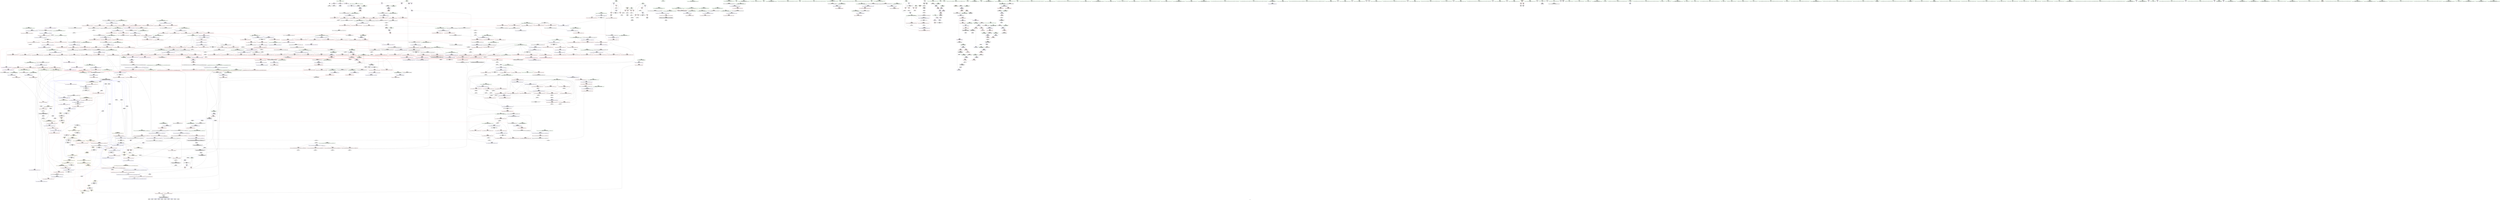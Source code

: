 digraph "SVFG" {
	label="SVFG";

	Node0x562a98e12d00 [shape=record,color=grey,label="{NodeID: 0\nNullPtr}"];
	Node0x562a98e12d00 -> Node0x562a98e6ef00[style=solid];
	Node0x562a98e12d00 -> Node0x562a98e87bd0[style=solid];
	Node0x562a98f70130 [shape=record,color=black,label="{NodeID: 1882\n503 = PHI(414, )\n0th arg _ZSt22__final_insertion_sortIPdN9__gnu_cxx5__ops15_Iter_less_iterEEvT_S4_T0_ }"];
	Node0x562a98f70130 -> Node0x562a98e89c80[style=solid];
	Node0x562a98e75f40 [shape=record,color=blue,label="{NodeID: 775\n1171\<--1169\n__a.addr\<--__a\n_ZSt9iter_swapIPdS0_EvT_T0_\n}"];
	Node0x562a98e75f40 -> Node0x562a98e842c0[style=dashed];
	Node0x562a98e6ca20 [shape=record,color=red,label="{NodeID: 443\n569\<--553\n\<--__middle.addr\n_ZSt14__partial_sortIPdN9__gnu_cxx5__ops15_Iter_less_iterEEvT_S4_S4_T0_\n|{<s0>37}}"];
	Node0x562a98e6ca20:s0 -> Node0x562a98f70f00[style=solid,color=red];
	Node0x562a98eaee20 [shape=record,color=grey,label="{NodeID: 1218\n145 = Binary(125, 144, )\n}"];
	Node0x562a98eaee20 -> Node0x562a98eae9a0[style=solid];
	Node0x562a98e60a50 [shape=record,color=green,label="{NodeID: 111\n509\<--510\n__last.addr\<--__last.addr_field_insensitive\n_ZSt22__final_insertion_sortIPdN9__gnu_cxx5__ops15_Iter_less_iterEEvT_S4_T0_\n}"];
	Node0x562a98e60a50 -> Node0x562a98e6c540[style=solid];
	Node0x562a98e60a50 -> Node0x562a98e6c610[style=solid];
	Node0x562a98e60a50 -> Node0x562a98e6c6e0[style=solid];
	Node0x562a98e60a50 -> Node0x562a98e89d50[style=solid];
	Node0x562a98e823e0 [shape=record,color=red,label="{NodeID: 554\n1044\<--1036\n\<--__val.addr\n_ZNK9__gnu_cxx5__ops14_Iter_less_valclIPddEEbT_RT0_\n}"];
	Node0x562a98e823e0 -> Node0x562a98e82580[style=solid];
	Node0x562a98e651f0 [shape=record,color=green,label="{NodeID: 222\n1320\<--1321\n__last.addr\<--__last.addr_field_insensitive\n_ZSt13move_backwardIPdS0_ET0_T_S2_S1_\n}"];
	Node0x562a98e651f0 -> Node0x562a98e85bf0[style=solid];
	Node0x562a98e651f0 -> Node0x562a98e76de0[style=solid];
	Node0x562a98f66140 [shape=record,color=black,label="{NodeID: 1772\n1412 = PHI(1327, 1331, )\n0th arg _ZSt12__miter_baseIPdET_S1_ }"];
	Node0x562a98f66140 -> Node0x562a98e77870[style=solid];
	Node0x562a98e87e70 [shape=record,color=blue,label="{NodeID: 665\n65\<--74\nj\<--\nmain\n}"];
	Node0x562a98e87e70 -> Node0x562a98e750a0[style=dashed];
	Node0x562a98e87e70 -> Node0x562a98e75170[style=dashed];
	Node0x562a98e87e70 -> Node0x562a98e75240[style=dashed];
	Node0x562a98e87e70 -> Node0x562a98e87f40[style=dashed];
	Node0x562a98e87e70 -> Node0x562a98eec2d0[style=dashed];
	Node0x562a98e73020 [shape=record,color=purple,label="{NodeID: 333\n611\<--610\nadd.ptr3\<--\n_ZSt27__unguarded_partition_pivotIPdN9__gnu_cxx5__ops15_Iter_less_iterEET_S4_S4_T0_\n|{<s0>39}}"];
	Node0x562a98e73020:s0 -> Node0x562a98f6f6e0[style=solid,color=red];
	Node0x562a98e5ca00 [shape=record,color=green,label="{NodeID: 1\n7\<--1\n__dso_handle\<--dummyObj\nGlob }"];
	Node0x562a98f70240 [shape=record,color=black,label="{NodeID: 1883\n504 = PHI(415, )\n1st arg _ZSt22__final_insertion_sortIPdN9__gnu_cxx5__ops15_Iter_less_iterEEvT_S4_T0_ }"];
	Node0x562a98f70240 -> Node0x562a98e89d50[style=solid];
	Node0x562a98e76010 [shape=record,color=blue,label="{NodeID: 776\n1173\<--1170\n__b.addr\<--__b\n_ZSt9iter_swapIPdS0_EvT_T0_\n}"];
	Node0x562a98e76010 -> Node0x562a98e84390[style=dashed];
	Node0x562a98e6caf0 [shape=record,color=red,label="{NodeID: 444\n564\<--555\n\<--__last.addr\n_ZSt14__partial_sortIPdN9__gnu_cxx5__ops15_Iter_less_iterEEvT_S4_S4_T0_\n|{<s0>36}}"];
	Node0x562a98e6caf0:s0 -> Node0x562a98f64e50[style=solid,color=red];
	Node0x562a98eaefa0 [shape=record,color=grey,label="{NodeID: 1219\n915 = Binary(410, 914, )\n}"];
	Node0x562a98eaefa0 -> Node0x562a98e8c040[style=solid];
	Node0x562a98e60b20 [shape=record,color=green,label="{NodeID: 112\n511\<--512\nagg.tmp\<--agg.tmp_field_insensitive\n_ZSt22__final_insertion_sortIPdN9__gnu_cxx5__ops15_Iter_less_iterEEvT_S4_T0_\n}"];
	Node0x562a98e824b0 [shape=record,color=red,label="{NodeID: 555\n1043\<--1042\n\<--\n_ZNK9__gnu_cxx5__ops14_Iter_less_valclIPddEEbT_RT0_\n}"];
	Node0x562a98e824b0 -> Node0x562a98eb5120[style=solid];
	Node0x562a98e652c0 [shape=record,color=green,label="{NodeID: 223\n1322\<--1323\n__result.addr\<--__result.addr_field_insensitive\n_ZSt13move_backwardIPdS0_ET0_T_S2_S1_\n}"];
	Node0x562a98e652c0 -> Node0x562a98e85cc0[style=solid];
	Node0x562a98e652c0 -> Node0x562a98e76eb0[style=solid];
	Node0x562a98f66320 [shape=record,color=black,label="{NodeID: 1773\n947 = PHI(841, )\n0th arg _ZSt4moveIRN9__gnu_cxx5__ops15_Iter_less_iterEEONSt16remove_referenceIT_E4typeEOS5_ }"];
	Node0x562a98f66320 -> Node0x562a98e8c2b0[style=solid];
	Node0x562a98e87f40 [shape=record,color=blue,label="{NodeID: 666\n65\<--111\nj\<--inc\nmain\n}"];
	Node0x562a98e87f40 -> Node0x562a98e750a0[style=dashed];
	Node0x562a98e87f40 -> Node0x562a98e75170[style=dashed];
	Node0x562a98e87f40 -> Node0x562a98e75240[style=dashed];
	Node0x562a98e87f40 -> Node0x562a98e87f40[style=dashed];
	Node0x562a98e87f40 -> Node0x562a98eec2d0[style=dashed];
	Node0x562a98efcec0 [shape=record,color=yellow,style=double,label="{NodeID: 1441\n4V_1 = ENCHI(MR_4V_0)\npts\{10 \}\nFun[_ZSt13__heap_selectIPdN9__gnu_cxx5__ops15_Iter_less_iterEEvT_S4_S4_T0_]|{<s0>40|<s1>40}}"];
	Node0x562a98efcec0:s0 -> Node0x562a98eed6d0[style=dashed,color=red];
	Node0x562a98efcec0:s1 -> Node0x562a98ef09f0[style=dashed,color=red];
	Node0x562a98e730f0 [shape=record,color=purple,label="{NodeID: 334\n662\<--661\nincdec.ptr\<--\n_ZSt13__heap_selectIPdN9__gnu_cxx5__ops15_Iter_less_iterEEvT_S4_S4_T0_\n}"];
	Node0x562a98e730f0 -> Node0x562a98e8a640[style=solid];
	Node0x562a98e5ca90 [shape=record,color=green,label="{NodeID: 2\n11\<--1\n.str\<--dummyObj\nGlob }"];
	Node0x562a98f70350 [shape=record,color=black,label="{NodeID: 1884\n963 = PHI(937, )\n0th arg _ZSt11__push_heapIPdldN9__gnu_cxx5__ops14_Iter_less_valEEvT_T0_S5_T1_RT2_ }"];
	Node0x562a98f70350 -> Node0x562a98e8c450[style=solid];
	Node0x562a98e760e0 [shape=record,color=blue,label="{NodeID: 777\n1186\<--1184\n__a.addr\<--__a\n_ZSt4swapIdENSt9enable_ifIXsr6__and_ISt6__not_ISt15__is_tuple_likeIT_EESt21is_move_constructibleIS3_ESt18is_move_assignableIS3_EEE5valueEvE4typeERS3_SC_\n}"];
	Node0x562a98e760e0 -> Node0x562a98e84460[style=dashed];
	Node0x562a98e760e0 -> Node0x562a98e84530[style=dashed];
	Node0x562a98e6cbc0 [shape=record,color=red,label="{NodeID: 445\n591\<--579\n\<--__first.addr\n_ZSt27__unguarded_partition_pivotIPdN9__gnu_cxx5__ops15_Iter_less_iterEET_S4_S4_T0_\n}"];
	Node0x562a98e6cbc0 -> Node0x562a98e73d20[style=solid];
	Node0x562a98eaf120 [shape=record,color=grey,label="{NodeID: 1220\n883 = Binary(882, 687, )\n}"];
	Node0x562a98e60bf0 [shape=record,color=green,label="{NodeID: 113\n513\<--514\nagg.tmp2\<--agg.tmp2_field_insensitive\n_ZSt22__final_insertion_sortIPdN9__gnu_cxx5__ops15_Iter_less_iterEEvT_S4_T0_\n}"];
	Node0x562a98e82580 [shape=record,color=red,label="{NodeID: 556\n1045\<--1044\n\<--\n_ZNK9__gnu_cxx5__ops14_Iter_less_valclIPddEEbT_RT0_\n}"];
	Node0x562a98e82580 -> Node0x562a98eb5120[style=solid];
	Node0x562a98e65390 [shape=record,color=green,label="{NodeID: 224\n1329\<--1330\n_ZSt12__miter_baseIPdET_S1_\<--_ZSt12__miter_baseIPdET_S1__field_insensitive\n}"];
	Node0x562a98f66430 [shape=record,color=black,label="{NodeID: 1774\n379 = PHI(218, )\n0th arg _ZSt6__sortIPdN9__gnu_cxx5__ops15_Iter_less_iterEEvT_S4_T0_ }"];
	Node0x562a98f66430 -> Node0x562a98e89530[style=solid];
	Node0x562a98e88010 [shape=record,color=blue,label="{NodeID: 667\n67\<--125\nans\<--\nmain\n}"];
	Node0x562a98e88010 -> Node0x562a98e75310[style=dashed];
	Node0x562a98e88010 -> Node0x562a98e753e0[style=dashed];
	Node0x562a98e88010 -> Node0x562a98e881b0[style=dashed];
	Node0x562a98e88010 -> Node0x562a98eec7d0[style=dashed];
	Node0x562a98e731c0 [shape=record,color=purple,label="{NodeID: 335\n690\<--689\nincdec.ptr\<--\n_ZSt11__sort_heapIPdN9__gnu_cxx5__ops15_Iter_less_iterEEvT_S4_RT0_\n}"];
	Node0x562a98e731c0 -> Node0x562a98e8a980[style=solid];
	Node0x562a98e5cd40 [shape=record,color=green,label="{NodeID: 3\n13\<--1\n.str.1\<--dummyObj\nGlob }"];
	Node0x562a98f70460 [shape=record,color=black,label="{NodeID: 1885\n964 = PHI(938, )\n1st arg _ZSt11__push_heapIPdldN9__gnu_cxx5__ops14_Iter_less_valEEvT_T0_S5_T1_RT2_ }"];
	Node0x562a98f70460 -> Node0x562a98e8c520[style=solid];
	Node0x562a98e761b0 [shape=record,color=blue,label="{NodeID: 778\n1188\<--1185\n__b.addr\<--__b\n_ZSt4swapIdENSt9enable_ifIXsr6__and_ISt6__not_ISt15__is_tuple_likeIT_EESt21is_move_constructibleIS3_ESt18is_move_assignableIS3_EEE5valueEvE4typeERS3_SC_\n}"];
	Node0x562a98e761b0 -> Node0x562a98e84600[style=dashed];
	Node0x562a98e761b0 -> Node0x562a98e846d0[style=dashed];
	Node0x562a98e6cc90 [shape=record,color=red,label="{NodeID: 446\n593\<--579\n\<--__first.addr\n_ZSt27__unguarded_partition_pivotIPdN9__gnu_cxx5__ops15_Iter_less_iterEET_S4_S4_T0_\n}"];
	Node0x562a98e6cc90 -> Node0x562a98e70550[style=solid];
	Node0x562a98eaf2a0 [shape=record,color=grey,label="{NodeID: 1221\n914 = Binary(913, 687, )\n}"];
	Node0x562a98eaf2a0 -> Node0x562a98eaefa0[style=solid];
	Node0x562a98e60cc0 [shape=record,color=green,label="{NodeID: 114\n515\<--516\nagg.tmp3\<--agg.tmp3_field_insensitive\n_ZSt22__final_insertion_sortIPdN9__gnu_cxx5__ops15_Iter_less_iterEEvT_S4_T0_\n}"];
	Node0x562a98e82650 [shape=record,color=red,label="{NodeID: 557\n1075\<--1055\n\<--__result.addr\n_ZSt22__move_median_to_firstIPdN9__gnu_cxx5__ops15_Iter_less_iterEEvT_S4_S4_S4_T0_\n|{<s0>63}}"];
	Node0x562a98e82650:s0 -> Node0x562a98f71120[style=solid,color=red];
	Node0x562a98ef1df0 [shape=record,color=black,label="{NodeID: 1332\nMR_4V_2 = PHI(MR_4V_1, MR_4V_3, )\npts\{10 \}\n|{<s0>39|<s1>72|<s2>73|<s3>74}}"];
	Node0x562a98ef1df0:s0 -> Node0x562a98eee830[style=dashed,color=blue];
	Node0x562a98ef1df0:s1 -> Node0x562a98eff770[style=dashed,color=red];
	Node0x562a98ef1df0:s2 -> Node0x562a98eff770[style=dashed,color=red];
	Node0x562a98ef1df0:s3 -> Node0x562a98efb9a0[style=dashed,color=red];
	Node0x562a98e65490 [shape=record,color=green,label="{NodeID: 225\n1335\<--1336\n_ZSt23__copy_move_backward_a2ILb1EPdS0_ET1_T0_S2_S1_\<--_ZSt23__copy_move_backward_a2ILb1EPdS0_ET1_T0_S2_S1__field_insensitive\n}"];
	Node0x562a98f66540 [shape=record,color=black,label="{NodeID: 1775\n380 = PHI(219, )\n1st arg _ZSt6__sortIPdN9__gnu_cxx5__ops15_Iter_less_iterEEvT_S4_T0_ }"];
	Node0x562a98f66540 -> Node0x562a98e89600[style=solid];
	Node0x562a98e880e0 [shape=record,color=blue,label="{NodeID: 668\n69\<--74\nj9\<--\nmain\n}"];
	Node0x562a98e880e0 -> Node0x562a98e754b0[style=dashed];
	Node0x562a98e880e0 -> Node0x562a98e75580[style=dashed];
	Node0x562a98e880e0 -> Node0x562a98e75650[style=dashed];
	Node0x562a98e880e0 -> Node0x562a98e75720[style=dashed];
	Node0x562a98e880e0 -> Node0x562a98e88280[style=dashed];
	Node0x562a98e880e0 -> Node0x562a98eeccd0[style=dashed];
	Node0x562a98e73290 [shape=record,color=purple,label="{NodeID: 336\n1140\<--1139\nincdec.ptr\<--\n_ZSt21__unguarded_partitionIPdN9__gnu_cxx5__ops15_Iter_less_iterEET_S4_S4_S4_T0_\n}"];
	Node0x562a98e73290 -> Node0x562a98e75c00[style=solid];
	Node0x562a98e5cdd0 [shape=record,color=green,label="{NodeID: 4\n15\<--1\nstdin\<--dummyObj\nGlob }"];
	Node0x562a98f70570 [shape=record,color=black,label="{NodeID: 1886\n965 = PHI(939, )\n2nd arg _ZSt11__push_heapIPdldN9__gnu_cxx5__ops14_Iter_less_valEEvT_T0_S5_T1_RT2_ }"];
	Node0x562a98f70570 -> Node0x562a98e8c5f0[style=solid];
	Node0x562a98e76280 [shape=record,color=blue,label="{NodeID: 779\n1190\<--1196\n__tmp\<--\n_ZSt4swapIdENSt9enable_ifIXsr6__and_ISt6__not_ISt15__is_tuple_likeIT_EESt21is_move_constructibleIS3_ESt18is_move_assignableIS3_EEE5valueEvE4typeERS3_SC_\n}"];
	Node0x562a98e76280 -> Node0x562a98e84870[style=dashed];
	Node0x562a98e76280 -> Node0x562a98e84940[style=dashed];
	Node0x562a98e6cd60 [shape=record,color=red,label="{NodeID: 447\n601\<--579\n\<--__first.addr\n_ZSt27__unguarded_partition_pivotIPdN9__gnu_cxx5__ops15_Iter_less_iterEET_S4_S4_T0_\n|{<s0>38}}"];
	Node0x562a98e6cd60:s0 -> Node0x562a98f67a60[style=solid,color=red];
	Node0x562a98eaf420 [shape=record,color=grey,label="{NodeID: 1222\n144 = Binary(135, 143, )\n}"];
	Node0x562a98eaf420 -> Node0x562a98eaee20[style=solid];
	Node0x562a98e65900 [shape=record,color=green,label="{NodeID: 115\n531\<--532\n_ZSt16__insertion_sortIPdN9__gnu_cxx5__ops15_Iter_less_iterEEvT_S4_T0_\<--_ZSt16__insertion_sortIPdN9__gnu_cxx5__ops15_Iter_less_iterEEvT_S4_T0__field_insensitive\n}"];
	Node0x562a98e82720 [shape=record,color=red,label="{NodeID: 558\n1085\<--1055\n\<--__result.addr\n_ZSt22__move_median_to_firstIPdN9__gnu_cxx5__ops15_Iter_less_iterEEvT_S4_S4_S4_T0_\n|{<s0>65}}"];
	Node0x562a98e82720:s0 -> Node0x562a98f71120[style=solid,color=red];
	Node0x562a98e65590 [shape=record,color=green,label="{NodeID: 226\n1340\<--1341\n__comp\<--__comp_field_insensitive\n_ZSt25__unguarded_linear_insertIPdN9__gnu_cxx5__ops14_Val_less_iterEEvT_T0_\n|{<s0>91}}"];
	Node0x562a98e65590:s0 -> Node0x562a98f6f190[style=solid,color=red];
	Node0x562a98f66650 [shape=record,color=black,label="{NodeID: 1776\n426 = PHI(397, 479, )\n0th arg _ZSt16__introsort_loopIPdlN9__gnu_cxx5__ops15_Iter_less_iterEEvT_S4_T0_T1_ }"];
	Node0x562a98f66650 -> Node0x562a98e896d0[style=solid];
	Node0x562a98e881b0 [shape=record,color=blue,label="{NodeID: 669\n67\<--147\nans\<--mul21\nmain\n}"];
	Node0x562a98e881b0 -> Node0x562a98e75310[style=dashed];
	Node0x562a98e881b0 -> Node0x562a98e753e0[style=dashed];
	Node0x562a98e881b0 -> Node0x562a98e881b0[style=dashed];
	Node0x562a98e881b0 -> Node0x562a98eec7d0[style=dashed];
	Node0x562a98e73360 [shape=record,color=purple,label="{NodeID: 337\n1144\<--1143\nincdec.ptr3\<--\n_ZSt21__unguarded_partitionIPdN9__gnu_cxx5__ops15_Iter_less_iterEET_S4_S4_S4_T0_\n}"];
	Node0x562a98e73360 -> Node0x562a98e75cd0[style=solid];
	Node0x562a98e5ce60 [shape=record,color=green,label="{NodeID: 5\n16\<--1\n.str.2\<--dummyObj\nGlob }"];
	Node0x562a98f70680 [shape=record,color=black,label="{NodeID: 1887\n966 = PHI(941, )\n3rd arg _ZSt11__push_heapIPdldN9__gnu_cxx5__ops14_Iter_less_valEEvT_T0_S5_T1_RT2_ }"];
	Node0x562a98f70680 -> Node0x562a98e8c6c0[style=solid];
	Node0x562a98e76350 [shape=record,color=blue,label="{NodeID: 780\n1201\<--1200\n\<--\n_ZSt4swapIdENSt9enable_ifIXsr6__and_ISt6__not_ISt15__is_tuple_likeIT_EESt21is_move_constructibleIS3_ESt18is_move_assignableIS3_EEE5valueEvE4typeERS3_SC_\n}"];
	Node0x562a98e76350 -> Node0x562a98e84940[style=dashed];
	Node0x562a98e76350 -> Node0x562a98e76420[style=dashed];
	Node0x562a98e6ce30 [shape=record,color=red,label="{NodeID: 448\n602\<--579\n\<--__first.addr\n_ZSt27__unguarded_partition_pivotIPdN9__gnu_cxx5__ops15_Iter_less_iterEET_S4_S4_T0_\n}"];
	Node0x562a98e6ce30 -> Node0x562a98e72e80[style=solid];
	Node0x562a98eaf5a0 [shape=record,color=grey,label="{NodeID: 1223\n986 = Binary(985, 687, )\n}"];
	Node0x562a98eaf5a0 -> Node0x562a98eb0da0[style=solid];
	Node0x562a98e659d0 [shape=record,color=green,label="{NodeID: 116\n537\<--538\n_ZSt26__unguarded_insertion_sortIPdN9__gnu_cxx5__ops15_Iter_less_iterEEvT_S4_T0_\<--_ZSt26__unguarded_insertion_sortIPdN9__gnu_cxx5__ops15_Iter_less_iterEEvT_S4_T0__field_insensitive\n}"];
	Node0x562a98e827f0 [shape=record,color=red,label="{NodeID: 559\n1089\<--1055\n\<--__result.addr\n_ZSt22__move_median_to_firstIPdN9__gnu_cxx5__ops15_Iter_less_iterEEvT_S4_S4_S4_T0_\n|{<s0>66}}"];
	Node0x562a98e827f0:s0 -> Node0x562a98f71120[style=solid,color=red];
	Node0x562a98e65660 [shape=record,color=green,label="{NodeID: 227\n1342\<--1343\n__last.addr\<--__last.addr_field_insensitive\n_ZSt25__unguarded_linear_insertIPdN9__gnu_cxx5__ops14_Val_less_iterEEvT_T0_\n}"];
	Node0x562a98e65660 -> Node0x562a98e85d90[style=solid];
	Node0x562a98e65660 -> Node0x562a98e85e60[style=solid];
	Node0x562a98e65660 -> Node0x562a98e85f30[style=solid];
	Node0x562a98e65660 -> Node0x562a98e86000[style=solid];
	Node0x562a98e65660 -> Node0x562a98e76f80[style=solid];
	Node0x562a98e65660 -> Node0x562a98e77390[style=solid];
	Node0x562a98f66860 [shape=record,color=black,label="{NodeID: 1777\n427 = PHI(398, 480, )\n1st arg _ZSt16__introsort_loopIPdlN9__gnu_cxx5__ops15_Iter_less_iterEEvT_S4_T0_T1_ }"];
	Node0x562a98f66860 -> Node0x562a98e897a0[style=solid];
	Node0x562a98e88280 [shape=record,color=blue,label="{NodeID: 670\n69\<--151\nj9\<--inc23\nmain\n}"];
	Node0x562a98e88280 -> Node0x562a98e754b0[style=dashed];
	Node0x562a98e88280 -> Node0x562a98e75580[style=dashed];
	Node0x562a98e88280 -> Node0x562a98e75650[style=dashed];
	Node0x562a98e88280 -> Node0x562a98e75720[style=dashed];
	Node0x562a98e88280 -> Node0x562a98e88280[style=dashed];
	Node0x562a98e88280 -> Node0x562a98eeccd0[style=dashed];
	Node0x562a98e73430 [shape=record,color=purple,label="{NodeID: 338\n1152\<--1151\nincdec.ptr7\<--\n_ZSt21__unguarded_partitionIPdN9__gnu_cxx5__ops15_Iter_less_iterEET_S4_S4_S4_T0_\n}"];
	Node0x562a98e73430 -> Node0x562a98e75da0[style=solid];
	Node0x562a98e5cef0 [shape=record,color=green,label="{NodeID: 6\n18\<--1\n.str.3\<--dummyObj\nGlob }"];
	Node0x562a98f70790 [shape=record,color=black,label="{NodeID: 1888\n967 = PHI(855, )\n4th arg _ZSt11__push_heapIPdldN9__gnu_cxx5__ops14_Iter_less_valEEvT_T0_S5_T1_RT2_ }"];
	Node0x562a98f70790 -> Node0x562a98e8c790[style=solid];
	Node0x562a98e76420 [shape=record,color=blue,label="{NodeID: 781\n1205\<--1204\n\<--\n_ZSt4swapIdENSt9enable_ifIXsr6__and_ISt6__not_ISt15__is_tuple_likeIT_EESt21is_move_constructibleIS3_ESt18is_move_assignableIS3_EEE5valueEvE4typeERS3_SC_\n|{<s0>75}}"];
	Node0x562a98e76420:s0 -> Node0x562a98eefcd0[style=dashed,color=blue];
	Node0x562a98e6cf00 [shape=record,color=red,label="{NodeID: 449\n610\<--579\n\<--__first.addr\n_ZSt27__unguarded_partition_pivotIPdN9__gnu_cxx5__ops15_Iter_less_iterEET_S4_S4_T0_\n}"];
	Node0x562a98e6cf00 -> Node0x562a98e73020[style=solid];
	Node0x562a98eaf720 [shape=record,color=grey,label="{NodeID: 1224\n159 = Binary(158, 112, )\n}"];
	Node0x562a98e65ad0 [shape=record,color=green,label="{NodeID: 117\n549\<--550\n__comp\<--__comp_field_insensitive\n_ZSt14__partial_sortIPdN9__gnu_cxx5__ops15_Iter_less_iterEEvT_S4_S4_T0_\n|{<s0>37}}"];
	Node0x562a98e65ad0:s0 -> Node0x562a98f71010[style=solid,color=red];
	Node0x562a98e828c0 [shape=record,color=red,label="{NodeID: 560\n1099\<--1055\n\<--__result.addr\n_ZSt22__move_median_to_firstIPdN9__gnu_cxx5__ops15_Iter_less_iterEEvT_S4_S4_S4_T0_\n|{<s0>68}}"];
	Node0x562a98e828c0:s0 -> Node0x562a98f71120[style=solid,color=red];
	Node0x562a98ef2cf0 [shape=record,color=black,label="{NodeID: 1335\nMR_4V_3 = PHI(MR_4V_6, MR_4V_1, )\npts\{10 \}\n|{|<s2>79|<s3>81|<s4>84|<s5>84}}"];
	Node0x562a98ef2cf0 -> Node0x562a98e85570[style=dashed];
	Node0x562a98ef2cf0 -> Node0x562a98ee6dd0[style=dashed];
	Node0x562a98ef2cf0:s2 -> Node0x562a98eff770[style=dashed,color=red];
	Node0x562a98ef2cf0:s3 -> Node0x562a98efac70[style=dashed,color=red];
	Node0x562a98ef2cf0:s4 -> Node0x562a98e864e0[style=dashed,color=red];
	Node0x562a98ef2cf0:s5 -> Node0x562a98ee90d0[style=dashed,color=red];
	Node0x562a98e65730 [shape=record,color=green,label="{NodeID: 228\n1344\<--1345\n__val\<--__val_field_insensitive\n_ZSt25__unguarded_linear_insertIPdN9__gnu_cxx5__ops14_Val_less_iterEEvT_T0_\n|{|<s1>91|<s2>93}}"];
	Node0x562a98e65730 -> Node0x562a98e77050[style=solid];
	Node0x562a98e65730:s1 -> Node0x562a98f6f2a0[style=solid,color=red];
	Node0x562a98e65730:s2 -> Node0x562a98f6e280[style=solid,color=red];
	Node0x562a98f669e0 [shape=record,color=black,label="{NodeID: 1778\n428 = PHI(409, 481, )\n2nd arg _ZSt16__introsort_loopIPdlN9__gnu_cxx5__ops15_Iter_less_iterEEvT_S4_T0_T1_ }"];
	Node0x562a98f669e0 -> Node0x562a98e89870[style=solid];
	Node0x562a98e88350 [shape=record,color=blue,label="{NodeID: 671\n174\<--170\ncoerce.dive\<--call29\nmain\n}"];
	Node0x562a98e88350 -> Node0x562a98e69a30[style=dashed];
	Node0x562a98e88350 -> Node0x562a98eed1d0[style=dashed];
	Node0x562a98efd350 [shape=record,color=yellow,style=double,label="{NodeID: 1446\n4V_1 = ENCHI(MR_4V_0)\npts\{10 \}\nFun[_ZNK9__gnu_cxx5__ops14_Iter_less_valclIPddEEbT_RT0_]}"];
	Node0x562a98efd350 -> Node0x562a98e824b0[style=dashed];
	Node0x562a98e73500 [shape=record,color=purple,label="{NodeID: 339\n1165\<--1164\nincdec.ptr9\<--\n_ZSt21__unguarded_partitionIPdN9__gnu_cxx5__ops15_Iter_less_iterEET_S4_S4_S4_T0_\n}"];
	Node0x562a98e73500 -> Node0x562a98e75e70[style=solid];
	Node0x562a98e5d730 [shape=record,color=green,label="{NodeID: 7\n20\<--1\nstdout\<--dummyObj\nGlob }"];
	Node0x562a98f708a0 [shape=record,color=black,label="{NodeID: 1889\n1315 = PHI(1253, )\n0th arg _ZSt13move_backwardIPdS0_ET0_T_S2_S1_ }"];
	Node0x562a98f708a0 -> Node0x562a98e76d10[style=solid];
	Node0x562a98e764f0 [shape=record,color=blue,label="{NodeID: 782\n1216\<--1212\n__first.addr\<--__first\n_ZSt16__insertion_sortIPdN9__gnu_cxx5__ops15_Iter_less_iterEEvT_S4_T0_\n}"];
	Node0x562a98e764f0 -> Node0x562a98e84a10[style=dashed];
	Node0x562a98e764f0 -> Node0x562a98e84ae0[style=dashed];
	Node0x562a98e764f0 -> Node0x562a98e84bb0[style=dashed];
	Node0x562a98e764f0 -> Node0x562a98e84c80[style=dashed];
	Node0x562a98e764f0 -> Node0x562a98e84d50[style=dashed];
	Node0x562a98e6cfd0 [shape=record,color=red,label="{NodeID: 450\n613\<--579\n\<--__first.addr\n_ZSt27__unguarded_partition_pivotIPdN9__gnu_cxx5__ops15_Iter_less_iterEET_S4_S4_T0_\n|{<s0>39}}"];
	Node0x562a98e6cfd0:s0 -> Node0x562a98f6f900[style=solid,color=red];
	Node0x562a98eaf8a0 [shape=record,color=grey,label="{NodeID: 1225\n876 = Binary(410, 875, )\n}"];
	Node0x562a98eaf8a0 -> Node0x562a98e8bd00[style=solid];
	Node0x562a98e65ba0 [shape=record,color=green,label="{NodeID: 118\n551\<--552\n__first.addr\<--__first.addr_field_insensitive\n_ZSt14__partial_sortIPdN9__gnu_cxx5__ops15_Iter_less_iterEEvT_S4_S4_T0_\n}"];
	Node0x562a98e65ba0 -> Node0x562a98e6c7b0[style=solid];
	Node0x562a98e65ba0 -> Node0x562a98e6c880[style=solid];
	Node0x562a98e65ba0 -> Node0x562a98e89e20[style=solid];
	Node0x562a98e82990 [shape=record,color=red,label="{NodeID: 561\n1107\<--1055\n\<--__result.addr\n_ZSt22__move_median_to_firstIPdN9__gnu_cxx5__ops15_Iter_less_iterEEvT_S4_S4_S4_T0_\n|{<s0>70}}"];
	Node0x562a98e82990:s0 -> Node0x562a98f71120[style=solid,color=red];
	Node0x562a98e65800 [shape=record,color=green,label="{NodeID: 229\n1346\<--1347\n__next\<--__next_field_insensitive\n_ZSt25__unguarded_linear_insertIPdN9__gnu_cxx5__ops14_Val_less_iterEEvT_T0_\n}"];
	Node0x562a98e65800 -> Node0x562a98e860d0[style=solid];
	Node0x562a98e65800 -> Node0x562a98e861a0[style=solid];
	Node0x562a98e65800 -> Node0x562a98e86270[style=solid];
	Node0x562a98e65800 -> Node0x562a98e86340[style=solid];
	Node0x562a98e65800 -> Node0x562a98e86410[style=solid];
	Node0x562a98e65800 -> Node0x562a98e77120[style=solid];
	Node0x562a98e65800 -> Node0x562a98e771f0[style=solid];
	Node0x562a98e65800 -> Node0x562a98e77460[style=solid];
	Node0x562a98f66b60 [shape=record,color=black,label="{NodeID: 1779\n768 = PHI(622, 841, 1053, 1053, 1053, 1053, 1053, 1122, 1122, 1214, )\n0th arg _ZNK9__gnu_cxx5__ops15_Iter_less_iterclIPdS3_EEbT_T0_ }"];
	Node0x562a98f66b60 -> Node0x562a98e8b000[style=solid];
	Node0x562a98e88420 [shape=record,color=blue,label="{NodeID: 672\n61\<--191\ni\<--inc35\nmain\n}"];
	Node0x562a98e88420 -> Node0x562a98eebdd0[style=dashed];
	Node0x562a98efd460 [shape=record,color=yellow,style=double,label="{NodeID: 1447\n202V_1 = ENCHI(MR_202V_0)\npts\{975 \}\nFun[_ZNK9__gnu_cxx5__ops14_Iter_less_valclIPddEEbT_RT0_]}"];
	Node0x562a98efd460 -> Node0x562a98e82580[style=dashed];
	Node0x562a98e735d0 [shape=record,color=purple,label="{NodeID: 340\n1238\<--1237\nadd.ptr\<--\n_ZSt16__insertion_sortIPdN9__gnu_cxx5__ops15_Iter_less_iterEEvT_S4_T0_\n}"];
	Node0x562a98e735d0 -> Node0x562a98e76690[style=solid];
	Node0x562a98e5d7c0 [shape=record,color=green,label="{NodeID: 8\n21\<--1\n_ZSt3cin\<--dummyObj\nGlob }"];
	Node0x562a98f709b0 [shape=record,color=black,label="{NodeID: 1890\n1316 = PHI(1254, )\n1st arg _ZSt13move_backwardIPdS0_ET0_T_S2_S1_ }"];
	Node0x562a98f709b0 -> Node0x562a98e76de0[style=solid];
	Node0x562a98e765c0 [shape=record,color=blue,label="{NodeID: 783\n1218\<--1213\n__last.addr\<--__last\n_ZSt16__insertion_sortIPdN9__gnu_cxx5__ops15_Iter_less_iterEEvT_S4_T0_\n}"];
	Node0x562a98e765c0 -> Node0x562a98e84e20[style=dashed];
	Node0x562a98e765c0 -> Node0x562a98e84ef0[style=dashed];
	Node0x562a98e6d0a0 [shape=record,color=red,label="{NodeID: 451\n592\<--581\n\<--__last.addr\n_ZSt27__unguarded_partition_pivotIPdN9__gnu_cxx5__ops15_Iter_less_iterEET_S4_S4_T0_\n}"];
	Node0x562a98e6d0a0 -> Node0x562a98e70480[style=solid];
	Node0x562a98eafa20 [shape=record,color=grey,label="{NodeID: 1226\n875 = Binary(874, 687, )\n}"];
	Node0x562a98eafa20 -> Node0x562a98eaf8a0[style=solid];
	Node0x562a98e65c70 [shape=record,color=green,label="{NodeID: 119\n553\<--554\n__middle.addr\<--__middle.addr_field_insensitive\n_ZSt14__partial_sortIPdN9__gnu_cxx5__ops15_Iter_less_iterEEvT_S4_S4_T0_\n}"];
	Node0x562a98e65c70 -> Node0x562a98e6c950[style=solid];
	Node0x562a98e65c70 -> Node0x562a98e6ca20[style=solid];
	Node0x562a98e65c70 -> Node0x562a98e89ef0[style=solid];
	Node0x562a98e82a60 [shape=record,color=red,label="{NodeID: 562\n1111\<--1055\n\<--__result.addr\n_ZSt22__move_median_to_firstIPdN9__gnu_cxx5__ops15_Iter_less_iterEEvT_S4_S4_S4_T0_\n|{<s0>71}}"];
	Node0x562a98e82a60:s0 -> Node0x562a98f71120[style=solid,color=red];
	Node0x562a98e6da90 [shape=record,color=green,label="{NodeID: 230\n1361\<--1362\n_ZNK9__gnu_cxx5__ops14_Val_less_iterclIdPdEEbRT_T0_\<--_ZNK9__gnu_cxx5__ops14_Val_less_iterclIdPdEEbRT_T0__field_insensitive\n}"];
	Node0x562a98f67360 [shape=record,color=black,label="{NodeID: 1780\n769 = PHI(647, 880, 1067, 1071, 1081, 1095, 1103, 1135, 1147, 1245, )\n1st arg _ZNK9__gnu_cxx5__ops15_Iter_less_iterclIPdS3_EEbT_T0_ }"];
	Node0x562a98f67360 -> Node0x562a98e8b0d0[style=solid];
	Node0x562a98e884f0 [shape=record,color=blue,label="{NodeID: 673\n208\<--206\n__first.addr\<--__first\n_ZSt4sortIPdEvT_S1_\n}"];
	Node0x562a98e884f0 -> Node0x562a98e69b00[style=dashed];
	Node0x562a98e736a0 [shape=record,color=purple,label="{NodeID: 341\n1256\<--1255\nadd.ptr4\<--\n_ZSt16__insertion_sortIPdN9__gnu_cxx5__ops15_Iter_less_iterEEvT_S4_T0_\n|{<s0>81}}"];
	Node0x562a98e736a0:s0 -> Node0x562a98f70ac0[style=solid,color=red];
	Node0x562a98e5d850 [shape=record,color=green,label="{NodeID: 9\n22\<--1\n_ZSt4cout\<--dummyObj\nGlob }"];
	Node0x562a98f70ac0 [shape=record,color=black,label="{NodeID: 1891\n1317 = PHI(1256, )\n2nd arg _ZSt13move_backwardIPdS0_ET0_T_S2_S1_ }"];
	Node0x562a98f70ac0 -> Node0x562a98e76eb0[style=solid];
	Node0x562a98e76690 [shape=record,color=blue,label="{NodeID: 784\n1220\<--1238\n__i\<--add.ptr\n_ZSt16__insertion_sortIPdN9__gnu_cxx5__ops15_Iter_less_iterEEvT_S4_T0_\n}"];
	Node0x562a98e76690 -> Node0x562a98e84fc0[style=dashed];
	Node0x562a98e76690 -> Node0x562a98e85090[style=dashed];
	Node0x562a98e76690 -> Node0x562a98e85160[style=dashed];
	Node0x562a98e76690 -> Node0x562a98e85230[style=dashed];
	Node0x562a98e76690 -> Node0x562a98e85300[style=dashed];
	Node0x562a98e76690 -> Node0x562a98e853d0[style=dashed];
	Node0x562a98e76690 -> Node0x562a98e854a0[style=dashed];
	Node0x562a98e76690 -> Node0x562a98e76900[style=dashed];
	Node0x562a98e76690 -> Node0x562a98ee72d0[style=dashed];
	Node0x562a98e6d170 [shape=record,color=red,label="{NodeID: 452\n605\<--581\n\<--__last.addr\n_ZSt27__unguarded_partition_pivotIPdN9__gnu_cxx5__ops15_Iter_less_iterEET_S4_S4_T0_\n}"];
	Node0x562a98e6d170 -> Node0x562a98e72f50[style=solid];
	Node0x562a98eafba0 [shape=record,color=grey,label="{NodeID: 1227\n151 = Binary(150, 112, )\n}"];
	Node0x562a98eafba0 -> Node0x562a98e88280[style=solid];
	Node0x562a98e65d40 [shape=record,color=green,label="{NodeID: 120\n555\<--556\n__last.addr\<--__last.addr_field_insensitive\n_ZSt14__partial_sortIPdN9__gnu_cxx5__ops15_Iter_less_iterEEvT_S4_S4_T0_\n}"];
	Node0x562a98e65d40 -> Node0x562a98e6caf0[style=solid];
	Node0x562a98e65d40 -> Node0x562a98e89fc0[style=solid];
	Node0x562a98e82b30 [shape=record,color=red,label="{NodeID: 563\n1067\<--1057\n\<--__a.addr\n_ZSt22__move_median_to_firstIPdN9__gnu_cxx5__ops15_Iter_less_iterEEvT_S4_S4_S4_T0_\n|{<s0>61}}"];
	Node0x562a98e82b30:s0 -> Node0x562a98f67360[style=solid,color=red];
	Node0x562a98e6db60 [shape=record,color=green,label="{NodeID: 231\n1381\<--1382\nretval\<--retval_field_insensitive\n_ZN9__gnu_cxx5__ops15__val_comp_iterENS0_15_Iter_less_iterE\n}"];
	Node0x562a98f676e0 [shape=record,color=black,label="{NodeID: 1781\n770 = PHI(648, 884, 1068, 1072, 1082, 1096, 1104, 1136, 1148, 1246, )\n2nd arg _ZNK9__gnu_cxx5__ops15_Iter_less_iterclIPdS3_EEbT_T0_ }"];
	Node0x562a98f676e0 -> Node0x562a98e8b1a0[style=solid];
	Node0x562a98e885c0 [shape=record,color=blue,label="{NodeID: 674\n210\<--207\n__last.addr\<--__last\n_ZSt4sortIPdEvT_S1_\n}"];
	Node0x562a98e885c0 -> Node0x562a98e69bd0[style=dashed];
	Node0x562a98e73770 [shape=record,color=purple,label="{NodeID: 342\n1275\<--1274\nincdec.ptr\<--\n_ZSt16__insertion_sortIPdN9__gnu_cxx5__ops15_Iter_less_iterEEvT_S4_T0_\n}"];
	Node0x562a98e73770 -> Node0x562a98e76900[style=solid];
	Node0x562a98e5d8e0 [shape=record,color=green,label="{NodeID: 10\n23\<--1\n.str.4\<--dummyObj\nGlob }"];
	Node0x562a98f70bd0 [shape=record,color=black,label="{NodeID: 1892\n1280 = PHI(534, )\n0th arg _ZSt26__unguarded_insertion_sortIPdN9__gnu_cxx5__ops15_Iter_less_iterEEvT_S4_T0_ }"];
	Node0x562a98f70bd0 -> Node0x562a98e769d0[style=solid];
	Node0x562a98e76760 [shape=record,color=blue,label="{NodeID: 785\n1222\<--1251\n__val\<--\n_ZSt16__insertion_sortIPdN9__gnu_cxx5__ops15_Iter_less_iterEEvT_S4_T0_\n}"];
	Node0x562a98e76760 -> Node0x562a98e85640[style=dashed];
	Node0x562a98e76760 -> Node0x562a98ef40f0[style=dashed];
	Node0x562a98e6d240 [shape=record,color=red,label="{NodeID: 453\n612\<--581\n\<--__last.addr\n_ZSt27__unguarded_partition_pivotIPdN9__gnu_cxx5__ops15_Iter_less_iterEET_S4_S4_T0_\n|{<s0>39}}"];
	Node0x562a98e6d240:s0 -> Node0x562a98f6f7f0[style=solid,color=red];
	Node0x562a98eafd20 [shape=record,color=grey,label="{NodeID: 1228\n738 = Binary(737, 410, )\n}"];
	Node0x562a98eafd20 -> Node0x562a98e8ad90[style=solid];
	Node0x562a98e65e10 [shape=record,color=green,label="{NodeID: 121\n557\<--558\nagg.tmp\<--agg.tmp_field_insensitive\n_ZSt14__partial_sortIPdN9__gnu_cxx5__ops15_Iter_less_iterEEvT_S4_S4_T0_\n}"];
	Node0x562a98e82c00 [shape=record,color=red,label="{NodeID: 564\n1081\<--1057\n\<--__a.addr\n_ZSt22__move_median_to_firstIPdN9__gnu_cxx5__ops15_Iter_less_iterEEvT_S4_S4_S4_T0_\n|{<s0>64}}"];
	Node0x562a98e82c00:s0 -> Node0x562a98f67360[style=solid,color=red];
	Node0x562a98ef40f0 [shape=record,color=black,label="{NodeID: 1339\nMR_255V_5 = PHI(MR_255V_3, MR_255V_4, )\npts\{1223 \}\n}"];
	Node0x562a98ef40f0 -> Node0x562a98e85570[style=dashed];
	Node0x562a98ef40f0 -> Node0x562a98e76760[style=dashed];
	Node0x562a98ef40f0 -> Node0x562a98ee77d0[style=dashed];
	Node0x562a98ef40f0 -> Node0x562a98ef40f0[style=dashed];
	Node0x562a98e6dc30 [shape=record,color=green,label="{NodeID: 232\n1383\<--1384\n\<--field_insensitive\n_ZN9__gnu_cxx5__ops15__val_comp_iterENS0_15_Iter_less_iterE\n}"];
	Node0x562a98f67a60 [shape=record,color=black,label="{NodeID: 1782\n1049 = PHI(601, )\n0th arg _ZSt22__move_median_to_firstIPdN9__gnu_cxx5__ops15_Iter_less_iterEEvT_S4_S4_S4_T0_ }"];
	Node0x562a98f67a60 -> Node0x562a98e8cee0[style=solid];
	Node0x562a98e88690 [shape=record,color=blue,label="{NodeID: 675\n244\<--243\n__base.addr\<--__base\n_ZSt5fixedRSt8ios_base\n}"];
	Node0x562a98e88690 -> Node0x562a98e69ca0[style=dashed];
	Node0x562a98e88690 -> Node0x562a98e69d70[style=dashed];
	Node0x562a98e73840 [shape=record,color=purple,label="{NodeID: 343\n1310\<--1309\nincdec.ptr\<--\n_ZSt26__unguarded_insertion_sortIPdN9__gnu_cxx5__ops15_Iter_less_iterEEvT_S4_T0_\n}"];
	Node0x562a98e73840 -> Node0x562a98e76c40[style=solid];
	Node0x562a98e5d9e0 [shape=record,color=green,label="{NodeID: 11\n25\<--1\n.str.5\<--dummyObj\nGlob }"];
	Node0x562a98f70ce0 [shape=record,color=black,label="{NodeID: 1893\n1281 = PHI(535, )\n1st arg _ZSt26__unguarded_insertion_sortIPdN9__gnu_cxx5__ops15_Iter_less_iterEEvT_S4_T0_ }"];
	Node0x562a98f70ce0 -> Node0x562a98e76aa0[style=solid];
	Node0x562a98e76830 [shape=record,color=blue,label="{NodeID: 786\n1262\<--1261\n\<--\n_ZSt16__insertion_sortIPdN9__gnu_cxx5__ops15_Iter_less_iterEEvT_S4_T0_\n}"];
	Node0x562a98e76830 -> Node0x562a98ef2cf0[style=dashed];
	Node0x562a98e6d310 [shape=record,color=red,label="{NodeID: 454\n604\<--583\n\<--__mid\n_ZSt27__unguarded_partition_pivotIPdN9__gnu_cxx5__ops15_Iter_less_iterEET_S4_S4_T0_\n|{<s0>38}}"];
	Node0x562a98e6d310:s0 -> Node0x562a98f67c80[style=solid,color=red];
	Node0x562a98eafea0 [shape=record,color=grey,label="{NodeID: 1229\n737 = Binary(736, 410, )\n}"];
	Node0x562a98eafea0 -> Node0x562a98eafd20[style=solid];
	Node0x562a98e65ee0 [shape=record,color=green,label="{NodeID: 122\n566\<--567\n_ZSt13__heap_selectIPdN9__gnu_cxx5__ops15_Iter_less_iterEEvT_S4_S4_T0_\<--_ZSt13__heap_selectIPdN9__gnu_cxx5__ops15_Iter_less_iterEEvT_S4_S4_T0__field_insensitive\n}"];
	Node0x562a98e82cd0 [shape=record,color=red,label="{NodeID: 565\n1090\<--1057\n\<--__a.addr\n_ZSt22__move_median_to_firstIPdN9__gnu_cxx5__ops15_Iter_less_iterEEvT_S4_S4_S4_T0_\n|{<s0>66}}"];
	Node0x562a98e82cd0:s0 -> Node0x562a98f713b0[style=solid,color=red];
	Node0x562a98e6dd00 [shape=record,color=green,label="{NodeID: 233\n1390\<--1391\n__first.addr\<--__first.addr_field_insensitive\n_ZSt23__copy_move_backward_a2ILb1EPdS0_ET1_T0_S2_S1_\n}"];
	Node0x562a98e6dd00 -> Node0x562a98e86750[style=solid];
	Node0x562a98e6dd00 -> Node0x562a98e77600[style=solid];
	Node0x562a98f67b70 [shape=record,color=black,label="{NodeID: 1783\n1050 = PHI(603, )\n1st arg _ZSt22__move_median_to_firstIPdN9__gnu_cxx5__ops15_Iter_less_iterEEvT_S4_S4_S4_T0_ }"];
	Node0x562a98f67b70 -> Node0x562a98e8cfb0[style=solid];
	Node0x562a98e88760 [shape=record,color=blue,label="{NodeID: 676\n259\<--256\n__n.addr\<--__n\n_ZSt12setprecisioni\n}"];
	Node0x562a98e88760 -> Node0x562a98e69e40[style=dashed];
	Node0x562a98e73910 [shape=record,color=purple,label="{NodeID: 344\n1356\<--1355\nincdec.ptr\<--\n_ZSt25__unguarded_linear_insertIPdN9__gnu_cxx5__ops14_Val_less_iterEEvT_T0_\n}"];
	Node0x562a98e73910 -> Node0x562a98e771f0[style=solid];
	Node0x562a98e5dae0 [shape=record,color=green,label="{NodeID: 12\n28\<--1\n\<--dummyObj\nCan only get source location for instruction, argument, global var or function.}"];
	Node0x562a98f70df0 [shape=record,color=black,label="{NodeID: 1894\n667 = PHI(568, )\n0th arg _ZSt11__sort_heapIPdN9__gnu_cxx5__ops15_Iter_less_iterEEvT_S4_RT0_ }"];
	Node0x562a98f70df0 -> Node0x562a98e8a710[style=solid];
	Node0x562a98e76900 [shape=record,color=blue,label="{NodeID: 787\n1220\<--1275\n__i\<--incdec.ptr\n_ZSt16__insertion_sortIPdN9__gnu_cxx5__ops15_Iter_less_iterEEvT_S4_T0_\n}"];
	Node0x562a98e76900 -> Node0x562a98e84fc0[style=dashed];
	Node0x562a98e76900 -> Node0x562a98e85090[style=dashed];
	Node0x562a98e76900 -> Node0x562a98e85160[style=dashed];
	Node0x562a98e76900 -> Node0x562a98e85230[style=dashed];
	Node0x562a98e76900 -> Node0x562a98e85300[style=dashed];
	Node0x562a98e76900 -> Node0x562a98e853d0[style=dashed];
	Node0x562a98e76900 -> Node0x562a98e854a0[style=dashed];
	Node0x562a98e76900 -> Node0x562a98e76900[style=dashed];
	Node0x562a98e76900 -> Node0x562a98ee72d0[style=dashed];
	Node0x562a98e6d3e0 [shape=record,color=red,label="{NodeID: 455\n635\<--624\n\<--__first.addr\n_ZSt13__heap_selectIPdN9__gnu_cxx5__ops15_Iter_less_iterEEvT_S4_S4_T0_\n|{<s0>40}}"];
	Node0x562a98e6d3e0:s0 -> Node0x562a98f6d9c0[style=solid,color=red];
	Node0x562a98eb0020 [shape=record,color=grey,label="{NodeID: 1230\n734 = Binary(733, 405, )\n}"];
	Node0x562a98eb0020 -> Node0x562a98e8acc0[style=solid];
	Node0x562a98e65fe0 [shape=record,color=green,label="{NodeID: 123\n571\<--572\n_ZSt11__sort_heapIPdN9__gnu_cxx5__ops15_Iter_less_iterEEvT_S4_RT0_\<--_ZSt11__sort_heapIPdN9__gnu_cxx5__ops15_Iter_less_iterEEvT_S4_RT0__field_insensitive\n}"];
	Node0x562a98e82da0 [shape=record,color=red,label="{NodeID: 566\n1095\<--1057\n\<--__a.addr\n_ZSt22__move_median_to_firstIPdN9__gnu_cxx5__ops15_Iter_less_iterEEvT_S4_S4_S4_T0_\n|{<s0>67}}"];
	Node0x562a98e82da0:s0 -> Node0x562a98f67360[style=solid,color=red];
	Node0x562a98e6ddd0 [shape=record,color=green,label="{NodeID: 234\n1392\<--1393\n__last.addr\<--__last.addr_field_insensitive\n_ZSt23__copy_move_backward_a2ILb1EPdS0_ET1_T0_S2_S1_\n}"];
	Node0x562a98e6ddd0 -> Node0x562a98e86820[style=solid];
	Node0x562a98e6ddd0 -> Node0x562a98e776d0[style=solid];
	Node0x562a98f67c80 [shape=record,color=black,label="{NodeID: 1784\n1051 = PHI(604, )\n2nd arg _ZSt22__move_median_to_firstIPdN9__gnu_cxx5__ops15_Iter_less_iterEEvT_S4_S4_S4_T0_ }"];
	Node0x562a98f67c80 -> Node0x562a98e8d080[style=solid];
	Node0x562a98e88830 [shape=record,color=blue,label="{NodeID: 677\n262\<--263\n_M_n\<--\n_ZSt12setprecisioni\n}"];
	Node0x562a98e88830 -> Node0x562a98e69f10[style=dashed];
	Node0x562a98e739e0 [shape=record,color=purple,label="{NodeID: 345\n1372\<--1371\nincdec.ptr3\<--\n_ZSt25__unguarded_linear_insertIPdN9__gnu_cxx5__ops14_Val_less_iterEEvT_T0_\n}"];
	Node0x562a98e739e0 -> Node0x562a98e77460[style=solid];
	Node0x562a98e5dbe0 [shape=record,color=green,label="{NodeID: 13\n74\<--1\n\<--dummyObj\nCan only get source location for instruction, argument, global var or function.}"];
	Node0x562a98f70f00 [shape=record,color=black,label="{NodeID: 1895\n668 = PHI(569, )\n1st arg _ZSt11__sort_heapIPdN9__gnu_cxx5__ops15_Iter_less_iterEEvT_S4_RT0_ }"];
	Node0x562a98f70f00 -> Node0x562a98e8a7e0[style=solid];
	Node0x562a98e769d0 [shape=record,color=blue,label="{NodeID: 788\n1284\<--1280\n__first.addr\<--__first\n_ZSt26__unguarded_insertion_sortIPdN9__gnu_cxx5__ops15_Iter_less_iterEEvT_S4_T0_\n}"];
	Node0x562a98e769d0 -> Node0x562a98e85710[style=dashed];
	Node0x562a98e6d4b0 [shape=record,color=red,label="{NodeID: 456\n648\<--624\n\<--__first.addr\n_ZSt13__heap_selectIPdN9__gnu_cxx5__ops15_Iter_less_iterEEvT_S4_S4_T0_\n|{<s0>41}}"];
	Node0x562a98e6d4b0:s0 -> Node0x562a98f676e0[style=solid,color=red];
	Node0x562a98eb01a0 [shape=record,color=grey,label="{NodeID: 1231\n733 = Binary(731, 732, )\n}"];
	Node0x562a98eb01a0 -> Node0x562a98eb0020[style=solid];
	Node0x562a98e660e0 [shape=record,color=green,label="{NodeID: 124\n577\<--578\n__comp\<--__comp_field_insensitive\n_ZSt27__unguarded_partition_pivotIPdN9__gnu_cxx5__ops15_Iter_less_iterEET_S4_S4_T0_\n}"];
	Node0x562a98e82e70 [shape=record,color=red,label="{NodeID: 567\n1100\<--1057\n\<--__a.addr\n_ZSt22__move_median_to_firstIPdN9__gnu_cxx5__ops15_Iter_less_iterEEvT_S4_S4_S4_T0_\n|{<s0>68}}"];
	Node0x562a98e82e70:s0 -> Node0x562a98f713b0[style=solid,color=red];
	Node0x562a98ef4ff0 [shape=record,color=black,label="{NodeID: 1342\nMR_4V_4 = PHI(MR_4V_5, MR_4V_3, )\npts\{10 \}\n|{<s0>28}}"];
	Node0x562a98ef4ff0:s0 -> Node0x562a98ee32d0[style=dashed,color=blue];
	Node0x562a98e6dea0 [shape=record,color=green,label="{NodeID: 235\n1394\<--1395\n__result.addr\<--__result.addr_field_insensitive\n_ZSt23__copy_move_backward_a2ILb1EPdS0_ET1_T0_S2_S1_\n}"];
	Node0x562a98e6dea0 -> Node0x562a98e868f0[style=solid];
	Node0x562a98e6dea0 -> Node0x562a98e777a0[style=solid];
	Node0x562a98f67d90 [shape=record,color=black,label="{NodeID: 1785\n1052 = PHI(606, )\n3rd arg _ZSt22__move_median_to_firstIPdN9__gnu_cxx5__ops15_Iter_less_iterEEvT_S4_S4_S4_T0_ }"];
	Node0x562a98f67d90 -> Node0x562a98e8d150[style=solid];
	Node0x562a98e88900 [shape=record,color=blue,label="{NodeID: 678\n275\<--272\nthis.addr\<--this\n_ZNSt8ios_base4setfESt13_Ios_FmtflagsS0_\n}"];
	Node0x562a98e88900 -> Node0x562a98e69fe0[style=dashed];
	Node0x562a98e73ab0 [shape=record,color=purple,label="{NodeID: 346\n1524\<--1478\noffset_0\<--\n}"];
	Node0x562a98e73ab0 -> Node0x562a98e78090[style=solid];
	Node0x562a98e5dce0 [shape=record,color=green,label="{NodeID: 14\n100\<--1\n\<--dummyObj\nCan only get source location for instruction, argument, global var or function.}"];
	Node0x562a98f71010 [shape=record,color=black,label="{NodeID: 1896\n669 = PHI(549, )\n2nd arg _ZSt11__sort_heapIPdN9__gnu_cxx5__ops15_Iter_less_iterEEvT_S4_RT0_ }"];
	Node0x562a98f71010 -> Node0x562a98e8a8b0[style=solid];
	Node0x562a98e76aa0 [shape=record,color=blue,label="{NodeID: 789\n1286\<--1281\n__last.addr\<--__last\n_ZSt26__unguarded_insertion_sortIPdN9__gnu_cxx5__ops15_Iter_less_iterEEvT_S4_T0_\n}"];
	Node0x562a98e76aa0 -> Node0x562a98e857e0[style=dashed];
	Node0x562a98e6d580 [shape=record,color=red,label="{NodeID: 457\n653\<--624\n\<--__first.addr\n_ZSt13__heap_selectIPdN9__gnu_cxx5__ops15_Iter_less_iterEEvT_S4_S4_T0_\n|{<s0>42}}"];
	Node0x562a98e6d580:s0 -> Node0x562a98f65920[style=solid,color=red];
	Node0x562a98eb0320 [shape=record,color=grey,label="{NodeID: 1232\n453 = Binary(451, 452, )\n}"];
	Node0x562a98eb0320 -> Node0x562a98eb1520[style=solid];
	Node0x562a98e661b0 [shape=record,color=green,label="{NodeID: 125\n579\<--580\n__first.addr\<--__first.addr_field_insensitive\n_ZSt27__unguarded_partition_pivotIPdN9__gnu_cxx5__ops15_Iter_less_iterEET_S4_S4_T0_\n}"];
	Node0x562a98e661b0 -> Node0x562a98e6cbc0[style=solid];
	Node0x562a98e661b0 -> Node0x562a98e6cc90[style=solid];
	Node0x562a98e661b0 -> Node0x562a98e6cd60[style=solid];
	Node0x562a98e661b0 -> Node0x562a98e6ce30[style=solid];
	Node0x562a98e661b0 -> Node0x562a98e6cf00[style=solid];
	Node0x562a98e661b0 -> Node0x562a98e6cfd0[style=solid];
	Node0x562a98e661b0 -> Node0x562a98e8a090[style=solid];
	Node0x562a98e82f40 [shape=record,color=red,label="{NodeID: 568\n1068\<--1059\n\<--__b.addr\n_ZSt22__move_median_to_firstIPdN9__gnu_cxx5__ops15_Iter_less_iterEEvT_S4_S4_S4_T0_\n|{<s0>61}}"];
	Node0x562a98e82f40:s0 -> Node0x562a98f676e0[style=solid,color=red];
	Node0x562a98ef54f0 [shape=record,color=black,label="{NodeID: 1343\nMR_4V_6 = PHI(MR_4V_3, MR_4V_2, )\npts\{10 \}\n|{<s0>27|<s1>31}}"];
	Node0x562a98ef54f0:s0 -> Node0x562a98f178f0[style=dashed,color=blue];
	Node0x562a98ef54f0:s1 -> Node0x562a98ee4fd0[style=dashed,color=blue];
	Node0x562a98e6df70 [shape=record,color=green,label="{NodeID: 236\n1401\<--1402\n_ZSt12__niter_baseIPdET_S1_\<--_ZSt12__niter_baseIPdET_S1__field_insensitive\n}"];
	Node0x562a98f67ea0 [shape=record,color=black,label="{NodeID: 1786\n326 = PHI(290, )\n0th arg _ZStcoSt13_Ios_Fmtflags }"];
	Node0x562a98f67ea0 -> Node0x562a98e88eb0[style=solid];
	Node0x562a98e889d0 [shape=record,color=blue,label="{NodeID: 679\n277\<--273\n__fmtfl.addr\<--__fmtfl\n_ZNSt8ios_base4setfESt13_Ios_FmtflagsS0_\n}"];
	Node0x562a98e889d0 -> Node0x562a98e6a0b0[style=dashed];
	Node0x562a98e73b80 [shape=record,color=purple,label="{NodeID: 347\n1525\<--1480\noffset_0\<--\n}"];
	Node0x562a98e73b80 -> Node0x562a98e87930[style=solid];
	Node0x562a98e5dde0 [shape=record,color=green,label="{NodeID: 15\n112\<--1\n\<--dummyObj\nCan only get source location for instruction, argument, global var or function.}"];
	Node0x562a98f71120 [shape=record,color=black,label="{NodeID: 1897\n1169 = PHI(1075, 1085, 1089, 1099, 1107, 1111, 1161, )\n0th arg _ZSt9iter_swapIPdS0_EvT_T0_ }"];
	Node0x562a98f71120 -> Node0x562a98e75f40[style=solid];
	Node0x562a98e76b70 [shape=record,color=blue,label="{NodeID: 790\n1288\<--1298\n__i\<--\n_ZSt26__unguarded_insertion_sortIPdN9__gnu_cxx5__ops15_Iter_less_iterEEvT_S4_T0_\n}"];
	Node0x562a98e76b70 -> Node0x562a98ee7cd0[style=dashed];
	Node0x562a98e6d650 [shape=record,color=red,label="{NodeID: 458\n636\<--626\n\<--__middle.addr\n_ZSt13__heap_selectIPdN9__gnu_cxx5__ops15_Iter_less_iterEEvT_S4_S4_T0_\n|{<s0>40}}"];
	Node0x562a98e6d650:s0 -> Node0x562a98f6db00[style=solid,color=red];
	Node0x562a98eb04a0 [shape=record,color=grey,label="{NodeID: 1233\n191 = Binary(190, 112, )\n}"];
	Node0x562a98eb04a0 -> Node0x562a98e88420[style=solid];
	Node0x562a98e66280 [shape=record,color=green,label="{NodeID: 126\n581\<--582\n__last.addr\<--__last.addr_field_insensitive\n_ZSt27__unguarded_partition_pivotIPdN9__gnu_cxx5__ops15_Iter_less_iterEET_S4_S4_T0_\n}"];
	Node0x562a98e66280 -> Node0x562a98e6d0a0[style=solid];
	Node0x562a98e66280 -> Node0x562a98e6d170[style=solid];
	Node0x562a98e66280 -> Node0x562a98e6d240[style=solid];
	Node0x562a98e66280 -> Node0x562a98e8a160[style=solid];
	Node0x562a98e83010 [shape=record,color=red,label="{NodeID: 569\n1071\<--1059\n\<--__b.addr\n_ZSt22__move_median_to_firstIPdN9__gnu_cxx5__ops15_Iter_less_iterEEvT_S4_S4_S4_T0_\n|{<s0>62}}"];
	Node0x562a98e83010:s0 -> Node0x562a98f67360[style=solid,color=red];
	Node0x562a98ef59f0 [shape=record,color=black,label="{NodeID: 1344\nMR_4V_5 = PHI(MR_4V_4, MR_4V_2, MR_4V_2, )\npts\{10 \}\n|{|<s1>57}}"];
	Node0x562a98ef59f0 -> Node0x562a98e812d0[style=dashed];
	Node0x562a98ef59f0:s1 -> Node0x562a98ee1bc0[style=dashed,color=red];
	Node0x562a98e6e070 [shape=record,color=green,label="{NodeID: 237\n1408\<--1409\n_ZSt22__copy_move_backward_aILb1EPdS0_ET1_T0_S2_S1_\<--_ZSt22__copy_move_backward_aILb1EPdS0_ET1_T0_S2_S1__field_insensitive\n}"];
	Node0x562a98f67fb0 [shape=record,color=black,label="{NodeID: 1787\n1212 = PHI(527, 540, )\n0th arg _ZSt16__insertion_sortIPdN9__gnu_cxx5__ops15_Iter_less_iterEEvT_S4_T0_ }"];
	Node0x562a98f67fb0 -> Node0x562a98e764f0[style=solid];
	Node0x562a98e88aa0 [shape=record,color=blue,label="{NodeID: 680\n279\<--274\n__mask.addr\<--__mask\n_ZNSt8ios_base4setfESt13_Ios_FmtflagsS0_\n}"];
	Node0x562a98e88aa0 -> Node0x562a98e6a180[style=dashed];
	Node0x562a98e88aa0 -> Node0x562a98e6a250[style=dashed];
	Node0x562a98e73c50 [shape=record,color=purple,label="{NodeID: 348\n119\<--8\nadd.ptr\<--p\nmain\n|{<s0>8}}"];
	Node0x562a98e73c50:s0 -> Node0x562a98f68690[style=solid,color=red];
	Node0x562a98e5dee0 [shape=record,color=green,label="{NodeID: 16\n125\<--1\n\<--dummyObj\nCan only get source location for instruction, argument, global var or function.}"];
	Node0x562a98f713b0 [shape=record,color=black,label="{NodeID: 1898\n1170 = PHI(1076, 1086, 1090, 1100, 1108, 1112, 1162, )\n1st arg _ZSt9iter_swapIPdS0_EvT_T0_ }"];
	Node0x562a98f713b0 -> Node0x562a98e76010[style=solid];
	Node0x562a98e76c40 [shape=record,color=blue,label="{NodeID: 791\n1288\<--1310\n__i\<--incdec.ptr\n_ZSt26__unguarded_insertion_sortIPdN9__gnu_cxx5__ops15_Iter_less_iterEEvT_S4_T0_\n}"];
	Node0x562a98e76c40 -> Node0x562a98ee7cd0[style=dashed];
	Node0x562a98e6d720 [shape=record,color=red,label="{NodeID: 459\n640\<--626\n\<--__middle.addr\n_ZSt13__heap_selectIPdN9__gnu_cxx5__ops15_Iter_less_iterEEvT_S4_S4_T0_\n}"];
	Node0x562a98e6d720 -> Node0x562a98e8a570[style=solid];
	Node0x562a98eb0620 [shape=record,color=grey,label="{NodeID: 1234\n725 = Binary(724, 405, )\n}"];
	Node0x562a98eb0620 -> Node0x562a98eb3da0[style=solid];
	Node0x562a98e66350 [shape=record,color=green,label="{NodeID: 127\n583\<--584\n__mid\<--__mid_field_insensitive\n_ZSt27__unguarded_partition_pivotIPdN9__gnu_cxx5__ops15_Iter_less_iterEET_S4_S4_T0_\n}"];
	Node0x562a98e66350 -> Node0x562a98e6d310[style=solid];
	Node0x562a98e66350 -> Node0x562a98e8a230[style=solid];
	Node0x562a98e830e0 [shape=record,color=red,label="{NodeID: 570\n1076\<--1059\n\<--__b.addr\n_ZSt22__move_median_to_firstIPdN9__gnu_cxx5__ops15_Iter_less_iterEEvT_S4_S4_S4_T0_\n|{<s0>63}}"];
	Node0x562a98e830e0:s0 -> Node0x562a98f713b0[style=solid,color=red];
	Node0x562a98ef5ef0 [shape=record,color=black,label="{NodeID: 1345\nMR_179V_6 = PHI(MR_179V_5, MR_179V_3, MR_179V_3, )\npts\{846 \}\n}"];
	Node0x562a98ef5ef0 -> Node0x562a98e80430[style=dashed];
	Node0x562a98e6e170 [shape=record,color=green,label="{NodeID: 238\n1413\<--1414\n__it.addr\<--__it.addr_field_insensitive\n_ZSt12__miter_baseIPdET_S1_\n}"];
	Node0x562a98e6e170 -> Node0x562a98e869c0[style=solid];
	Node0x562a98e6e170 -> Node0x562a98e77870[style=solid];
	Node0x562a98f68100 [shape=record,color=black,label="{NodeID: 1788\n1213 = PHI(529, 541, )\n1st arg _ZSt16__insertion_sortIPdN9__gnu_cxx5__ops15_Iter_less_iterEEvT_S4_T0_ }"];
	Node0x562a98f68100 -> Node0x562a98e765c0[style=solid];
	Node0x562a98e88b70 [shape=record,color=blue,label="{NodeID: 681\n281\<--288\n__old\<--\n_ZNSt8ios_base4setfESt13_Ios_FmtflagsS0_\n}"];
	Node0x562a98e88b70 -> Node0x562a98e6a320[style=dashed];
	Node0x562a98e73d20 [shape=record,color=purple,label="{NodeID: 349\n599\<--591\nadd.ptr\<--\n_ZSt27__unguarded_partition_pivotIPdN9__gnu_cxx5__ops15_Iter_less_iterEET_S4_S4_T0_\n}"];
	Node0x562a98e73d20 -> Node0x562a98e8a230[style=solid];
	Node0x562a98e5dfe0 [shape=record,color=green,label="{NodeID: 17\n171\<--1\n\<--dummyObj\nCan only get source location for instruction, argument, global var or function.|{<s0>13}}"];
	Node0x562a98e5dfe0:s0 -> Node0x562a98f71860[style=solid,color=red];
	Node0x562a98f71640 [shape=record,color=black,label="{NodeID: 1899\n575 = PHI(473, )\n0th arg _ZSt27__unguarded_partition_pivotIPdN9__gnu_cxx5__ops15_Iter_less_iterEET_S4_S4_T0_ }"];
	Node0x562a98f71640 -> Node0x562a98e8a090[style=solid];
	Node0x562a98e76d10 [shape=record,color=blue,label="{NodeID: 792\n1318\<--1315\n__first.addr\<--__first\n_ZSt13move_backwardIPdS0_ET0_T_S2_S1_\n}"];
	Node0x562a98e76d10 -> Node0x562a98e85b20[style=dashed];
	Node0x562a98e6d7f0 [shape=record,color=red,label="{NodeID: 460\n654\<--626\n\<--__middle.addr\n_ZSt13__heap_selectIPdN9__gnu_cxx5__ops15_Iter_less_iterEEvT_S4_S4_T0_\n|{<s0>42}}"];
	Node0x562a98e6d7f0:s0 -> Node0x562a98f65aa0[style=solid,color=red];
	Node0x562a98eb07a0 [shape=record,color=grey,label="{NodeID: 1235\n724 = Binary(722, 723, )\n}"];
	Node0x562a98eb07a0 -> Node0x562a98eb0620[style=solid];
	Node0x562a98e66420 [shape=record,color=green,label="{NodeID: 128\n585\<--586\nagg.tmp\<--agg.tmp_field_insensitive\n_ZSt27__unguarded_partition_pivotIPdN9__gnu_cxx5__ops15_Iter_less_iterEET_S4_S4_T0_\n}"];
	Node0x562a98e831b0 [shape=record,color=red,label="{NodeID: 571\n1103\<--1059\n\<--__b.addr\n_ZSt22__move_median_to_firstIPdN9__gnu_cxx5__ops15_Iter_less_iterEEvT_S4_S4_S4_T0_\n|{<s0>69}}"];
	Node0x562a98e831b0:s0 -> Node0x562a98f67360[style=solid,color=red];
	Node0x562a98ef63f0 [shape=record,color=black,label="{NodeID: 1346\nMR_187V_8 = PHI(MR_187V_7, MR_187V_3, MR_187V_3, )\npts\{854 \}\n}"];
	Node0x562a98e6e240 [shape=record,color=green,label="{NodeID: 239\n1422\<--1423\n__first.addr\<--__first.addr_field_insensitive\n_ZSt22__copy_move_backward_aILb1EPdS0_ET1_T0_S2_S1_\n}"];
	Node0x562a98e6e240 -> Node0x562a98e86a90[style=solid];
	Node0x562a98e6e240 -> Node0x562a98e77940[style=solid];
	Node0x562a98f68250 [shape=record,color=black,label="{NodeID: 1789\n272 = PHI(247, )\n0th arg _ZNSt8ios_base4setfESt13_Ios_FmtflagsS0_ }"];
	Node0x562a98f68250 -> Node0x562a98e88900[style=solid];
	Node0x562a98e88c40 [shape=record,color=blue,label="{NodeID: 682\n312\<--310\n__a.addr\<--__a\n_ZStaNRSt13_Ios_FmtflagsS_\n}"];
	Node0x562a98e88c40 -> Node0x562a98e6a4c0[style=dashed];
	Node0x562a98e88c40 -> Node0x562a98e6a590[style=dashed];
	Node0x562a98e73df0 [shape=record,color=purple,label="{NodeID: 350\n743\<--741\nadd.ptr\<--\n_ZSt11__make_heapIPdN9__gnu_cxx5__ops15_Iter_less_iterEEvT_S4_RT0_\n|{<s0>44}}"];
	Node0x562a98e73df0:s0 -> Node0x562a98f6e280[style=solid,color=red];
	Node0x562a98e5e0e0 [shape=record,color=green,label="{NodeID: 18\n186\<--1\n\<--dummyObj\nCan only get source location for instruction, argument, global var or function.}"];
	Node0x562a98f71750 [shape=record,color=black,label="{NodeID: 1900\n576 = PHI(474, )\n1st arg _ZSt27__unguarded_partition_pivotIPdN9__gnu_cxx5__ops15_Iter_less_iterEET_S4_S4_T0_ }"];
	Node0x562a98f71750 -> Node0x562a98e8a160[style=solid];
	Node0x562a98e76de0 [shape=record,color=blue,label="{NodeID: 793\n1320\<--1316\n__last.addr\<--__last\n_ZSt13move_backwardIPdS0_ET0_T_S2_S1_\n}"];
	Node0x562a98e76de0 -> Node0x562a98e85bf0[style=dashed];
	Node0x562a98e6d8c0 [shape=record,color=red,label="{NodeID: 461\n644\<--628\n\<--__last.addr\n_ZSt13__heap_selectIPdN9__gnu_cxx5__ops15_Iter_less_iterEEvT_S4_S4_T0_\n}"];
	Node0x562a98e6d8c0 -> Node0x562a98eb3aa0[style=solid];
	Node0x562a98eb0920 [shape=record,color=grey,label="{NodeID: 1236\n904 = Binary(903, 687, )\n}"];
	Node0x562a98eb0920 -> Node0x562a98eb4220[style=solid];
	Node0x562a98e664f0 [shape=record,color=green,label="{NodeID: 129\n587\<--588\nagg.tmp4\<--agg.tmp4_field_insensitive\n_ZSt27__unguarded_partition_pivotIPdN9__gnu_cxx5__ops15_Iter_less_iterEET_S4_S4_T0_\n}"];
	Node0x562a98e83280 [shape=record,color=red,label="{NodeID: 572\n1112\<--1059\n\<--__b.addr\n_ZSt22__move_median_to_firstIPdN9__gnu_cxx5__ops15_Iter_less_iterEEvT_S4_S4_S4_T0_\n|{<s0>71}}"];
	Node0x562a98e83280:s0 -> Node0x562a98f713b0[style=solid,color=red];
	Node0x562a98e6e310 [shape=record,color=green,label="{NodeID: 240\n1424\<--1425\n__last.addr\<--__last.addr_field_insensitive\n_ZSt22__copy_move_backward_aILb1EPdS0_ET1_T0_S2_S1_\n}"];
	Node0x562a98e6e310 -> Node0x562a98e86b60[style=solid];
	Node0x562a98e6e310 -> Node0x562a98e77a10[style=solid];
	Node0x562a98f68360 [shape=record,color=black,label="{NodeID: 1790\n273 = PHI(249, )\n1st arg _ZNSt8ios_base4setfESt13_Ios_FmtflagsS0_ }"];
	Node0x562a98f68360 -> Node0x562a98e889d0[style=solid];
	Node0x562a98e88d10 [shape=record,color=blue,label="{NodeID: 683\n314\<--311\n__b.addr\<--__b\n_ZStaNRSt13_Ios_FmtflagsS_\n}"];
	Node0x562a98e88d10 -> Node0x562a98e6a660[style=dashed];
	Node0x562a98e73ec0 [shape=record,color=purple,label="{NodeID: 351\n880\<--878\nadd.ptr\<--\n_ZSt13__adjust_heapIPdldN9__gnu_cxx5__ops15_Iter_less_iterEEvT_T0_S5_T1_T2_\n|{<s0>51}}"];
	Node0x562a98e73ec0:s0 -> Node0x562a98f67360[style=solid,color=red];
	Node0x562a98e5e1e0 [shape=record,color=green,label="{NodeID: 19\n249\<--1\n\<--dummyObj\nCan only get source location for instruction, argument, global var or function.|{<s0>19}}"];
	Node0x562a98e5e1e0:s0 -> Node0x562a98f68360[style=solid,color=red];
	Node0x562a98f71860 [shape=record,color=black,label="{NodeID: 1901\n256 = PHI(171, )\n0th arg _ZSt12setprecisioni }"];
	Node0x562a98f71860 -> Node0x562a98e88760[style=solid];
	Node0x562a98e76eb0 [shape=record,color=blue,label="{NodeID: 794\n1322\<--1317\n__result.addr\<--__result\n_ZSt13move_backwardIPdS0_ET0_T_S2_S1_\n}"];
	Node0x562a98e76eb0 -> Node0x562a98e85cc0[style=dashed];
	Node0x562a98e6d990 [shape=record,color=red,label="{NodeID: 462\n643\<--630\n\<--__i\n_ZSt13__heap_selectIPdN9__gnu_cxx5__ops15_Iter_less_iterEEvT_S4_S4_T0_\n}"];
	Node0x562a98e6d990 -> Node0x562a98eb3aa0[style=solid];
	Node0x562a98eb0aa0 [shape=record,color=grey,label="{NodeID: 1237\n910 = Binary(909, 410, )\n}"];
	Node0x562a98eb0aa0 -> Node0x562a98eb43a0[style=solid];
	Node0x562a98e665c0 [shape=record,color=green,label="{NodeID: 130\n608\<--609\n_ZSt22__move_median_to_firstIPdN9__gnu_cxx5__ops15_Iter_less_iterEEvT_S4_S4_S4_T0_\<--_ZSt22__move_median_to_firstIPdN9__gnu_cxx5__ops15_Iter_less_iterEEvT_S4_S4_S4_T0__field_insensitive\n}"];
	Node0x562a98e83350 [shape=record,color=red,label="{NodeID: 573\n1072\<--1061\n\<--__c.addr\n_ZSt22__move_median_to_firstIPdN9__gnu_cxx5__ops15_Iter_less_iterEEvT_S4_S4_S4_T0_\n|{<s0>62}}"];
	Node0x562a98e83350:s0 -> Node0x562a98f676e0[style=solid,color=red];
	Node0x562a9878a3a0 [shape=record,color=yellow,style=double,label="{NodeID: 1348\n4V_1 = ENCHI(MR_4V_0)\npts\{10 \}\nFun[_ZSt22__copy_move_backward_aILb1EPdS0_ET1_T0_S2_S1_]|{<s0>98|<s1>98|<s2>98}}"];
	Node0x562a9878a3a0:s0 -> Node0x562a98e87930[style=dashed,color=red];
	Node0x562a9878a3a0:s1 -> Node0x562a98e78090[style=dashed,color=red];
	Node0x562a9878a3a0:s2 -> Node0x562a98ee68d0[style=dashed,color=red];
	Node0x562a98e6e3e0 [shape=record,color=green,label="{NodeID: 241\n1426\<--1427\n__result.addr\<--__result.addr_field_insensitive\n_ZSt22__copy_move_backward_aILb1EPdS0_ET1_T0_S2_S1_\n}"];
	Node0x562a98e6e3e0 -> Node0x562a98e86c30[style=solid];
	Node0x562a98e6e3e0 -> Node0x562a98e77ae0[style=solid];
	Node0x562a98f68470 [shape=record,color=black,label="{NodeID: 1791\n274 = PHI(250, )\n2nd arg _ZNSt8ios_base4setfESt13_Ios_FmtflagsS0_ }"];
	Node0x562a98f68470 -> Node0x562a98e88aa0[style=solid];
	Node0x562a98e88de0 [shape=record,color=blue,label="{NodeID: 684\n322\<--321\n\<--call\n_ZStaNRSt13_Ios_FmtflagsS_\n}"];
	Node0x562a98e73f90 [shape=record,color=purple,label="{NodeID: 352\n884\<--881\nadd.ptr2\<--\n_ZSt13__adjust_heapIPdldN9__gnu_cxx5__ops15_Iter_less_iterEEvT_T0_S5_T1_T2_\n|{<s0>51}}"];
	Node0x562a98e73f90:s0 -> Node0x562a98f676e0[style=solid,color=red];
	Node0x562a98e5e2e0 [shape=record,color=green,label="{NodeID: 20\n250\<--1\n\<--dummyObj\nCan only get source location for instruction, argument, global var or function.|{<s0>19}}"];
	Node0x562a98e5e2e0:s0 -> Node0x562a98f68470[style=solid,color=red];
	Node0x562a98e76f80 [shape=record,color=blue,label="{NodeID: 795\n1342\<--1339\n__last.addr\<--__last\n_ZSt25__unguarded_linear_insertIPdN9__gnu_cxx5__ops14_Val_less_iterEEvT_T0_\n}"];
	Node0x562a98e76f80 -> Node0x562a98e85d90[style=dashed];
	Node0x562a98e76f80 -> Node0x562a98e85e60[style=dashed];
	Node0x562a98e76f80 -> Node0x562a98ee95d0[style=dashed];
	Node0x562a98e7d9f0 [shape=record,color=red,label="{NodeID: 463\n647\<--630\n\<--__i\n_ZSt13__heap_selectIPdN9__gnu_cxx5__ops15_Iter_less_iterEEvT_S4_S4_T0_\n|{<s0>41}}"];
	Node0x562a98e7d9f0:s0 -> Node0x562a98f67360[style=solid,color=red];
	Node0x562a98eb0c20 [shape=record,color=grey,label="{NodeID: 1238\n909 = Binary(908, 410, )\n}"];
	Node0x562a98eb0c20 -> Node0x562a98eb0aa0[style=solid];
	Node0x562a98e666c0 [shape=record,color=green,label="{NodeID: 131\n615\<--616\n_ZSt21__unguarded_partitionIPdN9__gnu_cxx5__ops15_Iter_less_iterEET_S4_S4_S4_T0_\<--_ZSt21__unguarded_partitionIPdN9__gnu_cxx5__ops15_Iter_less_iterEET_S4_S4_S4_T0__field_insensitive\n}"];
	Node0x562a98e83420 [shape=record,color=red,label="{NodeID: 574\n1082\<--1061\n\<--__c.addr\n_ZSt22__move_median_to_firstIPdN9__gnu_cxx5__ops15_Iter_less_iterEEvT_S4_S4_S4_T0_\n|{<s0>64}}"];
	Node0x562a98e83420:s0 -> Node0x562a98f676e0[style=solid,color=red];
	Node0x562a98e6e4b0 [shape=record,color=green,label="{NodeID: 242\n1428\<--1429\n__simple\<--__simple_field_insensitive\n_ZSt22__copy_move_backward_aILb1EPdS0_ET1_T0_S2_S1_\n}"];
	Node0x562a98e6e4b0 -> Node0x562a98e77bb0[style=solid];
	Node0x562a98f68580 [shape=record,color=black,label="{NodeID: 1792\n206 = PHI(120, )\n0th arg _ZSt4sortIPdEvT_S1_ }"];
	Node0x562a98f68580 -> Node0x562a98e884f0[style=solid];
	Node0x562a98e88eb0 [shape=record,color=blue,label="{NodeID: 685\n327\<--326\n__a.addr\<--__a\n_ZStcoSt13_Ios_Fmtflags\n}"];
	Node0x562a98e88eb0 -> Node0x562a98e6a800[style=dashed];
	Node0x562a98efe020 [shape=record,color=yellow,style=double,label="{NodeID: 1460\n280V_1 = ENCHI(MR_280V_0)\npts\{714 801 850 975 1191 1223 \}\nFun[_ZSt25__unguarded_linear_insertIPdN9__gnu_cxx5__ops14_Val_less_iterEEvT_T0_]}"];
	Node0x562a98efe020 -> Node0x562a98e864e0[style=dashed];
	Node0x562a98efe020 -> Node0x562a98e865b0[style=dashed];
	Node0x562a98efe020 -> Node0x562a98e86680[style=dashed];
	Node0x562a98e74060 [shape=record,color=purple,label="{NodeID: 353\n893\<--891\nadd.ptr3\<--\n_ZSt13__adjust_heapIPdldN9__gnu_cxx5__ops15_Iter_less_iterEEvT_T0_S5_T1_T2_\n|{<s0>52}}"];
	Node0x562a98e74060:s0 -> Node0x562a98f6e280[style=solid,color=red];
	Node0x562a98e5e3e0 [shape=record,color=green,label="{NodeID: 21\n332\<--1\n\<--dummyObj\nCan only get source location for instruction, argument, global var or function.}"];
	Node0x562a98e77050 [shape=record,color=blue,label="{NodeID: 796\n1344\<--1351\n__val\<--\n_ZSt25__unguarded_linear_insertIPdN9__gnu_cxx5__ops14_Val_less_iterEEvT_T0_\n|{|<s2>91}}"];
	Node0x562a98e77050 -> Node0x562a98e865b0[style=dashed];
	Node0x562a98e77050 -> Node0x562a98e86680[style=dashed];
	Node0x562a98e77050:s2 -> Node0x562a98ef92c0[style=dashed,color=red];
	Node0x562a98e7dac0 [shape=record,color=red,label="{NodeID: 464\n655\<--630\n\<--__i\n_ZSt13__heap_selectIPdN9__gnu_cxx5__ops15_Iter_less_iterEEvT_S4_S4_T0_\n|{<s0>42}}"];
	Node0x562a98e7dac0:s0 -> Node0x562a98f65c20[style=solid,color=red];
	Node0x562a98eb0da0 [shape=record,color=grey,label="{NodeID: 1239\n987 = Binary(986, 410, )\n}"];
	Node0x562a98eb0da0 -> Node0x562a98e8c860[style=solid];
	Node0x562a98e667c0 [shape=record,color=green,label="{NodeID: 132\n622\<--623\n__comp\<--__comp_field_insensitive\n_ZSt13__heap_selectIPdN9__gnu_cxx5__ops15_Iter_less_iterEEvT_S4_S4_T0_\n|{<s0>40|<s1>41|<s2>42}}"];
	Node0x562a98e667c0:s0 -> Node0x562a98f6dc40[style=solid,color=red];
	Node0x562a98e667c0:s1 -> Node0x562a98f66b60[style=solid,color=red];
	Node0x562a98e667c0:s2 -> Node0x562a98f65da0[style=solid,color=red];
	Node0x562a98e834f0 [shape=record,color=red,label="{NodeID: 575\n1086\<--1061\n\<--__c.addr\n_ZSt22__move_median_to_firstIPdN9__gnu_cxx5__ops15_Iter_less_iterEEvT_S4_S4_S4_T0_\n|{<s0>65}}"];
	Node0x562a98e834f0:s0 -> Node0x562a98f713b0[style=solid,color=red];
	Node0x562a98e6e580 [shape=record,color=green,label="{NodeID: 243\n1439\<--1440\n_ZNSt20__copy_move_backwardILb1ELb1ESt26random_access_iterator_tagE13__copy_move_bIdEEPT_PKS3_S6_S4_\<--_ZNSt20__copy_move_backwardILb1ELb1ESt26random_access_iterator_tagE13__copy_move_bIdEEPT_PKS3_S6_S4__field_insensitive\n}"];
	Node0x562a98f68690 [shape=record,color=black,label="{NodeID: 1793\n207 = PHI(119, )\n1st arg _ZSt4sortIPdEvT_S1_ }"];
	Node0x562a98f68690 -> Node0x562a98e885c0[style=solid];
	Node0x562a98e88f80 [shape=record,color=blue,label="{NodeID: 686\n337\<--335\n__a.addr\<--__a\n_ZStoRRSt13_Ios_FmtflagsS_\n}"];
	Node0x562a98e88f80 -> Node0x562a98e6a8d0[style=dashed];
	Node0x562a98e88f80 -> Node0x562a98e6a9a0[style=dashed];
	Node0x562a98e74130 [shape=record,color=purple,label="{NodeID: 354\n898\<--896\nadd.ptr5\<--\n_ZSt13__adjust_heapIPdldN9__gnu_cxx5__ops15_Iter_less_iterEEvT_T0_S5_T1_T2_\n}"];
	Node0x562a98e74130 -> Node0x562a98e8bea0[style=solid];
	Node0x562a98e5e4e0 [shape=record,color=green,label="{NodeID: 22\n405\<--1\n\<--dummyObj\nCan only get source location for instruction, argument, global var or function.}"];
	Node0x562a98e77120 [shape=record,color=blue,label="{NodeID: 797\n1346\<--1353\n__next\<--\n_ZSt25__unguarded_linear_insertIPdN9__gnu_cxx5__ops14_Val_less_iterEEvT_T0_\n}"];
	Node0x562a98e77120 -> Node0x562a98e860d0[style=dashed];
	Node0x562a98e77120 -> Node0x562a98e771f0[style=dashed];
	Node0x562a98e7db90 [shape=record,color=red,label="{NodeID: 465\n661\<--630\n\<--__i\n_ZSt13__heap_selectIPdN9__gnu_cxx5__ops15_Iter_less_iterEEvT_S4_S4_T0_\n}"];
	Node0x562a98e7db90 -> Node0x562a98e730f0[style=solid];
	Node0x562a98eb0f20 [shape=record,color=grey,label="{NodeID: 1240\n470 = Binary(469, 471, )\n}"];
	Node0x562a98eb0f20 -> Node0x562a98e89940[style=solid];
	Node0x562a98e66890 [shape=record,color=green,label="{NodeID: 133\n624\<--625\n__first.addr\<--__first.addr_field_insensitive\n_ZSt13__heap_selectIPdN9__gnu_cxx5__ops15_Iter_less_iterEEvT_S4_S4_T0_\n}"];
	Node0x562a98e66890 -> Node0x562a98e6d3e0[style=solid];
	Node0x562a98e66890 -> Node0x562a98e6d4b0[style=solid];
	Node0x562a98e66890 -> Node0x562a98e6d580[style=solid];
	Node0x562a98e66890 -> Node0x562a98e8a300[style=solid];
	Node0x562a98e835c0 [shape=record,color=red,label="{NodeID: 576\n1096\<--1061\n\<--__c.addr\n_ZSt22__move_median_to_firstIPdN9__gnu_cxx5__ops15_Iter_less_iterEEvT_S4_S4_S4_T0_\n|{<s0>67}}"];
	Node0x562a98e835c0:s0 -> Node0x562a98f676e0[style=solid,color=red];
	Node0x562a98e6e680 [shape=record,color=green,label="{NodeID: 244\n1444\<--1445\n__it.addr\<--__it.addr_field_insensitive\n_ZSt12__niter_baseIPdET_S1_\n}"];
	Node0x562a98e6e680 -> Node0x562a98e86d00[style=solid];
	Node0x562a98e6e680 -> Node0x562a98e77c80[style=solid];
	Node0x562a98f68950 [shape=record,color=black,label="{NodeID: 1794\n85 = PHI()\n}"];
	Node0x562a98e89050 [shape=record,color=blue,label="{NodeID: 687\n339\<--336\n__b.addr\<--__b\n_ZStoRRSt13_Ios_FmtflagsS_\n}"];
	Node0x562a98e89050 -> Node0x562a98e6aa70[style=dashed];
	Node0x562a98e74200 [shape=record,color=purple,label="{NodeID: 355\n920\<--917\nadd.ptr14\<--\n_ZSt13__adjust_heapIPdldN9__gnu_cxx5__ops15_Iter_less_iterEEvT_T0_S5_T1_T2_\n|{<s0>53}}"];
	Node0x562a98e74200:s0 -> Node0x562a98f6e280[style=solid,color=red];
	Node0x562a98e5e5e0 [shape=record,color=green,label="{NodeID: 23\n410\<--1\n\<--dummyObj\nCan only get source location for instruction, argument, global var or function.}"];
	Node0x562a98e771f0 [shape=record,color=blue,label="{NodeID: 798\n1346\<--1356\n__next\<--incdec.ptr\n_ZSt25__unguarded_linear_insertIPdN9__gnu_cxx5__ops14_Val_less_iterEEvT_T0_\n}"];
	Node0x562a98e771f0 -> Node0x562a98ee9ad0[style=dashed];
	Node0x562a98e7dc60 [shape=record,color=red,label="{NodeID: 466\n681\<--670\n\<--__first.addr\n_ZSt11__sort_heapIPdN9__gnu_cxx5__ops15_Iter_less_iterEEvT_S4_RT0_\n}"];
	Node0x562a98e7dc60 -> Node0x562a98e707c0[style=solid];
	Node0x562a98eb10a0 [shape=record,color=grey,label="{NodeID: 1241\n403 = Binary(401, 402, )\n}"];
	Node0x562a98eb10a0 -> Node0x562a98eb1220[style=solid];
	Node0x562a98e66960 [shape=record,color=green,label="{NodeID: 134\n626\<--627\n__middle.addr\<--__middle.addr_field_insensitive\n_ZSt13__heap_selectIPdN9__gnu_cxx5__ops15_Iter_less_iterEEvT_S4_S4_T0_\n}"];
	Node0x562a98e66960 -> Node0x562a98e6d650[style=solid];
	Node0x562a98e66960 -> Node0x562a98e6d720[style=solid];
	Node0x562a98e66960 -> Node0x562a98e6d7f0[style=solid];
	Node0x562a98e66960 -> Node0x562a98e8a3d0[style=solid];
	Node0x562a98e83690 [shape=record,color=red,label="{NodeID: 577\n1104\<--1061\n\<--__c.addr\n_ZSt22__move_median_to_firstIPdN9__gnu_cxx5__ops15_Iter_less_iterEEvT_S4_S4_S4_T0_\n|{<s0>69}}"];
	Node0x562a98e83690:s0 -> Node0x562a98f676e0[style=solid,color=red];
	Node0x562a98e6e750 [shape=record,color=green,label="{NodeID: 245\n1453\<--1454\n__first.addr\<--__first.addr_field_insensitive\n_ZNSt20__copy_move_backwardILb1ELb1ESt26random_access_iterator_tagE13__copy_move_bIdEEPT_PKS3_S6_S4_\n}"];
	Node0x562a98e6e750 -> Node0x562a98e86dd0[style=solid];
	Node0x562a98e6e750 -> Node0x562a98e86ea0[style=solid];
	Node0x562a98e6e750 -> Node0x562a98e77d50[style=solid];
	Node0x562a98f68a50 [shape=record,color=black,label="{NodeID: 1795\n39 = PHI()\n}"];
	Node0x562a98e89120 [shape=record,color=blue,label="{NodeID: 688\n349\<--346\n\<--call\n_ZStoRRSt13_Ios_FmtflagsS_\n}"];
	Node0x562a98e742d0 [shape=record,color=purple,label="{NodeID: 356\n925\<--923\nadd.ptr16\<--\n_ZSt13__adjust_heapIPdldN9__gnu_cxx5__ops15_Iter_less_iterEEvT_T0_S5_T1_T2_\n}"];
	Node0x562a98e742d0 -> Node0x562a98e8c110[style=solid];
	Node0x562a98e5e6e0 [shape=record,color=green,label="{NodeID: 24\n456\<--1\n\<--dummyObj\nCan only get source location for instruction, argument, global var or function.}"];
	Node0x562a98e772c0 [shape=record,color=blue,label="{NodeID: 799\n1367\<--1366\n\<--\n_ZSt25__unguarded_linear_insertIPdN9__gnu_cxx5__ops14_Val_less_iterEEvT_T0_\n}"];
	Node0x562a98e772c0 -> Node0x562a98ee90d0[style=dashed];
	Node0x562a98e7dd30 [shape=record,color=red,label="{NodeID: 467\n692\<--670\n\<--__first.addr\n_ZSt11__sort_heapIPdN9__gnu_cxx5__ops15_Iter_less_iterEEvT_S4_RT0_\n|{<s0>43}}"];
	Node0x562a98e7dd30:s0 -> Node0x562a98f65920[style=solid,color=red];
	Node0x562a98eb1220 [shape=record,color=grey,label="{NodeID: 1242\n404 = Binary(403, 405, )\n|{<s0>26}}"];
	Node0x562a98eb1220:s0 -> Node0x562a98f64a90[style=solid,color=red];
	Node0x562a98e66a30 [shape=record,color=green,label="{NodeID: 135\n628\<--629\n__last.addr\<--__last.addr_field_insensitive\n_ZSt13__heap_selectIPdN9__gnu_cxx5__ops15_Iter_less_iterEEvT_S4_S4_T0_\n}"];
	Node0x562a98e66a30 -> Node0x562a98e6d8c0[style=solid];
	Node0x562a98e66a30 -> Node0x562a98e8a4a0[style=solid];
	Node0x562a98e83760 [shape=record,color=red,label="{NodeID: 578\n1108\<--1061\n\<--__c.addr\n_ZSt22__move_median_to_firstIPdN9__gnu_cxx5__ops15_Iter_less_iterEEvT_S4_S4_S4_T0_\n|{<s0>70}}"];
	Node0x562a98e83760:s0 -> Node0x562a98f713b0[style=solid,color=red];
	Node0x562a98e6e820 [shape=record,color=green,label="{NodeID: 246\n1455\<--1456\n__last.addr\<--__last.addr_field_insensitive\n_ZNSt20__copy_move_backwardILb1ELb1ESt26random_access_iterator_tagE13__copy_move_bIdEEPT_PKS3_S6_S4_\n}"];
	Node0x562a98e6e820 -> Node0x562a98e86f70[style=solid];
	Node0x562a98e6e820 -> Node0x562a98e77e20[style=solid];
	Node0x562a98f68b50 [shape=record,color=black,label="{NodeID: 1796\n94 = PHI()\n}"];
	Node0x562a98e891f0 [shape=record,color=blue,label="{NodeID: 689\n355\<--353\n__a.addr\<--__a\n_ZStanSt13_Ios_FmtflagsS_\n}"];
	Node0x562a98e891f0 -> Node0x562a98e6ac10[style=dashed];
	Node0x562a98e743a0 [shape=record,color=purple,label="{NodeID: 357\n997\<--995\nadd.ptr\<--\n_ZSt11__push_heapIPdldN9__gnu_cxx5__ops14_Iter_less_valEEvT_T0_S5_T1_RT2_\n|{<s0>58}}"];
	Node0x562a98e743a0:s0 -> Node0x562a98f650d0[style=solid,color=red];
	Node0x562a98e5e7e0 [shape=record,color=green,label="{NodeID: 25\n460\<--1\n\<--dummyObj\nCan only get source location for instruction, argument, global var or function.|{<s0>50}}"];
	Node0x562a98e5e7e0:s0 -> Node0x562a98f5a100[style=solid,color=red];
	Node0x562a98e77390 [shape=record,color=blue,label="{NodeID: 800\n1342\<--1369\n__last.addr\<--\n_ZSt25__unguarded_linear_insertIPdN9__gnu_cxx5__ops14_Val_less_iterEEvT_T0_\n}"];
	Node0x562a98e77390 -> Node0x562a98ee95d0[style=dashed];
	Node0x562a98e7de00 [shape=record,color=red,label="{NodeID: 468\n680\<--672\n\<--__last.addr\n_ZSt11__sort_heapIPdN9__gnu_cxx5__ops15_Iter_less_iterEEvT_S4_RT0_\n}"];
	Node0x562a98e7de00 -> Node0x562a98e706f0[style=solid];
	Node0x562a98eb13a0 [shape=record,color=grey,label="{NodeID: 1243\n409 = Binary(406, 410, )\n|{<s0>27}}"];
	Node0x562a98eb13a0:s0 -> Node0x562a98f669e0[style=solid,color=red];
	Node0x562a98e66b00 [shape=record,color=green,label="{NodeID: 136\n630\<--631\n__i\<--__i_field_insensitive\n_ZSt13__heap_selectIPdN9__gnu_cxx5__ops15_Iter_less_iterEEvT_S4_S4_T0_\n}"];
	Node0x562a98e66b00 -> Node0x562a98e6d990[style=solid];
	Node0x562a98e66b00 -> Node0x562a98e7d9f0[style=solid];
	Node0x562a98e66b00 -> Node0x562a98e7dac0[style=solid];
	Node0x562a98e66b00 -> Node0x562a98e7db90[style=solid];
	Node0x562a98e66b00 -> Node0x562a98e8a570[style=solid];
	Node0x562a98e66b00 -> Node0x562a98e8a640[style=solid];
	Node0x562a98e83830 [shape=record,color=red,label="{NodeID: 579\n1135\<--1124\n\<--__first.addr\n_ZSt21__unguarded_partitionIPdN9__gnu_cxx5__ops15_Iter_less_iterEET_S4_S4_S4_T0_\n|{<s0>72}}"];
	Node0x562a98e83830:s0 -> Node0x562a98f67360[style=solid,color=red];
	Node0x562a98e6e8f0 [shape=record,color=green,label="{NodeID: 247\n1457\<--1458\n__result.addr\<--__result.addr_field_insensitive\n_ZNSt20__copy_move_backwardILb1ELb1ESt26random_access_iterator_tagE13__copy_move_bIdEEPT_PKS3_S6_S4_\n}"];
	Node0x562a98e6e8f0 -> Node0x562a98e87040[style=solid];
	Node0x562a98e6e8f0 -> Node0x562a98e87110[style=solid];
	Node0x562a98e6e8f0 -> Node0x562a98e77ef0[style=solid];
	Node0x562a98f68c50 [shape=record,color=black,label="{NodeID: 1797\n106 = PHI()\n}"];
	Node0x562a98e892c0 [shape=record,color=blue,label="{NodeID: 690\n357\<--354\n__b.addr\<--__b\n_ZStanSt13_Ios_FmtflagsS_\n}"];
	Node0x562a98e892c0 -> Node0x562a98e6ace0[style=dashed];
	Node0x562a98e74470 [shape=record,color=purple,label="{NodeID: 358\n1007\<--1005\nadd.ptr1\<--\n_ZSt11__push_heapIPdldN9__gnu_cxx5__ops14_Iter_less_valEEvT_T0_S5_T1_RT2_\n|{<s0>59}}"];
	Node0x562a98e74470:s0 -> Node0x562a98f6e280[style=solid,color=red];
	Node0x562a98e5e8e0 [shape=record,color=green,label="{NodeID: 26\n471\<--1\n\<--dummyObj\nCan only get source location for instruction, argument, global var or function.}"];
	Node0x562a98e77460 [shape=record,color=blue,label="{NodeID: 801\n1346\<--1372\n__next\<--incdec.ptr3\n_ZSt25__unguarded_linear_insertIPdN9__gnu_cxx5__ops14_Val_less_iterEEvT_T0_\n}"];
	Node0x562a98e77460 -> Node0x562a98ee9ad0[style=dashed];
	Node0x562a98e7ded0 [shape=record,color=red,label="{NodeID: 469\n689\<--672\n\<--__last.addr\n_ZSt11__sort_heapIPdN9__gnu_cxx5__ops15_Iter_less_iterEEvT_S4_RT0_\n}"];
	Node0x562a98e7ded0 -> Node0x562a98e731c0[style=solid];
	Node0x562a98eb1520 [shape=record,color=grey,label="{NodeID: 1244\n454 = Binary(453, 405, )\n}"];
	Node0x562a98eb1520 -> Node0x562a98eb49a0[style=solid];
	Node0x562a98e66bd0 [shape=record,color=green,label="{NodeID: 137\n638\<--639\n_ZSt11__make_heapIPdN9__gnu_cxx5__ops15_Iter_less_iterEEvT_S4_RT0_\<--_ZSt11__make_heapIPdN9__gnu_cxx5__ops15_Iter_less_iterEEvT_S4_RT0__field_insensitive\n}"];
	Node0x562a98e83900 [shape=record,color=red,label="{NodeID: 580\n1139\<--1124\n\<--__first.addr\n_ZSt21__unguarded_partitionIPdN9__gnu_cxx5__ops15_Iter_less_iterEET_S4_S4_S4_T0_\n}"];
	Node0x562a98e83900 -> Node0x562a98e73290[style=solid];
	Node0x562a98e6e9c0 [shape=record,color=green,label="{NodeID: 248\n1459\<--1460\n_Num\<--_Num_field_insensitive\n_ZNSt20__copy_move_backwardILb1ELb1ESt26random_access_iterator_tagE13__copy_move_bIdEEPT_PKS3_S6_S4_\n}"];
	Node0x562a98e6e9c0 -> Node0x562a98e871e0[style=solid];
	Node0x562a98e6e9c0 -> Node0x562a98e872b0[style=solid];
	Node0x562a98e6e9c0 -> Node0x562a98e87380[style=solid];
	Node0x562a98e6e9c0 -> Node0x562a98e87450[style=solid];
	Node0x562a98e6e9c0 -> Node0x562a98e77fc0[style=solid];
	Node0x562a98f68d50 [shape=record,color=black,label="{NodeID: 1798\n155 = PHI()\n}"];
	Node0x562a98e89390 [shape=record,color=blue,label="{NodeID: 691\n368\<--366\n__a.addr\<--__a\n_ZStorSt13_Ios_FmtflagsS_\n}"];
	Node0x562a98e89390 -> Node0x562a98e6adb0[style=dashed];
	Node0x562a98e74540 [shape=record,color=purple,label="{NodeID: 359\n1012\<--1010\nadd.ptr3\<--\n_ZSt11__push_heapIPdldN9__gnu_cxx5__ops14_Iter_less_valEEvT_T0_S5_T1_RT2_\n}"];
	Node0x562a98e74540 -> Node0x562a98e8c930[style=solid];
	Node0x562a98e5e9e0 [shape=record,color=green,label="{NodeID: 27\n494\<--1\n\<--dummyObj\nCan only get source location for instruction, argument, global var or function.}"];
	Node0x562a98e77530 [shape=record,color=blue,label="{NodeID: 802\n1377\<--1376\n\<--\n_ZSt25__unguarded_linear_insertIPdN9__gnu_cxx5__ops14_Val_less_iterEEvT_T0_\n|{<s0>84|<s1>86}}"];
	Node0x562a98e77530:s0 -> Node0x562a98ef2cf0[style=dashed,color=blue];
	Node0x562a98e77530:s1 -> Node0x562a98ee81d0[style=dashed,color=blue];
	Node0x562a98e7dfa0 [shape=record,color=red,label="{NodeID: 470\n693\<--672\n\<--__last.addr\n_ZSt11__sort_heapIPdN9__gnu_cxx5__ops15_Iter_less_iterEEvT_S4_RT0_\n|{<s0>43}}"];
	Node0x562a98e7dfa0:s0 -> Node0x562a98f65aa0[style=solid,color=red];
	Node0x562a98eb16a0 [shape=record,color=grey,label="{NodeID: 1245\n1489 = Binary(460, 1488, )\n}"];
	Node0x562a98e66cd0 [shape=record,color=green,label="{NodeID: 138\n650\<--651\n_ZNK9__gnu_cxx5__ops15_Iter_less_iterclIPdS3_EEbT_T0_\<--_ZNK9__gnu_cxx5__ops15_Iter_less_iterclIPdS3_EEbT_T0__field_insensitive\n}"];
	Node0x562a98e839d0 [shape=record,color=red,label="{NodeID: 581\n1155\<--1124\n\<--__first.addr\n_ZSt21__unguarded_partitionIPdN9__gnu_cxx5__ops15_Iter_less_iterEET_S4_S4_S4_T0_\n}"];
	Node0x562a98e839d0 -> Node0x562a98eb3c20[style=solid];
	Node0x562a98e6ea90 [shape=record,color=green,label="{NodeID: 249\n1484\<--1485\nllvm.memmove.p0i8.p0i8.i64\<--llvm.memmove.p0i8.p0i8.i64_field_insensitive\n}"];
	Node0x562a98f68eb0 [shape=record,color=black,label="{NodeID: 1799\n160 = PHI()\n}"];
	Node0x562a98e89460 [shape=record,color=blue,label="{NodeID: 692\n370\<--367\n__b.addr\<--__b\n_ZStorSt13_Ios_FmtflagsS_\n}"];
	Node0x562a98e89460 -> Node0x562a98e6ae80[style=dashed];
	Node0x562a98efe700 [shape=record,color=yellow,style=double,label="{NodeID: 1467\n172V_1 = ENCHI(MR_172V_0)\npts\{714 850 975 1191 1223 1345 \}\nFun[_ZSt10__pop_heapIPdN9__gnu_cxx5__ops15_Iter_less_iterEEvT_S4_S4_RT0_]}"];
	Node0x562a98efe700 -> Node0x562a98e7f800[style=dashed];
	Node0x562a98efe700 -> Node0x562a98e7f8d0[style=dashed];
	Node0x562a98efe700 -> Node0x562a98e7f9a0[style=dashed];
	Node0x562a98e74610 [shape=record,color=purple,label="{NodeID: 360\n1025\<--1023\nadd.ptr7\<--\n_ZSt11__push_heapIPdldN9__gnu_cxx5__ops14_Iter_less_valEEvT_T0_S5_T1_RT2_\n}"];
	Node0x562a98e74610 -> Node0x562a98e8cba0[style=solid];
	Node0x562a98e5eae0 [shape=record,color=green,label="{NodeID: 28\n500\<--1\n\<--dummyObj\nCan only get source location for instruction, argument, global var or function.}"];
	Node0x562a98e77600 [shape=record,color=blue,label="{NodeID: 803\n1390\<--1387\n__first.addr\<--__first\n_ZSt23__copy_move_backward_a2ILb1EPdS0_ET1_T0_S2_S1_\n}"];
	Node0x562a98e77600 -> Node0x562a98e86750[style=dashed];
	Node0x562a98e7e070 [shape=record,color=red,label="{NodeID: 471\n694\<--672\n\<--__last.addr\n_ZSt11__sort_heapIPdN9__gnu_cxx5__ops15_Iter_less_iterEEvT_S4_RT0_\n|{<s0>43}}"];
	Node0x562a98e7e070:s0 -> Node0x562a98f65c20[style=solid,color=red];
	Node0x562a98eb1820 [shape=record,color=grey,label="{NodeID: 1246\n763 = Binary(762, 471, )\n}"];
	Node0x562a98eb1820 -> Node0x562a98e8af30[style=solid];
	Node0x562a98e66dd0 [shape=record,color=green,label="{NodeID: 139\n657\<--658\n_ZSt10__pop_heapIPdN9__gnu_cxx5__ops15_Iter_less_iterEEvT_S4_S4_RT0_\<--_ZSt10__pop_heapIPdN9__gnu_cxx5__ops15_Iter_less_iterEEvT_S4_S4_RT0__field_insensitive\n}"];
	Node0x562a98e83aa0 [shape=record,color=red,label="{NodeID: 582\n1159\<--1124\n\<--__first.addr\n_ZSt21__unguarded_partitionIPdN9__gnu_cxx5__ops15_Iter_less_iterEET_S4_S4_S4_T0_\n}"];
	Node0x562a98e83aa0 -> Node0x562a98e710b0[style=solid];
	Node0x562a98e6eb90 [shape=record,color=green,label="{NodeID: 250\n1501\<--1502\nthis.addr\<--this.addr_field_insensitive\n_ZNK9__gnu_cxx5__ops14_Val_less_iterclIdPdEEbRT_T0_\n}"];
	Node0x562a98e6eb90 -> Node0x562a98e87520[style=solid];
	Node0x562a98e6eb90 -> Node0x562a98e78160[style=solid];
	Node0x562a98f68fb0 [shape=record,color=black,label="{NodeID: 1800\n164 = PHI()\n}"];
	Node0x562a98e89530 [shape=record,color=blue,label="{NodeID: 693\n383\<--379\n__first.addr\<--__first\n_ZSt6__sortIPdN9__gnu_cxx5__ops15_Iter_less_iterEEvT_S4_T0_\n}"];
	Node0x562a98e89530 -> Node0x562a98e6af50[style=dashed];
	Node0x562a98e89530 -> Node0x562a98e6b020[style=dashed];
	Node0x562a98e89530 -> Node0x562a98e6b0f0[style=dashed];
	Node0x562a98e89530 -> Node0x562a98e6b1c0[style=dashed];
	Node0x562a98e746e0 [shape=record,color=purple,label="{NodeID: 361\n1477\<--1474\nadd.ptr\<--\n_ZNSt20__copy_move_backwardILb1ELb1ESt26random_access_iterator_tagE13__copy_move_bIdEEPT_PKS3_S6_S4_\n}"];
	Node0x562a98e746e0 -> Node0x562a98e71730[style=solid];
	Node0x562a98e5ebe0 [shape=record,color=green,label="{NodeID: 29\n687\<--1\n\<--dummyObj\nCan only get source location for instruction, argument, global var or function.}"];
	Node0x562a98e776d0 [shape=record,color=blue,label="{NodeID: 804\n1392\<--1388\n__last.addr\<--__last\n_ZSt23__copy_move_backward_a2ILb1EPdS0_ET1_T0_S2_S1_\n}"];
	Node0x562a98e776d0 -> Node0x562a98e86820[style=dashed];
	Node0x562a98e7e140 [shape=record,color=red,label="{NodeID: 472\n695\<--674\n\<--__comp.addr\n_ZSt11__sort_heapIPdN9__gnu_cxx5__ops15_Iter_less_iterEEvT_S4_RT0_\n|{<s0>43}}"];
	Node0x562a98e7e140:s0 -> Node0x562a98f65da0[style=solid,color=red];
	Node0x562a98eb19a0 [shape=record,color=grey,label="{NodeID: 1247\n1476 = Binary(460, 1475, )\n}"];
	Node0x562a98e66ed0 [shape=record,color=green,label="{NodeID: 140\n670\<--671\n__first.addr\<--__first.addr_field_insensitive\n_ZSt11__sort_heapIPdN9__gnu_cxx5__ops15_Iter_less_iterEEvT_S4_RT0_\n}"];
	Node0x562a98e66ed0 -> Node0x562a98e7dc60[style=solid];
	Node0x562a98e66ed0 -> Node0x562a98e7dd30[style=solid];
	Node0x562a98e66ed0 -> Node0x562a98e8a710[style=solid];
	Node0x562a98e83b70 [shape=record,color=red,label="{NodeID: 583\n1161\<--1124\n\<--__first.addr\n_ZSt21__unguarded_partitionIPdN9__gnu_cxx5__ops15_Iter_less_iterEET_S4_S4_S4_T0_\n|{<s0>74}}"];
	Node0x562a98e83b70:s0 -> Node0x562a98f71120[style=solid,color=red];
	Node0x562a98e6ec60 [shape=record,color=green,label="{NodeID: 251\n1503\<--1504\n__val.addr\<--__val.addr_field_insensitive\n_ZNK9__gnu_cxx5__ops14_Val_less_iterclIdPdEEbRT_T0_\n}"];
	Node0x562a98e6ec60 -> Node0x562a98e875f0[style=solid];
	Node0x562a98e6ec60 -> Node0x562a98e78230[style=solid];
	Node0x562a98f690b0 [shape=record,color=black,label="{NodeID: 1801\n165 = PHI()\n}"];
	Node0x562a98e89600 [shape=record,color=blue,label="{NodeID: 694\n385\<--380\n__last.addr\<--__last\n_ZSt6__sortIPdN9__gnu_cxx5__ops15_Iter_less_iterEEvT_S4_T0_\n}"];
	Node0x562a98e89600 -> Node0x562a98e6b290[style=dashed];
	Node0x562a98e89600 -> Node0x562a98e6b360[style=dashed];
	Node0x562a98e89600 -> Node0x562a98e6b430[style=dashed];
	Node0x562a98e89600 -> Node0x562a98e6b500[style=dashed];
	Node0x562a98e747b0 [shape=record,color=purple,label="{NodeID: 362\n1490\<--1487\nadd.ptr2\<--\n_ZNSt20__copy_move_backwardILb1ELb1ESt26random_access_iterator_tagE13__copy_move_bIdEEPT_PKS3_S6_S4_\n}"];
	Node0x562a98e747b0 -> Node0x562a98e718d0[style=solid];
	Node0x562a98e5ece0 [shape=record,color=green,label="{NodeID: 30\n1003\<--1\n\<--dummyObj\nCan only get source location for instruction, argument, global var or function.}"];
	Node0x562a98e777a0 [shape=record,color=blue,label="{NodeID: 805\n1394\<--1389\n__result.addr\<--__result\n_ZSt23__copy_move_backward_a2ILb1EPdS0_ET1_T0_S2_S1_\n}"];
	Node0x562a98e777a0 -> Node0x562a98e868f0[style=dashed];
	Node0x562a98e7e210 [shape=record,color=red,label="{NodeID: 473\n721\<--703\n\<--__first.addr\n_ZSt11__make_heapIPdN9__gnu_cxx5__ops15_Iter_less_iterEEvT_S4_RT0_\n}"];
	Node0x562a98e7e210 -> Node0x562a98e70960[style=solid];
	Node0x562a98eb1b20 [shape=record,color=grey,label="{NodeID: 1248\n499 = Binary(500, 498, )\n}"];
	Node0x562a98eb1b20 -> Node0x562a98e70210[style=solid];
	Node0x562a98e66fa0 [shape=record,color=green,label="{NodeID: 141\n672\<--673\n__last.addr\<--__last.addr_field_insensitive\n_ZSt11__sort_heapIPdN9__gnu_cxx5__ops15_Iter_less_iterEEvT_S4_RT0_\n}"];
	Node0x562a98e66fa0 -> Node0x562a98e7de00[style=solid];
	Node0x562a98e66fa0 -> Node0x562a98e7ded0[style=solid];
	Node0x562a98e66fa0 -> Node0x562a98e7dfa0[style=solid];
	Node0x562a98e66fa0 -> Node0x562a98e7e070[style=solid];
	Node0x562a98e66fa0 -> Node0x562a98e8a7e0[style=solid];
	Node0x562a98e66fa0 -> Node0x562a98e8a980[style=solid];
	Node0x562a98e83c40 [shape=record,color=red,label="{NodeID: 584\n1164\<--1124\n\<--__first.addr\n_ZSt21__unguarded_partitionIPdN9__gnu_cxx5__ops15_Iter_less_iterEET_S4_S4_S4_T0_\n}"];
	Node0x562a98e83c40 -> Node0x562a98e73500[style=solid];
	Node0x562a98e6ed30 [shape=record,color=green,label="{NodeID: 252\n1505\<--1506\n__it.addr\<--__it.addr_field_insensitive\n_ZNK9__gnu_cxx5__ops14_Val_less_iterclIdPdEEbRT_T0_\n}"];
	Node0x562a98e6ed30 -> Node0x562a98e876c0[style=solid];
	Node0x562a98e6ed30 -> Node0x562a98e78300[style=solid];
	Node0x562a98f691b0 [shape=record,color=black,label="{NodeID: 1802\n170 = PHI(255, )\n}"];
	Node0x562a98f691b0 -> Node0x562a98e88350[style=solid];
	Node0x562a98e896d0 [shape=record,color=blue,label="{NodeID: 695\n431\<--426\n__first.addr\<--__first\n_ZSt16__introsort_loopIPdlN9__gnu_cxx5__ops15_Iter_less_iterEEvT_S4_T0_T1_\n}"];
	Node0x562a98e896d0 -> Node0x562a98e6b5d0[style=dashed];
	Node0x562a98e896d0 -> Node0x562a98e6b6a0[style=dashed];
	Node0x562a98e896d0 -> Node0x562a98e6b770[style=dashed];
	Node0x562a98e74880 [shape=record,color=red,label="{NodeID: 363\n75\<--15\n\<--stdin\nmain\n}"];
	Node0x562a98e74880 -> Node0x562a98e6f1d0[style=solid];
	Node0x562a98e5ede0 [shape=record,color=green,label="{NodeID: 31\n1434\<--1\n\<--dummyObj\nCan only get source location for instruction, argument, global var or function.}"];
	Node0x562a98e77870 [shape=record,color=blue,label="{NodeID: 806\n1413\<--1412\n__it.addr\<--__it\n_ZSt12__miter_baseIPdET_S1_\n}"];
	Node0x562a98e77870 -> Node0x562a98e869c0[style=dashed];
	Node0x562a98e7e2e0 [shape=record,color=red,label="{NodeID: 474\n730\<--703\n\<--__first.addr\n_ZSt11__make_heapIPdN9__gnu_cxx5__ops15_Iter_less_iterEEvT_S4_RT0_\n}"];
	Node0x562a98e7e2e0 -> Node0x562a98e70b00[style=solid];
	Node0x562a98eb1ca0 [shape=record,color=grey,label="{NodeID: 1249\n1482 = Binary(405, 1481, )\n}"];
	Node0x562a98e67070 [shape=record,color=green,label="{NodeID: 142\n674\<--675\n__comp.addr\<--__comp.addr_field_insensitive\n_ZSt11__sort_heapIPdN9__gnu_cxx5__ops15_Iter_less_iterEEvT_S4_RT0_\n}"];
	Node0x562a98e67070 -> Node0x562a98e7e140[style=solid];
	Node0x562a98e67070 -> Node0x562a98e8a8b0[style=solid];
	Node0x562a98e83d10 [shape=record,color=red,label="{NodeID: 585\n1143\<--1126\n\<--__last.addr\n_ZSt21__unguarded_partitionIPdN9__gnu_cxx5__ops15_Iter_less_iterEET_S4_S4_S4_T0_\n}"];
	Node0x562a98e83d10 -> Node0x562a98e73360[style=solid];
	Node0x562a98ef8180 [shape=record,color=yellow,style=double,label="{NodeID: 1360\n152V_1 = ENCHI(MR_152V_0)\npts\{801 850 975 1191 1223 1345 \}\nFun[_ZSt11__make_heapIPdN9__gnu_cxx5__ops15_Iter_less_iterEEvT_S4_RT0_]}"];
	Node0x562a98ef8180 -> Node0x562a98e7eca0[style=dashed];
	Node0x562a98ef8180 -> Node0x562a98e7ed70[style=dashed];
	Node0x562a98e6ee00 [shape=record,color=green,label="{NodeID: 253\n29\<--1517\n_GLOBAL__sub_I_hamelinny_1_1.cpp\<--_GLOBAL__sub_I_hamelinny_1_1.cpp_field_insensitive\n}"];
	Node0x562a98e6ee00 -> Node0x562a98e87ad0[style=solid];
	Node0x562a98f69380 [shape=record,color=black,label="{NodeID: 1803\n178 = PHI()\n}"];
	Node0x562a98e897a0 [shape=record,color=blue,label="{NodeID: 696\n433\<--427\n__last.addr\<--__last\n_ZSt16__introsort_loopIPdlN9__gnu_cxx5__ops15_Iter_less_iterEEvT_S4_T0_T1_\n}"];
	Node0x562a98e897a0 -> Node0x562a98ee54d0[style=dashed];
	Node0x562a98efeb70 [shape=record,color=yellow,style=double,label="{NodeID: 1471\n246V_1 = ENCHI(MR_246V_0)\npts\{714 801 850 975 1223 1345 \}\nFun[_ZSt4swapIdENSt9enable_ifIXsr6__and_ISt6__not_ISt15__is_tuple_likeIT_EESt21is_move_constructibleIS3_ESt18is_move_assignableIS3_EEE5valueEvE4typeERS3_SC_]}"];
	Node0x562a98efeb70 -> Node0x562a98e847a0[style=dashed];
	Node0x562a98efeb70 -> Node0x562a98e84870[style=dashed];
	Node0x562a98efeb70 -> Node0x562a98e84940[style=dashed];
	Node0x562a98e74950 [shape=record,color=red,label="{NodeID: 364\n81\<--20\n\<--stdout\nmain\n}"];
	Node0x562a98e74950 -> Node0x562a98e6f2a0[style=solid];
	Node0x562a98e5eee0 [shape=record,color=green,label="{NodeID: 32\n4\<--6\n_ZStL8__ioinit\<--_ZStL8__ioinit_field_insensitive\nGlob }"];
	Node0x562a98e5eee0 -> Node0x562a98e71a70[style=solid];
	Node0x562a98e77940 [shape=record,color=blue,label="{NodeID: 807\n1422\<--1419\n__first.addr\<--__first\n_ZSt22__copy_move_backward_aILb1EPdS0_ET1_T0_S2_S1_\n}"];
	Node0x562a98e77940 -> Node0x562a98e86a90[style=dashed];
	Node0x562a98e7e3b0 [shape=record,color=red,label="{NodeID: 475\n741\<--703\n\<--__first.addr\n_ZSt11__make_heapIPdN9__gnu_cxx5__ops15_Iter_less_iterEEvT_S4_RT0_\n}"];
	Node0x562a98e7e3b0 -> Node0x562a98e73df0[style=solid];
	Node0x562a98eb1e20 [shape=record,color=grey,label="{NodeID: 1250\n1468 = Binary(1466, 1467, )\n}"];
	Node0x562a98eb1e20 -> Node0x562a98eb1fa0[style=solid];
	Node0x562a98e67140 [shape=record,color=green,label="{NodeID: 143\n703\<--704\n__first.addr\<--__first.addr_field_insensitive\n_ZSt11__make_heapIPdN9__gnu_cxx5__ops15_Iter_less_iterEEvT_S4_RT0_\n}"];
	Node0x562a98e67140 -> Node0x562a98e7e210[style=solid];
	Node0x562a98e67140 -> Node0x562a98e7e2e0[style=solid];
	Node0x562a98e67140 -> Node0x562a98e7e3b0[style=solid];
	Node0x562a98e67140 -> Node0x562a98e7e480[style=solid];
	Node0x562a98e67140 -> Node0x562a98e8aa50[style=solid];
	Node0x562a98e83de0 [shape=record,color=red,label="{NodeID: 586\n1148\<--1126\n\<--__last.addr\n_ZSt21__unguarded_partitionIPdN9__gnu_cxx5__ops15_Iter_less_iterEET_S4_S4_S4_T0_\n|{<s0>73}}"];
	Node0x562a98e83de0:s0 -> Node0x562a98f676e0[style=solid,color=red];
	Node0x562a98e6ef00 [shape=record,color=black,label="{NodeID: 254\n2\<--3\ndummyVal\<--dummyVal\n}"];
	Node0x562a98f69450 [shape=record,color=black,label="{NodeID: 1804\n182 = PHI()\n}"];
	Node0x562a98e89870 [shape=record,color=blue,label="{NodeID: 697\n435\<--428\n__depth_limit.addr\<--__depth_limit\n_ZSt16__introsort_loopIPdlN9__gnu_cxx5__ops15_Iter_less_iterEEvT_S4_T0_T1_\n}"];
	Node0x562a98e89870 -> Node0x562a98ee59d0[style=dashed];
	Node0x562a98e74a20 [shape=record,color=red,label="{NodeID: 365\n91\<--59\n\<--t\nmain\n}"];
	Node0x562a98e74a20 -> Node0x562a98eb3320[style=solid];
	Node0x562a98e5efe0 [shape=record,color=green,label="{NodeID: 33\n8\<--10\np\<--p_field_insensitive\nGlob }"];
	Node0x562a98e5efe0 -> Node0x562a98e71b40[style=solid];
	Node0x562a98e5efe0 -> Node0x562a98e71c10[style=solid];
	Node0x562a98e5efe0 -> Node0x562a98e71ce0[style=solid];
	Node0x562a98e5efe0 -> Node0x562a98e71db0[style=solid];
	Node0x562a98e5efe0 -> Node0x562a98e71e80[style=solid];
	Node0x562a98e5efe0 -> Node0x562a98e73c50[style=solid];
	Node0x562a98e77a10 [shape=record,color=blue,label="{NodeID: 808\n1424\<--1420\n__last.addr\<--__last\n_ZSt22__copy_move_backward_aILb1EPdS0_ET1_T0_S2_S1_\n}"];
	Node0x562a98e77a10 -> Node0x562a98e86b60[style=dashed];
	Node0x562a98e7e480 [shape=record,color=red,label="{NodeID: 476\n749\<--703\n\<--__first.addr\n_ZSt11__make_heapIPdN9__gnu_cxx5__ops15_Iter_less_iterEEvT_S4_RT0_\n|{<s0>46}}"];
	Node0x562a98e7e480:s0 -> Node0x562a98f5a1d0[style=solid,color=red];
	Node0x562a98eb1fa0 [shape=record,color=grey,label="{NodeID: 1251\n1469 = Binary(1468, 405, )\n}"];
	Node0x562a98eb1fa0 -> Node0x562a98e77fc0[style=solid];
	Node0x562a98e67210 [shape=record,color=green,label="{NodeID: 144\n705\<--706\n__last.addr\<--__last.addr_field_insensitive\n_ZSt11__make_heapIPdN9__gnu_cxx5__ops15_Iter_less_iterEEvT_S4_RT0_\n}"];
	Node0x562a98e67210 -> Node0x562a98e7e550[style=solid];
	Node0x562a98e67210 -> Node0x562a98e7e620[style=solid];
	Node0x562a98e67210 -> Node0x562a98e8ab20[style=solid];
	Node0x562a98e83eb0 [shape=record,color=red,label="{NodeID: 587\n1151\<--1126\n\<--__last.addr\n_ZSt21__unguarded_partitionIPdN9__gnu_cxx5__ops15_Iter_less_iterEET_S4_S4_S4_T0_\n}"];
	Node0x562a98e83eb0 -> Node0x562a98e73430[style=solid];
	Node0x562a98ef8400 [shape=record,color=yellow,style=double,label="{NodeID: 1362\n2V_1 = ENCHI(MR_2V_0)\npts\{1 \}\nFun[main]}"];
	Node0x562a98ef8400 -> Node0x562a98e74880[style=dashed];
	Node0x562a98ef8400 -> Node0x562a98e74950[style=dashed];
	Node0x562a98e6f000 [shape=record,color=black,label="{NodeID: 255\n40\<--41\n\<--_ZNSt8ios_base4InitD1Ev\nCan only get source location for instruction, argument, global var or function.}"];
	Node0x562a98f69520 [shape=record,color=black,label="{NodeID: 1805\n185 = PHI()\n}"];
	Node0x562a98e89940 [shape=record,color=blue,label="{NodeID: 698\n435\<--470\n__depth_limit.addr\<--dec\n_ZSt16__introsort_loopIPdlN9__gnu_cxx5__ops15_Iter_less_iterEEvT_S4_T0_T1_\n}"];
	Node0x562a98e89940 -> Node0x562a98e6bdf0[style=dashed];
	Node0x562a98e89940 -> Node0x562a98ee59d0[style=dashed];
	Node0x562a98e74af0 [shape=record,color=red,label="{NodeID: 366\n90\<--61\n\<--i\nmain\n}"];
	Node0x562a98e74af0 -> Node0x562a98eb3320[style=solid];
	Node0x562a98e5f0e0 [shape=record,color=green,label="{NodeID: 34\n27\<--31\nllvm.global_ctors\<--llvm.global_ctors_field_insensitive\nGlob }"];
	Node0x562a98e5f0e0 -> Node0x562a98e72430[style=solid];
	Node0x562a98e5f0e0 -> Node0x562a98e72530[style=solid];
	Node0x562a98e5f0e0 -> Node0x562a98e72630[style=solid];
	Node0x562a98e77ae0 [shape=record,color=blue,label="{NodeID: 809\n1426\<--1421\n__result.addr\<--__result\n_ZSt22__copy_move_backward_aILb1EPdS0_ET1_T0_S2_S1_\n}"];
	Node0x562a98e77ae0 -> Node0x562a98e86c30[style=dashed];
	Node0x562a98e7e550 [shape=record,color=red,label="{NodeID: 477\n720\<--705\n\<--__last.addr\n_ZSt11__make_heapIPdN9__gnu_cxx5__ops15_Iter_less_iterEEvT_S4_RT0_\n}"];
	Node0x562a98e7e550 -> Node0x562a98e70890[style=solid];
	Node0x562a98eb2120 [shape=record,color=grey,label="{NodeID: 1252\n928 = Binary(927, 687, )\n}"];
	Node0x562a98eb2120 -> Node0x562a98e8c1e0[style=solid];
	Node0x562a98e672e0 [shape=record,color=green,label="{NodeID: 145\n707\<--708\n__comp.addr\<--__comp.addr_field_insensitive\n_ZSt11__make_heapIPdN9__gnu_cxx5__ops15_Iter_less_iterEEvT_S4_RT0_\n}"];
	Node0x562a98e672e0 -> Node0x562a98e7e6f0[style=solid];
	Node0x562a98e672e0 -> Node0x562a98e8abf0[style=solid];
	Node0x562a98e83f80 [shape=record,color=red,label="{NodeID: 588\n1156\<--1126\n\<--__last.addr\n_ZSt21__unguarded_partitionIPdN9__gnu_cxx5__ops15_Iter_less_iterEET_S4_S4_S4_T0_\n}"];
	Node0x562a98e83f80 -> Node0x562a98eb3c20[style=solid];
	Node0x562a98e6f100 [shape=record,color=black,label="{NodeID: 256\n56\<--74\nmain_ret\<--\nmain\n}"];
	Node0x562a98f695f0 [shape=record,color=black,label="{NodeID: 1806\n406 = PHI(487, )\n}"];
	Node0x562a98f695f0 -> Node0x562a98eb13a0[style=solid];
	Node0x562a98e89a10 [shape=record,color=blue,label="{NodeID: 699\n439\<--475\n__cut\<--call\n_ZSt16__introsort_loopIPdlN9__gnu_cxx5__ops15_Iter_less_iterEEvT_S4_T0_T1_\n}"];
	Node0x562a98e89a10 -> Node0x562a98e6bec0[style=dashed];
	Node0x562a98e89a10 -> Node0x562a98e6bf90[style=dashed];
	Node0x562a98e89a10 -> Node0x562a98ee5ed0[style=dashed];
	Node0x562a98e74bc0 [shape=record,color=red,label="{NodeID: 367\n158\<--61\n\<--i\nmain\n}"];
	Node0x562a98e74bc0 -> Node0x562a98eaf720[style=solid];
	Node0x562a98e5f1e0 [shape=record,color=green,label="{NodeID: 35\n32\<--33\n__cxx_global_var_init\<--__cxx_global_var_init_field_insensitive\n}"];
	Node0x562a98e77bb0 [shape=record,color=blue,label="{NodeID: 810\n1428\<--1434\n__simple\<--\n_ZSt22__copy_move_backward_aILb1EPdS0_ET1_T0_S2_S1_\n}"];
	Node0x562a98e7e620 [shape=record,color=red,label="{NodeID: 478\n729\<--705\n\<--__last.addr\n_ZSt11__make_heapIPdN9__gnu_cxx5__ops15_Iter_less_iterEEvT_S4_RT0_\n}"];
	Node0x562a98e7e620 -> Node0x562a98e70a30[style=solid];
	Node0x562a98eb22a0 [shape=record,color=grey,label="{NodeID: 1253\n523 = Binary(521, 522, )\n}"];
	Node0x562a98eb22a0 -> Node0x562a98eb2420[style=solid];
	Node0x562a98e673b0 [shape=record,color=green,label="{NodeID: 146\n709\<--710\n__len\<--__len_field_insensitive\n_ZSt11__make_heapIPdN9__gnu_cxx5__ops15_Iter_less_iterEEvT_S4_RT0_\n}"];
	Node0x562a98e673b0 -> Node0x562a98e7e7c0[style=solid];
	Node0x562a98e673b0 -> Node0x562a98e7e890[style=solid];
	Node0x562a98e673b0 -> Node0x562a98e8acc0[style=solid];
	Node0x562a98e84050 [shape=record,color=red,label="{NodeID: 589\n1162\<--1126\n\<--__last.addr\n_ZSt21__unguarded_partitionIPdN9__gnu_cxx5__ops15_Iter_less_iterEET_S4_S4_S4_T0_\n|{<s0>74}}"];
	Node0x562a98e84050:s0 -> Node0x562a98f713b0[style=solid,color=red];
	Node0x562a98e6f1d0 [shape=record,color=black,label="{NodeID: 257\n78\<--75\ncall\<--\nmain\n}"];
	Node0x562a98f697c0 [shape=record,color=black,label="{NodeID: 1807\n248 = PHI(271, )\n}"];
	Node0x562a98e89ae0 [shape=record,color=blue,label="{NodeID: 700\n433\<--483\n__last.addr\<--\n_ZSt16__introsort_loopIPdlN9__gnu_cxx5__ops15_Iter_less_iterEEvT_S4_T0_T1_\n}"];
	Node0x562a98e89ae0 -> Node0x562a98ee54d0[style=dashed];
	Node0x562a98eff010 [shape=record,color=yellow,style=double,label="{NodeID: 1475\n4V_1 = ENCHI(MR_4V_0)\npts\{10 \}\nFun[_ZSt6__sortIPdN9__gnu_cxx5__ops15_Iter_less_iterEEvT_S4_T0_]|{|<s1>27}}"];
	Node0x562a98eff010 -> Node0x562a98ee32d0[style=dashed];
	Node0x562a98eff010:s1 -> Node0x562a98ee4fd0[style=dashed,color=red];
	Node0x562a98e74c90 [shape=record,color=red,label="{NodeID: 368\n190\<--61\n\<--i\nmain\n}"];
	Node0x562a98e74c90 -> Node0x562a98eb04a0[style=solid];
	Node0x562a98e5f2e0 [shape=record,color=green,label="{NodeID: 36\n36\<--37\n_ZNSt8ios_base4InitC1Ev\<--_ZNSt8ios_base4InitC1Ev_field_insensitive\n}"];
	Node0x562a98e77c80 [shape=record,color=blue,label="{NodeID: 811\n1444\<--1443\n__it.addr\<--__it\n_ZSt12__niter_baseIPdET_S1_\n}"];
	Node0x562a98e77c80 -> Node0x562a98e86d00[style=dashed];
	Node0x562a98e7e6f0 [shape=record,color=red,label="{NodeID: 479\n754\<--707\n\<--__comp.addr\n_ZSt11__make_heapIPdN9__gnu_cxx5__ops15_Iter_less_iterEEvT_S4_RT0_\n}"];
	Node0x562a98eb2420 [shape=record,color=grey,label="{NodeID: 1254\n524 = Binary(523, 405, )\n}"];
	Node0x562a98eb2420 -> Node0x562a98eb52a0[style=solid];
	Node0x562a98e67480 [shape=record,color=green,label="{NodeID: 147\n711\<--712\n__parent\<--__parent_field_insensitive\n_ZSt11__make_heapIPdN9__gnu_cxx5__ops15_Iter_less_iterEEvT_S4_RT0_\n}"];
	Node0x562a98e67480 -> Node0x562a98e7e960[style=solid];
	Node0x562a98e67480 -> Node0x562a98e7ea30[style=solid];
	Node0x562a98e67480 -> Node0x562a98e7eb00[style=solid];
	Node0x562a98e67480 -> Node0x562a98e7ebd0[style=solid];
	Node0x562a98e67480 -> Node0x562a98e8ad90[style=solid];
	Node0x562a98e67480 -> Node0x562a98e8af30[style=solid];
	Node0x562a98e84120 [shape=record,color=red,label="{NodeID: 590\n1136\<--1128\n\<--__pivot.addr\n_ZSt21__unguarded_partitionIPdN9__gnu_cxx5__ops15_Iter_less_iterEET_S4_S4_S4_T0_\n|{<s0>72}}"];
	Node0x562a98e84120:s0 -> Node0x562a98f676e0[style=solid,color=red];
	Node0x562a98ef86d0 [shape=record,color=yellow,style=double,label="{NodeID: 1365\n8V_1 = ENCHI(MR_8V_0)\npts\{60 \}\nFun[main]}"];
	Node0x562a98ef86d0 -> Node0x562a98e74a20[style=dashed];
	Node0x562a98e6f2a0 [shape=record,color=black,label="{NodeID: 258\n84\<--81\ncall1\<--\nmain\n}"];
	Node0x562a98f698d0 [shape=record,color=black,label="{NodeID: 1808\n291 = PHI(325, )\n|{<s0>21}}"];
	Node0x562a98f698d0:s0 -> Node0x562a98f6fd80[style=solid,color=red];
	Node0x562a98e89bb0 [shape=record,color=blue,label="{NodeID: 701\n489\<--488\n__n.addr\<--__n\n_ZSt4__lgl\n}"];
	Node0x562a98e89bb0 -> Node0x562a98e6c060[style=dashed];
	Node0x562a98e74d60 [shape=record,color=red,label="{NodeID: 369\n98\<--63\n\<--n\nmain\n}"];
	Node0x562a98e74d60 -> Node0x562a98ead920[style=solid];
	Node0x562a98e5f3e0 [shape=record,color=green,label="{NodeID: 37\n42\<--43\n__cxa_atexit\<--__cxa_atexit_field_insensitive\n}"];
	Node0x562a98e77d50 [shape=record,color=blue,label="{NodeID: 812\n1453\<--1450\n__first.addr\<--__first\n_ZNSt20__copy_move_backwardILb1ELb1ESt26random_access_iterator_tagE13__copy_move_bIdEEPT_PKS3_S6_S4_\n}"];
	Node0x562a98e77d50 -> Node0x562a98e86dd0[style=dashed];
	Node0x562a98e77d50 -> Node0x562a98e86ea0[style=dashed];
	Node0x562a98e7e7c0 [shape=record,color=red,label="{NodeID: 480\n736\<--709\n\<--__len\n_ZSt11__make_heapIPdN9__gnu_cxx5__ops15_Iter_less_iterEEvT_S4_RT0_\n}"];
	Node0x562a98e7e7c0 -> Node0x562a98eafea0[style=solid];
	Node0x562a98eb25a0 [shape=record,color=grey,label="{NodeID: 1255\n597 = Binary(596, 405, )\n}"];
	Node0x562a98eb25a0 -> Node0x562a98eb2a20[style=solid];
	Node0x562a98e67550 [shape=record,color=green,label="{NodeID: 148\n713\<--714\n__value\<--__value_field_insensitive\n_ZSt11__make_heapIPdN9__gnu_cxx5__ops15_Iter_less_iterEEvT_S4_RT0_\n|{|<s1>45}}"];
	Node0x562a98e67550 -> Node0x562a98e8ae60[style=solid];
	Node0x562a98e67550:s1 -> Node0x562a98f6e280[style=solid,color=red];
	Node0x562a98e841f0 [shape=record,color=red,label="{NodeID: 591\n1147\<--1128\n\<--__pivot.addr\n_ZSt21__unguarded_partitionIPdN9__gnu_cxx5__ops15_Iter_less_iterEET_S4_S4_S4_T0_\n|{<s0>73}}"];
	Node0x562a98e841f0:s0 -> Node0x562a98f67360[style=solid,color=red];
	Node0x562a98e6f370 [shape=record,color=black,label="{NodeID: 259\n104\<--103\nidxprom\<--\nmain\n}"];
	Node0x562a98f69a40 [shape=record,color=black,label="{NodeID: 1809\n295 = PHI(309, )\n}"];
	Node0x562a98e89c80 [shape=record,color=blue,label="{NodeID: 702\n507\<--503\n__first.addr\<--__first\n_ZSt22__final_insertion_sortIPdN9__gnu_cxx5__ops15_Iter_less_iterEEvT_S4_T0_\n}"];
	Node0x562a98e89c80 -> Node0x562a98e6c130[style=dashed];
	Node0x562a98e89c80 -> Node0x562a98e6c200[style=dashed];
	Node0x562a98e89c80 -> Node0x562a98e6c2d0[style=dashed];
	Node0x562a98e89c80 -> Node0x562a98e6c3a0[style=dashed];
	Node0x562a98e89c80 -> Node0x562a98e6c470[style=dashed];
	Node0x562a98e74e30 [shape=record,color=red,label="{NodeID: 370\n115\<--63\n\<--n\nmain\n}"];
	Node0x562a98e74e30 -> Node0x562a98eadaa0[style=solid];
	Node0x562a98e5f4e0 [shape=record,color=green,label="{NodeID: 38\n41\<--47\n_ZNSt8ios_base4InitD1Ev\<--_ZNSt8ios_base4InitD1Ev_field_insensitive\n}"];
	Node0x562a98e5f4e0 -> Node0x562a98e6f000[style=solid];
	Node0x562a98e77e20 [shape=record,color=blue,label="{NodeID: 813\n1455\<--1451\n__last.addr\<--__last\n_ZNSt20__copy_move_backwardILb1ELb1ESt26random_access_iterator_tagE13__copy_move_bIdEEPT_PKS3_S6_S4_\n}"];
	Node0x562a98e77e20 -> Node0x562a98e86f70[style=dashed];
	Node0x562a98e7e890 [shape=record,color=red,label="{NodeID: 481\n751\<--709\n\<--__len\n_ZSt11__make_heapIPdN9__gnu_cxx5__ops15_Iter_less_iterEEvT_S4_RT0_\n|{<s0>46}}"];
	Node0x562a98e7e890:s0 -> Node0x562a98f641e0[style=solid,color=red];
	Node0x562a98eb2720 [shape=record,color=grey,label="{NodeID: 1256\n596 = Binary(594, 595, )\n}"];
	Node0x562a98eb2720 -> Node0x562a98eb25a0[style=solid];
	Node0x562a98e67620 [shape=record,color=green,label="{NodeID: 149\n715\<--716\nagg.tmp\<--agg.tmp_field_insensitive\n_ZSt11__make_heapIPdN9__gnu_cxx5__ops15_Iter_less_iterEEvT_S4_RT0_\n}"];
	Node0x562a98e842c0 [shape=record,color=red,label="{NodeID: 592\n1177\<--1171\n\<--__a.addr\n_ZSt9iter_swapIPdS0_EvT_T0_\n|{<s0>75}}"];
	Node0x562a98e842c0:s0 -> Node0x562a98f65f20[style=solid,color=red];
	Node0x562a98ef8890 [shape=record,color=yellow,style=double,label="{NodeID: 1367\n12V_1 = ENCHI(MR_12V_0)\npts\{64 \}\nFun[main]}"];
	Node0x562a98ef8890 -> Node0x562a98e74d60[style=dashed];
	Node0x562a98ef8890 -> Node0x562a98e74e30[style=dashed];
	Node0x562a98ef8890 -> Node0x562a98e74f00[style=dashed];
	Node0x562a98ef8890 -> Node0x562a98e74fd0[style=dashed];
	Node0x562a98e6f440 [shape=record,color=black,label="{NodeID: 260\n117\<--116\nidx.ext\<--mul8\nmain\n}"];
	Node0x562a98f69b50 [shape=record,color=black,label="{NodeID: 1810\n300 = PHI(352, )\n|{<s0>23}}"];
	Node0x562a98f69b50:s0 -> Node0x562a98f6f5d0[style=solid,color=red];
	Node0x562a98e89d50 [shape=record,color=blue,label="{NodeID: 703\n509\<--504\n__last.addr\<--__last\n_ZSt22__final_insertion_sortIPdN9__gnu_cxx5__ops15_Iter_less_iterEEvT_S4_T0_\n}"];
	Node0x562a98e89d50 -> Node0x562a98e6c540[style=dashed];
	Node0x562a98e89d50 -> Node0x562a98e6c610[style=dashed];
	Node0x562a98e89d50 -> Node0x562a98e6c6e0[style=dashed];
	Node0x562a98e74f00 [shape=record,color=red,label="{NodeID: 371\n129\<--63\n\<--n\nmain\n}"];
	Node0x562a98e74f00 -> Node0x562a98eb3920[style=solid];
	Node0x562a98e5f5e0 [shape=record,color=green,label="{NodeID: 39\n54\<--55\nmain\<--main_field_insensitive\n}"];
	Node0x562a98e77ef0 [shape=record,color=blue,label="{NodeID: 814\n1457\<--1452\n__result.addr\<--__result\n_ZNSt20__copy_move_backwardILb1ELb1ESt26random_access_iterator_tagE13__copy_move_bIdEEPT_PKS3_S6_S4_\n}"];
	Node0x562a98e77ef0 -> Node0x562a98e87040[style=dashed];
	Node0x562a98e77ef0 -> Node0x562a98e87110[style=dashed];
	Node0x562a98e7e960 [shape=record,color=red,label="{NodeID: 482\n742\<--711\n\<--__parent\n_ZSt11__make_heapIPdN9__gnu_cxx5__ops15_Iter_less_iterEEvT_S4_RT0_\n}"];
	Node0x562a98eb28a0 [shape=record,color=grey,label="{NodeID: 1257\n1017 = Binary(1016, 687, )\n}"];
	Node0x562a98eb28a0 -> Node0x562a98eb3020[style=solid];
	Node0x562a98e676f0 [shape=record,color=green,label="{NodeID: 150\n745\<--746\n_ZSt4moveIRdEONSt16remove_referenceIT_E4typeEOS2_\<--_ZSt4moveIRdEONSt16remove_referenceIT_E4typeEOS2__field_insensitive\n}"];
	Node0x562a98e84390 [shape=record,color=red,label="{NodeID: 593\n1178\<--1173\n\<--__b.addr\n_ZSt9iter_swapIPdS0_EvT_T0_\n|{<s0>75}}"];
	Node0x562a98e84390:s0 -> Node0x562a98f66030[style=solid,color=red];
	Node0x562a98e6f510 [shape=record,color=black,label="{NodeID: 261\n133\<--132\nidxprom13\<--\nmain\n}"];
	Node0x562a98f69cc0 [shape=record,color=black,label="{NodeID: 1811\n304 = PHI(334, )\n}"];
	Node0x562a98e89e20 [shape=record,color=blue,label="{NodeID: 704\n551\<--546\n__first.addr\<--__first\n_ZSt14__partial_sortIPdN9__gnu_cxx5__ops15_Iter_less_iterEEvT_S4_S4_T0_\n}"];
	Node0x562a98e89e20 -> Node0x562a98e6c7b0[style=dashed];
	Node0x562a98e89e20 -> Node0x562a98e6c880[style=dashed];
	Node0x562a98e74fd0 [shape=record,color=red,label="{NodeID: 372\n136\<--63\n\<--n\nmain\n}"];
	Node0x562a98e74fd0 -> Node0x562a98eae820[style=solid];
	Node0x562a98e5f6e0 [shape=record,color=green,label="{NodeID: 40\n57\<--58\nretval\<--retval_field_insensitive\nmain\n}"];
	Node0x562a98e5f6e0 -> Node0x562a98e87cd0[style=solid];
	Node0x562a98e77fc0 [shape=record,color=blue,label="{NodeID: 815\n1459\<--1469\n_Num\<--sub.ptr.div\n_ZNSt20__copy_move_backwardILb1ELb1ESt26random_access_iterator_tagE13__copy_move_bIdEEPT_PKS3_S6_S4_\n}"];
	Node0x562a98e77fc0 -> Node0x562a98e871e0[style=dashed];
	Node0x562a98e77fc0 -> Node0x562a98e872b0[style=dashed];
	Node0x562a98e77fc0 -> Node0x562a98e87380[style=dashed];
	Node0x562a98e77fc0 -> Node0x562a98e87450[style=dashed];
	Node0x562a98e7ea30 [shape=record,color=red,label="{NodeID: 483\n750\<--711\n\<--__parent\n_ZSt11__make_heapIPdN9__gnu_cxx5__ops15_Iter_less_iterEEvT_S4_RT0_\n|{<s0>46}}"];
	Node0x562a98e7ea30:s0 -> Node0x562a98f5a100[style=solid,color=red];
	Node0x562a98eb2a20 [shape=record,color=grey,label="{NodeID: 1258\n598 = Binary(597, 410, )\n}"];
	Node0x562a98e677f0 [shape=record,color=green,label="{NodeID: 151\n756\<--757\n_ZSt13__adjust_heapIPdldN9__gnu_cxx5__ops15_Iter_less_iterEEvT_T0_S5_T1_T2_\<--_ZSt13__adjust_heapIPdldN9__gnu_cxx5__ops15_Iter_less_iterEEvT_T0_S5_T1_T2__field_insensitive\n}"];
	Node0x562a98e84460 [shape=record,color=red,label="{NodeID: 594\n1194\<--1186\n\<--__a.addr\n_ZSt4swapIdENSt9enable_ifIXsr6__and_ISt6__not_ISt15__is_tuple_likeIT_EESt21is_move_constructibleIS3_ESt18is_move_assignableIS3_EEE5valueEvE4typeERS3_SC_\n|{<s0>76}}"];
	Node0x562a98e84460:s0 -> Node0x562a98f6e280[style=solid,color=red];
	Node0x562a98e6f5e0 [shape=record,color=black,label="{NodeID: 262\n141\<--140\nidxprom17\<--sub16\nmain\n}"];
	Node0x562a98f69dd0 [shape=record,color=black,label="{NodeID: 1812\n321 = PHI(352, )\n}"];
	Node0x562a98f69dd0 -> Node0x562a98e88de0[style=solid];
	Node0x562a98e89ef0 [shape=record,color=blue,label="{NodeID: 705\n553\<--547\n__middle.addr\<--__middle\n_ZSt14__partial_sortIPdN9__gnu_cxx5__ops15_Iter_less_iterEEvT_S4_S4_T0_\n}"];
	Node0x562a98e89ef0 -> Node0x562a98e6c950[style=dashed];
	Node0x562a98e89ef0 -> Node0x562a98e6ca20[style=dashed];
	Node0x562a98e750a0 [shape=record,color=red,label="{NodeID: 373\n97\<--65\n\<--j\nmain\n}"];
	Node0x562a98e750a0 -> Node0x562a98eb31a0[style=solid];
	Node0x562a98e5f7b0 [shape=record,color=green,label="{NodeID: 41\n59\<--60\nt\<--t_field_insensitive\nmain\n}"];
	Node0x562a98e5f7b0 -> Node0x562a98e74a20[style=solid];
	Node0x562a98e78090 [shape=record,color=blue, style = dotted,label="{NodeID: 816\n1524\<--1526\noffset_0\<--dummyVal\n_ZNSt20__copy_move_backwardILb1ELb1ESt26random_access_iterator_tagE13__copy_move_bIdEEPT_PKS3_S6_S4_\n}"];
	Node0x562a98e78090 -> Node0x562a98ee68d0[style=dashed];
	Node0x562a98e7eb00 [shape=record,color=red,label="{NodeID: 484\n758\<--711\n\<--__parent\n_ZSt11__make_heapIPdN9__gnu_cxx5__ops15_Iter_less_iterEEvT_S4_RT0_\n}"];
	Node0x562a98e7eb00 -> Node0x562a98eb4ca0[style=solid];
	Node0x562a98eb2ba0 [shape=record,color=grey,label="{NodeID: 1259\n331 = Binary(330, 332, )\n}"];
	Node0x562a98eb2ba0 -> Node0x562a98e6f9f0[style=solid];
	Node0x562a98e678f0 [shape=record,color=green,label="{NodeID: 152\n771\<--772\nthis.addr\<--this.addr_field_insensitive\n_ZNK9__gnu_cxx5__ops15_Iter_less_iterclIPdS3_EEbT_T0_\n}"];
	Node0x562a98e678f0 -> Node0x562a98e7ee40[style=solid];
	Node0x562a98e678f0 -> Node0x562a98e8b000[style=solid];
	Node0x562a98e84530 [shape=record,color=red,label="{NodeID: 595\n1201\<--1186\n\<--__a.addr\n_ZSt4swapIdENSt9enable_ifIXsr6__and_ISt6__not_ISt15__is_tuple_likeIT_EESt21is_move_constructibleIS3_ESt18is_move_assignableIS3_EEE5valueEvE4typeERS3_SC_\n}"];
	Node0x562a98e84530 -> Node0x562a98e76350[style=solid];
	Node0x562a98e6f6b0 [shape=record,color=black,label="{NodeID: 263\n242\<--253\n_ZSt5fixedRSt8ios_base_ret\<--\n_ZSt5fixedRSt8ios_base\n}"];
	Node0x562a98f69f40 [shape=record,color=black,label="{NodeID: 1813\n346 = PHI(365, )\n}"];
	Node0x562a98f69f40 -> Node0x562a98e89120[style=solid];
	Node0x562a98e89fc0 [shape=record,color=blue,label="{NodeID: 706\n555\<--548\n__last.addr\<--__last\n_ZSt14__partial_sortIPdN9__gnu_cxx5__ops15_Iter_less_iterEEvT_S4_S4_T0_\n}"];
	Node0x562a98e89fc0 -> Node0x562a98e6caf0[style=dashed];
	Node0x562a98e75170 [shape=record,color=red,label="{NodeID: 374\n103\<--65\n\<--j\nmain\n}"];
	Node0x562a98e75170 -> Node0x562a98e6f370[style=solid];
	Node0x562a98e5f880 [shape=record,color=green,label="{NodeID: 42\n61\<--62\ni\<--i_field_insensitive\nmain\n}"];
	Node0x562a98e5f880 -> Node0x562a98e74af0[style=solid];
	Node0x562a98e5f880 -> Node0x562a98e74bc0[style=solid];
	Node0x562a98e5f880 -> Node0x562a98e74c90[style=solid];
	Node0x562a98e5f880 -> Node0x562a98e87da0[style=solid];
	Node0x562a98e5f880 -> Node0x562a98e88420[style=solid];
	Node0x562a98e78160 [shape=record,color=blue,label="{NodeID: 817\n1501\<--1498\nthis.addr\<--this\n_ZNK9__gnu_cxx5__ops14_Val_less_iterclIdPdEEbRT_T0_\n}"];
	Node0x562a98e78160 -> Node0x562a98e87520[style=dashed];
	Node0x562a98e7ebd0 [shape=record,color=red,label="{NodeID: 485\n762\<--711\n\<--__parent\n_ZSt11__make_heapIPdN9__gnu_cxx5__ops15_Iter_less_iterEEvT_S4_RT0_\n}"];
	Node0x562a98e7ebd0 -> Node0x562a98eb1820[style=solid];
	Node0x562a98eb2d20 [shape=record,color=grey,label="{NodeID: 1260\n823 = Binary(822, 405, )\n|{<s0>50}}"];
	Node0x562a98eb2d20:s0 -> Node0x562a98f641e0[style=solid,color=red];
	Node0x562a98e679c0 [shape=record,color=green,label="{NodeID: 153\n773\<--774\n__it1.addr\<--__it1.addr_field_insensitive\n_ZNK9__gnu_cxx5__ops15_Iter_less_iterclIPdS3_EEbT_T0_\n}"];
	Node0x562a98e679c0 -> Node0x562a98e7ef10[style=solid];
	Node0x562a98e679c0 -> Node0x562a98e8b0d0[style=solid];
	Node0x562a98e84600 [shape=record,color=red,label="{NodeID: 596\n1198\<--1188\n\<--__b.addr\n_ZSt4swapIdENSt9enable_ifIXsr6__and_ISt6__not_ISt15__is_tuple_likeIT_EESt21is_move_constructibleIS3_ESt18is_move_assignableIS3_EEE5valueEvE4typeERS3_SC_\n|{<s0>77}}"];
	Node0x562a98e84600:s0 -> Node0x562a98f6e280[style=solid,color=red];
	Node0x562a98e6f780 [shape=record,color=black,label="{NodeID: 264\n255\<--266\n_ZSt12setprecisioni_ret\<--\n_ZSt12setprecisioni\n|{<s0>13}}"];
	Node0x562a98e6f780:s0 -> Node0x562a98f691b0[style=solid,color=blue];
	Node0x562a98f6a080 [shape=record,color=black,label="{NodeID: 1814\n885 = PHI(767, )\n}"];
	Node0x562a98e8a090 [shape=record,color=blue,label="{NodeID: 707\n579\<--575\n__first.addr\<--__first\n_ZSt27__unguarded_partition_pivotIPdN9__gnu_cxx5__ops15_Iter_less_iterEET_S4_S4_T0_\n}"];
	Node0x562a98e8a090 -> Node0x562a98e6cbc0[style=dashed];
	Node0x562a98e8a090 -> Node0x562a98e6cc90[style=dashed];
	Node0x562a98e8a090 -> Node0x562a98e6cd60[style=dashed];
	Node0x562a98e8a090 -> Node0x562a98e6ce30[style=dashed];
	Node0x562a98e8a090 -> Node0x562a98e6cf00[style=dashed];
	Node0x562a98e8a090 -> Node0x562a98e6cfd0[style=dashed];
	Node0x562a98e75240 [shape=record,color=red,label="{NodeID: 375\n110\<--65\n\<--j\nmain\n}"];
	Node0x562a98e75240 -> Node0x562a98eadc20[style=solid];
	Node0x562a98e5f950 [shape=record,color=green,label="{NodeID: 43\n63\<--64\nn\<--n_field_insensitive\nmain\n}"];
	Node0x562a98e5f950 -> Node0x562a98e74d60[style=solid];
	Node0x562a98e5f950 -> Node0x562a98e74e30[style=solid];
	Node0x562a98e5f950 -> Node0x562a98e74f00[style=solid];
	Node0x562a98e5f950 -> Node0x562a98e74fd0[style=solid];
	Node0x562a98e78230 [shape=record,color=blue,label="{NodeID: 818\n1503\<--1499\n__val.addr\<--__val\n_ZNK9__gnu_cxx5__ops14_Val_less_iterclIdPdEEbRT_T0_\n}"];
	Node0x562a98e78230 -> Node0x562a98e875f0[style=dashed];
	Node0x562a98e7eca0 [shape=record,color=red,label="{NodeID: 486\n747\<--744\n\<--call\n_ZSt11__make_heapIPdN9__gnu_cxx5__ops15_Iter_less_iterEEvT_S4_RT0_\n}"];
	Node0x562a98e7eca0 -> Node0x562a98e8ae60[style=solid];
	Node0x562a98eb2ea0 [shape=record,color=grey,label="{NodeID: 1261\n822 = Binary(820, 821, )\n}"];
	Node0x562a98eb2ea0 -> Node0x562a98eb2d20[style=solid];
	Node0x562a98e67a90 [shape=record,color=green,label="{NodeID: 154\n775\<--776\n__it2.addr\<--__it2.addr_field_insensitive\n_ZNK9__gnu_cxx5__ops15_Iter_less_iterclIPdS3_EEbT_T0_\n}"];
	Node0x562a98e67a90 -> Node0x562a98e7efe0[style=solid];
	Node0x562a98e67a90 -> Node0x562a98e8b1a0[style=solid];
	Node0x562a98e846d0 [shape=record,color=red,label="{NodeID: 597\n1205\<--1188\n\<--__b.addr\n_ZSt4swapIdENSt9enable_ifIXsr6__and_ISt6__not_ISt15__is_tuple_likeIT_EESt21is_move_constructibleIS3_ESt18is_move_assignableIS3_EEE5valueEvE4typeERS3_SC_\n}"];
	Node0x562a98e846d0 -> Node0x562a98e76420[style=solid];
	Node0x562a98ef8cf0 [shape=record,color=yellow,style=double,label="{NodeID: 1372\n4V_1 = ENCHI(MR_4V_0)\npts\{10 \}\nFun[_ZSt14__partial_sortIPdN9__gnu_cxx5__ops15_Iter_less_iterEEvT_S4_S4_T0_]|{<s0>36}}"];
	Node0x562a98ef8cf0:s0 -> Node0x562a98efcec0[style=dashed,color=red];
	Node0x562a98e6f850 [shape=record,color=black,label="{NodeID: 265\n271\<--307\n_ZNSt8ios_base4setfESt13_Ios_FmtflagsS0__ret\<--\n_ZNSt8ios_base4setfESt13_Ios_FmtflagsS0_\n|{<s0>19}}"];
	Node0x562a98e6f850:s0 -> Node0x562a98f697c0[style=solid,color=blue];
	Node0x562a98f6a190 [shape=record,color=black,label="{NodeID: 1815\n894 = PHI(829, )\n}"];
	Node0x562a98f6a190 -> Node0x562a98e81130[style=solid];
	Node0x562a98e8a160 [shape=record,color=blue,label="{NodeID: 708\n581\<--576\n__last.addr\<--__last\n_ZSt27__unguarded_partition_pivotIPdN9__gnu_cxx5__ops15_Iter_less_iterEET_S4_S4_T0_\n}"];
	Node0x562a98e8a160 -> Node0x562a98e6d0a0[style=dashed];
	Node0x562a98e8a160 -> Node0x562a98e6d170[style=dashed];
	Node0x562a98e8a160 -> Node0x562a98e6d240[style=dashed];
	Node0x562a98eff770 [shape=record,color=yellow,style=double,label="{NodeID: 1483\n4V_1 = ENCHI(MR_4V_0)\npts\{10 \}\nFun[_ZNK9__gnu_cxx5__ops15_Iter_less_iterclIPdS3_EEbT_T0_]}"];
	Node0x562a98eff770 -> Node0x562a98e7f0b0[style=dashed];
	Node0x562a98eff770 -> Node0x562a98e7f180[style=dashed];
	Node0x562a98e75310 [shape=record,color=red,label="{NodeID: 376\n146\<--67\n\<--ans\nmain\n}"];
	Node0x562a98e75310 -> Node0x562a98eae9a0[style=solid];
	Node0x562a98e5fa20 [shape=record,color=green,label="{NodeID: 44\n65\<--66\nj\<--j_field_insensitive\nmain\n}"];
	Node0x562a98e5fa20 -> Node0x562a98e750a0[style=solid];
	Node0x562a98e5fa20 -> Node0x562a98e75170[style=solid];
	Node0x562a98e5fa20 -> Node0x562a98e75240[style=solid];
	Node0x562a98e5fa20 -> Node0x562a98e87e70[style=solid];
	Node0x562a98e5fa20 -> Node0x562a98e87f40[style=solid];
	Node0x562a98e78300 [shape=record,color=blue,label="{NodeID: 819\n1505\<--1500\n__it.addr\<--__it\n_ZNK9__gnu_cxx5__ops14_Val_less_iterclIdPdEEbRT_T0_\n}"];
	Node0x562a98e78300 -> Node0x562a98e876c0[style=dashed];
	Node0x562a98e7ed70 [shape=record,color=red,label="{NodeID: 487\n753\<--752\n\<--call5\n_ZSt11__make_heapIPdN9__gnu_cxx5__ops15_Iter_less_iterEEvT_S4_RT0_\n|{<s0>46}}"];
	Node0x562a98e7ed70:s0 -> Node0x562a98f64360[style=solid,color=red];
	Node0x562a98eb3020 [shape=record,color=grey,label="{NodeID: 1262\n1018 = Binary(1017, 410, )\n}"];
	Node0x562a98eb3020 -> Node0x562a98e8cad0[style=solid];
	Node0x562a98e67b60 [shape=record,color=green,label="{NodeID: 155\n792\<--793\n__first.addr\<--__first.addr_field_insensitive\n_ZSt10__pop_heapIPdN9__gnu_cxx5__ops15_Iter_less_iterEEvT_S4_S4_RT0_\n}"];
	Node0x562a98e67b60 -> Node0x562a98e7f250[style=solid];
	Node0x562a98e67b60 -> Node0x562a98e7f320[style=solid];
	Node0x562a98e67b60 -> Node0x562a98e7f3f0[style=solid];
	Node0x562a98e67b60 -> Node0x562a98e8b270[style=solid];
	Node0x562a98e847a0 [shape=record,color=red,label="{NodeID: 598\n1196\<--1195\n\<--call\n_ZSt4swapIdENSt9enable_ifIXsr6__and_ISt6__not_ISt15__is_tuple_likeIT_EESt21is_move_constructibleIS3_ESt18is_move_assignableIS3_EEE5valueEvE4typeERS3_SC_\n}"];
	Node0x562a98e847a0 -> Node0x562a98e76280[style=solid];
	Node0x562a98e6f920 [shape=record,color=black,label="{NodeID: 266\n309\<--322\n_ZStaNRSt13_Ios_FmtflagsS__ret\<--\n_ZStaNRSt13_Ios_FmtflagsS_\n|{<s0>21}}"];
	Node0x562a98e6f920:s0 -> Node0x562a98f69a40[style=solid,color=blue];
	Node0x562a98f6a300 [shape=record,color=black,label="{NodeID: 1816\n475 = PHI(574, )\n}"];
	Node0x562a98f6a300 -> Node0x562a98e89a10[style=solid];
	Node0x562a98e8a230 [shape=record,color=blue,label="{NodeID: 709\n583\<--599\n__mid\<--add.ptr\n_ZSt27__unguarded_partition_pivotIPdN9__gnu_cxx5__ops15_Iter_less_iterEET_S4_S4_T0_\n}"];
	Node0x562a98e8a230 -> Node0x562a98e6d310[style=dashed];
	Node0x562a98e753e0 [shape=record,color=red,label="{NodeID: 377\n181\<--67\n\<--ans\nmain\n}"];
	Node0x562a98e5faf0 [shape=record,color=green,label="{NodeID: 45\n67\<--68\nans\<--ans_field_insensitive\nmain\n}"];
	Node0x562a98e5faf0 -> Node0x562a98e75310[style=solid];
	Node0x562a98e5faf0 -> Node0x562a98e753e0[style=solid];
	Node0x562a98e5faf0 -> Node0x562a98e88010[style=solid];
	Node0x562a98e5faf0 -> Node0x562a98e881b0[style=solid];
	Node0x562a98e7ee40 [shape=record,color=red,label="{NodeID: 488\n780\<--771\nthis1\<--this.addr\n_ZNK9__gnu_cxx5__ops15_Iter_less_iterclIPdS3_EEbT_T0_\n}"];
	Node0x562a98eb31a0 [shape=record,color=grey,label="{NodeID: 1263\n101 = cmp(97, 99, )\n}"];
	Node0x562a98e67c30 [shape=record,color=green,label="{NodeID: 156\n794\<--795\n__last.addr\<--__last.addr_field_insensitive\n_ZSt10__pop_heapIPdN9__gnu_cxx5__ops15_Iter_less_iterEEvT_S4_S4_RT0_\n}"];
	Node0x562a98e67c30 -> Node0x562a98e7f4c0[style=solid];
	Node0x562a98e67c30 -> Node0x562a98e8b340[style=solid];
	Node0x562a98e84870 [shape=record,color=red,label="{NodeID: 599\n1200\<--1199\n\<--call1\n_ZSt4swapIdENSt9enable_ifIXsr6__and_ISt6__not_ISt15__is_tuple_likeIT_EESt21is_move_constructibleIS3_ESt18is_move_assignableIS3_EEE5valueEvE4typeERS3_SC_\n}"];
	Node0x562a98e84870 -> Node0x562a98e76350[style=solid];
	Node0x562a98e6f9f0 [shape=record,color=black,label="{NodeID: 267\n325\<--331\n_ZStcoSt13_Ios_Fmtflags_ret\<--neg\n_ZStcoSt13_Ios_Fmtflags\n|{<s0>20}}"];
	Node0x562a98e6f9f0:s0 -> Node0x562a98f698d0[style=solid,color=blue];
	Node0x562a98f6a440 [shape=record,color=black,label="{NodeID: 1817\n493 = PHI()\n}"];
	Node0x562a98f6a440 -> Node0x562a98e70070[style=solid];
	Node0x562a98f6a440 -> Node0x562a98e70140[style=solid];
	Node0x562a98e8a300 [shape=record,color=blue,label="{NodeID: 710\n624\<--619\n__first.addr\<--__first\n_ZSt13__heap_selectIPdN9__gnu_cxx5__ops15_Iter_less_iterEEvT_S4_S4_T0_\n}"];
	Node0x562a98e8a300 -> Node0x562a98e6d3e0[style=dashed];
	Node0x562a98e8a300 -> Node0x562a98e6d4b0[style=dashed];
	Node0x562a98e8a300 -> Node0x562a98e6d580[style=dashed];
	Node0x562a98e754b0 [shape=record,color=red,label="{NodeID: 378\n128\<--69\n\<--j9\nmain\n}"];
	Node0x562a98e754b0 -> Node0x562a98eb3920[style=solid];
	Node0x562a98e5fbc0 [shape=record,color=green,label="{NodeID: 46\n69\<--70\nj9\<--j9_field_insensitive\nmain\n}"];
	Node0x562a98e5fbc0 -> Node0x562a98e754b0[style=solid];
	Node0x562a98e5fbc0 -> Node0x562a98e75580[style=solid];
	Node0x562a98e5fbc0 -> Node0x562a98e75650[style=solid];
	Node0x562a98e5fbc0 -> Node0x562a98e75720[style=solid];
	Node0x562a98e5fbc0 -> Node0x562a98e880e0[style=solid];
	Node0x562a98e5fbc0 -> Node0x562a98e88280[style=solid];
	Node0x562a98e7ef10 [shape=record,color=red,label="{NodeID: 489\n781\<--773\n\<--__it1.addr\n_ZNK9__gnu_cxx5__ops15_Iter_less_iterclIPdS3_EEbT_T0_\n}"];
	Node0x562a98e7ef10 -> Node0x562a98e7f0b0[style=solid];
	Node0x562a98eb3320 [shape=record,color=grey,label="{NodeID: 1264\n92 = cmp(90, 91, )\n}"];
	Node0x562a98e67d00 [shape=record,color=green,label="{NodeID: 157\n796\<--797\n__result.addr\<--__result.addr_field_insensitive\n_ZSt10__pop_heapIPdN9__gnu_cxx5__ops15_Iter_less_iterEEvT_S4_S4_RT0_\n}"];
	Node0x562a98e67d00 -> Node0x562a98e7f590[style=solid];
	Node0x562a98e67d00 -> Node0x562a98e7f660[style=solid];
	Node0x562a98e67d00 -> Node0x562a98e8b410[style=solid];
	Node0x562a98e84940 [shape=record,color=red,label="{NodeID: 600\n1204\<--1203\n\<--call2\n_ZSt4swapIdENSt9enable_ifIXsr6__and_ISt6__not_ISt15__is_tuple_likeIT_EESt21is_move_constructibleIS3_ESt18is_move_assignableIS3_EEE5valueEvE4typeERS3_SC_\n}"];
	Node0x562a98e84940 -> Node0x562a98e76420[style=solid];
	Node0x562a98e6fac0 [shape=record,color=black,label="{NodeID: 268\n334\<--349\n_ZStoRRSt13_Ios_FmtflagsS__ret\<--\n_ZStoRRSt13_Ios_FmtflagsS_\n|{<s0>23}}"];
	Node0x562a98e6fac0:s0 -> Node0x562a98f69cc0[style=solid,color=blue];
	Node0x562a98f6a540 [shape=record,color=black,label="{NodeID: 1818\n931 = PHI(946, )\n}"];
	Node0x562a98e8a3d0 [shape=record,color=blue,label="{NodeID: 711\n626\<--620\n__middle.addr\<--__middle\n_ZSt13__heap_selectIPdN9__gnu_cxx5__ops15_Iter_less_iterEEvT_S4_S4_T0_\n}"];
	Node0x562a98e8a3d0 -> Node0x562a98e6d650[style=dashed];
	Node0x562a98e8a3d0 -> Node0x562a98e6d720[style=dashed];
	Node0x562a98e8a3d0 -> Node0x562a98e6d7f0[style=dashed];
	Node0x562a98e75580 [shape=record,color=red,label="{NodeID: 379\n132\<--69\n\<--j9\nmain\n}"];
	Node0x562a98e75580 -> Node0x562a98e6f510[style=solid];
	Node0x562a98e5fc90 [shape=record,color=green,label="{NodeID: 47\n71\<--72\nagg.tmp\<--agg.tmp_field_insensitive\nmain\n}"];
	Node0x562a98e5fc90 -> Node0x562a98e72730[style=solid];
	Node0x562a98e5fc90 -> Node0x562a98e72800[style=solid];
	Node0x562a98e7efe0 [shape=record,color=red,label="{NodeID: 490\n783\<--775\n\<--__it2.addr\n_ZNK9__gnu_cxx5__ops15_Iter_less_iterclIPdS3_EEbT_T0_\n}"];
	Node0x562a98e7efe0 -> Node0x562a98e7f180[style=solid];
	Node0x562a98eb34a0 [shape=record,color=grey,label="{NodeID: 1265\n872 = cmp(868, 871, )\n}"];
	Node0x562a98e67dd0 [shape=record,color=green,label="{NodeID: 158\n798\<--799\n__comp.addr\<--__comp.addr_field_insensitive\n_ZSt10__pop_heapIPdN9__gnu_cxx5__ops15_Iter_less_iterEEvT_S4_S4_RT0_\n}"];
	Node0x562a98e67dd0 -> Node0x562a98e7f730[style=solid];
	Node0x562a98e67dd0 -> Node0x562a98e8b4e0[style=solid];
	Node0x562a98e84a10 [shape=record,color=red,label="{NodeID: 601\n1232\<--1216\n\<--__first.addr\n_ZSt16__insertion_sortIPdN9__gnu_cxx5__ops15_Iter_less_iterEEvT_S4_T0_\n}"];
	Node0x562a98e84a10 -> Node0x562a98eb3f20[style=solid];
	Node0x562a98e6fb90 [shape=record,color=black,label="{NodeID: 269\n352\<--363\n_ZStanSt13_Ios_FmtflagsS__ret\<--and\n_ZStanSt13_Ios_FmtflagsS_\n|{<s0>22|<s1>24}}"];
	Node0x562a98e6fb90:s0 -> Node0x562a98f69b50[style=solid,color=blue];
	Node0x562a98e6fb90:s1 -> Node0x562a98f69dd0[style=solid,color=blue];
	Node0x562a98f6a650 [shape=record,color=black,label="{NodeID: 1819\n940 = PHI(829, )\n}"];
	Node0x562a98f6a650 -> Node0x562a98e812d0[style=solid];
	Node0x562a98e8a4a0 [shape=record,color=blue,label="{NodeID: 712\n628\<--621\n__last.addr\<--__last\n_ZSt13__heap_selectIPdN9__gnu_cxx5__ops15_Iter_less_iterEEvT_S4_S4_T0_\n}"];
	Node0x562a98e8a4a0 -> Node0x562a98e6d8c0[style=dashed];
	Node0x562a98effb20 [shape=record,color=yellow,style=double,label="{NodeID: 1487\n4V_1 = ENCHI(MR_4V_0)\npts\{10 \}\nFun[_ZSt22__move_median_to_firstIPdN9__gnu_cxx5__ops15_Iter_less_iterEEvT_S4_S4_S4_T0_]|{<s0>61|<s1>62|<s2>63|<s3>64|<s4>65|<s5>66|<s6>67|<s7>68|<s8>69|<s9>70|<s10>71}}"];
	Node0x562a98effb20:s0 -> Node0x562a98eff770[style=dashed,color=red];
	Node0x562a98effb20:s1 -> Node0x562a98eff770[style=dashed,color=red];
	Node0x562a98effb20:s2 -> Node0x562a98efb9a0[style=dashed,color=red];
	Node0x562a98effb20:s3 -> Node0x562a98eff770[style=dashed,color=red];
	Node0x562a98effb20:s4 -> Node0x562a98efb9a0[style=dashed,color=red];
	Node0x562a98effb20:s5 -> Node0x562a98efb9a0[style=dashed,color=red];
	Node0x562a98effb20:s6 -> Node0x562a98eff770[style=dashed,color=red];
	Node0x562a98effb20:s7 -> Node0x562a98efb9a0[style=dashed,color=red];
	Node0x562a98effb20:s8 -> Node0x562a98eff770[style=dashed,color=red];
	Node0x562a98effb20:s9 -> Node0x562a98efb9a0[style=dashed,color=red];
	Node0x562a98effb20:s10 -> Node0x562a98efb9a0[style=dashed,color=red];
	Node0x562a98e75650 [shape=record,color=red,label="{NodeID: 380\n139\<--69\n\<--j9\nmain\n}"];
	Node0x562a98e75650 -> Node0x562a98eae6a0[style=solid];
	Node0x562a98e60d80 [shape=record,color=green,label="{NodeID: 48\n79\<--80\nfreopen\<--freopen_field_insensitive\n}"];
	Node0x562a98e7f0b0 [shape=record,color=red,label="{NodeID: 491\n782\<--781\n\<--\n_ZNK9__gnu_cxx5__ops15_Iter_less_iterclIPdS3_EEbT_T0_\n}"];
	Node0x562a98e7f0b0 -> Node0x562a98eb46a0[style=solid];
	Node0x562a98eb3620 [shape=record,color=grey,label="{NodeID: 1266\n1243 = cmp(1241, 1242, )\n}"];
	Node0x562a98e67ea0 [shape=record,color=green,label="{NodeID: 159\n800\<--801\n__value\<--__value_field_insensitive\n_ZSt10__pop_heapIPdN9__gnu_cxx5__ops15_Iter_less_iterEEvT_S4_S4_RT0_\n|{|<s1>49}}"];
	Node0x562a98e67ea0 -> Node0x562a98e8b5b0[style=solid];
	Node0x562a98e67ea0:s1 -> Node0x562a98f6e280[style=solid,color=red];
	Node0x562a98e84ae0 [shape=record,color=red,label="{NodeID: 602\n1237\<--1216\n\<--__first.addr\n_ZSt16__insertion_sortIPdN9__gnu_cxx5__ops15_Iter_less_iterEEvT_S4_T0_\n}"];
	Node0x562a98e84ae0 -> Node0x562a98e735d0[style=solid];
	Node0x562a98ef91b0 [shape=record,color=yellow,style=double,label="{NodeID: 1377\n4V_1 = ENCHI(MR_4V_0)\npts\{10 \}\nFun[_ZNK9__gnu_cxx5__ops14_Val_less_iterclIdPdEEbRT_T0_]}"];
	Node0x562a98ef91b0 -> Node0x562a98e87860[style=dashed];
	Node0x562a98e6fc60 [shape=record,color=black,label="{NodeID: 270\n365\<--376\n_ZStorSt13_Ios_FmtflagsS__ret\<--or\n_ZStorSt13_Ios_FmtflagsS_\n|{<s0>25}}"];
	Node0x562a98e6fc60:s0 -> Node0x562a98f69f40[style=solid,color=blue];
	Node0x562a98f6a7c0 [shape=record,color=black,label="{NodeID: 1820\n614 = PHI(1118, )\n}"];
	Node0x562a98f6a7c0 -> Node0x562a98e70620[style=solid];
	Node0x562a98e8a570 [shape=record,color=blue,label="{NodeID: 713\n630\<--640\n__i\<--\n_ZSt13__heap_selectIPdN9__gnu_cxx5__ops15_Iter_less_iterEEvT_S4_S4_T0_\n}"];
	Node0x562a98e8a570 -> Node0x562a98ee4ad0[style=dashed];
	Node0x562a98e75720 [shape=record,color=red,label="{NodeID: 381\n150\<--69\n\<--j9\nmain\n}"];
	Node0x562a98e75720 -> Node0x562a98eafba0[style=solid];
	Node0x562a98e60e80 [shape=record,color=green,label="{NodeID: 49\n86\<--87\n_ZNSirsERi\<--_ZNSirsERi_field_insensitive\n}"];
	Node0x562a98e7f180 [shape=record,color=red,label="{NodeID: 492\n784\<--783\n\<--\n_ZNK9__gnu_cxx5__ops15_Iter_less_iterclIPdS3_EEbT_T0_\n}"];
	Node0x562a98e7f180 -> Node0x562a98eb46a0[style=solid];
	Node0x562a98eb37a0 [shape=record,color=grey,label="{NodeID: 1267\n686 = cmp(685, 687, )\n}"];
	Node0x562a98e67f70 [shape=record,color=green,label="{NodeID: 160\n802\<--803\nagg.tmp\<--agg.tmp_field_insensitive\n_ZSt10__pop_heapIPdN9__gnu_cxx5__ops15_Iter_less_iterEEvT_S4_S4_RT0_\n}"];
	Node0x562a98e84bb0 [shape=record,color=red,label="{NodeID: 603\n1246\<--1216\n\<--__first.addr\n_ZSt16__insertion_sortIPdN9__gnu_cxx5__ops15_Iter_less_iterEEvT_S4_T0_\n|{<s0>79}}"];
	Node0x562a98e84bb0:s0 -> Node0x562a98f676e0[style=solid,color=red];
	Node0x562a98ef92c0 [shape=record,color=yellow,style=double,label="{NodeID: 1378\n276V_1 = ENCHI(MR_276V_0)\npts\{1345 \}\nFun[_ZNK9__gnu_cxx5__ops14_Val_less_iterclIdPdEEbRT_T0_]}"];
	Node0x562a98ef92c0 -> Node0x562a98e87790[style=dashed];
	Node0x562a98e6fd30 [shape=record,color=black,label="{NodeID: 271\n401\<--399\nsub.ptr.lhs.cast\<--\n_ZSt6__sortIPdN9__gnu_cxx5__ops15_Iter_less_iterEEvT_S4_T0_\n}"];
	Node0x562a98e6fd30 -> Node0x562a98eb10a0[style=solid];
	Node0x562a98f6a900 [shape=record,color=black,label="{NodeID: 1821\n649 = PHI(767, )\n}"];
	Node0x562a98e8a640 [shape=record,color=blue,label="{NodeID: 714\n630\<--662\n__i\<--incdec.ptr\n_ZSt13__heap_selectIPdN9__gnu_cxx5__ops15_Iter_less_iterEEvT_S4_S4_T0_\n}"];
	Node0x562a98e8a640 -> Node0x562a98ee4ad0[style=dashed];
	Node0x562a98e757f0 [shape=record,color=red,label="{NodeID: 382\n135\<--134\n\<--arrayidx14\nmain\n}"];
	Node0x562a98e757f0 -> Node0x562a98eaf420[style=solid];
	Node0x562a98e60f80 [shape=record,color=green,label="{NodeID: 50\n107\<--108\n_ZNSirsERd\<--_ZNSirsERd_field_insensitive\n}"];
	Node0x562a98e7f250 [shape=record,color=red,label="{NodeID: 493\n812\<--792\n\<--__first.addr\n_ZSt10__pop_heapIPdN9__gnu_cxx5__ops15_Iter_less_iterEEvT_S4_S4_RT0_\n|{<s0>48}}"];
	Node0x562a98e7f250:s0 -> Node0x562a98f6e280[style=solid,color=red];
	Node0x562a98eb3920 [shape=record,color=grey,label="{NodeID: 1268\n130 = cmp(128, 129, )\n}"];
	Node0x562a98e68040 [shape=record,color=green,label="{NodeID: 161\n831\<--832\n__t.addr\<--__t.addr_field_insensitive\n_ZSt4moveIRdEONSt16remove_referenceIT_E4typeEOS2_\n}"];
	Node0x562a98e68040 -> Node0x562a98e7fa70[style=solid];
	Node0x562a98e68040 -> Node0x562a98e8b750[style=solid];
	Node0x562a98e84c80 [shape=record,color=red,label="{NodeID: 604\n1253\<--1216\n\<--__first.addr\n_ZSt16__insertion_sortIPdN9__gnu_cxx5__ops15_Iter_less_iterEEvT_S4_T0_\n|{<s0>81}}"];
	Node0x562a98e84c80:s0 -> Node0x562a98f708a0[style=solid,color=red];
	Node0x562a98e6fe00 [shape=record,color=black,label="{NodeID: 272\n402\<--400\nsub.ptr.rhs.cast\<--\n_ZSt6__sortIPdN9__gnu_cxx5__ops15_Iter_less_iterEEvT_S4_T0_\n}"];
	Node0x562a98e6fe00 -> Node0x562a98eb10a0[style=solid];
	Node0x562a98f6aa10 [shape=record,color=black,label="{NodeID: 1822\n744 = PHI(829, )\n}"];
	Node0x562a98f6aa10 -> Node0x562a98e7eca0[style=solid];
	Node0x562a98e8a710 [shape=record,color=blue,label="{NodeID: 715\n670\<--667\n__first.addr\<--__first\n_ZSt11__sort_heapIPdN9__gnu_cxx5__ops15_Iter_less_iterEEvT_S4_RT0_\n}"];
	Node0x562a98e8a710 -> Node0x562a98e7dc60[style=dashed];
	Node0x562a98e8a710 -> Node0x562a98e7dd30[style=dashed];
	Node0x562a98e758c0 [shape=record,color=red,label="{NodeID: 383\n143\<--142\n\<--arrayidx18\nmain\n}"];
	Node0x562a98e758c0 -> Node0x562a98eaf420[style=solid];
	Node0x562a98e61080 [shape=record,color=green,label="{NodeID: 51\n122\<--123\n_ZSt4sortIPdEvT_S1_\<--_ZSt4sortIPdEvT_S1__field_insensitive\n}"];
	Node0x562a98e7f320 [shape=record,color=red,label="{NodeID: 494\n817\<--792\n\<--__first.addr\n_ZSt10__pop_heapIPdN9__gnu_cxx5__ops15_Iter_less_iterEEvT_S4_S4_RT0_\n|{<s0>50}}"];
	Node0x562a98e7f320:s0 -> Node0x562a98f5a1d0[style=solid,color=red];
	Node0x562a98eb3aa0 [shape=record,color=grey,label="{NodeID: 1269\n645 = cmp(643, 644, )\n}"];
	Node0x562a98e68110 [shape=record,color=green,label="{NodeID: 162\n841\<--842\n__comp\<--__comp_field_insensitive\n_ZSt13__adjust_heapIPdldN9__gnu_cxx5__ops15_Iter_less_iterEEvT_T0_S5_T1_T2_\n|{<s0>51|<s1>54}}"];
	Node0x562a98e68110:s0 -> Node0x562a98f66b60[style=solid,color=red];
	Node0x562a98e68110:s1 -> Node0x562a98f66320[style=solid,color=red];
	Node0x562a98f16f50 [shape=record,color=yellow,style=double,label="{NodeID: 1712\n4V_6 = CSCHI(MR_4V_5)\npts\{10 \}\nCS[]|{<s0>46|<s1>46|<s2>50}}"];
	Node0x562a98f16f50:s0 -> Node0x562a98eed6d0[style=dashed,color=blue];
	Node0x562a98f16f50:s1 -> Node0x562a98ef09f0[style=dashed,color=blue];
	Node0x562a98f16f50:s2 -> Node0x562a98eeef10[style=dashed,color=blue];
	Node0x562a98e84d50 [shape=record,color=red,label="{NodeID: 605\n1262\<--1216\n\<--__first.addr\n_ZSt16__insertion_sortIPdN9__gnu_cxx5__ops15_Iter_less_iterEEvT_S4_T0_\n}"];
	Node0x562a98e84d50 -> Node0x562a98e76830[style=solid];
	Node0x562a98e6fed0 [shape=record,color=black,label="{NodeID: 273\n451\<--449\nsub.ptr.lhs.cast\<--\n_ZSt16__introsort_loopIPdlN9__gnu_cxx5__ops15_Iter_less_iterEEvT_S4_T0_T1_\n}"];
	Node0x562a98e6fed0 -> Node0x562a98eb0320[style=solid];
	Node0x562a98f6ab80 [shape=record,color=black,label="{NodeID: 1823\n752 = PHI(829, )\n}"];
	Node0x562a98f6ab80 -> Node0x562a98e7ed70[style=solid];
	Node0x562a98e8a7e0 [shape=record,color=blue,label="{NodeID: 716\n672\<--668\n__last.addr\<--__last\n_ZSt11__sort_heapIPdN9__gnu_cxx5__ops15_Iter_less_iterEEvT_S4_RT0_\n}"];
	Node0x562a98e8a7e0 -> Node0x562a98eea4d0[style=dashed];
	Node0x562a98e69a30 [shape=record,color=red,label="{NodeID: 384\n177\<--176\n\<--coerce.dive30\nmain\n}"];
	Node0x562a98e61180 [shape=record,color=green,label="{NodeID: 52\n156\<--157\n_ZStlsISt11char_traitsIcEERSt13basic_ostreamIcT_ES5_PKc\<--_ZStlsISt11char_traitsIcEERSt13basic_ostreamIcT_ES5_PKc_field_insensitive\n}"];
	Node0x562a98e7f3f0 [shape=record,color=red,label="{NodeID: 495\n819\<--792\n\<--__first.addr\n_ZSt10__pop_heapIPdN9__gnu_cxx5__ops15_Iter_less_iterEEvT_S4_S4_RT0_\n}"];
	Node0x562a98e7f3f0 -> Node0x562a98e70d70[style=solid];
	Node0x562a98eb3c20 [shape=record,color=grey,label="{NodeID: 1270\n1157 = cmp(1155, 1156, )\n}"];
	Node0x562a98e681e0 [shape=record,color=green,label="{NodeID: 163\n843\<--844\n__first.addr\<--__first.addr_field_insensitive\n_ZSt13__adjust_heapIPdldN9__gnu_cxx5__ops15_Iter_less_iterEEvT_T0_S5_T1_T2_\n}"];
	Node0x562a98e681e0 -> Node0x562a98e7fb40[style=solid];
	Node0x562a98e681e0 -> Node0x562a98e7fc10[style=solid];
	Node0x562a98e681e0 -> Node0x562a98e7fce0[style=solid];
	Node0x562a98e681e0 -> Node0x562a98e7fdb0[style=solid];
	Node0x562a98e681e0 -> Node0x562a98e7fe80[style=solid];
	Node0x562a98e681e0 -> Node0x562a98e7ff50[style=solid];
	Node0x562a98e681e0 -> Node0x562a98e80020[style=solid];
	Node0x562a98e681e0 -> Node0x562a98e8b820[style=solid];
	Node0x562a98f170b0 [shape=record,color=yellow,style=double,label="{NodeID: 1713\n4V_2 = CSCHI(MR_4V_1)\npts\{10 \}\nCS[]|{<s0>39}}"];
	Node0x562a98f170b0:s0 -> Node0x562a98ef1df0[style=dashed,color=red];
	Node0x562a98e84e20 [shape=record,color=red,label="{NodeID: 606\n1233\<--1218\n\<--__last.addr\n_ZSt16__insertion_sortIPdN9__gnu_cxx5__ops15_Iter_less_iterEEvT_S4_T0_\n}"];
	Node0x562a98e84e20 -> Node0x562a98eb3f20[style=solid];
	Node0x562a98e6ffa0 [shape=record,color=black,label="{NodeID: 274\n452\<--450\nsub.ptr.rhs.cast\<--\n_ZSt16__introsort_loopIPdlN9__gnu_cxx5__ops15_Iter_less_iterEEvT_S4_T0_T1_\n}"];
	Node0x562a98e6ffa0 -> Node0x562a98eb0320[style=solid];
	Node0x562a98f6acc0 [shape=record,color=black,label="{NodeID: 1824\n809 = PHI(829, )\n}"];
	Node0x562a98f6acc0 -> Node0x562a98e7f800[style=solid];
	Node0x562a98e8a8b0 [shape=record,color=blue,label="{NodeID: 717\n674\<--669\n__comp.addr\<--__comp\n_ZSt11__sort_heapIPdN9__gnu_cxx5__ops15_Iter_less_iterEEvT_S4_RT0_\n}"];
	Node0x562a98e8a8b0 -> Node0x562a98e7e140[style=dashed];
	Node0x562a98e69b00 [shape=record,color=red,label="{NodeID: 385\n218\<--208\n\<--__first.addr\n_ZSt4sortIPdEvT_S1_\n|{<s0>18}}"];
	Node0x562a98e69b00:s0 -> Node0x562a98f66430[style=solid,color=red];
	Node0x562a98e61280 [shape=record,color=green,label="{NodeID: 53\n161\<--162\n_ZNSolsEi\<--_ZNSolsEi_field_insensitive\n}"];
	Node0x562a98e7f4c0 [shape=record,color=red,label="{NodeID: 496\n818\<--794\n\<--__last.addr\n_ZSt10__pop_heapIPdN9__gnu_cxx5__ops15_Iter_less_iterEEvT_S4_S4_RT0_\n}"];
	Node0x562a98e7f4c0 -> Node0x562a98e70ca0[style=solid];
	Node0x562a98eb3da0 [shape=record,color=grey,label="{NodeID: 1271\n726 = cmp(725, 410, )\n}"];
	Node0x562a98e682b0 [shape=record,color=green,label="{NodeID: 164\n845\<--846\n__holeIndex.addr\<--__holeIndex.addr_field_insensitive\n_ZSt13__adjust_heapIPdldN9__gnu_cxx5__ops15_Iter_less_iterEEvT_T0_S5_T1_T2_\n}"];
	Node0x562a98e682b0 -> Node0x562a98e800f0[style=solid];
	Node0x562a98e682b0 -> Node0x562a98e801c0[style=solid];
	Node0x562a98e682b0 -> Node0x562a98e80290[style=solid];
	Node0x562a98e682b0 -> Node0x562a98e80360[style=solid];
	Node0x562a98e682b0 -> Node0x562a98e80430[style=solid];
	Node0x562a98e682b0 -> Node0x562a98e8b8f0[style=solid];
	Node0x562a98e682b0 -> Node0x562a98e8bf70[style=solid];
	Node0x562a98e682b0 -> Node0x562a98e8c1e0[style=solid];
	Node0x562a98e84ef0 [shape=record,color=red,label="{NodeID: 607\n1242\<--1218\n\<--__last.addr\n_ZSt16__insertion_sortIPdN9__gnu_cxx5__ops15_Iter_less_iterEEvT_S4_T0_\n}"];
	Node0x562a98e84ef0 -> Node0x562a98eb3620[style=solid];
	Node0x562a98e70070 [shape=record,color=black,label="{NodeID: 275\n497\<--493\ncast\<--\n_ZSt4__lgl\n}"];
	Node0x562a98f6ae00 [shape=record,color=black,label="{NodeID: 1825\n813 = PHI(829, )\n}"];
	Node0x562a98f6ae00 -> Node0x562a98e7f8d0[style=solid];
	Node0x562a98e8a980 [shape=record,color=blue,label="{NodeID: 718\n672\<--690\n__last.addr\<--incdec.ptr\n_ZSt11__sort_heapIPdN9__gnu_cxx5__ops15_Iter_less_iterEEvT_S4_RT0_\n}"];
	Node0x562a98e8a980 -> Node0x562a98e7dfa0[style=dashed];
	Node0x562a98e8a980 -> Node0x562a98e7e070[style=dashed];
	Node0x562a98e8a980 -> Node0x562a98eea4d0[style=dashed];
	Node0x562a98e69bd0 [shape=record,color=red,label="{NodeID: 386\n219\<--210\n\<--__last.addr\n_ZSt4sortIPdEvT_S1_\n|{<s0>18}}"];
	Node0x562a98e69bd0:s0 -> Node0x562a98f66540[style=solid,color=red];
	Node0x562a98e61380 [shape=record,color=green,label="{NodeID: 54\n166\<--167\n_ZSt5fixedRSt8ios_base\<--_ZSt5fixedRSt8ios_base_field_insensitive\n}"];
	Node0x562a98e7f590 [shape=record,color=red,label="{NodeID: 497\n808\<--796\n\<--__result.addr\n_ZSt10__pop_heapIPdN9__gnu_cxx5__ops15_Iter_less_iterEEvT_S4_S4_RT0_\n|{<s0>47}}"];
	Node0x562a98e7f590:s0 -> Node0x562a98f6e280[style=solid,color=red];
	Node0x562a98eb3f20 [shape=record,color=grey,label="{NodeID: 1272\n1234 = cmp(1232, 1233, )\n}"];
	Node0x562a98e68380 [shape=record,color=green,label="{NodeID: 165\n847\<--848\n__len.addr\<--__len.addr_field_insensitive\n_ZSt13__adjust_heapIPdldN9__gnu_cxx5__ops15_Iter_less_iterEEvT_T0_S5_T1_T2_\n}"];
	Node0x562a98e68380 -> Node0x562a98e80500[style=solid];
	Node0x562a98e68380 -> Node0x562a98e805d0[style=solid];
	Node0x562a98e68380 -> Node0x562a98e806a0[style=solid];
	Node0x562a98e68380 -> Node0x562a98e8b9c0[style=solid];
	Node0x562a98f17370 [shape=record,color=yellow,style=double,label="{NodeID: 1715\n4V_2 = CSCHI(MR_4V_1)\npts\{10 \}\nCS[]|{<s0>34}}"];
	Node0x562a98f17370:s0 -> Node0x562a98ee81d0[style=dashed,color=red];
	Node0x562a98e84fc0 [shape=record,color=red,label="{NodeID: 608\n1241\<--1220\n\<--__i\n_ZSt16__insertion_sortIPdN9__gnu_cxx5__ops15_Iter_less_iterEEvT_S4_T0_\n}"];
	Node0x562a98e84fc0 -> Node0x562a98eb3620[style=solid];
	Node0x562a98e70140 [shape=record,color=black,label="{NodeID: 276\n498\<--493\nconv\<--\n_ZSt4__lgl\n}"];
	Node0x562a98e70140 -> Node0x562a98eb1b20[style=solid];
	Node0x562a98f6af40 [shape=record,color=black,label="{NodeID: 1826\n824 = PHI(829, )\n}"];
	Node0x562a98f6af40 -> Node0x562a98e7f9a0[style=solid];
	Node0x562a98e8aa50 [shape=record,color=blue,label="{NodeID: 719\n703\<--700\n__first.addr\<--__first\n_ZSt11__make_heapIPdN9__gnu_cxx5__ops15_Iter_less_iterEEvT_S4_RT0_\n}"];
	Node0x562a98e8aa50 -> Node0x562a98e7e210[style=dashed];
	Node0x562a98e8aa50 -> Node0x562a98e7e2e0[style=dashed];
	Node0x562a98e8aa50 -> Node0x562a98e7e3b0[style=dashed];
	Node0x562a98e8aa50 -> Node0x562a98e7e480[style=dashed];
	Node0x562a98e69ca0 [shape=record,color=red,label="{NodeID: 387\n247\<--244\n\<--__base.addr\n_ZSt5fixedRSt8ios_base\n|{<s0>19}}"];
	Node0x562a98e69ca0:s0 -> Node0x562a98f68250[style=solid,color=red];
	Node0x562a98e61480 [shape=record,color=green,label="{NodeID: 55\n168\<--169\n_ZNSolsEPFRSt8ios_baseS0_E\<--_ZNSolsEPFRSt8ios_baseS0_E_field_insensitive\n}"];
	Node0x562a98e7f660 [shape=record,color=red,label="{NodeID: 498\n815\<--796\n\<--__result.addr\n_ZSt10__pop_heapIPdN9__gnu_cxx5__ops15_Iter_less_iterEEvT_S4_S4_RT0_\n}"];
	Node0x562a98e7f660 -> Node0x562a98e8b680[style=solid];
	Node0x562a98eb40a0 [shape=record,color=grey,label="{NodeID: 1273\n395 = cmp(393, 394, )\n}"];
	Node0x562a98e68450 [shape=record,color=green,label="{NodeID: 166\n849\<--850\n__value.addr\<--__value.addr_field_insensitive\n_ZSt13__adjust_heapIPdldN9__gnu_cxx5__ops15_Iter_less_iterEEvT_T0_S5_T1_T2_\n|{|<s1>56}}"];
	Node0x562a98e68450 -> Node0x562a98e8ba90[style=solid];
	Node0x562a98e68450:s1 -> Node0x562a98f6e280[style=solid,color=red];
	Node0x562a98e85090 [shape=record,color=red,label="{NodeID: 609\n1245\<--1220\n\<--__i\n_ZSt16__insertion_sortIPdN9__gnu_cxx5__ops15_Iter_less_iterEEvT_S4_T0_\n|{<s0>79}}"];
	Node0x562a98e85090:s0 -> Node0x562a98f67360[style=solid,color=red];
	Node0x562a98e70210 [shape=record,color=black,label="{NodeID: 277\n487\<--499\n_ZSt4__lgl_ret\<--sub\n_ZSt4__lgl\n|{<s0>26}}"];
	Node0x562a98e70210:s0 -> Node0x562a98f695f0[style=solid,color=blue];
	Node0x562a98f6b080 [shape=record,color=black,label="{NodeID: 1827\n921 = PHI(829, )\n}"];
	Node0x562a98f6b080 -> Node0x562a98e81200[style=solid];
	Node0x562a98e8ab20 [shape=record,color=blue,label="{NodeID: 720\n705\<--701\n__last.addr\<--__last\n_ZSt11__make_heapIPdN9__gnu_cxx5__ops15_Iter_less_iterEEvT_S4_RT0_\n}"];
	Node0x562a98e8ab20 -> Node0x562a98e7e550[style=dashed];
	Node0x562a98e8ab20 -> Node0x562a98e7e620[style=dashed];
	Node0x562a98e69d70 [shape=record,color=red,label="{NodeID: 388\n253\<--244\n\<--__base.addr\n_ZSt5fixedRSt8ios_base\n}"];
	Node0x562a98e69d70 -> Node0x562a98e6f6b0[style=solid];
	Node0x562a98e61580 [shape=record,color=green,label="{NodeID: 56\n172\<--173\n_ZSt12setprecisioni\<--_ZSt12setprecisioni_field_insensitive\n}"];
	Node0x562a98e7f730 [shape=record,color=red,label="{NodeID: 499\n826\<--798\n\<--__comp.addr\n_ZSt10__pop_heapIPdN9__gnu_cxx5__ops15_Iter_less_iterEEvT_S4_S4_RT0_\n}"];
	Node0x562a98eb4220 [shape=record,color=grey,label="{NodeID: 1274\n905 = cmp(904, 460, )\n}"];
	Node0x562a98e68520 [shape=record,color=green,label="{NodeID: 167\n851\<--852\n__topIndex\<--__topIndex_field_insensitive\n_ZSt13__adjust_heapIPdldN9__gnu_cxx5__ops15_Iter_less_iterEEvT_T0_S5_T1_T2_\n}"];
	Node0x562a98e68520 -> Node0x562a98e80770[style=solid];
	Node0x562a98e68520 -> Node0x562a98e8bb60[style=solid];
	Node0x562a98e85160 [shape=record,color=red,label="{NodeID: 610\n1249\<--1220\n\<--__i\n_ZSt16__insertion_sortIPdN9__gnu_cxx5__ops15_Iter_less_iterEEvT_S4_T0_\n|{<s0>80}}"];
	Node0x562a98e85160:s0 -> Node0x562a98f6e280[style=solid,color=red];
	Node0x562a98e702e0 [shape=record,color=black,label="{NodeID: 278\n521\<--519\nsub.ptr.lhs.cast\<--\n_ZSt22__final_insertion_sortIPdN9__gnu_cxx5__ops15_Iter_less_iterEEvT_S4_T0_\n}"];
	Node0x562a98e702e0 -> Node0x562a98eb22a0[style=solid];
	Node0x562a98f6b1c0 [shape=record,color=black,label="{NodeID: 1828\n1247 = PHI(767, )\n}"];
	Node0x562a98e8abf0 [shape=record,color=blue,label="{NodeID: 721\n707\<--702\n__comp.addr\<--__comp\n_ZSt11__make_heapIPdN9__gnu_cxx5__ops15_Iter_less_iterEEvT_S4_RT0_\n}"];
	Node0x562a98e8abf0 -> Node0x562a98e7e6f0[style=dashed];
	Node0x562a98e69e40 [shape=record,color=red,label="{NodeID: 389\n263\<--259\n\<--__n.addr\n_ZSt12setprecisioni\n}"];
	Node0x562a98e69e40 -> Node0x562a98e88830[style=solid];
	Node0x562a98e61680 [shape=record,color=green,label="{NodeID: 57\n179\<--180\n_ZStlsIcSt11char_traitsIcEERSt13basic_ostreamIT_T0_ES6_St13_Setprecision\<--_ZStlsIcSt11char_traitsIcEERSt13basic_ostreamIT_T0_ES6_St13_Setprecision_field_insensitive\n}"];
	Node0x562a98e7f800 [shape=record,color=red,label="{NodeID: 500\n810\<--809\n\<--call\n_ZSt10__pop_heapIPdN9__gnu_cxx5__ops15_Iter_less_iterEEvT_S4_S4_RT0_\n}"];
	Node0x562a98e7f800 -> Node0x562a98e8b5b0[style=solid];
	Node0x562a98eb43a0 [shape=record,color=grey,label="{NodeID: 1275\n911 = cmp(907, 910, )\n}"];
	Node0x562a98e685f0 [shape=record,color=green,label="{NodeID: 168\n853\<--854\n__secondChild\<--__secondChild_field_insensitive\n_ZSt13__adjust_heapIPdldN9__gnu_cxx5__ops15_Iter_less_iterEEvT_T0_S5_T1_T2_\n}"];
	Node0x562a98e685f0 -> Node0x562a98e80840[style=solid];
	Node0x562a98e685f0 -> Node0x562a98e80910[style=solid];
	Node0x562a98e685f0 -> Node0x562a98e809e0[style=solid];
	Node0x562a98e685f0 -> Node0x562a98e80ab0[style=solid];
	Node0x562a98e685f0 -> Node0x562a98e80b80[style=solid];
	Node0x562a98e685f0 -> Node0x562a98e80c50[style=solid];
	Node0x562a98e685f0 -> Node0x562a98e80d20[style=solid];
	Node0x562a98e685f0 -> Node0x562a98e80df0[style=solid];
	Node0x562a98e685f0 -> Node0x562a98e80ec0[style=solid];
	Node0x562a98e685f0 -> Node0x562a98e80f90[style=solid];
	Node0x562a98e685f0 -> Node0x562a98e81060[style=solid];
	Node0x562a98e685f0 -> Node0x562a98e8bc30[style=solid];
	Node0x562a98e685f0 -> Node0x562a98e8bd00[style=solid];
	Node0x562a98e685f0 -> Node0x562a98e8bdd0[style=solid];
	Node0x562a98e685f0 -> Node0x562a98e8c040[style=solid];
	Node0x562a98f17790 [shape=record,color=yellow,style=double,label="{NodeID: 1718\n4V_2 = CSCHI(MR_4V_1)\npts\{10 \}\nCS[]|{<s0>37}}"];
	Node0x562a98f17790:s0 -> Node0x562a98ee9fd0[style=dashed,color=red];
	Node0x562a98e85230 [shape=record,color=red,label="{NodeID: 611\n1254\<--1220\n\<--__i\n_ZSt16__insertion_sortIPdN9__gnu_cxx5__ops15_Iter_less_iterEEvT_S4_T0_\n|{<s0>81}}"];
	Node0x562a98e85230:s0 -> Node0x562a98f709b0[style=solid,color=red];
	Node0x562a98e703b0 [shape=record,color=black,label="{NodeID: 279\n522\<--520\nsub.ptr.rhs.cast\<--\n_ZSt22__final_insertion_sortIPdN9__gnu_cxx5__ops15_Iter_less_iterEEvT_S4_T0_\n}"];
	Node0x562a98e703b0 -> Node0x562a98eb22a0[style=solid];
	Node0x562a98f6b2d0 [shape=record,color=black,label="{NodeID: 1829\n1250 = PHI(829, )\n}"];
	Node0x562a98f6b2d0 -> Node0x562a98e85570[style=solid];
	Node0x562a98e8acc0 [shape=record,color=blue,label="{NodeID: 722\n709\<--734\n__len\<--sub.ptr.div4\n_ZSt11__make_heapIPdN9__gnu_cxx5__ops15_Iter_less_iterEEvT_S4_RT0_\n}"];
	Node0x562a98e8acc0 -> Node0x562a98e7e7c0[style=dashed];
	Node0x562a98e8acc0 -> Node0x562a98e7e890[style=dashed];
	Node0x562a98e8acc0 -> Node0x562a98eedbd0[style=dashed];
	Node0x562a98e69f10 [shape=record,color=red,label="{NodeID: 390\n266\<--265\n\<--coerce.dive\n_ZSt12setprecisioni\n}"];
	Node0x562a98e69f10 -> Node0x562a98e6f780[style=solid];
	Node0x562a98e61780 [shape=record,color=green,label="{NodeID: 58\n183\<--184\n_ZNSolsEd\<--_ZNSolsEd_field_insensitive\n}"];
	Node0x562a98e7f8d0 [shape=record,color=red,label="{NodeID: 501\n814\<--813\n\<--call1\n_ZSt10__pop_heapIPdN9__gnu_cxx5__ops15_Iter_less_iterEEvT_S4_S4_RT0_\n}"];
	Node0x562a98e7f8d0 -> Node0x562a98e8b680[style=solid];
	Node0x562a98eb4520 [shape=record,color=grey,label="{NodeID: 1276\n1515 = cmp(1512, 1514, )\n}"];
	Node0x562a98eb4520 -> Node0x562a98e719a0[style=solid];
	Node0x562a98e686c0 [shape=record,color=green,label="{NodeID: 169\n855\<--856\n__cmp\<--__cmp_field_insensitive\n_ZSt13__adjust_heapIPdldN9__gnu_cxx5__ops15_Iter_less_iterEEvT_T0_S5_T1_T2_\n|{<s0>55|<s1>57}}"];
	Node0x562a98e686c0:s0 -> Node0x562a98f6dd80[style=solid,color=red];
	Node0x562a98e686c0:s1 -> Node0x562a98f70790[style=solid,color=red];
	Node0x562a98f178f0 [shape=record,color=yellow,style=double,label="{NodeID: 1719\n4V_2 = CSCHI(MR_4V_1)\npts\{10 \}\nCS[]|{<s0>28}}"];
	Node0x562a98f178f0:s0 -> Node0x562a98efa1e0[style=dashed,color=red];
	Node0x562a98e85300 [shape=record,color=red,label="{NodeID: 612\n1255\<--1220\n\<--__i\n_ZSt16__insertion_sortIPdN9__gnu_cxx5__ops15_Iter_less_iterEEvT_S4_T0_\n}"];
	Node0x562a98e85300 -> Node0x562a98e736a0[style=solid];
	Node0x562a98e70480 [shape=record,color=black,label="{NodeID: 280\n594\<--592\nsub.ptr.lhs.cast\<--\n_ZSt27__unguarded_partition_pivotIPdN9__gnu_cxx5__ops15_Iter_less_iterEET_S4_S4_T0_\n}"];
	Node0x562a98e70480 -> Node0x562a98eb2720[style=solid];
	Node0x562a98f6b440 [shape=record,color=black,label="{NodeID: 1830\n1257 = PHI(1314, )\n}"];
	Node0x562a98e8ad90 [shape=record,color=blue,label="{NodeID: 723\n711\<--738\n__parent\<--div\n_ZSt11__make_heapIPdN9__gnu_cxx5__ops15_Iter_less_iterEEvT_S4_RT0_\n}"];
	Node0x562a98e8ad90 -> Node0x562a98e7e960[style=dashed];
	Node0x562a98e8ad90 -> Node0x562a98e7ea30[style=dashed];
	Node0x562a98e8ad90 -> Node0x562a98e7eb00[style=dashed];
	Node0x562a98e8ad90 -> Node0x562a98e7ebd0[style=dashed];
	Node0x562a98e8ad90 -> Node0x562a98e8af30[style=dashed];
	Node0x562a98e8ad90 -> Node0x562a98ee23d0[style=dashed];
	Node0x562a98f00550 [shape=record,color=yellow,style=double,label="{NodeID: 1498\n257V_1 = ENCHI(MR_257V_0)\npts\{714 801 850 975 1191 1345 \}\nFun[_ZSt16__insertion_sortIPdN9__gnu_cxx5__ops15_Iter_less_iterEEvT_S4_T0_]}"];
	Node0x562a98f00550 -> Node0x562a98e85570[style=dashed];
	Node0x562a98f00550 -> Node0x562a98e85640[style=dashed];
	Node0x562a98e69fe0 [shape=record,color=red,label="{NodeID: 391\n286\<--275\nthis1\<--this.addr\n_ZNSt8ios_base4setfESt13_Ios_FmtflagsS0_\n}"];
	Node0x562a98e69fe0 -> Node0x562a98e72a70[style=solid];
	Node0x562a98e69fe0 -> Node0x562a98e72b40[style=solid];
	Node0x562a98e69fe0 -> Node0x562a98e72c10[style=solid];
	Node0x562a98e61880 [shape=record,color=green,label="{NodeID: 59\n187\<--188\n_ZStlsISt11char_traitsIcEERSt13basic_ostreamIcT_ES5_c\<--_ZStlsISt11char_traitsIcEERSt13basic_ostreamIcT_ES5_c_field_insensitive\n}"];
	Node0x562a98e7f9a0 [shape=record,color=red,label="{NodeID: 502\n825\<--824\n\<--call2\n_ZSt10__pop_heapIPdN9__gnu_cxx5__ops15_Iter_less_iterEEvT_S4_S4_RT0_\n|{<s0>50}}"];
	Node0x562a98e7f9a0:s0 -> Node0x562a98f64360[style=solid,color=red];
	Node0x562a98eb46a0 [shape=record,color=grey,label="{NodeID: 1277\n785 = cmp(782, 784, )\n}"];
	Node0x562a98eb46a0 -> Node0x562a98e70bd0[style=solid];
	Node0x562a98e68790 [shape=record,color=green,label="{NodeID: 170\n857\<--858\nagg.tmp\<--agg.tmp_field_insensitive\n_ZSt13__adjust_heapIPdldN9__gnu_cxx5__ops15_Iter_less_iterEEvT_T0_S5_T1_T2_\n}"];
	Node0x562a98e853d0 [shape=record,color=red,label="{NodeID: 613\n1265\<--1220\n\<--__i\n_ZSt16__insertion_sortIPdN9__gnu_cxx5__ops15_Iter_less_iterEEvT_S4_T0_\n|{<s0>84}}"];
	Node0x562a98e853d0:s0 -> Node0x562a98f65710[style=solid,color=red];
	Node0x562a98ef9be0 [shape=record,color=yellow,style=double,label="{NodeID: 1388\n27V_1 = ENCHI(MR_27V_0)\npts\{245 \}\nFun[_ZSt5fixedRSt8ios_base]}"];
	Node0x562a98ef9be0 -> Node0x562a98e88690[style=dashed];
	Node0x562a98e70550 [shape=record,color=black,label="{NodeID: 281\n595\<--593\nsub.ptr.rhs.cast\<--\n_ZSt27__unguarded_partition_pivotIPdN9__gnu_cxx5__ops15_Iter_less_iterEET_S4_S4_T0_\n}"];
	Node0x562a98e70550 -> Node0x562a98eb2720[style=solid];
	Node0x562a98f6b550 [shape=record,color=black,label="{NodeID: 1831\n1260 = PHI(829, )\n}"];
	Node0x562a98f6b550 -> Node0x562a98e85640[style=solid];
	Node0x562a98e8ae60 [shape=record,color=blue,label="{NodeID: 724\n713\<--747\n__value\<--\n_ZSt11__make_heapIPdN9__gnu_cxx5__ops15_Iter_less_iterEEvT_S4_RT0_\n}"];
	Node0x562a98e8ae60 -> Node0x562a98e7eca0[style=dashed];
	Node0x562a98e8ae60 -> Node0x562a98e7ed70[style=dashed];
	Node0x562a98e8ae60 -> Node0x562a98e8ae60[style=dashed];
	Node0x562a98e8ae60 -> Node0x562a98ee28d0[style=dashed];
	Node0x562a98e6a0b0 [shape=record,color=red,label="{NodeID: 392\n298\<--277\n\<--__fmtfl.addr\n_ZNSt8ios_base4setfESt13_Ios_FmtflagsS0_\n|{<s0>22}}"];
	Node0x562a98e6a0b0:s0 -> Node0x562a98f6fe90[style=solid,color=red];
	Node0x562a98e61980 [shape=record,color=green,label="{NodeID: 60\n208\<--209\n__first.addr\<--__first.addr_field_insensitive\n_ZSt4sortIPdEvT_S1_\n}"];
	Node0x562a98e61980 -> Node0x562a98e69b00[style=solid];
	Node0x562a98e61980 -> Node0x562a98e884f0[style=solid];
	Node0x562a98e7fa70 [shape=record,color=red,label="{NodeID: 503\n834\<--831\n\<--__t.addr\n_ZSt4moveIRdEONSt16remove_referenceIT_E4typeEOS2_\n}"];
	Node0x562a98e7fa70 -> Node0x562a98e70e40[style=solid];
	Node0x562a98eb4820 [shape=record,color=grey,label="{NodeID: 1278\n992 = cmp(990, 991, )\n}"];
	Node0x562a98e68860 [shape=record,color=green,label="{NodeID: 171\n932\<--933\n_ZSt4moveIRN9__gnu_cxx5__ops15_Iter_less_iterEEONSt16remove_referenceIT_E4typeEOS5_\<--_ZSt4moveIRN9__gnu_cxx5__ops15_Iter_less_iterEEONSt16remove_referenceIT_E4typeEOS5__field_insensitive\n}"];
	Node0x562a98eee150 [shape=record,color=yellow,style=double,label="{NodeID: 1721\n4V_2 = CSCHI(MR_4V_1)\npts\{10 \}\nCS[]|{<s0>8|<s1>8|<s2>8}}"];
	Node0x562a98eee150:s0 -> Node0x562a98e757f0[style=dashed,color=blue];
	Node0x562a98eee150:s1 -> Node0x562a98e758c0[style=dashed,color=blue];
	Node0x562a98eee150:s2 -> Node0x562a98eeb8d0[style=dashed,color=blue];
	Node0x562a98e854a0 [shape=record,color=red,label="{NodeID: 614\n1274\<--1220\n\<--__i\n_ZSt16__insertion_sortIPdN9__gnu_cxx5__ops15_Iter_less_iterEEvT_S4_T0_\n}"];
	Node0x562a98e854a0 -> Node0x562a98e73770[style=solid];
	Node0x562a98e70620 [shape=record,color=black,label="{NodeID: 282\n574\<--614\n_ZSt27__unguarded_partition_pivotIPdN9__gnu_cxx5__ops15_Iter_less_iterEET_S4_S4_T0__ret\<--call\n_ZSt27__unguarded_partition_pivotIPdN9__gnu_cxx5__ops15_Iter_less_iterEET_S4_S4_T0_\n|{<s0>30}}"];
	Node0x562a98e70620:s0 -> Node0x562a98f6a300[style=solid,color=blue];
	Node0x562a98f6b6c0 [shape=record,color=black,label="{NodeID: 1832\n998 = PHI(1028, )\n}"];
	Node0x562a98f6b6c0 -> Node0x562a98ead650[style=solid];
	Node0x562a98e8af30 [shape=record,color=blue,label="{NodeID: 725\n711\<--763\n__parent\<--dec\n_ZSt11__make_heapIPdN9__gnu_cxx5__ops15_Iter_less_iterEEvT_S4_RT0_\n}"];
	Node0x562a98e8af30 -> Node0x562a98e7e960[style=dashed];
	Node0x562a98e8af30 -> Node0x562a98e7ea30[style=dashed];
	Node0x562a98e8af30 -> Node0x562a98e7eb00[style=dashed];
	Node0x562a98e8af30 -> Node0x562a98e7ebd0[style=dashed];
	Node0x562a98e8af30 -> Node0x562a98e8af30[style=dashed];
	Node0x562a98e8af30 -> Node0x562a98ee23d0[style=dashed];
	Node0x562a98e6a180 [shape=record,color=red,label="{NodeID: 393\n290\<--279\n\<--__mask.addr\n_ZNSt8ios_base4setfESt13_Ios_FmtflagsS0_\n|{<s0>20}}"];
	Node0x562a98e6a180:s0 -> Node0x562a98f67ea0[style=solid,color=red];
	Node0x562a98e61a50 [shape=record,color=green,label="{NodeID: 61\n210\<--211\n__last.addr\<--__last.addr_field_insensitive\n_ZSt4sortIPdEvT_S1_\n}"];
	Node0x562a98e61a50 -> Node0x562a98e69bd0[style=solid];
	Node0x562a98e61a50 -> Node0x562a98e885c0[style=solid];
	Node0x562a98e7fb40 [shape=record,color=red,label="{NodeID: 504\n878\<--843\n\<--__first.addr\n_ZSt13__adjust_heapIPdldN9__gnu_cxx5__ops15_Iter_less_iterEEvT_T0_S5_T1_T2_\n}"];
	Node0x562a98e7fb40 -> Node0x562a98e73ec0[style=solid];
	Node0x562a98eb49a0 [shape=record,color=grey,label="{NodeID: 1279\n455 = cmp(454, 456, )\n}"];
	Node0x562a98e68960 [shape=record,color=green,label="{NodeID: 172\n935\<--936\n_ZN9__gnu_cxx5__ops14_Iter_less_valC2ENS0_15_Iter_less_iterE\<--_ZN9__gnu_cxx5__ops14_Iter_less_valC2ENS0_15_Iter_less_iterE_field_insensitive\n}"];
	Node0x562a98e85570 [shape=record,color=red,label="{NodeID: 615\n1251\<--1250\n\<--call3\n_ZSt16__insertion_sortIPdN9__gnu_cxx5__ops15_Iter_less_iterEEvT_S4_T0_\n}"];
	Node0x562a98e85570 -> Node0x562a98e76760[style=solid];
	Node0x562a98e706f0 [shape=record,color=black,label="{NodeID: 283\n682\<--680\nsub.ptr.lhs.cast\<--\n_ZSt11__sort_heapIPdN9__gnu_cxx5__ops15_Iter_less_iterEEvT_S4_RT0_\n}"];
	Node0x562a98e706f0 -> Node0x562a98eae0a0[style=solid];
	Node0x562a98f6b800 [shape=record,color=black,label="{NodeID: 1833\n1008 = PHI(829, )\n}"];
	Node0x562a98f6b800 -> Node0x562a98e820a0[style=solid];
	Node0x562a98e8b000 [shape=record,color=blue,label="{NodeID: 726\n771\<--768\nthis.addr\<--this\n_ZNK9__gnu_cxx5__ops15_Iter_less_iterclIPdS3_EEbT_T0_\n}"];
	Node0x562a98e8b000 -> Node0x562a98e7ee40[style=dashed];
	Node0x562a98e6a250 [shape=record,color=red,label="{NodeID: 394\n299\<--279\n\<--__mask.addr\n_ZNSt8ios_base4setfESt13_Ios_FmtflagsS0_\n|{<s0>22}}"];
	Node0x562a98e6a250:s0 -> Node0x562a98f6ffe0[style=solid,color=red];
	Node0x562a98e61b20 [shape=record,color=green,label="{NodeID: 62\n212\<--213\nagg.tmp\<--agg.tmp_field_insensitive\n_ZSt4sortIPdEvT_S1_\n}"];
	Node0x562a98e7fc10 [shape=record,color=red,label="{NodeID: 505\n881\<--843\n\<--__first.addr\n_ZSt13__adjust_heapIPdldN9__gnu_cxx5__ops15_Iter_less_iterEEvT_T0_S5_T1_T2_\n}"];
	Node0x562a98e7fc10 -> Node0x562a98e73f90[style=solid];
	Node0x562a98eb4b20 [shape=record,color=grey,label="{NodeID: 1280\n459 = cmp(458, 460, )\n}"];
	Node0x562a98e68a60 [shape=record,color=green,label="{NodeID: 173\n943\<--944\n_ZSt11__push_heapIPdldN9__gnu_cxx5__ops14_Iter_less_valEEvT_T0_S5_T1_RT2_\<--_ZSt11__push_heapIPdldN9__gnu_cxx5__ops14_Iter_less_valEEvT_T0_S5_T1_RT2__field_insensitive\n}"];
	Node0x562a98eee410 [shape=record,color=yellow,style=double,label="{NodeID: 1723\n4V_4 = CSCHI(MR_4V_2)\npts\{10 \}\nCS[]|{<s0>31}}"];
	Node0x562a98eee410:s0 -> Node0x562a98ee4fd0[style=dashed,color=red];
	Node0x562a98e85640 [shape=record,color=red,label="{NodeID: 616\n1261\<--1260\n\<--call6\n_ZSt16__insertion_sortIPdN9__gnu_cxx5__ops15_Iter_less_iterEEvT_S4_T0_\n}"];
	Node0x562a98e85640 -> Node0x562a98e76830[style=solid];
	Node0x562a98e707c0 [shape=record,color=black,label="{NodeID: 284\n683\<--681\nsub.ptr.rhs.cast\<--\n_ZSt11__sort_heapIPdN9__gnu_cxx5__ops15_Iter_less_iterEEvT_S4_RT0_\n}"];
	Node0x562a98e707c0 -> Node0x562a98eae0a0[style=solid];
	Node0x562a98f6b940 [shape=record,color=black,label="{NodeID: 1834\n1021 = PHI(829, )\n}"];
	Node0x562a98f6b940 -> Node0x562a98e82170[style=solid];
	Node0x562a98e8b0d0 [shape=record,color=blue,label="{NodeID: 727\n773\<--769\n__it1.addr\<--__it1\n_ZNK9__gnu_cxx5__ops15_Iter_less_iterclIPdS3_EEbT_T0_\n}"];
	Node0x562a98e8b0d0 -> Node0x562a98e7ef10[style=dashed];
	Node0x562a98e6a320 [shape=record,color=red,label="{NodeID: 395\n307\<--281\n\<--__old\n_ZNSt8ios_base4setfESt13_Ios_FmtflagsS0_\n}"];
	Node0x562a98e6a320 -> Node0x562a98e6f850[style=solid];
	Node0x562a98e61bf0 [shape=record,color=green,label="{NodeID: 63\n214\<--215\nundef.agg.tmp\<--undef.agg.tmp_field_insensitive\n_ZSt4sortIPdEvT_S1_\n}"];
	Node0x562a98e7fce0 [shape=record,color=red,label="{NodeID: 506\n891\<--843\n\<--__first.addr\n_ZSt13__adjust_heapIPdldN9__gnu_cxx5__ops15_Iter_less_iterEEvT_T0_S5_T1_T2_\n}"];
	Node0x562a98e7fce0 -> Node0x562a98e74060[style=solid];
	Node0x562a98eb4ca0 [shape=record,color=grey,label="{NodeID: 1281\n759 = cmp(758, 460, )\n}"];
	Node0x562a98e68b60 [shape=record,color=green,label="{NodeID: 174\n948\<--949\n__t.addr\<--__t.addr_field_insensitive\n_ZSt4moveIRN9__gnu_cxx5__ops15_Iter_less_iterEEONSt16remove_referenceIT_E4typeEOS5_\n}"];
	Node0x562a98e68b60 -> Node0x562a98e813a0[style=solid];
	Node0x562a98e68b60 -> Node0x562a98e8c2b0[style=solid];
	Node0x562a98e85710 [shape=record,color=red,label="{NodeID: 617\n1298\<--1284\n\<--__first.addr\n_ZSt26__unguarded_insertion_sortIPdN9__gnu_cxx5__ops15_Iter_less_iterEEvT_S4_T0_\n}"];
	Node0x562a98e85710 -> Node0x562a98e76b70[style=solid];
	Node0x562a98e70890 [shape=record,color=black,label="{NodeID: 285\n722\<--720\nsub.ptr.lhs.cast\<--\n_ZSt11__make_heapIPdN9__gnu_cxx5__ops15_Iter_less_iterEEvT_S4_RT0_\n}"];
	Node0x562a98e70890 -> Node0x562a98eb07a0[style=solid];
	Node0x562a98f6ba80 [shape=record,color=black,label="{NodeID: 1835\n1069 = PHI(767, )\n}"];
	Node0x562a98e8b1a0 [shape=record,color=blue,label="{NodeID: 728\n775\<--770\n__it2.addr\<--__it2\n_ZNK9__gnu_cxx5__ops15_Iter_less_iterclIPdS3_EEbT_T0_\n}"];
	Node0x562a98e8b1a0 -> Node0x562a98e7efe0[style=dashed];
	Node0x562a98f00aa0 [shape=record,color=yellow,style=double,label="{NodeID: 1503\n4V_1 = ENCHI(MR_4V_0)\npts\{10 \}\nFun[_ZSt4sortIPdEvT_S1_]|{<s0>18}}"];
	Node0x562a98f00aa0:s0 -> Node0x562a98eff010[style=dashed,color=red];
	Node0x562a98e6a3f0 [shape=record,color=red,label="{NodeID: 396\n288\<--287\n\<--_M_flags\n_ZNSt8ios_base4setfESt13_Ios_FmtflagsS0_\n}"];
	Node0x562a98e6a3f0 -> Node0x562a98e88b70[style=solid];
	Node0x562a98e61cc0 [shape=record,color=green,label="{NodeID: 64\n221\<--222\n_ZN9__gnu_cxx5__ops16__iter_less_iterEv\<--_ZN9__gnu_cxx5__ops16__iter_less_iterEv_field_insensitive\n}"];
	Node0x562a98e7fdb0 [shape=record,color=red,label="{NodeID: 507\n896\<--843\n\<--__first.addr\n_ZSt13__adjust_heapIPdldN9__gnu_cxx5__ops15_Iter_less_iterEEvT_T0_S5_T1_T2_\n}"];
	Node0x562a98e7fdb0 -> Node0x562a98e74130[style=solid];
	Node0x562a98eb4e20 [shape=record,color=grey,label="{NodeID: 1282\n1472 = cmp(1471, 460, )\n}"];
	Node0x562a98e68c30 [shape=record,color=green,label="{NodeID: 175\n955\<--956\n\<--field_insensitive\n_ZN9__gnu_cxx5__ops14_Iter_less_valC2ENS0_15_Iter_less_iterE\n}"];
	Node0x562a98eee6d0 [shape=record,color=yellow,style=double,label="{NodeID: 1725\n4V_3 = CSCHI(MR_4V_2)\npts\{10 \}\nCS[]|{<s0>29}}"];
	Node0x562a98eee6d0:s0 -> Node0x562a98ef54f0[style=dashed,color=blue];
	Node0x562a98e857e0 [shape=record,color=red,label="{NodeID: 618\n1302\<--1286\n\<--__last.addr\n_ZSt26__unguarded_insertion_sortIPdN9__gnu_cxx5__ops15_Iter_less_iterEEvT_S4_T0_\n}"];
	Node0x562a98e857e0 -> Node0x562a98eb4fa0[style=solid];
	Node0x562a98e70960 [shape=record,color=black,label="{NodeID: 286\n723\<--721\nsub.ptr.rhs.cast\<--\n_ZSt11__make_heapIPdN9__gnu_cxx5__ops15_Iter_less_iterEEvT_S4_RT0_\n}"];
	Node0x562a98e70960 -> Node0x562a98eb07a0[style=solid];
	Node0x562a98f6bb90 [shape=record,color=black,label="{NodeID: 1836\n1073 = PHI(767, )\n}"];
	Node0x562a98e8b270 [shape=record,color=blue,label="{NodeID: 729\n792\<--788\n__first.addr\<--__first\n_ZSt10__pop_heapIPdN9__gnu_cxx5__ops15_Iter_less_iterEEvT_S4_S4_RT0_\n}"];
	Node0x562a98e8b270 -> Node0x562a98e7f250[style=dashed];
	Node0x562a98e8b270 -> Node0x562a98e7f320[style=dashed];
	Node0x562a98e8b270 -> Node0x562a98e7f3f0[style=dashed];
	Node0x562a98e6a4c0 [shape=record,color=red,label="{NodeID: 397\n318\<--312\n\<--__a.addr\n_ZStaNRSt13_Ios_FmtflagsS_\n}"];
	Node0x562a98e6a4c0 -> Node0x562a98e6a730[style=solid];
	Node0x562a98e61dc0 [shape=record,color=green,label="{NodeID: 65\n224\<--225\n_ZSt6__sortIPdN9__gnu_cxx5__ops15_Iter_less_iterEEvT_S4_T0_\<--_ZSt6__sortIPdN9__gnu_cxx5__ops15_Iter_less_iterEEvT_S4_T0__field_insensitive\n}"];
	Node0x562a98e7fe80 [shape=record,color=red,label="{NodeID: 508\n917\<--843\n\<--__first.addr\n_ZSt13__adjust_heapIPdldN9__gnu_cxx5__ops15_Iter_less_iterEEvT_T0_S5_T1_T2_\n}"];
	Node0x562a98e7fe80 -> Node0x562a98e74200[style=solid];
	Node0x562a98eb4fa0 [shape=record,color=grey,label="{NodeID: 1283\n1303 = cmp(1301, 1302, )\n}"];
	Node0x562a98e68d00 [shape=record,color=green,label="{NodeID: 176\n957\<--958\nthis.addr\<--this.addr_field_insensitive\n_ZN9__gnu_cxx5__ops14_Iter_less_valC2ENS0_15_Iter_less_iterE\n}"];
	Node0x562a98e68d00 -> Node0x562a98e81470[style=solid];
	Node0x562a98e68d00 -> Node0x562a98e8c380[style=solid];
	Node0x562a98eee830 [shape=record,color=yellow,style=double,label="{NodeID: 1726\n4V_3 = CSCHI(MR_4V_2)\npts\{10 \}\nCS[]|{<s0>30}}"];
	Node0x562a98eee830:s0 -> Node0x562a98eee410[style=dashed,color=blue];
	Node0x562a98e858b0 [shape=record,color=red,label="{NodeID: 619\n1301\<--1288\n\<--__i\n_ZSt26__unguarded_insertion_sortIPdN9__gnu_cxx5__ops15_Iter_less_iterEEvT_S4_T0_\n}"];
	Node0x562a98e858b0 -> Node0x562a98eb4fa0[style=solid];
	Node0x562a98efa1e0 [shape=record,color=yellow,style=double,label="{NodeID: 1394\n4V_1 = ENCHI(MR_4V_0)\npts\{10 \}\nFun[_ZSt22__final_insertion_sortIPdN9__gnu_cxx5__ops15_Iter_less_iterEEvT_S4_T0_]|{<s0>33|<s1>33|<s2>35|<s3>35}}"];
	Node0x562a98efa1e0:s0 -> Node0x562a98ee6dd0[style=dashed,color=red];
	Node0x562a98efa1e0:s1 -> Node0x562a98ef2cf0[style=dashed,color=red];
	Node0x562a98efa1e0:s2 -> Node0x562a98ee6dd0[style=dashed,color=red];
	Node0x562a98efa1e0:s3 -> Node0x562a98ef2cf0[style=dashed,color=red];
	Node0x562a98e70a30 [shape=record,color=black,label="{NodeID: 287\n731\<--729\nsub.ptr.lhs.cast1\<--\n_ZSt11__make_heapIPdN9__gnu_cxx5__ops15_Iter_less_iterEEvT_S4_RT0_\n}"];
	Node0x562a98e70a30 -> Node0x562a98eb01a0[style=solid];
	Node0x562a98f6bca0 [shape=record,color=black,label="{NodeID: 1837\n1083 = PHI(767, )\n}"];
	Node0x562a98e8b340 [shape=record,color=blue,label="{NodeID: 730\n794\<--789\n__last.addr\<--__last\n_ZSt10__pop_heapIPdN9__gnu_cxx5__ops15_Iter_less_iterEEvT_S4_S4_RT0_\n}"];
	Node0x562a98e8b340 -> Node0x562a98e7f4c0[style=dashed];
	Node0x562a98e6a590 [shape=record,color=red,label="{NodeID: 398\n322\<--312\n\<--__a.addr\n_ZStaNRSt13_Ios_FmtflagsS_\n}"];
	Node0x562a98e6a590 -> Node0x562a98e6f920[style=solid];
	Node0x562a98e6a590 -> Node0x562a98e88de0[style=solid];
	Node0x562a98e61ec0 [shape=record,color=green,label="{NodeID: 66\n244\<--245\n__base.addr\<--__base.addr_field_insensitive\n_ZSt5fixedRSt8ios_base\n}"];
	Node0x562a98e61ec0 -> Node0x562a98e69ca0[style=solid];
	Node0x562a98e61ec0 -> Node0x562a98e69d70[style=solid];
	Node0x562a98e61ec0 -> Node0x562a98e88690[style=solid];
	Node0x562a98e7ff50 [shape=record,color=red,label="{NodeID: 509\n923\<--843\n\<--__first.addr\n_ZSt13__adjust_heapIPdldN9__gnu_cxx5__ops15_Iter_less_iterEEvT_T0_S5_T1_T2_\n}"];
	Node0x562a98e7ff50 -> Node0x562a98e742d0[style=solid];
	Node0x562a98eb5120 [shape=record,color=grey,label="{NodeID: 1284\n1046 = cmp(1043, 1045, )\n}"];
	Node0x562a98eb5120 -> Node0x562a98e70fe0[style=solid];
	Node0x562a98e68dd0 [shape=record,color=green,label="{NodeID: 177\n968\<--969\n__first.addr\<--__first.addr_field_insensitive\n_ZSt11__push_heapIPdldN9__gnu_cxx5__ops14_Iter_less_valEEvT_T0_S5_T1_RT2_\n}"];
	Node0x562a98e68dd0 -> Node0x562a98e81540[style=solid];
	Node0x562a98e68dd0 -> Node0x562a98e81610[style=solid];
	Node0x562a98e68dd0 -> Node0x562a98e816e0[style=solid];
	Node0x562a98e68dd0 -> Node0x562a98e817b0[style=solid];
	Node0x562a98e68dd0 -> Node0x562a98e8c450[style=solid];
	Node0x562a98e85980 [shape=record,color=red,label="{NodeID: 620\n1305\<--1288\n\<--__i\n_ZSt26__unguarded_insertion_sortIPdN9__gnu_cxx5__ops15_Iter_less_iterEEvT_S4_T0_\n|{<s0>86}}"];
	Node0x562a98e85980:s0 -> Node0x562a98f65710[style=solid,color=red];
	Node0x562a98e70b00 [shape=record,color=black,label="{NodeID: 288\n732\<--730\nsub.ptr.rhs.cast2\<--\n_ZSt11__make_heapIPdN9__gnu_cxx5__ops15_Iter_less_iterEEvT_S4_RT0_\n}"];
	Node0x562a98e70b00 -> Node0x562a98eb01a0[style=solid];
	Node0x562a98f6bdb0 [shape=record,color=black,label="{NodeID: 1838\n1097 = PHI(767, )\n}"];
	Node0x562a98e8b410 [shape=record,color=blue,label="{NodeID: 731\n796\<--790\n__result.addr\<--__result\n_ZSt10__pop_heapIPdN9__gnu_cxx5__ops15_Iter_less_iterEEvT_S4_S4_RT0_\n}"];
	Node0x562a98e8b410 -> Node0x562a98e7f590[style=dashed];
	Node0x562a98e8b410 -> Node0x562a98e7f660[style=dashed];
	Node0x562a98e6a660 [shape=record,color=red,label="{NodeID: 399\n320\<--314\n\<--__b.addr\n_ZStaNRSt13_Ios_FmtflagsS_\n|{<s0>24}}"];
	Node0x562a98e6a660:s0 -> Node0x562a98f6ffe0[style=solid,color=red];
	Node0x562a98e61f90 [shape=record,color=green,label="{NodeID: 67\n251\<--252\n_ZNSt8ios_base4setfESt13_Ios_FmtflagsS0_\<--_ZNSt8ios_base4setfESt13_Ios_FmtflagsS0__field_insensitive\n}"];
	Node0x562a98e80020 [shape=record,color=red,label="{NodeID: 510\n937\<--843\n\<--__first.addr\n_ZSt13__adjust_heapIPdldN9__gnu_cxx5__ops15_Iter_less_iterEEvT_T0_S5_T1_T2_\n|{<s0>57}}"];
	Node0x562a98e80020:s0 -> Node0x562a98f70350[style=solid,color=red];
	Node0x562a98eb52a0 [shape=record,color=grey,label="{NodeID: 1285\n525 = cmp(524, 456, )\n}"];
	Node0x562a98e68ea0 [shape=record,color=green,label="{NodeID: 178\n970\<--971\n__holeIndex.addr\<--__holeIndex.addr_field_insensitive\n_ZSt11__push_heapIPdldN9__gnu_cxx5__ops14_Iter_less_valEEvT_T0_S5_T1_RT2_\n}"];
	Node0x562a98e68ea0 -> Node0x562a98e81880[style=solid];
	Node0x562a98e68ea0 -> Node0x562a98e81950[style=solid];
	Node0x562a98e68ea0 -> Node0x562a98e81a20[style=solid];
	Node0x562a98e68ea0 -> Node0x562a98e81af0[style=solid];
	Node0x562a98e68ea0 -> Node0x562a98e81bc0[style=solid];
	Node0x562a98e68ea0 -> Node0x562a98e8c520[style=solid];
	Node0x562a98e68ea0 -> Node0x562a98e8ca00[style=solid];
	Node0x562a98e85a50 [shape=record,color=red,label="{NodeID: 621\n1309\<--1288\n\<--__i\n_ZSt26__unguarded_insertion_sortIPdN9__gnu_cxx5__ops15_Iter_less_iterEEvT_S4_T0_\n}"];
	Node0x562a98e85a50 -> Node0x562a98e73840[style=solid];
	Node0x562a98e70bd0 [shape=record,color=black,label="{NodeID: 289\n767\<--785\n_ZNK9__gnu_cxx5__ops15_Iter_less_iterclIPdS3_EEbT_T0__ret\<--cmp\n_ZNK9__gnu_cxx5__ops15_Iter_less_iterclIPdS3_EEbT_T0_\n|{<s0>41|<s1>51|<s2>61|<s3>62|<s4>64|<s5>67|<s6>69|<s7>72|<s8>73|<s9>79}}"];
	Node0x562a98e70bd0:s0 -> Node0x562a98f6a900[style=solid,color=blue];
	Node0x562a98e70bd0:s1 -> Node0x562a98f6a080[style=solid,color=blue];
	Node0x562a98e70bd0:s2 -> Node0x562a98f6ba80[style=solid,color=blue];
	Node0x562a98e70bd0:s3 -> Node0x562a98f6bb90[style=solid,color=blue];
	Node0x562a98e70bd0:s4 -> Node0x562a98f6bca0[style=solid,color=blue];
	Node0x562a98e70bd0:s5 -> Node0x562a98f6bdb0[style=solid,color=blue];
	Node0x562a98e70bd0:s6 -> Node0x562a98f6bef0[style=solid,color=blue];
	Node0x562a98e70bd0:s7 -> Node0x562a98f6c030[style=solid,color=blue];
	Node0x562a98e70bd0:s8 -> Node0x562a98f6c170[style=solid,color=blue];
	Node0x562a98e70bd0:s9 -> Node0x562a98f6b1c0[style=solid,color=blue];
	Node0x562a98f6bef0 [shape=record,color=black,label="{NodeID: 1839\n1105 = PHI(767, )\n}"];
	Node0x562a98e8b4e0 [shape=record,color=blue,label="{NodeID: 732\n798\<--791\n__comp.addr\<--__comp\n_ZSt10__pop_heapIPdN9__gnu_cxx5__ops15_Iter_less_iterEEvT_S4_S4_RT0_\n}"];
	Node0x562a98e8b4e0 -> Node0x562a98e7f730[style=dashed];
	Node0x562a98e6a730 [shape=record,color=red,label="{NodeID: 400\n319\<--318\n\<--\n_ZStaNRSt13_Ios_FmtflagsS_\n|{<s0>24}}"];
	Node0x562a98e6a730:s0 -> Node0x562a98f6fe90[style=solid,color=red];
	Node0x562a98e62090 [shape=record,color=green,label="{NodeID: 68\n257\<--258\nretval\<--retval_field_insensitive\n_ZSt12setprecisioni\n}"];
	Node0x562a98e62090 -> Node0x562a98e728d0[style=solid];
	Node0x562a98e62090 -> Node0x562a98e729a0[style=solid];
	Node0x562a98e800f0 [shape=record,color=red,label="{NodeID: 511\n863\<--845\n\<--__holeIndex.addr\n_ZSt13__adjust_heapIPdldN9__gnu_cxx5__ops15_Iter_less_iterEEvT_T0_S5_T1_T2_\n}"];
	Node0x562a98e800f0 -> Node0x562a98e8bb60[style=solid];
	Node0x562a98ee1bc0 [shape=record,color=black,label="{NodeID: 1286\nMR_4V_2 = PHI(MR_4V_3, MR_4V_1, )\npts\{10 \}\n|{|<s4>58}}"];
	Node0x562a98ee1bc0 -> Node0x562a98e820a0[style=dashed];
	Node0x562a98ee1bc0 -> Node0x562a98e82170[style=dashed];
	Node0x562a98ee1bc0 -> Node0x562a98e8c930[style=dashed];
	Node0x562a98ee1bc0 -> Node0x562a98e8cba0[style=dashed];
	Node0x562a98ee1bc0:s4 -> Node0x562a98efd350[style=dashed,color=red];
	Node0x562a98e68f70 [shape=record,color=green,label="{NodeID: 179\n972\<--973\n__topIndex.addr\<--__topIndex.addr_field_insensitive\n_ZSt11__push_heapIPdldN9__gnu_cxx5__ops14_Iter_less_valEEvT_T0_S5_T1_RT2_\n}"];
	Node0x562a98e68f70 -> Node0x562a98e81c90[style=solid];
	Node0x562a98e68f70 -> Node0x562a98e8c5f0[style=solid];
	Node0x562a98e85b20 [shape=record,color=red,label="{NodeID: 622\n1327\<--1318\n\<--__first.addr\n_ZSt13move_backwardIPdS0_ET0_T_S2_S1_\n|{<s0>87}}"];
	Node0x562a98e85b20:s0 -> Node0x562a98f66140[style=solid,color=red];
	Node0x562a98e70ca0 [shape=record,color=black,label="{NodeID: 290\n820\<--818\nsub.ptr.lhs.cast\<--\n_ZSt10__pop_heapIPdN9__gnu_cxx5__ops15_Iter_less_iterEEvT_S4_S4_RT0_\n}"];
	Node0x562a98e70ca0 -> Node0x562a98eb2ea0[style=solid];
	Node0x562a98f6c030 [shape=record,color=black,label="{NodeID: 1840\n1137 = PHI(767, )\n}"];
	Node0x562a98e8b5b0 [shape=record,color=blue,label="{NodeID: 733\n800\<--810\n__value\<--\n_ZSt10__pop_heapIPdN9__gnu_cxx5__ops15_Iter_less_iterEEvT_S4_S4_RT0_\n}"];
	Node0x562a98e8b5b0 -> Node0x562a98e7f8d0[style=dashed];
	Node0x562a98e8b5b0 -> Node0x562a98e7f9a0[style=dashed];
	Node0x562a98e6a800 [shape=record,color=red,label="{NodeID: 401\n330\<--327\n\<--__a.addr\n_ZStcoSt13_Ios_Fmtflags\n}"];
	Node0x562a98e6a800 -> Node0x562a98eb2ba0[style=solid];
	Node0x562a98e62160 [shape=record,color=green,label="{NodeID: 69\n259\<--260\n__n.addr\<--__n.addr_field_insensitive\n_ZSt12setprecisioni\n}"];
	Node0x562a98e62160 -> Node0x562a98e69e40[style=solid];
	Node0x562a98e62160 -> Node0x562a98e88760[style=solid];
	Node0x562a98e801c0 [shape=record,color=red,label="{NodeID: 512\n865\<--845\n\<--__holeIndex.addr\n_ZSt13__adjust_heapIPdldN9__gnu_cxx5__ops15_Iter_less_iterEEvT_T0_S5_T1_T2_\n}"];
	Node0x562a98e801c0 -> Node0x562a98e8bc30[style=solid];
	Node0x562a98ee1cb0 [shape=record,color=black,label="{NodeID: 1287\nMR_198V_3 = PHI(MR_198V_4, MR_198V_2, )\npts\{971 \}\n}"];
	Node0x562a98ee1cb0 -> Node0x562a98e81950[style=dashed];
	Node0x562a98ee1cb0 -> Node0x562a98e81a20[style=dashed];
	Node0x562a98ee1cb0 -> Node0x562a98e81bc0[style=dashed];
	Node0x562a98ee1cb0 -> Node0x562a98e8ca00[style=dashed];
	Node0x562a98e69040 [shape=record,color=green,label="{NodeID: 180\n974\<--975\n__value.addr\<--__value.addr_field_insensitive\n_ZSt11__push_heapIPdldN9__gnu_cxx5__ops14_Iter_less_valEEvT_T0_S5_T1_RT2_\n|{|<s1>58|<s2>60}}"];
	Node0x562a98e69040 -> Node0x562a98e8c6c0[style=solid];
	Node0x562a98e69040:s1 -> Node0x562a98f65210[style=solid,color=red];
	Node0x562a98e69040:s2 -> Node0x562a98f6e280[style=solid,color=red];
	Node0x562a98e85bf0 [shape=record,color=red,label="{NodeID: 623\n1331\<--1320\n\<--__last.addr\n_ZSt13move_backwardIPdS0_ET0_T_S2_S1_\n|{<s0>88}}"];
	Node0x562a98e85bf0:s0 -> Node0x562a98f66140[style=solid,color=red];
	Node0x562a98e70d70 [shape=record,color=black,label="{NodeID: 291\n821\<--819\nsub.ptr.rhs.cast\<--\n_ZSt10__pop_heapIPdN9__gnu_cxx5__ops15_Iter_less_iterEEvT_S4_S4_RT0_\n}"];
	Node0x562a98e70d70 -> Node0x562a98eb2ea0[style=solid];
	Node0x562a98f6c170 [shape=record,color=black,label="{NodeID: 1841\n1149 = PHI(767, )\n}"];
	Node0x562a98e8b680 [shape=record,color=blue,label="{NodeID: 734\n815\<--814\n\<--\n_ZSt10__pop_heapIPdN9__gnu_cxx5__ops15_Iter_less_iterEEvT_S4_S4_RT0_\n|{|<s1>50}}"];
	Node0x562a98e8b680 -> Node0x562a98e7f9a0[style=dashed];
	Node0x562a98e8b680:s1 -> Node0x562a98eea9d0[style=dashed,color=red];
	Node0x562a98e6a8d0 [shape=record,color=red,label="{NodeID: 402\n343\<--337\n\<--__a.addr\n_ZStoRRSt13_Ios_FmtflagsS_\n}"];
	Node0x562a98e6a8d0 -> Node0x562a98e6ab40[style=solid];
	Node0x562a98e62230 [shape=record,color=green,label="{NodeID: 70\n275\<--276\nthis.addr\<--this.addr_field_insensitive\n_ZNSt8ios_base4setfESt13_Ios_FmtflagsS0_\n}"];
	Node0x562a98e62230 -> Node0x562a98e69fe0[style=solid];
	Node0x562a98e62230 -> Node0x562a98e88900[style=solid];
	Node0x562a98e80290 [shape=record,color=red,label="{NodeID: 513\n897\<--845\n\<--__holeIndex.addr\n_ZSt13__adjust_heapIPdldN9__gnu_cxx5__ops15_Iter_less_iterEEvT_T0_S5_T1_T2_\n}"];
	Node0x562a98ee21b0 [shape=record,color=black,label="{NodeID: 1288\nMR_206V_3 = PHI(MR_206V_4, MR_206V_2, )\npts\{979 \}\n}"];
	Node0x562a98ee21b0 -> Node0x562a98e81e30[style=dashed];
	Node0x562a98ee21b0 -> Node0x562a98e81f00[style=dashed];
	Node0x562a98ee21b0 -> Node0x562a98e81fd0[style=dashed];
	Node0x562a98ee21b0 -> Node0x562a98e8cad0[style=dashed];
	Node0x562a98e69110 [shape=record,color=green,label="{NodeID: 181\n976\<--977\n__comp.addr\<--__comp.addr_field_insensitive\n_ZSt11__push_heapIPdldN9__gnu_cxx5__ops14_Iter_less_valEEvT_T0_S5_T1_RT2_\n}"];
	Node0x562a98e69110 -> Node0x562a98e81d60[style=solid];
	Node0x562a98e69110 -> Node0x562a98e8c790[style=solid];
	Node0x562a98eeef10 [shape=record,color=yellow,style=double,label="{NodeID: 1731\n4V_3 = CSCHI(MR_4V_2)\npts\{10 \}\nCS[]|{<s0>42|<s1>43}}"];
	Node0x562a98eeef10:s0 -> Node0x562a98ee45d0[style=dashed,color=blue];
	Node0x562a98eeef10:s1 -> Node0x562a98ee9fd0[style=dashed,color=blue];
	Node0x562a98e85cc0 [shape=record,color=red,label="{NodeID: 624\n1333\<--1322\n\<--__result.addr\n_ZSt13move_backwardIPdS0_ET0_T_S2_S1_\n|{<s0>89}}"];
	Node0x562a98e85cc0:s0 -> Node0x562a98f64700[style=solid,color=red];
	Node0x562a98e70e40 [shape=record,color=black,label="{NodeID: 292\n829\<--834\n_ZSt4moveIRdEONSt16remove_referenceIT_E4typeEOS2__ret\<--\n_ZSt4moveIRdEONSt16remove_referenceIT_E4typeEOS2_\n|{<s0>44|<s1>45|<s2>47|<s3>48|<s4>49|<s5>52|<s6>53|<s7>56|<s8>59|<s9>60|<s10>76|<s11>77|<s12>78|<s13>80|<s14>82|<s15>90|<s16>92|<s17>93}}"];
	Node0x562a98e70e40:s0 -> Node0x562a98f6aa10[style=solid,color=blue];
	Node0x562a98e70e40:s1 -> Node0x562a98f6ab80[style=solid,color=blue];
	Node0x562a98e70e40:s2 -> Node0x562a98f6acc0[style=solid,color=blue];
	Node0x562a98e70e40:s3 -> Node0x562a98f6ae00[style=solid,color=blue];
	Node0x562a98e70e40:s4 -> Node0x562a98f6af40[style=solid,color=blue];
	Node0x562a98e70e40:s5 -> Node0x562a98f6a190[style=solid,color=blue];
	Node0x562a98e70e40:s6 -> Node0x562a98f6b080[style=solid,color=blue];
	Node0x562a98e70e40:s7 -> Node0x562a98f6a650[style=solid,color=blue];
	Node0x562a98e70e40:s8 -> Node0x562a98f6b800[style=solid,color=blue];
	Node0x562a98e70e40:s9 -> Node0x562a98f6b940[style=solid,color=blue];
	Node0x562a98e70e40:s10 -> Node0x562a98f6c2b0[style=solid,color=blue];
	Node0x562a98e70e40:s11 -> Node0x562a98f6c480[style=solid,color=blue];
	Node0x562a98e70e40:s12 -> Node0x562a98f6c5c0[style=solid,color=blue];
	Node0x562a98e70e40:s13 -> Node0x562a98f6b2d0[style=solid,color=blue];
	Node0x562a98e70e40:s14 -> Node0x562a98f6b550[style=solid,color=blue];
	Node0x562a98e70e40:s15 -> Node0x562a98f6cb20[style=solid,color=blue];
	Node0x562a98e70e40:s16 -> Node0x562a98f6cd40[style=solid,color=blue];
	Node0x562a98e70e40:s17 -> Node0x562a98f6ce80[style=solid,color=blue];
	Node0x562a98f6c2b0 [shape=record,color=black,label="{NodeID: 1842\n1195 = PHI(829, )\n}"];
	Node0x562a98f6c2b0 -> Node0x562a98e847a0[style=solid];
	Node0x562a98e8b750 [shape=record,color=blue,label="{NodeID: 735\n831\<--830\n__t.addr\<--__t\n_ZSt4moveIRdEONSt16remove_referenceIT_E4typeEOS2_\n}"];
	Node0x562a98e8b750 -> Node0x562a98e7fa70[style=dashed];
	Node0x562a98e6a9a0 [shape=record,color=red,label="{NodeID: 403\n349\<--337\n\<--__a.addr\n_ZStoRRSt13_Ios_FmtflagsS_\n}"];
	Node0x562a98e6a9a0 -> Node0x562a98e6fac0[style=solid];
	Node0x562a98e6a9a0 -> Node0x562a98e89120[style=solid];
	Node0x562a98e62300 [shape=record,color=green,label="{NodeID: 71\n277\<--278\n__fmtfl.addr\<--__fmtfl.addr_field_insensitive\n_ZNSt8ios_base4setfESt13_Ios_FmtflagsS0_\n}"];
	Node0x562a98e62300 -> Node0x562a98e6a0b0[style=solid];
	Node0x562a98e62300 -> Node0x562a98e889d0[style=solid];
	Node0x562a98e80360 [shape=record,color=red,label="{NodeID: 514\n924\<--845\n\<--__holeIndex.addr\n_ZSt13__adjust_heapIPdldN9__gnu_cxx5__ops15_Iter_less_iterEEvT_T0_S5_T1_T2_\n}"];
	Node0x562a98e691e0 [shape=record,color=green,label="{NodeID: 182\n978\<--979\n__parent\<--__parent_field_insensitive\n_ZSt11__push_heapIPdldN9__gnu_cxx5__ops14_Iter_less_valEEvT_T0_S5_T1_RT2_\n}"];
	Node0x562a98e691e0 -> Node0x562a98e81e30[style=solid];
	Node0x562a98e691e0 -> Node0x562a98e81f00[style=solid];
	Node0x562a98e691e0 -> Node0x562a98e81fd0[style=solid];
	Node0x562a98e691e0 -> Node0x562a98e8c860[style=solid];
	Node0x562a98e691e0 -> Node0x562a98e8cad0[style=solid];
	Node0x562a98e85d90 [shape=record,color=red,label="{NodeID: 625\n1349\<--1342\n\<--__last.addr\n_ZSt25__unguarded_linear_insertIPdN9__gnu_cxx5__ops14_Val_less_iterEEvT_T0_\n|{<s0>90}}"];
	Node0x562a98e85d90:s0 -> Node0x562a98f6e280[style=solid,color=red];
	Node0x562a98e70f10 [shape=record,color=black,label="{NodeID: 293\n946\<--951\n_ZSt4moveIRN9__gnu_cxx5__ops15_Iter_less_iterEEONSt16remove_referenceIT_E4typeEOS5__ret\<--\n_ZSt4moveIRN9__gnu_cxx5__ops15_Iter_less_iterEEONSt16remove_referenceIT_E4typeEOS5_\n|{<s0>54}}"];
	Node0x562a98e70f10:s0 -> Node0x562a98f6a540[style=solid,color=blue];
	Node0x562a98f6c480 [shape=record,color=black,label="{NodeID: 1843\n1199 = PHI(829, )\n}"];
	Node0x562a98f6c480 -> Node0x562a98e84870[style=solid];
	Node0x562a98e8b820 [shape=record,color=blue,label="{NodeID: 736\n843\<--837\n__first.addr\<--__first\n_ZSt13__adjust_heapIPdldN9__gnu_cxx5__ops15_Iter_less_iterEEvT_T0_S5_T1_T2_\n}"];
	Node0x562a98e8b820 -> Node0x562a98e7fb40[style=dashed];
	Node0x562a98e8b820 -> Node0x562a98e7fc10[style=dashed];
	Node0x562a98e8b820 -> Node0x562a98e7fce0[style=dashed];
	Node0x562a98e8b820 -> Node0x562a98e7fdb0[style=dashed];
	Node0x562a98e8b820 -> Node0x562a98e7fe80[style=dashed];
	Node0x562a98e8b820 -> Node0x562a98e7ff50[style=dashed];
	Node0x562a98e8b820 -> Node0x562a98e80020[style=dashed];
	Node0x562a98e6aa70 [shape=record,color=red,label="{NodeID: 404\n345\<--339\n\<--__b.addr\n_ZStoRRSt13_Ios_FmtflagsS_\n|{<s0>25}}"];
	Node0x562a98e6aa70:s0 -> Node0x562a98f64950[style=solid,color=red];
	Node0x562a98e623d0 [shape=record,color=green,label="{NodeID: 72\n279\<--280\n__mask.addr\<--__mask.addr_field_insensitive\n_ZNSt8ios_base4setfESt13_Ios_FmtflagsS0_\n}"];
	Node0x562a98e623d0 -> Node0x562a98e6a180[style=solid];
	Node0x562a98e623d0 -> Node0x562a98e6a250[style=solid];
	Node0x562a98e623d0 -> Node0x562a98e88aa0[style=solid];
	Node0x562a98e80430 [shape=record,color=red,label="{NodeID: 515\n938\<--845\n\<--__holeIndex.addr\n_ZSt13__adjust_heapIPdldN9__gnu_cxx5__ops15_Iter_less_iterEEvT_T0_S5_T1_T2_\n|{<s0>57}}"];
	Node0x562a98e80430:s0 -> Node0x562a98f70460[style=solid,color=red];
	Node0x562a98e692b0 [shape=record,color=green,label="{NodeID: 183\n999\<--1000\n_ZNK9__gnu_cxx5__ops14_Iter_less_valclIPddEEbT_RT0_\<--_ZNK9__gnu_cxx5__ops14_Iter_less_valclIPddEEbT_RT0__field_insensitive\n}"];
	Node0x562a98e85e60 [shape=record,color=red,label="{NodeID: 626\n1353\<--1342\n\<--__last.addr\n_ZSt25__unguarded_linear_insertIPdN9__gnu_cxx5__ops14_Val_less_iterEEvT_T0_\n}"];
	Node0x562a98e85e60 -> Node0x562a98e77120[style=solid];
	Node0x562a98e70fe0 [shape=record,color=black,label="{NodeID: 294\n1028\<--1046\n_ZNK9__gnu_cxx5__ops14_Iter_less_valclIPddEEbT_RT0__ret\<--cmp\n_ZNK9__gnu_cxx5__ops14_Iter_less_valclIPddEEbT_RT0_\n|{<s0>58}}"];
	Node0x562a98e70fe0:s0 -> Node0x562a98f6b6c0[style=solid,color=blue];
	Node0x562a98f6c5c0 [shape=record,color=black,label="{NodeID: 1844\n1203 = PHI(829, )\n}"];
	Node0x562a98f6c5c0 -> Node0x562a98e84940[style=solid];
	Node0x562a98e8b8f0 [shape=record,color=blue,label="{NodeID: 737\n845\<--838\n__holeIndex.addr\<--__holeIndex\n_ZSt13__adjust_heapIPdldN9__gnu_cxx5__ops15_Iter_less_iterEEvT_T0_S5_T1_T2_\n}"];
	Node0x562a98e8b8f0 -> Node0x562a98e800f0[style=dashed];
	Node0x562a98e8b8f0 -> Node0x562a98e801c0[style=dashed];
	Node0x562a98e8b8f0 -> Node0x562a98e80290[style=dashed];
	Node0x562a98e8b8f0 -> Node0x562a98e80360[style=dashed];
	Node0x562a98e8b8f0 -> Node0x562a98e8bf70[style=dashed];
	Node0x562a98e8b8f0 -> Node0x562a98e8c1e0[style=dashed];
	Node0x562a98e8b8f0 -> Node0x562a98ef5ef0[style=dashed];
	Node0x562a98e6ab40 [shape=record,color=red,label="{NodeID: 405\n344\<--343\n\<--\n_ZStoRRSt13_Ios_FmtflagsS_\n|{<s0>25}}"];
	Node0x562a98e6ab40:s0 -> Node0x562a98f64810[style=solid,color=red];
	Node0x562a98e624a0 [shape=record,color=green,label="{NodeID: 73\n281\<--282\n__old\<--__old_field_insensitive\n_ZNSt8ios_base4setfESt13_Ios_FmtflagsS0_\n}"];
	Node0x562a98e624a0 -> Node0x562a98e6a320[style=solid];
	Node0x562a98e624a0 -> Node0x562a98e88b70[style=solid];
	Node0x562a98e80500 [shape=record,color=red,label="{NodeID: 516\n869\<--847\n\<--__len.addr\n_ZSt13__adjust_heapIPdldN9__gnu_cxx5__ops15_Iter_less_iterEEvT_T0_S5_T1_T2_\n}"];
	Node0x562a98e80500 -> Node0x562a98eadda0[style=solid];
	Node0x562a98ee40d0 [shape=record,color=black,label="{NodeID: 1291\nMR_230V_5 = PHI(MR_230V_6, MR_230V_4, )\npts\{1127 \}\n}"];
	Node0x562a98ee40d0 -> Node0x562a98e83d10[style=dashed];
	Node0x562a98ee40d0 -> Node0x562a98e83de0[style=dashed];
	Node0x562a98ee40d0 -> Node0x562a98e83eb0[style=dashed];
	Node0x562a98ee40d0 -> Node0x562a98e83f80[style=dashed];
	Node0x562a98ee40d0 -> Node0x562a98e84050[style=dashed];
	Node0x562a98ee40d0 -> Node0x562a98e75cd0[style=dashed];
	Node0x562a98ee40d0 -> Node0x562a98e75da0[style=dashed];
	Node0x562a98e693b0 [shape=record,color=green,label="{NodeID: 184\n1032\<--1033\nthis.addr\<--this.addr_field_insensitive\n_ZNK9__gnu_cxx5__ops14_Iter_less_valclIPddEEbT_RT0_\n}"];
	Node0x562a98e693b0 -> Node0x562a98e82240[style=solid];
	Node0x562a98e693b0 -> Node0x562a98e8cc70[style=solid];
	Node0x562a98e85f30 [shape=record,color=red,label="{NodeID: 627\n1367\<--1342\n\<--__last.addr\n_ZSt25__unguarded_linear_insertIPdN9__gnu_cxx5__ops14_Val_less_iterEEvT_T0_\n}"];
	Node0x562a98e85f30 -> Node0x562a98e772c0[style=solid];
	Node0x562a98e710b0 [shape=record,color=black,label="{NodeID: 295\n1118\<--1159\n_ZSt21__unguarded_partitionIPdN9__gnu_cxx5__ops15_Iter_less_iterEET_S4_S4_S4_T0__ret\<--\n_ZSt21__unguarded_partitionIPdN9__gnu_cxx5__ops15_Iter_less_iterEET_S4_S4_S4_T0_\n|{<s0>39}}"];
	Node0x562a98e710b0:s0 -> Node0x562a98f6a7c0[style=solid,color=blue];
	Node0x562a98f6c700 [shape=record,color=black,label="{NodeID: 1845\n1328 = PHI(1411, )\n|{<s0>89}}"];
	Node0x562a98f6c700:s0 -> Node0x562a98f644e0[style=solid,color=red];
	Node0x562a98e8b9c0 [shape=record,color=blue,label="{NodeID: 738\n847\<--839\n__len.addr\<--__len\n_ZSt13__adjust_heapIPdldN9__gnu_cxx5__ops15_Iter_less_iterEEvT_T0_S5_T1_T2_\n}"];
	Node0x562a98e8b9c0 -> Node0x562a98e80500[style=dashed];
	Node0x562a98e8b9c0 -> Node0x562a98e805d0[style=dashed];
	Node0x562a98e8b9c0 -> Node0x562a98e806a0[style=dashed];
	Node0x562a98e6ac10 [shape=record,color=red,label="{NodeID: 406\n361\<--355\n\<--__a.addr\n_ZStanSt13_Ios_FmtflagsS_\n}"];
	Node0x562a98e6ac10 -> Node0x562a98ead7a0[style=solid];
	Node0x562a98e62570 [shape=record,color=green,label="{NodeID: 74\n292\<--293\n_ZStcoSt13_Ios_Fmtflags\<--_ZStcoSt13_Ios_Fmtflags_field_insensitive\n}"];
	Node0x562a98e805d0 [shape=record,color=red,label="{NodeID: 517\n903\<--847\n\<--__len.addr\n_ZSt13__adjust_heapIPdldN9__gnu_cxx5__ops15_Iter_less_iterEEvT_T0_S5_T1_T2_\n}"];
	Node0x562a98e805d0 -> Node0x562a98eb0920[style=solid];
	Node0x562a98ee45d0 [shape=record,color=black,label="{NodeID: 1292\nMR_4V_3 = PHI(MR_4V_5, MR_4V_2, )\npts\{10 \}\n|{|<s1>36|<s2>41|<s3>42|<s4>42|<s5>42}}"];
	Node0x562a98ee45d0 -> Node0x562a98ee45d0[style=dashed];
	Node0x562a98ee45d0:s1 -> Node0x562a98f17790[style=dashed,color=blue];
	Node0x562a98ee45d0:s2 -> Node0x562a98eff770[style=dashed,color=red];
	Node0x562a98ee45d0:s3 -> Node0x562a98e7f800[style=dashed,color=red];
	Node0x562a98ee45d0:s4 -> Node0x562a98e7f8d0[style=dashed,color=red];
	Node0x562a98ee45d0:s5 -> Node0x562a98e8b680[style=dashed,color=red];
	Node0x562a98e69480 [shape=record,color=green,label="{NodeID: 185\n1034\<--1035\n__it.addr\<--__it.addr_field_insensitive\n_ZNK9__gnu_cxx5__ops14_Iter_less_valclIPddEEbT_RT0_\n}"];
	Node0x562a98e69480 -> Node0x562a98e82310[style=solid];
	Node0x562a98e69480 -> Node0x562a98e8cd40[style=solid];
	Node0x562a98e86000 [shape=record,color=red,label="{NodeID: 628\n1377\<--1342\n\<--__last.addr\n_ZSt25__unguarded_linear_insertIPdN9__gnu_cxx5__ops14_Val_less_iterEEvT_T0_\n}"];
	Node0x562a98e86000 -> Node0x562a98e77530[style=solid];
	Node0x562a98efaa20 [shape=record,color=yellow,style=double,label="{NodeID: 1403\n208V_1 = ENCHI(MR_208V_0)\npts\{714 801 850 1191 1223 1345 \}\nFun[_ZSt11__push_heapIPdldN9__gnu_cxx5__ops14_Iter_less_valEEvT_T0_S5_T1_RT2_]}"];
	Node0x562a98efaa20 -> Node0x562a98e820a0[style=dashed];
	Node0x562a98efaa20 -> Node0x562a98e82170[style=dashed];
	Node0x562a98e71180 [shape=record,color=black,label="{NodeID: 296\n1314\<--1334\n_ZSt13move_backwardIPdS0_ET0_T_S2_S1__ret\<--call2\n_ZSt13move_backwardIPdS0_ET0_T_S2_S1_\n|{<s0>81}}"];
	Node0x562a98e71180:s0 -> Node0x562a98f6b440[style=solid,color=blue];
	Node0x562a98f6c8d0 [shape=record,color=black,label="{NodeID: 1846\n1332 = PHI(1411, )\n|{<s0>89}}"];
	Node0x562a98f6c8d0:s0 -> Node0x562a98f645f0[style=solid,color=red];
	Node0x562a98e8ba90 [shape=record,color=blue,label="{NodeID: 739\n849\<--840\n__value.addr\<--__value\n_ZSt13__adjust_heapIPdldN9__gnu_cxx5__ops15_Iter_less_iterEEvT_T0_S5_T1_T2_\n}"];
	Node0x562a98e8ba90 -> Node0x562a98e81130[style=dashed];
	Node0x562a98e8ba90 -> Node0x562a98e81200[style=dashed];
	Node0x562a98e8ba90 -> Node0x562a98e812d0[style=dashed];
	Node0x562a98e6ace0 [shape=record,color=red,label="{NodeID: 407\n362\<--357\n\<--__b.addr\n_ZStanSt13_Ios_FmtflagsS_\n}"];
	Node0x562a98e6ace0 -> Node0x562a98ead7a0[style=solid];
	Node0x562a98e62670 [shape=record,color=green,label="{NodeID: 75\n296\<--297\n_ZStaNRSt13_Ios_FmtflagsS_\<--_ZStaNRSt13_Ios_FmtflagsS__field_insensitive\n}"];
	Node0x562a98e806a0 [shape=record,color=red,label="{NodeID: 518\n908\<--847\n\<--__len.addr\n_ZSt13__adjust_heapIPdldN9__gnu_cxx5__ops15_Iter_less_iterEEvT_T0_S5_T1_T2_\n}"];
	Node0x562a98e806a0 -> Node0x562a98eb0c20[style=solid];
	Node0x562a98ee4ad0 [shape=record,color=black,label="{NodeID: 1293\nMR_130V_3 = PHI(MR_130V_4, MR_130V_2, )\npts\{631 \}\n}"];
	Node0x562a98ee4ad0 -> Node0x562a98e6d990[style=dashed];
	Node0x562a98ee4ad0 -> Node0x562a98e7d9f0[style=dashed];
	Node0x562a98ee4ad0 -> Node0x562a98e7dac0[style=dashed];
	Node0x562a98ee4ad0 -> Node0x562a98e7db90[style=dashed];
	Node0x562a98ee4ad0 -> Node0x562a98e8a640[style=dashed];
	Node0x562a98e69550 [shape=record,color=green,label="{NodeID: 186\n1036\<--1037\n__val.addr\<--__val.addr_field_insensitive\n_ZNK9__gnu_cxx5__ops14_Iter_less_valclIPddEEbT_RT0_\n}"];
	Node0x562a98e69550 -> Node0x562a98e823e0[style=solid];
	Node0x562a98e69550 -> Node0x562a98e8ce10[style=solid];
	Node0x562a98e860d0 [shape=record,color=red,label="{NodeID: 629\n1355\<--1346\n\<--__next\n_ZSt25__unguarded_linear_insertIPdN9__gnu_cxx5__ops14_Val_less_iterEEvT_T0_\n}"];
	Node0x562a98e860d0 -> Node0x562a98e73910[style=solid];
	Node0x562a98e71250 [shape=record,color=black,label="{NodeID: 297\n1386\<--1407\n_ZSt23__copy_move_backward_a2ILb1EPdS0_ET1_T0_S2_S1__ret\<--call3\n_ZSt23__copy_move_backward_a2ILb1EPdS0_ET1_T0_S2_S1_\n|{<s0>89}}"];
	Node0x562a98e71250:s0 -> Node0x562a98f6ca10[style=solid,color=blue];
	Node0x562a98f6ca10 [shape=record,color=black,label="{NodeID: 1847\n1334 = PHI(1386, )\n}"];
	Node0x562a98f6ca10 -> Node0x562a98e71180[style=solid];
	Node0x562a98e8bb60 [shape=record,color=blue,label="{NodeID: 740\n851\<--863\n__topIndex\<--\n_ZSt13__adjust_heapIPdldN9__gnu_cxx5__ops15_Iter_less_iterEEvT_T0_S5_T1_T2_\n}"];
	Node0x562a98e8bb60 -> Node0x562a98e80770[style=dashed];
	Node0x562a98e6adb0 [shape=record,color=red,label="{NodeID: 408\n374\<--368\n\<--__a.addr\n_ZStorSt13_Ios_FmtflagsS_\n}"];
	Node0x562a98e6adb0 -> Node0x562a98eae3a0[style=solid];
	Node0x562a98e62770 [shape=record,color=green,label="{NodeID: 76\n301\<--302\n_ZStanSt13_Ios_FmtflagsS_\<--_ZStanSt13_Ios_FmtflagsS__field_insensitive\n}"];
	Node0x562a98e80770 [shape=record,color=red,label="{NodeID: 519\n939\<--851\n\<--__topIndex\n_ZSt13__adjust_heapIPdldN9__gnu_cxx5__ops15_Iter_less_iterEEvT_T0_S5_T1_T2_\n|{<s0>57}}"];
	Node0x562a98e80770:s0 -> Node0x562a98f70570[style=solid,color=red];
	Node0x562a98ee4fd0 [shape=record,color=black,label="{NodeID: 1294\nMR_4V_2 = PHI(MR_4V_5, MR_4V_1, )\npts\{10 \}\n|{|<s1>29|<s2>30}}"];
	Node0x562a98ee4fd0 -> Node0x562a98ef54f0[style=dashed];
	Node0x562a98ee4fd0:s1 -> Node0x562a98ef8cf0[style=dashed,color=red];
	Node0x562a98ee4fd0:s2 -> Node0x562a98efba80[style=dashed,color=red];
	Node0x562a98e69620 [shape=record,color=green,label="{NodeID: 187\n1053\<--1054\n__comp\<--__comp_field_insensitive\n_ZSt22__move_median_to_firstIPdN9__gnu_cxx5__ops15_Iter_less_iterEEvT_S4_S4_S4_T0_\n|{<s0>61|<s1>62|<s2>64|<s3>67|<s4>69}}"];
	Node0x562a98e69620:s0 -> Node0x562a98f66b60[style=solid,color=red];
	Node0x562a98e69620:s1 -> Node0x562a98f66b60[style=solid,color=red];
	Node0x562a98e69620:s2 -> Node0x562a98f66b60[style=solid,color=red];
	Node0x562a98e69620:s3 -> Node0x562a98f66b60[style=solid,color=red];
	Node0x562a98e69620:s4 -> Node0x562a98f66b60[style=solid,color=red];
	Node0x562a98e861a0 [shape=record,color=red,label="{NodeID: 630\n1359\<--1346\n\<--__next\n_ZSt25__unguarded_linear_insertIPdN9__gnu_cxx5__ops14_Val_less_iterEEvT_T0_\n|{<s0>91}}"];
	Node0x562a98e861a0:s0 -> Node0x562a98f6f3b0[style=solid,color=red];
	Node0x562a98efac70 [shape=record,color=yellow,style=double,label="{NodeID: 1405\n4V_1 = ENCHI(MR_4V_0)\npts\{10 \}\nFun[_ZSt13move_backwardIPdS0_ET0_T_S2_S1_]|{<s0>89}}"];
	Node0x562a98efac70:s0 -> Node0x562a98efc810[style=dashed,color=red];
	Node0x562a98e71320 [shape=record,color=black,label="{NodeID: 298\n1411\<--1416\n_ZSt12__miter_baseIPdET_S1__ret\<--\n_ZSt12__miter_baseIPdET_S1_\n|{<s0>87|<s1>88}}"];
	Node0x562a98e71320:s0 -> Node0x562a98f6c700[style=solid,color=blue];
	Node0x562a98e71320:s1 -> Node0x562a98f6c8d0[style=solid,color=blue];
	Node0x562a98f6cb20 [shape=record,color=black,label="{NodeID: 1848\n1350 = PHI(829, )\n}"];
	Node0x562a98f6cb20 -> Node0x562a98e864e0[style=solid];
	Node0x562a98e8bc30 [shape=record,color=blue,label="{NodeID: 741\n853\<--865\n__secondChild\<--\n_ZSt13__adjust_heapIPdldN9__gnu_cxx5__ops15_Iter_less_iterEEvT_T0_S5_T1_T2_\n}"];
	Node0x562a98e8bc30 -> Node0x562a98e80840[style=dashed];
	Node0x562a98e8bc30 -> Node0x562a98e80910[style=dashed];
	Node0x562a98e8bc30 -> Node0x562a98e80df0[style=dashed];
	Node0x562a98e8bc30 -> Node0x562a98e80ec0[style=dashed];
	Node0x562a98e8bc30 -> Node0x562a98e8bd00[style=dashed];
	Node0x562a98e8bc30 -> Node0x562a98e8c040[style=dashed];
	Node0x562a98e8bc30 -> Node0x562a98ef63f0[style=dashed];
	Node0x562a98e6ae80 [shape=record,color=red,label="{NodeID: 409\n375\<--370\n\<--__b.addr\n_ZStorSt13_Ios_FmtflagsS_\n}"];
	Node0x562a98e6ae80 -> Node0x562a98eae3a0[style=solid];
	Node0x562a98e62870 [shape=record,color=green,label="{NodeID: 77\n305\<--306\n_ZStoRRSt13_Ios_FmtflagsS_\<--_ZStoRRSt13_Ios_FmtflagsS__field_insensitive\n}"];
	Node0x562a98e80840 [shape=record,color=red,label="{NodeID: 520\n868\<--853\n\<--__secondChild\n_ZSt13__adjust_heapIPdldN9__gnu_cxx5__ops15_Iter_less_iterEEvT_T0_S5_T1_T2_\n}"];
	Node0x562a98e80840 -> Node0x562a98eb34a0[style=solid];
	Node0x562a98ee54d0 [shape=record,color=black,label="{NodeID: 1295\nMR_103V_3 = PHI(MR_103V_4, MR_103V_2, )\npts\{434 \}\n}"];
	Node0x562a98ee54d0 -> Node0x562a98e6b840[style=dashed];
	Node0x562a98ee54d0 -> Node0x562a98e6b910[style=dashed];
	Node0x562a98ee54d0 -> Node0x562a98e6b9e0[style=dashed];
	Node0x562a98ee54d0 -> Node0x562a98e6bab0[style=dashed];
	Node0x562a98ee54d0 -> Node0x562a98e6bb80[style=dashed];
	Node0x562a98ee54d0 -> Node0x562a98e89ae0[style=dashed];
	Node0x562a98e696f0 [shape=record,color=green,label="{NodeID: 188\n1055\<--1056\n__result.addr\<--__result.addr_field_insensitive\n_ZSt22__move_median_to_firstIPdN9__gnu_cxx5__ops15_Iter_less_iterEEvT_S4_S4_S4_T0_\n}"];
	Node0x562a98e696f0 -> Node0x562a98e82650[style=solid];
	Node0x562a98e696f0 -> Node0x562a98e82720[style=solid];
	Node0x562a98e696f0 -> Node0x562a98e827f0[style=solid];
	Node0x562a98e696f0 -> Node0x562a98e828c0[style=solid];
	Node0x562a98e696f0 -> Node0x562a98e82990[style=solid];
	Node0x562a98e696f0 -> Node0x562a98e82a60[style=solid];
	Node0x562a98e696f0 -> Node0x562a98e8cee0[style=solid];
	Node0x562a98e86270 [shape=record,color=red,label="{NodeID: 631\n1364\<--1346\n\<--__next\n_ZSt25__unguarded_linear_insertIPdN9__gnu_cxx5__ops14_Val_less_iterEEvT_T0_\n|{<s0>92}}"];
	Node0x562a98e86270:s0 -> Node0x562a98f6e280[style=solid,color=red];
	Node0x562a98e713f0 [shape=record,color=black,label="{NodeID: 299\n1418\<--1438\n_ZSt22__copy_move_backward_aILb1EPdS0_ET1_T0_S2_S1__ret\<--call\n_ZSt22__copy_move_backward_aILb1EPdS0_ET1_T0_S2_S1_\n|{<s0>97}}"];
	Node0x562a98e713f0:s0 -> Node0x562a98f6d380[style=solid,color=blue];
	Node0x562a98f6cc30 [shape=record,color=black,label="{NodeID: 1849\n1360 = PHI(1497, )\n}"];
	Node0x562a98e8bd00 [shape=record,color=blue,label="{NodeID: 742\n853\<--876\n__secondChild\<--mul\n_ZSt13__adjust_heapIPdldN9__gnu_cxx5__ops15_Iter_less_iterEEvT_T0_S5_T1_T2_\n}"];
	Node0x562a98e8bd00 -> Node0x562a98e80840[style=dashed];
	Node0x562a98e8bd00 -> Node0x562a98e80910[style=dashed];
	Node0x562a98e8bd00 -> Node0x562a98e809e0[style=dashed];
	Node0x562a98e8bd00 -> Node0x562a98e80ab0[style=dashed];
	Node0x562a98e8bd00 -> Node0x562a98e80b80[style=dashed];
	Node0x562a98e8bd00 -> Node0x562a98e80c50[style=dashed];
	Node0x562a98e8bd00 -> Node0x562a98e80d20[style=dashed];
	Node0x562a98e8bd00 -> Node0x562a98e80df0[style=dashed];
	Node0x562a98e8bd00 -> Node0x562a98e80ec0[style=dashed];
	Node0x562a98e8bd00 -> Node0x562a98e8bd00[style=dashed];
	Node0x562a98e8bd00 -> Node0x562a98e8bdd0[style=dashed];
	Node0x562a98e8bd00 -> Node0x562a98e8c040[style=dashed];
	Node0x562a98e8bd00 -> Node0x562a98ef63f0[style=dashed];
	Node0x562a98e6af50 [shape=record,color=red,label="{NodeID: 410\n393\<--383\n\<--__first.addr\n_ZSt6__sortIPdN9__gnu_cxx5__ops15_Iter_less_iterEEvT_S4_T0_\n}"];
	Node0x562a98e6af50 -> Node0x562a98eb40a0[style=solid];
	Node0x562a98e62970 [shape=record,color=green,label="{NodeID: 78\n312\<--313\n__a.addr\<--__a.addr_field_insensitive\n_ZStaNRSt13_Ios_FmtflagsS_\n}"];
	Node0x562a98e62970 -> Node0x562a98e6a4c0[style=solid];
	Node0x562a98e62970 -> Node0x562a98e6a590[style=solid];
	Node0x562a98e62970 -> Node0x562a98e88c40[style=solid];
	Node0x562a98e80910 [shape=record,color=red,label="{NodeID: 521\n874\<--853\n\<--__secondChild\n_ZSt13__adjust_heapIPdldN9__gnu_cxx5__ops15_Iter_less_iterEEvT_T0_S5_T1_T2_\n}"];
	Node0x562a98e80910 -> Node0x562a98eafa20[style=solid];
	Node0x562a98ee59d0 [shape=record,color=black,label="{NodeID: 1296\nMR_105V_3 = PHI(MR_105V_4, MR_105V_2, )\npts\{436 \}\n}"];
	Node0x562a98ee59d0 -> Node0x562a98e6bc50[style=dashed];
	Node0x562a98ee59d0 -> Node0x562a98e6bd20[style=dashed];
	Node0x562a98ee59d0 -> Node0x562a98e89940[style=dashed];
	Node0x562a98e697c0 [shape=record,color=green,label="{NodeID: 189\n1057\<--1058\n__a.addr\<--__a.addr_field_insensitive\n_ZSt22__move_median_to_firstIPdN9__gnu_cxx5__ops15_Iter_less_iterEEvT_S4_S4_S4_T0_\n}"];
	Node0x562a98e697c0 -> Node0x562a98e82b30[style=solid];
	Node0x562a98e697c0 -> Node0x562a98e82c00[style=solid];
	Node0x562a98e697c0 -> Node0x562a98e82cd0[style=solid];
	Node0x562a98e697c0 -> Node0x562a98e82da0[style=solid];
	Node0x562a98e697c0 -> Node0x562a98e82e70[style=solid];
	Node0x562a98e697c0 -> Node0x562a98e8cfb0[style=solid];
	Node0x562a98e86340 [shape=record,color=red,label="{NodeID: 632\n1369\<--1346\n\<--__next\n_ZSt25__unguarded_linear_insertIPdN9__gnu_cxx5__ops14_Val_less_iterEEvT_T0_\n}"];
	Node0x562a98e86340 -> Node0x562a98e77390[style=solid];
	Node0x562a98e714c0 [shape=record,color=black,label="{NodeID: 300\n1442\<--1447\n_ZSt12__niter_baseIPdET_S1__ret\<--\n_ZSt12__niter_baseIPdET_S1_\n|{<s0>94|<s1>95|<s2>96}}"];
	Node0x562a98e714c0:s0 -> Node0x562a98f6cfc0[style=solid,color=blue];
	Node0x562a98e714c0:s1 -> Node0x562a98f6d100[style=solid,color=blue];
	Node0x562a98e714c0:s2 -> Node0x562a98f6d240[style=solid,color=blue];
	Node0x562a98f6cd40 [shape=record,color=black,label="{NodeID: 1850\n1365 = PHI(829, )\n}"];
	Node0x562a98f6cd40 -> Node0x562a98e865b0[style=solid];
	Node0x562a98e8bdd0 [shape=record,color=blue,label="{NodeID: 743\n853\<--888\n__secondChild\<--dec\n_ZSt13__adjust_heapIPdldN9__gnu_cxx5__ops15_Iter_less_iterEEvT_T0_S5_T1_T2_\n}"];
	Node0x562a98e8bdd0 -> Node0x562a98e80840[style=dashed];
	Node0x562a98e8bdd0 -> Node0x562a98e80910[style=dashed];
	Node0x562a98e8bdd0 -> Node0x562a98e80c50[style=dashed];
	Node0x562a98e8bdd0 -> Node0x562a98e80d20[style=dashed];
	Node0x562a98e8bdd0 -> Node0x562a98e80df0[style=dashed];
	Node0x562a98e8bdd0 -> Node0x562a98e80ec0[style=dashed];
	Node0x562a98e8bdd0 -> Node0x562a98e8bd00[style=dashed];
	Node0x562a98e8bdd0 -> Node0x562a98e8c040[style=dashed];
	Node0x562a98e8bdd0 -> Node0x562a98ef63f0[style=dashed];
	Node0x562a98e6b020 [shape=record,color=red,label="{NodeID: 411\n397\<--383\n\<--__first.addr\n_ZSt6__sortIPdN9__gnu_cxx5__ops15_Iter_less_iterEEvT_S4_T0_\n|{<s0>27}}"];
	Node0x562a98e6b020:s0 -> Node0x562a98f66650[style=solid,color=red];
	Node0x562a98e62a40 [shape=record,color=green,label="{NodeID: 79\n314\<--315\n__b.addr\<--__b.addr_field_insensitive\n_ZStaNRSt13_Ios_FmtflagsS_\n}"];
	Node0x562a98e62a40 -> Node0x562a98e6a660[style=solid];
	Node0x562a98e62a40 -> Node0x562a98e88d10[style=solid];
	Node0x562a98e809e0 [shape=record,color=red,label="{NodeID: 522\n879\<--853\n\<--__secondChild\n_ZSt13__adjust_heapIPdldN9__gnu_cxx5__ops15_Iter_less_iterEEvT_T0_S5_T1_T2_\n}"];
	Node0x562a98ee5ed0 [shape=record,color=black,label="{NodeID: 1297\nMR_107V_2 = PHI(MR_107V_3, MR_107V_1, )\npts\{440 \}\n}"];
	Node0x562a98ee5ed0 -> Node0x562a98e89a10[style=dashed];
	Node0x562a98e69890 [shape=record,color=green,label="{NodeID: 190\n1059\<--1060\n__b.addr\<--__b.addr_field_insensitive\n_ZSt22__move_median_to_firstIPdN9__gnu_cxx5__ops15_Iter_less_iterEEvT_S4_S4_S4_T0_\n}"];
	Node0x562a98e69890 -> Node0x562a98e82f40[style=solid];
	Node0x562a98e69890 -> Node0x562a98e83010[style=solid];
	Node0x562a98e69890 -> Node0x562a98e830e0[style=solid];
	Node0x562a98e69890 -> Node0x562a98e831b0[style=solid];
	Node0x562a98e69890 -> Node0x562a98e83280[style=solid];
	Node0x562a98e69890 -> Node0x562a98e8d080[style=solid];
	Node0x562a98e86410 [shape=record,color=red,label="{NodeID: 633\n1371\<--1346\n\<--__next\n_ZSt25__unguarded_linear_insertIPdN9__gnu_cxx5__ops14_Val_less_iterEEvT_T0_\n}"];
	Node0x562a98e86410 -> Node0x562a98e739e0[style=solid];
	Node0x562a98e71590 [shape=record,color=black,label="{NodeID: 301\n1466\<--1464\nsub.ptr.lhs.cast\<--\n_ZNSt20__copy_move_backwardILb1ELb1ESt26random_access_iterator_tagE13__copy_move_bIdEEPT_PKS3_S6_S4_\n}"];
	Node0x562a98e71590 -> Node0x562a98eb1e20[style=solid];
	Node0x562a98f6ce80 [shape=record,color=black,label="{NodeID: 1851\n1375 = PHI(829, )\n}"];
	Node0x562a98f6ce80 -> Node0x562a98e86680[style=solid];
	Node0x562a98e8bea0 [shape=record,color=blue,label="{NodeID: 744\n898\<--895\nadd.ptr5\<--\n_ZSt13__adjust_heapIPdldN9__gnu_cxx5__ops15_Iter_less_iterEEvT_T0_S5_T1_T2_\n}"];
	Node0x562a98e8bea0 -> Node0x562a98eea9d0[style=dashed];
	Node0x562a98e6b0f0 [shape=record,color=red,label="{NodeID: 412\n400\<--383\n\<--__first.addr\n_ZSt6__sortIPdN9__gnu_cxx5__ops15_Iter_less_iterEEvT_S4_T0_\n}"];
	Node0x562a98e6b0f0 -> Node0x562a98e6fe00[style=solid];
	Node0x562a98e62b10 [shape=record,color=green,label="{NodeID: 80\n327\<--328\n__a.addr\<--__a.addr_field_insensitive\n_ZStcoSt13_Ios_Fmtflags\n}"];
	Node0x562a98e62b10 -> Node0x562a98e6a800[style=solid];
	Node0x562a98e62b10 -> Node0x562a98e88eb0[style=solid];
	Node0x562a98e80ab0 [shape=record,color=red,label="{NodeID: 523\n882\<--853\n\<--__secondChild\n_ZSt13__adjust_heapIPdldN9__gnu_cxx5__ops15_Iter_less_iterEEvT_T0_S5_T1_T2_\n}"];
	Node0x562a98e80ab0 -> Node0x562a98eaf120[style=solid];
	Node0x562a98ee63d0 [shape=record,color=black,label="{NodeID: 1298\nMR_4V_7 = PHI(MR_4V_9, MR_4V_3, )\npts\{10 \}\n|{<s0>38}}"];
	Node0x562a98ee63d0:s0 -> Node0x562a98f170b0[style=dashed,color=blue];
	Node0x562a98e69960 [shape=record,color=green,label="{NodeID: 191\n1061\<--1062\n__c.addr\<--__c.addr_field_insensitive\n_ZSt22__move_median_to_firstIPdN9__gnu_cxx5__ops15_Iter_less_iterEEvT_S4_S4_S4_T0_\n}"];
	Node0x562a98e69960 -> Node0x562a98e83350[style=solid];
	Node0x562a98e69960 -> Node0x562a98e83420[style=solid];
	Node0x562a98e69960 -> Node0x562a98e834f0[style=solid];
	Node0x562a98e69960 -> Node0x562a98e835c0[style=solid];
	Node0x562a98e69960 -> Node0x562a98e83690[style=solid];
	Node0x562a98e69960 -> Node0x562a98e83760[style=solid];
	Node0x562a98e69960 -> Node0x562a98e8d150[style=solid];
	Node0x562a98eefcd0 [shape=record,color=yellow,style=double,label="{NodeID: 1741\n4V_2 = CSCHI(MR_4V_1)\npts\{10 \}\nCS[]|{<s0>63|<s1>65|<s2>66|<s3>68|<s4>70|<s5>71|<s6>74}}"];
	Node0x562a98eefcd0:s0 -> Node0x562a98ee63d0[style=dashed,color=blue];
	Node0x562a98eefcd0:s1 -> Node0x562a98ee63d0[style=dashed,color=blue];
	Node0x562a98eefcd0:s2 -> Node0x562a98ee63d0[style=dashed,color=blue];
	Node0x562a98eefcd0:s3 -> Node0x562a98ee63d0[style=dashed,color=blue];
	Node0x562a98eefcd0:s4 -> Node0x562a98ee63d0[style=dashed,color=blue];
	Node0x562a98eefcd0:s5 -> Node0x562a98ee63d0[style=dashed,color=blue];
	Node0x562a98eefcd0:s6 -> Node0x562a98ef1df0[style=dashed,color=blue];
	Node0x562a98e864e0 [shape=record,color=red,label="{NodeID: 634\n1351\<--1350\n\<--call\n_ZSt25__unguarded_linear_insertIPdN9__gnu_cxx5__ops14_Val_less_iterEEvT_T0_\n}"];
	Node0x562a98e864e0 -> Node0x562a98e77050[style=solid];
	Node0x562a98e71660 [shape=record,color=black,label="{NodeID: 302\n1467\<--1465\nsub.ptr.rhs.cast\<--\n_ZNSt20__copy_move_backwardILb1ELb1ESt26random_access_iterator_tagE13__copy_move_bIdEEPT_PKS3_S6_S4_\n}"];
	Node0x562a98e71660 -> Node0x562a98eb1e20[style=solid];
	Node0x562a98f6cfc0 [shape=record,color=black,label="{NodeID: 1852\n1400 = PHI(1442, )\n|{<s0>97}}"];
	Node0x562a98f6cfc0:s0 -> Node0x562a98f6d600[style=solid,color=red];
	Node0x562a98e8bf70 [shape=record,color=blue,label="{NodeID: 745\n845\<--900\n__holeIndex.addr\<--\n_ZSt13__adjust_heapIPdldN9__gnu_cxx5__ops15_Iter_less_iterEEvT_T0_S5_T1_T2_\n}"];
	Node0x562a98e8bf70 -> Node0x562a98e80290[style=dashed];
	Node0x562a98e8bf70 -> Node0x562a98e80360[style=dashed];
	Node0x562a98e8bf70 -> Node0x562a98e8bf70[style=dashed];
	Node0x562a98e8bf70 -> Node0x562a98e8c1e0[style=dashed];
	Node0x562a98e8bf70 -> Node0x562a98ef5ef0[style=dashed];
	Node0x562a98e6b1c0 [shape=record,color=red,label="{NodeID: 413\n414\<--383\n\<--__first.addr\n_ZSt6__sortIPdN9__gnu_cxx5__ops15_Iter_less_iterEEvT_S4_T0_\n|{<s0>28}}"];
	Node0x562a98e6b1c0:s0 -> Node0x562a98f70130[style=solid,color=red];
	Node0x562a98e62be0 [shape=record,color=green,label="{NodeID: 81\n337\<--338\n__a.addr\<--__a.addr_field_insensitive\n_ZStoRRSt13_Ios_FmtflagsS_\n}"];
	Node0x562a98e62be0 -> Node0x562a98e6a8d0[style=solid];
	Node0x562a98e62be0 -> Node0x562a98e6a9a0[style=solid];
	Node0x562a98e62be0 -> Node0x562a98e88f80[style=solid];
	Node0x562a98e80b80 [shape=record,color=red,label="{NodeID: 524\n887\<--853\n\<--__secondChild\n_ZSt13__adjust_heapIPdldN9__gnu_cxx5__ops15_Iter_less_iterEEvT_T0_S5_T1_T2_\n}"];
	Node0x562a98e80b80 -> Node0x562a98eaeca0[style=solid];
	Node0x562a98ee68d0 [shape=record,color=black,label="{NodeID: 1299\nMR_4V_3 = PHI(MR_4V_2, MR_4V_1, )\npts\{10 \}\n|{<s0>98}}"];
	Node0x562a98ee68d0:s0 -> Node0x562a98f1bcd0[style=dashed,color=blue];
	Node0x562a98e638a0 [shape=record,color=green,label="{NodeID: 192\n1078\<--1079\n_ZSt9iter_swapIPdS0_EvT_T0_\<--_ZSt9iter_swapIPdS0_EvT_T0__field_insensitive\n}"];
	Node0x562a98e865b0 [shape=record,color=red,label="{NodeID: 635\n1366\<--1365\n\<--call2\n_ZSt25__unguarded_linear_insertIPdN9__gnu_cxx5__ops14_Val_less_iterEEvT_T0_\n}"];
	Node0x562a98e865b0 -> Node0x562a98e772c0[style=solid];
	Node0x562a98e71730 [shape=record,color=black,label="{NodeID: 303\n1478\<--1477\n\<--add.ptr\n_ZNSt20__copy_move_backwardILb1ELb1ESt26random_access_iterator_tagE13__copy_move_bIdEEPT_PKS3_S6_S4_\n}"];
	Node0x562a98e71730 -> Node0x562a98e73ab0[style=solid];
	Node0x562a98f6d100 [shape=record,color=black,label="{NodeID: 1853\n1404 = PHI(1442, )\n|{<s0>97}}"];
	Node0x562a98f6d100:s0 -> Node0x562a98f6d740[style=solid,color=red];
	Node0x562a98e8c040 [shape=record,color=blue,label="{NodeID: 746\n853\<--915\n__secondChild\<--mul12\n_ZSt13__adjust_heapIPdldN9__gnu_cxx5__ops15_Iter_less_iterEEvT_T0_S5_T1_T2_\n}"];
	Node0x562a98e8c040 -> Node0x562a98e80f90[style=dashed];
	Node0x562a98e8c040 -> Node0x562a98e81060[style=dashed];
	Node0x562a98e8c040 -> Node0x562a98ef63f0[style=dashed];
	Node0x562a98e6b290 [shape=record,color=red,label="{NodeID: 414\n394\<--385\n\<--__last.addr\n_ZSt6__sortIPdN9__gnu_cxx5__ops15_Iter_less_iterEEvT_S4_T0_\n}"];
	Node0x562a98e6b290 -> Node0x562a98eb40a0[style=solid];
	Node0x562a98e62cb0 [shape=record,color=green,label="{NodeID: 82\n339\<--340\n__b.addr\<--__b.addr_field_insensitive\n_ZStoRRSt13_Ios_FmtflagsS_\n}"];
	Node0x562a98e62cb0 -> Node0x562a98e6aa70[style=solid];
	Node0x562a98e62cb0 -> Node0x562a98e89050[style=solid];
	Node0x562a98e80c50 [shape=record,color=red,label="{NodeID: 525\n892\<--853\n\<--__secondChild\n_ZSt13__adjust_heapIPdldN9__gnu_cxx5__ops15_Iter_less_iterEEvT_T0_S5_T1_T2_\n}"];
	Node0x562a98ee6dd0 [shape=record,color=black,label="{NodeID: 1300\nMR_4V_2 = PHI(MR_4V_1, MR_4V_3, )\npts\{10 \}\n|{<s0>33|<s1>35}}"];
	Node0x562a98ee6dd0:s0 -> Node0x562a98f17370[style=dashed,color=blue];
	Node0x562a98ee6dd0:s1 -> Node0x562a98ef4ff0[style=dashed,color=blue];
	Node0x562a98e639a0 [shape=record,color=green,label="{NodeID: 193\n1122\<--1123\n__comp\<--__comp_field_insensitive\n_ZSt21__unguarded_partitionIPdN9__gnu_cxx5__ops15_Iter_less_iterEET_S4_S4_S4_T0_\n|{<s0>72|<s1>73}}"];
	Node0x562a98e639a0:s0 -> Node0x562a98f66b60[style=solid,color=red];
	Node0x562a98e639a0:s1 -> Node0x562a98f66b60[style=solid,color=red];
	Node0x562a98eeff90 [shape=record,color=yellow,style=double,label="{NodeID: 1743\n4V_2 = CSCHI(MR_4V_1)\npts\{10 \}\nCS[]|{<s0>81|<s1>81}}"];
	Node0x562a98eeff90:s0 -> Node0x562a98e85640[style=dashed,color=blue];
	Node0x562a98eeff90:s1 -> Node0x562a98e76830[style=dashed,color=blue];
	Node0x562a98e86680 [shape=record,color=red,label="{NodeID: 636\n1376\<--1375\n\<--call4\n_ZSt25__unguarded_linear_insertIPdN9__gnu_cxx5__ops14_Val_less_iterEEvT_T0_\n}"];
	Node0x562a98e86680 -> Node0x562a98e77530[style=solid];
	Node0x562a98e71800 [shape=record,color=black,label="{NodeID: 304\n1480\<--1479\n\<--\n_ZNSt20__copy_move_backwardILb1ELb1ESt26random_access_iterator_tagE13__copy_move_bIdEEPT_PKS3_S6_S4_\n}"];
	Node0x562a98e71800 -> Node0x562a98e73b80[style=solid];
	Node0x562a98f6d240 [shape=record,color=black,label="{NodeID: 1854\n1406 = PHI(1442, )\n|{<s0>97}}"];
	Node0x562a98f6d240:s0 -> Node0x562a98f6d880[style=solid,color=red];
	Node0x562a98e8c110 [shape=record,color=blue,label="{NodeID: 747\n925\<--922\nadd.ptr16\<--\n_ZSt13__adjust_heapIPdldN9__gnu_cxx5__ops15_Iter_less_iterEEvT_T0_S5_T1_T2_\n}"];
	Node0x562a98e8c110 -> Node0x562a98ef59f0[style=dashed];
	Node0x562a98e6b360 [shape=record,color=red,label="{NodeID: 415\n398\<--385\n\<--__last.addr\n_ZSt6__sortIPdN9__gnu_cxx5__ops15_Iter_less_iterEEvT_S4_T0_\n|{<s0>27}}"];
	Node0x562a98e6b360:s0 -> Node0x562a98f66860[style=solid,color=red];
	Node0x562a98e62d80 [shape=record,color=green,label="{NodeID: 83\n347\<--348\n_ZStorSt13_Ios_FmtflagsS_\<--_ZStorSt13_Ios_FmtflagsS__field_insensitive\n}"];
	Node0x562a98e80d20 [shape=record,color=red,label="{NodeID: 526\n900\<--853\n\<--__secondChild\n_ZSt13__adjust_heapIPdldN9__gnu_cxx5__ops15_Iter_less_iterEEvT_T0_S5_T1_T2_\n}"];
	Node0x562a98e80d20 -> Node0x562a98e8bf70[style=solid];
	Node0x562a98ee72d0 [shape=record,color=black,label="{NodeID: 1301\nMR_253V_2 = PHI(MR_253V_1, MR_253V_4, )\npts\{1221 \}\n}"];
	Node0x562a98e63a70 [shape=record,color=green,label="{NodeID: 194\n1124\<--1125\n__first.addr\<--__first.addr_field_insensitive\n_ZSt21__unguarded_partitionIPdN9__gnu_cxx5__ops15_Iter_less_iterEET_S4_S4_S4_T0_\n}"];
	Node0x562a98e63a70 -> Node0x562a98e83830[style=solid];
	Node0x562a98e63a70 -> Node0x562a98e83900[style=solid];
	Node0x562a98e63a70 -> Node0x562a98e839d0[style=solid];
	Node0x562a98e63a70 -> Node0x562a98e83aa0[style=solid];
	Node0x562a98e63a70 -> Node0x562a98e83b70[style=solid];
	Node0x562a98e63a70 -> Node0x562a98e83c40[style=solid];
	Node0x562a98e63a70 -> Node0x562a98e75990[style=solid];
	Node0x562a98e63a70 -> Node0x562a98e75c00[style=solid];
	Node0x562a98e63a70 -> Node0x562a98e75e70[style=solid];
	Node0x562a98f1bb70 [shape=record,color=yellow,style=double,label="{NodeID: 1744\n4V_2 = CSCHI(MR_4V_1)\npts\{10 \}\nCS[]|{<s0>89}}"];
	Node0x562a98f1bb70:s0 -> Node0x562a98eeff90[style=dashed,color=blue];
	Node0x562a98e86750 [shape=record,color=red,label="{NodeID: 637\n1399\<--1390\n\<--__first.addr\n_ZSt23__copy_move_backward_a2ILb1EPdS0_ET1_T0_S2_S1_\n|{<s0>94}}"];
	Node0x562a98e86750:s0 -> Node0x562a98f6fae0[style=solid,color=red];
	Node0x562a98e718d0 [shape=record,color=black,label="{NodeID: 305\n1449\<--1490\n_ZNSt20__copy_move_backwardILb1ELb1ESt26random_access_iterator_tagE13__copy_move_bIdEEPT_PKS3_S6_S4__ret\<--add.ptr2\n_ZNSt20__copy_move_backwardILb1ELb1ESt26random_access_iterator_tagE13__copy_move_bIdEEPT_PKS3_S6_S4_\n|{<s0>98}}"];
	Node0x562a98e718d0:s0 -> Node0x562a98f6d4c0[style=solid,color=blue];
	Node0x562a98f6d380 [shape=record,color=black,label="{NodeID: 1855\n1407 = PHI(1418, )\n}"];
	Node0x562a98f6d380 -> Node0x562a98e71250[style=solid];
	Node0x562a98e8c1e0 [shape=record,color=blue,label="{NodeID: 748\n845\<--928\n__holeIndex.addr\<--sub17\n_ZSt13__adjust_heapIPdldN9__gnu_cxx5__ops15_Iter_less_iterEEvT_T0_S5_T1_T2_\n}"];
	Node0x562a98e8c1e0 -> Node0x562a98ef5ef0[style=dashed];
	Node0x562a98e6b430 [shape=record,color=red,label="{NodeID: 416\n399\<--385\n\<--__last.addr\n_ZSt6__sortIPdN9__gnu_cxx5__ops15_Iter_less_iterEEvT_S4_T0_\n}"];
	Node0x562a98e6b430 -> Node0x562a98e6fd30[style=solid];
	Node0x562a98e62e80 [shape=record,color=green,label="{NodeID: 84\n355\<--356\n__a.addr\<--__a.addr_field_insensitive\n_ZStanSt13_Ios_FmtflagsS_\n}"];
	Node0x562a98e62e80 -> Node0x562a98e6ac10[style=solid];
	Node0x562a98e62e80 -> Node0x562a98e891f0[style=solid];
	Node0x562a98e80df0 [shape=record,color=red,label="{NodeID: 527\n907\<--853\n\<--__secondChild\n_ZSt13__adjust_heapIPdldN9__gnu_cxx5__ops15_Iter_less_iterEEvT_T0_S5_T1_T2_\n}"];
	Node0x562a98e80df0 -> Node0x562a98eb43a0[style=solid];
	Node0x562a98ee77d0 [shape=record,color=black,label="{NodeID: 1302\nMR_255V_2 = PHI(MR_255V_1, MR_255V_3, )\npts\{1223 \}\n}"];
	Node0x562a98e63b40 [shape=record,color=green,label="{NodeID: 195\n1126\<--1127\n__last.addr\<--__last.addr_field_insensitive\n_ZSt21__unguarded_partitionIPdN9__gnu_cxx5__ops15_Iter_less_iterEET_S4_S4_S4_T0_\n}"];
	Node0x562a98e63b40 -> Node0x562a98e83d10[style=solid];
	Node0x562a98e63b40 -> Node0x562a98e83de0[style=solid];
	Node0x562a98e63b40 -> Node0x562a98e83eb0[style=solid];
	Node0x562a98e63b40 -> Node0x562a98e83f80[style=solid];
	Node0x562a98e63b40 -> Node0x562a98e84050[style=solid];
	Node0x562a98e63b40 -> Node0x562a98e75a60[style=solid];
	Node0x562a98e63b40 -> Node0x562a98e75cd0[style=solid];
	Node0x562a98e63b40 -> Node0x562a98e75da0[style=solid];
	Node0x562a98f1bcd0 [shape=record,color=yellow,style=double,label="{NodeID: 1745\n4V_2 = CSCHI(MR_4V_1)\npts\{10 \}\nCS[]|{<s0>97}}"];
	Node0x562a98f1bcd0:s0 -> Node0x562a98f1bb70[style=dashed,color=blue];
	Node0x562a98e86820 [shape=record,color=red,label="{NodeID: 638\n1403\<--1392\n\<--__last.addr\n_ZSt23__copy_move_backward_a2ILb1EPdS0_ET1_T0_S2_S1_\n|{<s0>95}}"];
	Node0x562a98e86820:s0 -> Node0x562a98f6fae0[style=solid,color=red];
	Node0x562a98e719a0 [shape=record,color=black,label="{NodeID: 306\n1497\<--1515\n_ZNK9__gnu_cxx5__ops14_Val_less_iterclIdPdEEbRT_T0__ret\<--cmp\n_ZNK9__gnu_cxx5__ops14_Val_less_iterclIdPdEEbRT_T0_\n|{<s0>91}}"];
	Node0x562a98e719a0:s0 -> Node0x562a98f6cc30[style=solid,color=blue];
	Node0x562a98f6d4c0 [shape=record,color=black,label="{NodeID: 1856\n1438 = PHI(1449, )\n}"];
	Node0x562a98f6d4c0 -> Node0x562a98e713f0[style=solid];
	Node0x562a98e8c2b0 [shape=record,color=blue,label="{NodeID: 749\n948\<--947\n__t.addr\<--__t\n_ZSt4moveIRN9__gnu_cxx5__ops15_Iter_less_iterEEONSt16remove_referenceIT_E4typeEOS5_\n}"];
	Node0x562a98e8c2b0 -> Node0x562a98e813a0[style=dashed];
	Node0x562a98e6b500 [shape=record,color=red,label="{NodeID: 417\n415\<--385\n\<--__last.addr\n_ZSt6__sortIPdN9__gnu_cxx5__ops15_Iter_less_iterEEvT_S4_T0_\n|{<s0>28}}"];
	Node0x562a98e6b500:s0 -> Node0x562a98f70240[style=solid,color=red];
	Node0x562a98e62f50 [shape=record,color=green,label="{NodeID: 85\n357\<--358\n__b.addr\<--__b.addr_field_insensitive\n_ZStanSt13_Ios_FmtflagsS_\n}"];
	Node0x562a98e62f50 -> Node0x562a98e6ace0[style=solid];
	Node0x562a98e62f50 -> Node0x562a98e892c0[style=solid];
	Node0x562a98e80ec0 [shape=record,color=red,label="{NodeID: 528\n913\<--853\n\<--__secondChild\n_ZSt13__adjust_heapIPdldN9__gnu_cxx5__ops15_Iter_less_iterEEvT_T0_S5_T1_T2_\n}"];
	Node0x562a98e80ec0 -> Node0x562a98eaf2a0[style=solid];
	Node0x562a98ee7cd0 [shape=record,color=black,label="{NodeID: 1303\nMR_264V_3 = PHI(MR_264V_4, MR_264V_2, )\npts\{1289 \}\n}"];
	Node0x562a98ee7cd0 -> Node0x562a98e858b0[style=dashed];
	Node0x562a98ee7cd0 -> Node0x562a98e85980[style=dashed];
	Node0x562a98ee7cd0 -> Node0x562a98e85a50[style=dashed];
	Node0x562a98ee7cd0 -> Node0x562a98e76c40[style=dashed];
	Node0x562a98e63c10 [shape=record,color=green,label="{NodeID: 196\n1128\<--1129\n__pivot.addr\<--__pivot.addr_field_insensitive\n_ZSt21__unguarded_partitionIPdN9__gnu_cxx5__ops15_Iter_less_iterEET_S4_S4_S4_T0_\n}"];
	Node0x562a98e63c10 -> Node0x562a98e84120[style=solid];
	Node0x562a98e63c10 -> Node0x562a98e841f0[style=solid];
	Node0x562a98e63c10 -> Node0x562a98e75b30[style=solid];
	Node0x562a98f5a1d0 [shape=record,color=black,label="{NodeID: 1746\n837 = PHI(749, 817, )\n0th arg _ZSt13__adjust_heapIPdldN9__gnu_cxx5__ops15_Iter_less_iterEEvT_T0_S5_T1_T2_ }"];
	Node0x562a98f5a1d0 -> Node0x562a98e8b820[style=solid];
	Node0x562a98e868f0 [shape=record,color=red,label="{NodeID: 639\n1405\<--1394\n\<--__result.addr\n_ZSt23__copy_move_backward_a2ILb1EPdS0_ET1_T0_S2_S1_\n|{<s0>96}}"];
	Node0x562a98e868f0:s0 -> Node0x562a98f6fae0[style=solid,color=red];
	Node0x562a98e71a70 [shape=record,color=purple,label="{NodeID: 307\n38\<--4\n\<--_ZStL8__ioinit\n__cxx_global_var_init\n}"];
	Node0x562a98f6d600 [shape=record,color=black,label="{NodeID: 1857\n1419 = PHI(1400, )\n0th arg _ZSt22__copy_move_backward_aILb1EPdS0_ET1_T0_S2_S1_ }"];
	Node0x562a98f6d600 -> Node0x562a98e77940[style=solid];
	Node0x562a98e8c380 [shape=record,color=blue,label="{NodeID: 750\n957\<--954\nthis.addr\<--this\n_ZN9__gnu_cxx5__ops14_Iter_less_valC2ENS0_15_Iter_less_iterE\n}"];
	Node0x562a98e8c380 -> Node0x562a98e81470[style=dashed];
	Node0x562a98e6b5d0 [shape=record,color=red,label="{NodeID: 418\n450\<--431\n\<--__first.addr\n_ZSt16__introsort_loopIPdlN9__gnu_cxx5__ops15_Iter_less_iterEEvT_S4_T0_T1_\n}"];
	Node0x562a98e6b5d0 -> Node0x562a98e6ffa0[style=solid];
	Node0x562a98e63020 [shape=record,color=green,label="{NodeID: 86\n368\<--369\n__a.addr\<--__a.addr_field_insensitive\n_ZStorSt13_Ios_FmtflagsS_\n}"];
	Node0x562a98e63020 -> Node0x562a98e6adb0[style=solid];
	Node0x562a98e63020 -> Node0x562a98e89390[style=solid];
	Node0x562a98e80f90 [shape=record,color=red,label="{NodeID: 529\n918\<--853\n\<--__secondChild\n_ZSt13__adjust_heapIPdldN9__gnu_cxx5__ops15_Iter_less_iterEEvT_T0_S5_T1_T2_\n}"];
	Node0x562a98e80f90 -> Node0x562a98eaeb20[style=solid];
	Node0x562a98ee81d0 [shape=record,color=black,label="{NodeID: 1304\nMR_4V_2 = PHI(MR_4V_3, MR_4V_1, )\npts\{10 \}\n|{<s0>34|<s1>86|<s2>86}}"];
	Node0x562a98ee81d0:s0 -> Node0x562a98ef4ff0[style=dashed,color=blue];
	Node0x562a98ee81d0:s1 -> Node0x562a98e864e0[style=dashed,color=red];
	Node0x562a98ee81d0:s2 -> Node0x562a98ee90d0[style=dashed,color=red];
	Node0x562a98e63ce0 [shape=record,color=green,label="{NodeID: 197\n1171\<--1172\n__a.addr\<--__a.addr_field_insensitive\n_ZSt9iter_swapIPdS0_EvT_T0_\n}"];
	Node0x562a98e63ce0 -> Node0x562a98e842c0[style=solid];
	Node0x562a98e63ce0 -> Node0x562a98e75f40[style=solid];
	Node0x562a98f5a100 [shape=record,color=black,label="{NodeID: 1747\n838 = PHI(750, 460, )\n1st arg _ZSt13__adjust_heapIPdldN9__gnu_cxx5__ops15_Iter_less_iterEEvT_T0_S5_T1_T2_ }"];
	Node0x562a98f5a100 -> Node0x562a98e8b8f0[style=solid];
	Node0x562a98e869c0 [shape=record,color=red,label="{NodeID: 640\n1416\<--1413\n\<--__it.addr\n_ZSt12__miter_baseIPdET_S1_\n}"];
	Node0x562a98e869c0 -> Node0x562a98e71320[style=solid];
	Node0x562a98e71b40 [shape=record,color=purple,label="{NodeID: 308\n105\<--8\narrayidx\<--p\nmain\n}"];
	Node0x562a98f6d740 [shape=record,color=black,label="{NodeID: 1858\n1420 = PHI(1404, )\n1st arg _ZSt22__copy_move_backward_aILb1EPdS0_ET1_T0_S2_S1_ }"];
	Node0x562a98f6d740 -> Node0x562a98e77a10[style=solid];
	Node0x562a98e8c450 [shape=record,color=blue,label="{NodeID: 751\n968\<--963\n__first.addr\<--__first\n_ZSt11__push_heapIPdldN9__gnu_cxx5__ops14_Iter_less_valEEvT_T0_S5_T1_RT2_\n}"];
	Node0x562a98e8c450 -> Node0x562a98e81540[style=dashed];
	Node0x562a98e8c450 -> Node0x562a98e81610[style=dashed];
	Node0x562a98e8c450 -> Node0x562a98e816e0[style=dashed];
	Node0x562a98e8c450 -> Node0x562a98e817b0[style=dashed];
	Node0x562a98e6b6a0 [shape=record,color=red,label="{NodeID: 419\n462\<--431\n\<--__first.addr\n_ZSt16__introsort_loopIPdlN9__gnu_cxx5__ops15_Iter_less_iterEEvT_S4_T0_T1_\n|{<s0>29}}"];
	Node0x562a98e6b6a0:s0 -> Node0x562a98f6dec0[style=solid,color=red];
	Node0x562a98e630f0 [shape=record,color=green,label="{NodeID: 87\n370\<--371\n__b.addr\<--__b.addr_field_insensitive\n_ZStorSt13_Ios_FmtflagsS_\n}"];
	Node0x562a98e630f0 -> Node0x562a98e6ae80[style=solid];
	Node0x562a98e630f0 -> Node0x562a98e89460[style=solid];
	Node0x562a98e81060 [shape=record,color=red,label="{NodeID: 530\n927\<--853\n\<--__secondChild\n_ZSt13__adjust_heapIPdldN9__gnu_cxx5__ops15_Iter_less_iterEEvT_T0_S5_T1_T2_\n}"];
	Node0x562a98e81060 -> Node0x562a98eb2120[style=solid];
	Node0x562a98ee86d0 [shape=record,color=black,label="{NodeID: 1305\nMR_228V_4 = PHI(MR_228V_5, MR_228V_3, )\npts\{1125 \}\n}"];
	Node0x562a98ee86d0 -> Node0x562a98e83830[style=dashed];
	Node0x562a98ee86d0 -> Node0x562a98e83900[style=dashed];
	Node0x562a98ee86d0 -> Node0x562a98e839d0[style=dashed];
	Node0x562a98ee86d0 -> Node0x562a98e83aa0[style=dashed];
	Node0x562a98ee86d0 -> Node0x562a98e83b70[style=dashed];
	Node0x562a98ee86d0 -> Node0x562a98e83c40[style=dashed];
	Node0x562a98ee86d0 -> Node0x562a98e75c00[style=dashed];
	Node0x562a98ee86d0 -> Node0x562a98e75e70[style=dashed];
	Node0x562a98e63db0 [shape=record,color=green,label="{NodeID: 198\n1173\<--1174\n__b.addr\<--__b.addr_field_insensitive\n_ZSt9iter_swapIPdS0_EvT_T0_\n}"];
	Node0x562a98e63db0 -> Node0x562a98e84390[style=solid];
	Node0x562a98e63db0 -> Node0x562a98e76010[style=solid];
	Node0x562a98f641e0 [shape=record,color=black,label="{NodeID: 1748\n839 = PHI(751, 823, )\n2nd arg _ZSt13__adjust_heapIPdldN9__gnu_cxx5__ops15_Iter_less_iterEEvT_T0_S5_T1_T2_ }"];
	Node0x562a98f641e0 -> Node0x562a98e8b9c0[style=solid];
	Node0x562a98e86a90 [shape=record,color=red,label="{NodeID: 641\n1435\<--1422\n\<--__first.addr\n_ZSt22__copy_move_backward_aILb1EPdS0_ET1_T0_S2_S1_\n|{<s0>98}}"];
	Node0x562a98e86a90:s0 -> Node0x562a98f65350[style=solid,color=red];
	Node0x562a98e71c10 [shape=record,color=purple,label="{NodeID: 309\n118\<--8\n\<--p\nmain\n}"];
	Node0x562a98f6d880 [shape=record,color=black,label="{NodeID: 1859\n1421 = PHI(1406, )\n2nd arg _ZSt22__copy_move_backward_aILb1EPdS0_ET1_T0_S2_S1_ }"];
	Node0x562a98f6d880 -> Node0x562a98e77ae0[style=solid];
	Node0x562a98e8c520 [shape=record,color=blue,label="{NodeID: 752\n970\<--964\n__holeIndex.addr\<--__holeIndex\n_ZSt11__push_heapIPdldN9__gnu_cxx5__ops14_Iter_less_valEEvT_T0_S5_T1_RT2_\n}"];
	Node0x562a98e8c520 -> Node0x562a98e81880[style=dashed];
	Node0x562a98e8c520 -> Node0x562a98ee1cb0[style=dashed];
	Node0x562a98e6b770 [shape=record,color=red,label="{NodeID: 420\n473\<--431\n\<--__first.addr\n_ZSt16__introsort_loopIPdlN9__gnu_cxx5__ops15_Iter_less_iterEEvT_S4_T0_T1_\n|{<s0>30}}"];
	Node0x562a98e6b770:s0 -> Node0x562a98f71640[style=solid,color=red];
	Node0x562a98e631c0 [shape=record,color=green,label="{NodeID: 88\n381\<--382\n__comp\<--__comp_field_insensitive\n_ZSt6__sortIPdN9__gnu_cxx5__ops15_Iter_less_iterEEvT_S4_T0_\n}"];
	Node0x562a98e81130 [shape=record,color=red,label="{NodeID: 531\n895\<--894\n\<--call4\n_ZSt13__adjust_heapIPdldN9__gnu_cxx5__ops15_Iter_less_iterEEvT_T0_S5_T1_T2_\n}"];
	Node0x562a98e81130 -> Node0x562a98e8bea0[style=solid];
	Node0x562a98e63e80 [shape=record,color=green,label="{NodeID: 199\n1180\<--1181\n_ZSt4swapIdENSt9enable_ifIXsr6__and_ISt6__not_ISt15__is_tuple_likeIT_EESt21is_move_constructibleIS3_ESt18is_move_assignableIS3_EEE5valueEvE4typeERS3_SC_\<--_ZSt4swapIdENSt9enable_ifIXsr6__and_ISt6__not_ISt15__is_tuple_likeIT_EESt21is_move_constructibleIS3_ESt18is_move_assignableIS3_EEE5valueEvE4typeERS3_SC__field_insensitive\n}"];
	Node0x562a98f64360 [shape=record,color=black,label="{NodeID: 1749\n840 = PHI(753, 825, )\n3rd arg _ZSt13__adjust_heapIPdldN9__gnu_cxx5__ops15_Iter_less_iterEEvT_T0_S5_T1_T2_ }"];
	Node0x562a98f64360 -> Node0x562a98e8ba90[style=solid];
	Node0x562a98e86b60 [shape=record,color=red,label="{NodeID: 642\n1436\<--1424\n\<--__last.addr\n_ZSt22__copy_move_backward_aILb1EPdS0_ET1_T0_S2_S1_\n|{<s0>98}}"];
	Node0x562a98e86b60:s0 -> Node0x562a98f65490[style=solid,color=red];
	Node0x562a98e71ce0 [shape=record,color=purple,label="{NodeID: 310\n120\<--8\n\<--p\nmain\n|{<s0>8}}"];
	Node0x562a98e71ce0:s0 -> Node0x562a98f68580[style=solid,color=red];
	Node0x562a98f6d9c0 [shape=record,color=black,label="{NodeID: 1860\n700 = PHI(635, )\n0th arg _ZSt11__make_heapIPdN9__gnu_cxx5__ops15_Iter_less_iterEEvT_S4_RT0_ }"];
	Node0x562a98f6d9c0 -> Node0x562a98e8aa50[style=solid];
	Node0x562a98e8c5f0 [shape=record,color=blue,label="{NodeID: 753\n972\<--965\n__topIndex.addr\<--__topIndex\n_ZSt11__push_heapIPdldN9__gnu_cxx5__ops14_Iter_less_valEEvT_T0_S5_T1_RT2_\n}"];
	Node0x562a98e8c5f0 -> Node0x562a98e81c90[style=dashed];
	Node0x562a98e6b840 [shape=record,color=red,label="{NodeID: 421\n449\<--433\n\<--__last.addr\n_ZSt16__introsort_loopIPdlN9__gnu_cxx5__ops15_Iter_less_iterEEvT_S4_T0_T1_\n}"];
	Node0x562a98e6b840 -> Node0x562a98e6fed0[style=solid];
	Node0x562a98e63290 [shape=record,color=green,label="{NodeID: 89\n383\<--384\n__first.addr\<--__first.addr_field_insensitive\n_ZSt6__sortIPdN9__gnu_cxx5__ops15_Iter_less_iterEEvT_S4_T0_\n}"];
	Node0x562a98e63290 -> Node0x562a98e6af50[style=solid];
	Node0x562a98e63290 -> Node0x562a98e6b020[style=solid];
	Node0x562a98e63290 -> Node0x562a98e6b0f0[style=solid];
	Node0x562a98e63290 -> Node0x562a98e6b1c0[style=solid];
	Node0x562a98e63290 -> Node0x562a98e89530[style=solid];
	Node0x562a98e81200 [shape=record,color=red,label="{NodeID: 532\n922\<--921\n\<--call15\n_ZSt13__adjust_heapIPdldN9__gnu_cxx5__ops15_Iter_less_iterEEvT_T0_S5_T1_T2_\n}"];
	Node0x562a98e81200 -> Node0x562a98e8c110[style=solid];
	Node0x562a98ee90d0 [shape=record,color=black,label="{NodeID: 1307\nMR_4V_2 = PHI(MR_4V_3, MR_4V_1, )\npts\{10 \}\n|{|<s4>91}}"];
	Node0x562a98ee90d0 -> Node0x562a98e865b0[style=dashed];
	Node0x562a98ee90d0 -> Node0x562a98e86680[style=dashed];
	Node0x562a98ee90d0 -> Node0x562a98e772c0[style=dashed];
	Node0x562a98ee90d0 -> Node0x562a98e77530[style=dashed];
	Node0x562a98ee90d0:s4 -> Node0x562a98ef91b0[style=dashed,color=red];
	Node0x562a98e63f80 [shape=record,color=green,label="{NodeID: 200\n1186\<--1187\n__a.addr\<--__a.addr_field_insensitive\n_ZSt4swapIdENSt9enable_ifIXsr6__and_ISt6__not_ISt15__is_tuple_likeIT_EESt21is_move_constructibleIS3_ESt18is_move_assignableIS3_EEE5valueEvE4typeERS3_SC_\n}"];
	Node0x562a98e63f80 -> Node0x562a98e84460[style=solid];
	Node0x562a98e63f80 -> Node0x562a98e84530[style=solid];
	Node0x562a98e63f80 -> Node0x562a98e760e0[style=solid];
	Node0x562a98f644e0 [shape=record,color=black,label="{NodeID: 1750\n1387 = PHI(1328, )\n0th arg _ZSt23__copy_move_backward_a2ILb1EPdS0_ET1_T0_S2_S1_ }"];
	Node0x562a98f644e0 -> Node0x562a98e77600[style=solid];
	Node0x562a98e86c30 [shape=record,color=red,label="{NodeID: 643\n1437\<--1426\n\<--__result.addr\n_ZSt22__copy_move_backward_aILb1EPdS0_ET1_T0_S2_S1_\n|{<s0>98}}"];
	Node0x562a98e86c30:s0 -> Node0x562a98f655d0[style=solid,color=red];
	Node0x562a98e71db0 [shape=record,color=purple,label="{NodeID: 311\n134\<--8\narrayidx14\<--p\nmain\n}"];
	Node0x562a98e71db0 -> Node0x562a98e757f0[style=solid];
	Node0x562a98f6db00 [shape=record,color=black,label="{NodeID: 1861\n701 = PHI(636, )\n1st arg _ZSt11__make_heapIPdN9__gnu_cxx5__ops15_Iter_less_iterEEvT_S4_RT0_ }"];
	Node0x562a98f6db00 -> Node0x562a98e8ab20[style=solid];
	Node0x562a98e8c6c0 [shape=record,color=blue,label="{NodeID: 754\n974\<--966\n__value.addr\<--__value\n_ZSt11__push_heapIPdldN9__gnu_cxx5__ops14_Iter_less_valEEvT_T0_S5_T1_RT2_\n|{|<s2>58}}"];
	Node0x562a98e8c6c0 -> Node0x562a98e820a0[style=dashed];
	Node0x562a98e8c6c0 -> Node0x562a98e82170[style=dashed];
	Node0x562a98e8c6c0:s2 -> Node0x562a98efd460[style=dashed,color=red];
	Node0x562a98e6b910 [shape=record,color=red,label="{NodeID: 422\n463\<--433\n\<--__last.addr\n_ZSt16__introsort_loopIPdlN9__gnu_cxx5__ops15_Iter_less_iterEEvT_S4_T0_T1_\n|{<s0>29}}"];
	Node0x562a98e6b910:s0 -> Node0x562a98f6e000[style=solid,color=red];
	Node0x562a98e63360 [shape=record,color=green,label="{NodeID: 90\n385\<--386\n__last.addr\<--__last.addr_field_insensitive\n_ZSt6__sortIPdN9__gnu_cxx5__ops15_Iter_less_iterEEvT_S4_T0_\n}"];
	Node0x562a98e63360 -> Node0x562a98e6b290[style=solid];
	Node0x562a98e63360 -> Node0x562a98e6b360[style=solid];
	Node0x562a98e63360 -> Node0x562a98e6b430[style=solid];
	Node0x562a98e63360 -> Node0x562a98e6b500[style=solid];
	Node0x562a98e63360 -> Node0x562a98e89600[style=solid];
	Node0x562a98e812d0 [shape=record,color=red,label="{NodeID: 533\n941\<--940\n\<--call20\n_ZSt13__adjust_heapIPdldN9__gnu_cxx5__ops15_Iter_less_iterEEvT_T0_S5_T1_T2_\n|{<s0>57}}"];
	Node0x562a98e812d0:s0 -> Node0x562a98f70680[style=solid,color=red];
	Node0x562a98ee95d0 [shape=record,color=black,label="{NodeID: 1308\nMR_274V_3 = PHI(MR_274V_4, MR_274V_2, )\npts\{1343 \}\n}"];
	Node0x562a98ee95d0 -> Node0x562a98e85f30[style=dashed];
	Node0x562a98ee95d0 -> Node0x562a98e86000[style=dashed];
	Node0x562a98ee95d0 -> Node0x562a98e77390[style=dashed];
	Node0x562a98e64050 [shape=record,color=green,label="{NodeID: 201\n1188\<--1189\n__b.addr\<--__b.addr_field_insensitive\n_ZSt4swapIdENSt9enable_ifIXsr6__and_ISt6__not_ISt15__is_tuple_likeIT_EESt21is_move_constructibleIS3_ESt18is_move_assignableIS3_EEE5valueEvE4typeERS3_SC_\n}"];
	Node0x562a98e64050 -> Node0x562a98e84600[style=solid];
	Node0x562a98e64050 -> Node0x562a98e846d0[style=solid];
	Node0x562a98e64050 -> Node0x562a98e761b0[style=solid];
	Node0x562a98f645f0 [shape=record,color=black,label="{NodeID: 1751\n1388 = PHI(1332, )\n1st arg _ZSt23__copy_move_backward_a2ILb1EPdS0_ET1_T0_S2_S1_ }"];
	Node0x562a98f645f0 -> Node0x562a98e776d0[style=solid];
	Node0x562a98e86d00 [shape=record,color=red,label="{NodeID: 644\n1447\<--1444\n\<--__it.addr\n_ZSt12__niter_baseIPdET_S1_\n}"];
	Node0x562a98e86d00 -> Node0x562a98e714c0[style=solid];
	Node0x562a98efb9a0 [shape=record,color=yellow,style=double,label="{NodeID: 1419\n4V_1 = ENCHI(MR_4V_0)\npts\{10 \}\nFun[_ZSt9iter_swapIPdS0_EvT_T0_]|{<s0>75|<s1>75|<s2>75}}"];
	Node0x562a98efb9a0:s0 -> Node0x562a98e847a0[style=dashed,color=red];
	Node0x562a98efb9a0:s1 -> Node0x562a98e84870[style=dashed,color=red];
	Node0x562a98efb9a0:s2 -> Node0x562a98e76350[style=dashed,color=red];
	Node0x562a98e71e80 [shape=record,color=purple,label="{NodeID: 312\n142\<--8\narrayidx18\<--p\nmain\n}"];
	Node0x562a98e71e80 -> Node0x562a98e758c0[style=solid];
	Node0x562a98f6dc40 [shape=record,color=black,label="{NodeID: 1862\n702 = PHI(622, )\n2nd arg _ZSt11__make_heapIPdN9__gnu_cxx5__ops15_Iter_less_iterEEvT_S4_RT0_ }"];
	Node0x562a98f6dc40 -> Node0x562a98e8abf0[style=solid];
	Node0x562a98e8c790 [shape=record,color=blue,label="{NodeID: 755\n976\<--967\n__comp.addr\<--__comp\n_ZSt11__push_heapIPdldN9__gnu_cxx5__ops14_Iter_less_valEEvT_T0_S5_T1_RT2_\n}"];
	Node0x562a98e8c790 -> Node0x562a98e81d60[style=dashed];
	Node0x562a98e6b9e0 [shape=record,color=red,label="{NodeID: 423\n464\<--433\n\<--__last.addr\n_ZSt16__introsort_loopIPdlN9__gnu_cxx5__ops15_Iter_less_iterEEvT_S4_T0_T1_\n|{<s0>29}}"];
	Node0x562a98e6b9e0:s0 -> Node0x562a98f6e140[style=solid,color=red];
	Node0x562a98e63430 [shape=record,color=green,label="{NodeID: 91\n387\<--388\nagg.tmp\<--agg.tmp_field_insensitive\n_ZSt6__sortIPdN9__gnu_cxx5__ops15_Iter_less_iterEEvT_S4_T0_\n}"];
	Node0x562a98e813a0 [shape=record,color=red,label="{NodeID: 534\n951\<--948\n\<--__t.addr\n_ZSt4moveIRN9__gnu_cxx5__ops15_Iter_less_iterEEONSt16remove_referenceIT_E4typeEOS5_\n}"];
	Node0x562a98e813a0 -> Node0x562a98e70f10[style=solid];
	Node0x562a98ee9ad0 [shape=record,color=black,label="{NodeID: 1309\nMR_278V_4 = PHI(MR_278V_5, MR_278V_3, )\npts\{1347 \}\n}"];
	Node0x562a98ee9ad0 -> Node0x562a98e861a0[style=dashed];
	Node0x562a98ee9ad0 -> Node0x562a98e86270[style=dashed];
	Node0x562a98ee9ad0 -> Node0x562a98e86340[style=dashed];
	Node0x562a98ee9ad0 -> Node0x562a98e86410[style=dashed];
	Node0x562a98ee9ad0 -> Node0x562a98e77460[style=dashed];
	Node0x562a98e64120 [shape=record,color=green,label="{NodeID: 202\n1190\<--1191\n__tmp\<--__tmp_field_insensitive\n_ZSt4swapIdENSt9enable_ifIXsr6__and_ISt6__not_ISt15__is_tuple_likeIT_EESt21is_move_constructibleIS3_ESt18is_move_assignableIS3_EEE5valueEvE4typeERS3_SC_\n|{|<s1>78}}"];
	Node0x562a98e64120 -> Node0x562a98e76280[style=solid];
	Node0x562a98e64120:s1 -> Node0x562a98f6e280[style=solid,color=red];
	Node0x562a98f64700 [shape=record,color=black,label="{NodeID: 1752\n1389 = PHI(1333, )\n2nd arg _ZSt23__copy_move_backward_a2ILb1EPdS0_ET1_T0_S2_S1_ }"];
	Node0x562a98f64700 -> Node0x562a98e777a0[style=solid];
	Node0x562a98e86dd0 [shape=record,color=red,label="{NodeID: 645\n1465\<--1453\n\<--__first.addr\n_ZNSt20__copy_move_backwardILb1ELb1ESt26random_access_iterator_tagE13__copy_move_bIdEEPT_PKS3_S6_S4_\n}"];
	Node0x562a98e86dd0 -> Node0x562a98e71660[style=solid];
	Node0x562a98efba80 [shape=record,color=yellow,style=double,label="{NodeID: 1420\n4V_1 = ENCHI(MR_4V_0)\npts\{10 \}\nFun[_ZSt27__unguarded_partition_pivotIPdN9__gnu_cxx5__ops15_Iter_less_iterEET_S4_S4_T0_]|{<s0>38}}"];
	Node0x562a98efba80:s0 -> Node0x562a98effb20[style=dashed,color=red];
	Node0x562a98e71f50 [shape=record,color=purple,label="{NodeID: 313\n76\<--11\n\<--.str\nmain\n}"];
	Node0x562a98f6dd80 [shape=record,color=black,label="{NodeID: 1863\n954 = PHI(855, )\n0th arg _ZN9__gnu_cxx5__ops14_Iter_less_valC2ENS0_15_Iter_less_iterE }"];
	Node0x562a98f6dd80 -> Node0x562a98e8c380[style=solid];
	Node0x562a98e8c860 [shape=record,color=blue,label="{NodeID: 756\n978\<--987\n__parent\<--div\n_ZSt11__push_heapIPdldN9__gnu_cxx5__ops14_Iter_less_valEEvT_T0_S5_T1_RT2_\n}"];
	Node0x562a98e8c860 -> Node0x562a98ee21b0[style=dashed];
	Node0x562a98e6bab0 [shape=record,color=red,label="{NodeID: 424\n474\<--433\n\<--__last.addr\n_ZSt16__introsort_loopIPdlN9__gnu_cxx5__ops15_Iter_less_iterEEvT_S4_T0_T1_\n|{<s0>30}}"];
	Node0x562a98e6bab0:s0 -> Node0x562a98f71750[style=solid,color=red];
	Node0x562a98e63500 [shape=record,color=green,label="{NodeID: 92\n389\<--390\nagg.tmp1\<--agg.tmp1_field_insensitive\n_ZSt6__sortIPdN9__gnu_cxx5__ops15_Iter_less_iterEEvT_S4_T0_\n}"];
	Node0x562a98e81470 [shape=record,color=red,label="{NodeID: 535\n960\<--957\nthis1\<--this.addr\n_ZN9__gnu_cxx5__ops14_Iter_less_valC2ENS0_15_Iter_less_iterE\n}"];
	Node0x562a98ee9fd0 [shape=record,color=black,label="{NodeID: 1310\nMR_4V_2 = PHI(MR_4V_3, MR_4V_1, )\npts\{10 \}\n|{<s0>37|<s1>43|<s2>43|<s3>43}}"];
	Node0x562a98ee9fd0:s0 -> Node0x562a98eee6d0[style=dashed,color=blue];
	Node0x562a98ee9fd0:s1 -> Node0x562a98e7f800[style=dashed,color=red];
	Node0x562a98ee9fd0:s2 -> Node0x562a98e7f8d0[style=dashed,color=red];
	Node0x562a98ee9fd0:s3 -> Node0x562a98e8b680[style=dashed,color=red];
	Node0x562a98e641f0 [shape=record,color=green,label="{NodeID: 203\n1214\<--1215\n__comp\<--__comp_field_insensitive\n_ZSt16__insertion_sortIPdN9__gnu_cxx5__ops15_Iter_less_iterEEvT_S4_T0_\n|{<s0>79}}"];
	Node0x562a98e641f0:s0 -> Node0x562a98f66b60[style=solid,color=red];
	Node0x562a98f64810 [shape=record,color=black,label="{NodeID: 1753\n366 = PHI(344, )\n0th arg _ZStorSt13_Ios_FmtflagsS_ }"];
	Node0x562a98f64810 -> Node0x562a98e89390[style=solid];
	Node0x562a98e86ea0 [shape=record,color=red,label="{NodeID: 646\n1479\<--1453\n\<--__first.addr\n_ZNSt20__copy_move_backwardILb1ELb1ESt26random_access_iterator_tagE13__copy_move_bIdEEPT_PKS3_S6_S4_\n}"];
	Node0x562a98e86ea0 -> Node0x562a98e71800[style=solid];
	Node0x562a98e72020 [shape=record,color=purple,label="{NodeID: 314\n77\<--13\n\<--.str.1\nmain\n}"];
	Node0x562a98f6dec0 [shape=record,color=black,label="{NodeID: 1864\n546 = PHI(462, )\n0th arg _ZSt14__partial_sortIPdN9__gnu_cxx5__ops15_Iter_less_iterEEvT_S4_S4_T0_ }"];
	Node0x562a98f6dec0 -> Node0x562a98e89e20[style=solid];
	Node0x562a98e8c930 [shape=record,color=blue,label="{NodeID: 757\n1012\<--1009\nadd.ptr3\<--\n_ZSt11__push_heapIPdldN9__gnu_cxx5__ops14_Iter_less_valEEvT_T0_S5_T1_RT2_\n}"];
	Node0x562a98e8c930 -> Node0x562a98ee1bc0[style=dashed];
	Node0x562a98e6bb80 [shape=record,color=red,label="{NodeID: 425\n480\<--433\n\<--__last.addr\n_ZSt16__introsort_loopIPdlN9__gnu_cxx5__ops15_Iter_less_iterEEvT_S4_T0_T1_\n|{<s0>31}}"];
	Node0x562a98e6bb80:s0 -> Node0x562a98f66860[style=solid,color=red];
	Node0x562a98e635d0 [shape=record,color=green,label="{NodeID: 93\n407\<--408\n_ZSt4__lgl\<--_ZSt4__lgl_field_insensitive\n}"];
	Node0x562a98e81540 [shape=record,color=red,label="{NodeID: 536\n995\<--968\n\<--__first.addr\n_ZSt11__push_heapIPdldN9__gnu_cxx5__ops14_Iter_less_valEEvT_T0_S5_T1_RT2_\n}"];
	Node0x562a98e81540 -> Node0x562a98e743a0[style=solid];
	Node0x562a98eea4d0 [shape=record,color=black,label="{NodeID: 1311\nMR_135V_3 = PHI(MR_135V_4, MR_135V_2, )\npts\{673 \}\n}"];
	Node0x562a98eea4d0 -> Node0x562a98e7de00[style=dashed];
	Node0x562a98eea4d0 -> Node0x562a98e7ded0[style=dashed];
	Node0x562a98eea4d0 -> Node0x562a98e8a980[style=dashed];
	Node0x562a98e642c0 [shape=record,color=green,label="{NodeID: 204\n1216\<--1217\n__first.addr\<--__first.addr_field_insensitive\n_ZSt16__insertion_sortIPdN9__gnu_cxx5__ops15_Iter_less_iterEEvT_S4_T0_\n}"];
	Node0x562a98e642c0 -> Node0x562a98e84a10[style=solid];
	Node0x562a98e642c0 -> Node0x562a98e84ae0[style=solid];
	Node0x562a98e642c0 -> Node0x562a98e84bb0[style=solid];
	Node0x562a98e642c0 -> Node0x562a98e84c80[style=solid];
	Node0x562a98e642c0 -> Node0x562a98e84d50[style=solid];
	Node0x562a98e642c0 -> Node0x562a98e764f0[style=solid];
	Node0x562a98f64950 [shape=record,color=black,label="{NodeID: 1754\n367 = PHI(345, )\n1st arg _ZStorSt13_Ios_FmtflagsS_ }"];
	Node0x562a98f64950 -> Node0x562a98e89460[style=solid];
	Node0x562a98e86f70 [shape=record,color=red,label="{NodeID: 647\n1464\<--1455\n\<--__last.addr\n_ZNSt20__copy_move_backwardILb1ELb1ESt26random_access_iterator_tagE13__copy_move_bIdEEPT_PKS3_S6_S4_\n}"];
	Node0x562a98e86f70 -> Node0x562a98e71590[style=solid];
	Node0x562a98e720f0 [shape=record,color=purple,label="{NodeID: 315\n82\<--16\n\<--.str.2\nmain\n}"];
	Node0x562a98f6e000 [shape=record,color=black,label="{NodeID: 1865\n547 = PHI(463, )\n1st arg _ZSt14__partial_sortIPdN9__gnu_cxx5__ops15_Iter_less_iterEEvT_S4_S4_T0_ }"];
	Node0x562a98f6e000 -> Node0x562a98e89ef0[style=solid];
	Node0x562a98e8ca00 [shape=record,color=blue,label="{NodeID: 758\n970\<--1014\n__holeIndex.addr\<--\n_ZSt11__push_heapIPdldN9__gnu_cxx5__ops14_Iter_less_valEEvT_T0_S5_T1_RT2_\n}"];
	Node0x562a98e8ca00 -> Node0x562a98e81af0[style=dashed];
	Node0x562a98e8ca00 -> Node0x562a98ee1cb0[style=dashed];
	Node0x562a98e6bc50 [shape=record,color=red,label="{NodeID: 426\n458\<--435\n\<--__depth_limit.addr\n_ZSt16__introsort_loopIPdlN9__gnu_cxx5__ops15_Iter_less_iterEEvT_S4_T0_T1_\n}"];
	Node0x562a98e6bc50 -> Node0x562a98eb4b20[style=solid];
	Node0x562a98e636d0 [shape=record,color=green,label="{NodeID: 94\n412\<--413\n_ZSt16__introsort_loopIPdlN9__gnu_cxx5__ops15_Iter_less_iterEEvT_S4_T0_T1_\<--_ZSt16__introsort_loopIPdlN9__gnu_cxx5__ops15_Iter_less_iterEEvT_S4_T0_T1__field_insensitive\n}"];
	Node0x562a98e81610 [shape=record,color=red,label="{NodeID: 537\n1005\<--968\n\<--__first.addr\n_ZSt11__push_heapIPdldN9__gnu_cxx5__ops14_Iter_less_valEEvT_T0_S5_T1_RT2_\n}"];
	Node0x562a98e81610 -> Node0x562a98e74470[style=solid];
	Node0x562a98eea9d0 [shape=record,color=black,label="{NodeID: 1312\nMR_4V_2 = PHI(MR_4V_3, MR_4V_1, )\npts\{10 \}\n|{|<s5>51}}"];
	Node0x562a98eea9d0 -> Node0x562a98e81130[style=dashed];
	Node0x562a98eea9d0 -> Node0x562a98e81200[style=dashed];
	Node0x562a98eea9d0 -> Node0x562a98e8bea0[style=dashed];
	Node0x562a98eea9d0 -> Node0x562a98e8c110[style=dashed];
	Node0x562a98eea9d0 -> Node0x562a98ef59f0[style=dashed];
	Node0x562a98eea9d0:s5 -> Node0x562a98eff770[style=dashed,color=red];
	Node0x562a98e64390 [shape=record,color=green,label="{NodeID: 205\n1218\<--1219\n__last.addr\<--__last.addr_field_insensitive\n_ZSt16__insertion_sortIPdN9__gnu_cxx5__ops15_Iter_less_iterEEvT_S4_T0_\n}"];
	Node0x562a98e64390 -> Node0x562a98e84e20[style=solid];
	Node0x562a98e64390 -> Node0x562a98e84ef0[style=solid];
	Node0x562a98e64390 -> Node0x562a98e765c0[style=solid];
	Node0x562a98f64a90 [shape=record,color=black,label="{NodeID: 1755\n488 = PHI(404, )\n0th arg _ZSt4__lgl }"];
	Node0x562a98f64a90 -> Node0x562a98e89bb0[style=solid];
	Node0x562a98e87040 [shape=record,color=red,label="{NodeID: 648\n1474\<--1457\n\<--__result.addr\n_ZNSt20__copy_move_backwardILb1ELb1ESt26random_access_iterator_tagE13__copy_move_bIdEEPT_PKS3_S6_S4_\n}"];
	Node0x562a98e87040 -> Node0x562a98e746e0[style=solid];
	Node0x562a98e721c0 [shape=record,color=purple,label="{NodeID: 316\n83\<--18\n\<--.str.3\nmain\n}"];
	Node0x562a98f6e140 [shape=record,color=black,label="{NodeID: 1866\n548 = PHI(464, )\n2nd arg _ZSt14__partial_sortIPdN9__gnu_cxx5__ops15_Iter_less_iterEEvT_S4_S4_T0_ }"];
	Node0x562a98f6e140 -> Node0x562a98e89fc0[style=solid];
	Node0x562a98e8cad0 [shape=record,color=blue,label="{NodeID: 759\n978\<--1018\n__parent\<--div5\n_ZSt11__push_heapIPdldN9__gnu_cxx5__ops14_Iter_less_valEEvT_T0_S5_T1_RT2_\n}"];
	Node0x562a98e8cad0 -> Node0x562a98ee21b0[style=dashed];
	Node0x562a98e6bd20 [shape=record,color=red,label="{NodeID: 427\n469\<--435\n\<--__depth_limit.addr\n_ZSt16__introsort_loopIPdlN9__gnu_cxx5__ops15_Iter_less_iterEEvT_S4_T0_T1_\n}"];
	Node0x562a98e6bd20 -> Node0x562a98eb0f20[style=solid];
	Node0x562a98ead650 [shape=record,color=black,label="{NodeID: 1202\n1002 = PHI(1003, 998, )\n}"];
	Node0x562a98e637d0 [shape=record,color=green,label="{NodeID: 95\n417\<--418\n_ZSt22__final_insertion_sortIPdN9__gnu_cxx5__ops15_Iter_less_iterEEvT_S4_T0_\<--_ZSt22__final_insertion_sortIPdN9__gnu_cxx5__ops15_Iter_less_iterEEvT_S4_T0__field_insensitive\n}"];
	Node0x562a98e816e0 [shape=record,color=red,label="{NodeID: 538\n1010\<--968\n\<--__first.addr\n_ZSt11__push_heapIPdldN9__gnu_cxx5__ops14_Iter_less_valEEvT_T0_S5_T1_RT2_\n}"];
	Node0x562a98e816e0 -> Node0x562a98e74540[style=solid];
	Node0x562a98e64460 [shape=record,color=green,label="{NodeID: 206\n1220\<--1221\n__i\<--__i_field_insensitive\n_ZSt16__insertion_sortIPdN9__gnu_cxx5__ops15_Iter_less_iterEEvT_S4_T0_\n}"];
	Node0x562a98e64460 -> Node0x562a98e84fc0[style=solid];
	Node0x562a98e64460 -> Node0x562a98e85090[style=solid];
	Node0x562a98e64460 -> Node0x562a98e85160[style=solid];
	Node0x562a98e64460 -> Node0x562a98e85230[style=solid];
	Node0x562a98e64460 -> Node0x562a98e85300[style=solid];
	Node0x562a98e64460 -> Node0x562a98e853d0[style=solid];
	Node0x562a98e64460 -> Node0x562a98e854a0[style=solid];
	Node0x562a98e64460 -> Node0x562a98e76690[style=solid];
	Node0x562a98e64460 -> Node0x562a98e76900[style=solid];
	Node0x562a98f64bd0 [shape=record,color=black,label="{NodeID: 1756\n619 = PHI(562, )\n0th arg _ZSt13__heap_selectIPdN9__gnu_cxx5__ops15_Iter_less_iterEEvT_S4_S4_T0_ }"];
	Node0x562a98f64bd0 -> Node0x562a98e8a300[style=solid];
	Node0x562a98e87110 [shape=record,color=red,label="{NodeID: 649\n1487\<--1457\n\<--__result.addr\n_ZNSt20__copy_move_backwardILb1ELb1ESt26random_access_iterator_tagE13__copy_move_bIdEEPT_PKS3_S6_S4_\n}"];
	Node0x562a98e87110 -> Node0x562a98e747b0[style=solid];
	Node0x562a98e72290 [shape=record,color=purple,label="{NodeID: 317\n154\<--23\n\<--.str.4\nmain\n}"];
	Node0x562a98f6e280 [shape=record,color=black,label="{NodeID: 1867\n830 = PHI(743, 713, 808, 812, 800, 893, 920, 849, 1007, 974, 1194, 1198, 1190, 1249, 1222, 1349, 1364, 1344, )\n0th arg _ZSt4moveIRdEONSt16remove_referenceIT_E4typeEOS2_ }"];
	Node0x562a98f6e280 -> Node0x562a98e8b750[style=solid];
	Node0x562a98e8cba0 [shape=record,color=blue,label="{NodeID: 760\n1025\<--1022\nadd.ptr7\<--\n_ZSt11__push_heapIPdldN9__gnu_cxx5__ops14_Iter_less_valEEvT_T0_S5_T1_RT2_\n|{<s0>57}}"];
	Node0x562a98e8cba0:s0 -> Node0x562a98f16f50[style=dashed,color=blue];
	Node0x562a98e6bdf0 [shape=record,color=red,label="{NodeID: 428\n481\<--435\n\<--__depth_limit.addr\n_ZSt16__introsort_loopIPdlN9__gnu_cxx5__ops15_Iter_less_iterEEvT_S4_T0_T1_\n|{<s0>31}}"];
	Node0x562a98e6bdf0:s0 -> Node0x562a98f669e0[style=solid,color=red];
	Node0x562a98ead7a0 [shape=record,color=grey,label="{NodeID: 1203\n363 = Binary(361, 362, )\n}"];
	Node0x562a98ead7a0 -> Node0x562a98e6fb90[style=solid];
	Node0x562a98e5fd90 [shape=record,color=green,label="{NodeID: 96\n422\<--423\nretval\<--retval_field_insensitive\n_ZN9__gnu_cxx5__ops16__iter_less_iterEv\n}"];
	Node0x562a98e817b0 [shape=record,color=red,label="{NodeID: 539\n1023\<--968\n\<--__first.addr\n_ZSt11__push_heapIPdldN9__gnu_cxx5__ops14_Iter_less_valEEvT_T0_S5_T1_RT2_\n}"];
	Node0x562a98e817b0 -> Node0x562a98e74610[style=solid];
	Node0x562a98e64530 [shape=record,color=green,label="{NodeID: 207\n1222\<--1223\n__val\<--__val_field_insensitive\n_ZSt16__insertion_sortIPdN9__gnu_cxx5__ops15_Iter_less_iterEEvT_S4_T0_\n|{|<s1>82}}"];
	Node0x562a98e64530 -> Node0x562a98e76760[style=solid];
	Node0x562a98e64530:s1 -> Node0x562a98f6e280[style=solid,color=red];
	Node0x562a98f64d10 [shape=record,color=black,label="{NodeID: 1757\n620 = PHI(563, )\n1st arg _ZSt13__heap_selectIPdN9__gnu_cxx5__ops15_Iter_less_iterEEvT_S4_S4_T0_ }"];
	Node0x562a98f64d10 -> Node0x562a98e8a3d0[style=solid];
	Node0x562a98e871e0 [shape=record,color=red,label="{NodeID: 650\n1471\<--1459\n\<--_Num\n_ZNSt20__copy_move_backwardILb1ELb1ESt26random_access_iterator_tagE13__copy_move_bIdEEPT_PKS3_S6_S4_\n}"];
	Node0x562a98e871e0 -> Node0x562a98eb4e20[style=solid];
	Node0x562a98e72360 [shape=record,color=purple,label="{NodeID: 318\n163\<--25\n\<--.str.5\nmain\n}"];
	Node0x562a98f6f190 [shape=record,color=black,label="{NodeID: 1868\n1498 = PHI(1340, )\n0th arg _ZNK9__gnu_cxx5__ops14_Val_less_iterclIdPdEEbRT_T0_ }"];
	Node0x562a98f6f190 -> Node0x562a98e78160[style=solid];
	Node0x562a98e8cc70 [shape=record,color=blue,label="{NodeID: 761\n1032\<--1029\nthis.addr\<--this\n_ZNK9__gnu_cxx5__ops14_Iter_less_valclIPddEEbT_RT0_\n}"];
	Node0x562a98e8cc70 -> Node0x562a98e82240[style=dashed];
	Node0x562a98e6bec0 [shape=record,color=red,label="{NodeID: 429\n479\<--439\n\<--__cut\n_ZSt16__introsort_loopIPdlN9__gnu_cxx5__ops15_Iter_less_iterEEvT_S4_T0_T1_\n|{<s0>31}}"];
	Node0x562a98e6bec0:s0 -> Node0x562a98f66650[style=solid,color=red];
	Node0x562a98ead920 [shape=record,color=grey,label="{NodeID: 1204\n99 = Binary(100, 98, )\n}"];
	Node0x562a98ead920 -> Node0x562a98eb31a0[style=solid];
	Node0x562a98e5fe60 [shape=record,color=green,label="{NodeID: 97\n429\<--430\n__comp\<--__comp_field_insensitive\n_ZSt16__introsort_loopIPdlN9__gnu_cxx5__ops15_Iter_less_iterEEvT_S4_T0_T1_\n}"];
	Node0x562a98e81880 [shape=record,color=red,label="{NodeID: 540\n985\<--970\n\<--__holeIndex.addr\n_ZSt11__push_heapIPdldN9__gnu_cxx5__ops14_Iter_less_valEEvT_T0_S5_T1_RT2_\n}"];
	Node0x562a98e81880 -> Node0x562a98eaf5a0[style=solid];
	Node0x562a98eeb8d0 [shape=record,color=black,label="{NodeID: 1315\nMR_4V_2 = PHI(MR_4V_3, MR_4V_1, )\npts\{10 \}\n|{<s0>8}}"];
	Node0x562a98eeb8d0:s0 -> Node0x562a98f00aa0[style=dashed,color=red];
	Node0x562a98e64600 [shape=record,color=green,label="{NodeID: 208\n1224\<--1225\nagg.tmp\<--agg.tmp_field_insensitive\n_ZSt16__insertion_sortIPdN9__gnu_cxx5__ops15_Iter_less_iterEEvT_S4_T0_\n}"];
	Node0x562a98f64e50 [shape=record,color=black,label="{NodeID: 1758\n621 = PHI(564, )\n2nd arg _ZSt13__heap_selectIPdN9__gnu_cxx5__ops15_Iter_less_iterEEvT_S4_S4_T0_ }"];
	Node0x562a98f64e50 -> Node0x562a98e8a4a0[style=solid];
	Node0x562a98e872b0 [shape=record,color=red,label="{NodeID: 651\n1475\<--1459\n\<--_Num\n_ZNSt20__copy_move_backwardILb1ELb1ESt26random_access_iterator_tagE13__copy_move_bIdEEPT_PKS3_S6_S4_\n}"];
	Node0x562a98e872b0 -> Node0x562a98eb19a0[style=solid];
	Node0x562a98e72430 [shape=record,color=purple,label="{NodeID: 319\n1521\<--27\nllvm.global_ctors_0\<--llvm.global_ctors\nGlob }"];
	Node0x562a98e72430 -> Node0x562a98e87a00[style=solid];
	Node0x562a98f6f2a0 [shape=record,color=black,label="{NodeID: 1869\n1499 = PHI(1344, )\n1st arg _ZNK9__gnu_cxx5__ops14_Val_less_iterclIdPdEEbRT_T0_ }"];
	Node0x562a98f6f2a0 -> Node0x562a98e78230[style=solid];
	Node0x562a98e8cd40 [shape=record,color=blue,label="{NodeID: 762\n1034\<--1030\n__it.addr\<--__it\n_ZNK9__gnu_cxx5__ops14_Iter_less_valclIPddEEbT_RT0_\n}"];
	Node0x562a98e8cd40 -> Node0x562a98e82310[style=dashed];
	Node0x562a98e6bf90 [shape=record,color=red,label="{NodeID: 430\n483\<--439\n\<--__cut\n_ZSt16__introsort_loopIPdlN9__gnu_cxx5__ops15_Iter_less_iterEEvT_S4_T0_T1_\n}"];
	Node0x562a98e6bf90 -> Node0x562a98e89ae0[style=solid];
	Node0x562a98eadaa0 [shape=record,color=grey,label="{NodeID: 1205\n116 = Binary(100, 115, )\n}"];
	Node0x562a98eadaa0 -> Node0x562a98e6f440[style=solid];
	Node0x562a98e5ff30 [shape=record,color=green,label="{NodeID: 98\n431\<--432\n__first.addr\<--__first.addr_field_insensitive\n_ZSt16__introsort_loopIPdlN9__gnu_cxx5__ops15_Iter_less_iterEEvT_S4_T0_T1_\n}"];
	Node0x562a98e5ff30 -> Node0x562a98e6b5d0[style=solid];
	Node0x562a98e5ff30 -> Node0x562a98e6b6a0[style=solid];
	Node0x562a98e5ff30 -> Node0x562a98e6b770[style=solid];
	Node0x562a98e5ff30 -> Node0x562a98e896d0[style=solid];
	Node0x562a98e81950 [shape=record,color=red,label="{NodeID: 541\n990\<--970\n\<--__holeIndex.addr\n_ZSt11__push_heapIPdldN9__gnu_cxx5__ops14_Iter_less_valEEvT_T0_S5_T1_RT2_\n}"];
	Node0x562a98e81950 -> Node0x562a98eb4820[style=solid];
	Node0x562a98eebdd0 [shape=record,color=black,label="{NodeID: 1316\nMR_10V_3 = PHI(MR_10V_4, MR_10V_2, )\npts\{62 \}\n}"];
	Node0x562a98eebdd0 -> Node0x562a98e74af0[style=dashed];
	Node0x562a98eebdd0 -> Node0x562a98e74bc0[style=dashed];
	Node0x562a98eebdd0 -> Node0x562a98e74c90[style=dashed];
	Node0x562a98eebdd0 -> Node0x562a98e88420[style=dashed];
	Node0x562a98e646d0 [shape=record,color=green,label="{NodeID: 209\n1226\<--1227\nagg.tmp7\<--agg.tmp7_field_insensitive\n_ZSt16__insertion_sortIPdN9__gnu_cxx5__ops15_Iter_less_iterEEvT_S4_T0_\n}"];
	Node0x562a98f64f90 [shape=record,color=black,label="{NodeID: 1759\n1029 = PHI(994, )\n0th arg _ZNK9__gnu_cxx5__ops14_Iter_less_valclIPddEEbT_RT0_ }"];
	Node0x562a98f64f90 -> Node0x562a98e8cc70[style=solid];
	Node0x562a98e87380 [shape=record,color=red,label="{NodeID: 652\n1481\<--1459\n\<--_Num\n_ZNSt20__copy_move_backwardILb1ELb1ESt26random_access_iterator_tagE13__copy_move_bIdEEPT_PKS3_S6_S4_\n}"];
	Node0x562a98e87380 -> Node0x562a98eb1ca0[style=solid];
	Node0x562a98e72530 [shape=record,color=purple,label="{NodeID: 320\n1522\<--27\nllvm.global_ctors_1\<--llvm.global_ctors\nGlob }"];
	Node0x562a98e72530 -> Node0x562a98e87ad0[style=solid];
	Node0x562a98f6f3b0 [shape=record,color=black,label="{NodeID: 1870\n1500 = PHI(1359, )\n2nd arg _ZNK9__gnu_cxx5__ops14_Val_less_iterclIdPdEEbRT_T0_ }"];
	Node0x562a98f6f3b0 -> Node0x562a98e78300[style=solid];
	Node0x562a98e8ce10 [shape=record,color=blue,label="{NodeID: 763\n1036\<--1031\n__val.addr\<--__val\n_ZNK9__gnu_cxx5__ops14_Iter_less_valclIPddEEbT_RT0_\n}"];
	Node0x562a98e8ce10 -> Node0x562a98e823e0[style=dashed];
	Node0x562a98e6c060 [shape=record,color=red,label="{NodeID: 431\n492\<--489\n\<--__n.addr\n_ZSt4__lgl\n}"];
	Node0x562a98eadc20 [shape=record,color=grey,label="{NodeID: 1206\n111 = Binary(110, 112, )\n}"];
	Node0x562a98eadc20 -> Node0x562a98e87f40[style=solid];
	Node0x562a98e60000 [shape=record,color=green,label="{NodeID: 99\n433\<--434\n__last.addr\<--__last.addr_field_insensitive\n_ZSt16__introsort_loopIPdlN9__gnu_cxx5__ops15_Iter_less_iterEEvT_S4_T0_T1_\n}"];
	Node0x562a98e60000 -> Node0x562a98e6b840[style=solid];
	Node0x562a98e60000 -> Node0x562a98e6b910[style=solid];
	Node0x562a98e60000 -> Node0x562a98e6b9e0[style=solid];
	Node0x562a98e60000 -> Node0x562a98e6bab0[style=solid];
	Node0x562a98e60000 -> Node0x562a98e6bb80[style=solid];
	Node0x562a98e60000 -> Node0x562a98e897a0[style=solid];
	Node0x562a98e60000 -> Node0x562a98e89ae0[style=solid];
	Node0x562a98e81a20 [shape=record,color=red,label="{NodeID: 542\n1011\<--970\n\<--__holeIndex.addr\n_ZSt11__push_heapIPdldN9__gnu_cxx5__ops14_Iter_less_valEEvT_T0_S5_T1_RT2_\n}"];
	Node0x562a98eec2d0 [shape=record,color=black,label="{NodeID: 1317\nMR_14V_2 = PHI(MR_14V_4, MR_14V_1, )\npts\{66 \}\n}"];
	Node0x562a98eec2d0 -> Node0x562a98e87e70[style=dashed];
	Node0x562a98e647a0 [shape=record,color=green,label="{NodeID: 210\n1228\<--1229\nundef.agg.tmp\<--undef.agg.tmp_field_insensitive\n_ZSt16__insertion_sortIPdN9__gnu_cxx5__ops15_Iter_less_iterEEvT_S4_T0_\n}"];
	Node0x562a98f650d0 [shape=record,color=black,label="{NodeID: 1760\n1030 = PHI(997, )\n1st arg _ZNK9__gnu_cxx5__ops14_Iter_less_valclIPddEEbT_RT0_ }"];
	Node0x562a98f650d0 -> Node0x562a98e8cd40[style=solid];
	Node0x562a98e87450 [shape=record,color=red,label="{NodeID: 653\n1488\<--1459\n\<--_Num\n_ZNSt20__copy_move_backwardILb1ELb1ESt26random_access_iterator_tagE13__copy_move_bIdEEPT_PKS3_S6_S4_\n}"];
	Node0x562a98e87450 -> Node0x562a98eb16a0[style=solid];
	Node0x562a98e72630 [shape=record,color=purple,label="{NodeID: 321\n1523\<--27\nllvm.global_ctors_2\<--llvm.global_ctors\nGlob }"];
	Node0x562a98e72630 -> Node0x562a98e87bd0[style=solid];
	Node0x562a98f6f4c0 [shape=record,color=black,label="{NodeID: 1871\n335 = PHI(303, )\n0th arg _ZStoRRSt13_Ios_FmtflagsS_ }"];
	Node0x562a98f6f4c0 -> Node0x562a98e88f80[style=solid];
	Node0x562a98e8cee0 [shape=record,color=blue,label="{NodeID: 764\n1055\<--1049\n__result.addr\<--__result\n_ZSt22__move_median_to_firstIPdN9__gnu_cxx5__ops15_Iter_less_iterEEvT_S4_S4_S4_T0_\n}"];
	Node0x562a98e8cee0 -> Node0x562a98e82650[style=dashed];
	Node0x562a98e8cee0 -> Node0x562a98e82720[style=dashed];
	Node0x562a98e8cee0 -> Node0x562a98e827f0[style=dashed];
	Node0x562a98e8cee0 -> Node0x562a98e828c0[style=dashed];
	Node0x562a98e8cee0 -> Node0x562a98e82990[style=dashed];
	Node0x562a98e8cee0 -> Node0x562a98e82a60[style=dashed];
	Node0x562a98e6c130 [shape=record,color=red,label="{NodeID: 432\n520\<--507\n\<--__first.addr\n_ZSt22__final_insertion_sortIPdN9__gnu_cxx5__ops15_Iter_less_iterEEvT_S4_T0_\n}"];
	Node0x562a98e6c130 -> Node0x562a98e703b0[style=solid];
	Node0x562a98eadda0 [shape=record,color=grey,label="{NodeID: 1207\n870 = Binary(869, 687, )\n}"];
	Node0x562a98eadda0 -> Node0x562a98eadf20[style=solid];
	Node0x562a98e600d0 [shape=record,color=green,label="{NodeID: 100\n435\<--436\n__depth_limit.addr\<--__depth_limit.addr_field_insensitive\n_ZSt16__introsort_loopIPdlN9__gnu_cxx5__ops15_Iter_less_iterEEvT_S4_T0_T1_\n}"];
	Node0x562a98e600d0 -> Node0x562a98e6bc50[style=solid];
	Node0x562a98e600d0 -> Node0x562a98e6bd20[style=solid];
	Node0x562a98e600d0 -> Node0x562a98e6bdf0[style=solid];
	Node0x562a98e600d0 -> Node0x562a98e89870[style=solid];
	Node0x562a98e600d0 -> Node0x562a98e89940[style=solid];
	Node0x562a98e81af0 [shape=record,color=red,label="{NodeID: 543\n1016\<--970\n\<--__holeIndex.addr\n_ZSt11__push_heapIPdldN9__gnu_cxx5__ops14_Iter_less_valEEvT_T0_S5_T1_RT2_\n}"];
	Node0x562a98e81af0 -> Node0x562a98eb28a0[style=solid];
	Node0x562a98eec7d0 [shape=record,color=black,label="{NodeID: 1318\nMR_16V_2 = PHI(MR_16V_4, MR_16V_1, )\npts\{68 \}\n}"];
	Node0x562a98eec7d0 -> Node0x562a98e88010[style=dashed];
	Node0x562a98e64870 [shape=record,color=green,label="{NodeID: 211\n1258\<--1259\n_ZSt13move_backwardIPdS0_ET0_T_S2_S1_\<--_ZSt13move_backwardIPdS0_ET0_T_S2_S1__field_insensitive\n}"];
	Node0x562a98f65210 [shape=record,color=black,label="{NodeID: 1761\n1031 = PHI(974, )\n2nd arg _ZNK9__gnu_cxx5__ops14_Iter_less_valclIPddEEbT_RT0_ }"];
	Node0x562a98f65210 -> Node0x562a98e8ce10[style=solid];
	Node0x562a98e87520 [shape=record,color=red,label="{NodeID: 654\n1510\<--1501\nthis1\<--this.addr\n_ZNK9__gnu_cxx5__ops14_Val_less_iterclIdPdEEbRT_T0_\n}"];
	Node0x562a98e72730 [shape=record,color=purple,label="{NodeID: 322\n174\<--71\ncoerce.dive\<--agg.tmp\nmain\n}"];
	Node0x562a98e72730 -> Node0x562a98e88350[style=solid];
	Node0x562a98f6f5d0 [shape=record,color=black,label="{NodeID: 1872\n336 = PHI(300, )\n1st arg _ZStoRRSt13_Ios_FmtflagsS_ }"];
	Node0x562a98f6f5d0 -> Node0x562a98e89050[style=solid];
	Node0x562a98e8cfb0 [shape=record,color=blue,label="{NodeID: 765\n1057\<--1050\n__a.addr\<--__a\n_ZSt22__move_median_to_firstIPdN9__gnu_cxx5__ops15_Iter_less_iterEEvT_S4_S4_S4_T0_\n}"];
	Node0x562a98e8cfb0 -> Node0x562a98e82b30[style=dashed];
	Node0x562a98e8cfb0 -> Node0x562a98e82c00[style=dashed];
	Node0x562a98e8cfb0 -> Node0x562a98e82cd0[style=dashed];
	Node0x562a98e8cfb0 -> Node0x562a98e82da0[style=dashed];
	Node0x562a98e8cfb0 -> Node0x562a98e82e70[style=dashed];
	Node0x562a98e6c200 [shape=record,color=red,label="{NodeID: 433\n527\<--507\n\<--__first.addr\n_ZSt22__final_insertion_sortIPdN9__gnu_cxx5__ops15_Iter_less_iterEEvT_S4_T0_\n|{<s0>33}}"];
	Node0x562a98e6c200:s0 -> Node0x562a98f67fb0[style=solid,color=red];
	Node0x562a98eadf20 [shape=record,color=grey,label="{NodeID: 1208\n871 = Binary(870, 410, )\n}"];
	Node0x562a98eadf20 -> Node0x562a98eb34a0[style=solid];
	Node0x562a98e601a0 [shape=record,color=green,label="{NodeID: 101\n437\<--438\nagg.tmp\<--agg.tmp_field_insensitive\n_ZSt16__introsort_loopIPdlN9__gnu_cxx5__ops15_Iter_less_iterEEvT_S4_T0_T1_\n}"];
	Node0x562a98e81bc0 [shape=record,color=red,label="{NodeID: 544\n1024\<--970\n\<--__holeIndex.addr\n_ZSt11__push_heapIPdldN9__gnu_cxx5__ops14_Iter_less_valEEvT_T0_S5_T1_RT2_\n}"];
	Node0x562a98eeccd0 [shape=record,color=black,label="{NodeID: 1319\nMR_18V_2 = PHI(MR_18V_4, MR_18V_1, )\npts\{70 \}\n}"];
	Node0x562a98eeccd0 -> Node0x562a98e880e0[style=dashed];
	Node0x562a98e64970 [shape=record,color=green,label="{NodeID: 212\n1267\<--1268\n_ZN9__gnu_cxx5__ops15__val_comp_iterENS0_15_Iter_less_iterE\<--_ZN9__gnu_cxx5__ops15__val_comp_iterENS0_15_Iter_less_iterE_field_insensitive\n}"];
	Node0x562a98f65350 [shape=record,color=black,label="{NodeID: 1762\n1450 = PHI(1435, )\n0th arg _ZNSt20__copy_move_backwardILb1ELb1ESt26random_access_iterator_tagE13__copy_move_bIdEEPT_PKS3_S6_S4_ }"];
	Node0x562a98f65350 -> Node0x562a98e77d50[style=solid];
	Node0x562a98e875f0 [shape=record,color=red,label="{NodeID: 655\n1511\<--1503\n\<--__val.addr\n_ZNK9__gnu_cxx5__ops14_Val_less_iterclIdPdEEbRT_T0_\n}"];
	Node0x562a98e875f0 -> Node0x562a98e87790[style=solid];
	Node0x562a98e72800 [shape=record,color=purple,label="{NodeID: 323\n176\<--71\ncoerce.dive30\<--agg.tmp\nmain\n}"];
	Node0x562a98e72800 -> Node0x562a98e69a30[style=solid];
	Node0x562a98f6f6e0 [shape=record,color=black,label="{NodeID: 1873\n1119 = PHI(611, )\n0th arg _ZSt21__unguarded_partitionIPdN9__gnu_cxx5__ops15_Iter_less_iterEET_S4_S4_S4_T0_ }"];
	Node0x562a98f6f6e0 -> Node0x562a98e75990[style=solid];
	Node0x562a98e8d080 [shape=record,color=blue,label="{NodeID: 766\n1059\<--1051\n__b.addr\<--__b\n_ZSt22__move_median_to_firstIPdN9__gnu_cxx5__ops15_Iter_less_iterEEvT_S4_S4_S4_T0_\n}"];
	Node0x562a98e8d080 -> Node0x562a98e82f40[style=dashed];
	Node0x562a98e8d080 -> Node0x562a98e83010[style=dashed];
	Node0x562a98e8d080 -> Node0x562a98e830e0[style=dashed];
	Node0x562a98e8d080 -> Node0x562a98e831b0[style=dashed];
	Node0x562a98e8d080 -> Node0x562a98e83280[style=dashed];
	Node0x562a98e8d710 [shape=record,color=yellow,style=double,label="{NodeID: 1541\nRETMU(27V_2)\npts\{245 \}\nFun[_ZSt5fixedRSt8ios_base]}"];
	Node0x562a98e6c2d0 [shape=record,color=red,label="{NodeID: 434\n528\<--507\n\<--__first.addr\n_ZSt22__final_insertion_sortIPdN9__gnu_cxx5__ops15_Iter_less_iterEEvT_S4_T0_\n}"];
	Node0x562a98e6c2d0 -> Node0x562a98e72ce0[style=solid];
	Node0x562a98eae0a0 [shape=record,color=grey,label="{NodeID: 1209\n684 = Binary(682, 683, )\n}"];
	Node0x562a98eae0a0 -> Node0x562a98eae220[style=solid];
	Node0x562a98e60270 [shape=record,color=green,label="{NodeID: 102\n439\<--440\n__cut\<--__cut_field_insensitive\n_ZSt16__introsort_loopIPdlN9__gnu_cxx5__ops15_Iter_less_iterEEvT_S4_T0_T1_\n}"];
	Node0x562a98e60270 -> Node0x562a98e6bec0[style=solid];
	Node0x562a98e60270 -> Node0x562a98e6bf90[style=solid];
	Node0x562a98e60270 -> Node0x562a98e89a10[style=solid];
	Node0x562a98e81c90 [shape=record,color=red,label="{NodeID: 545\n991\<--972\n\<--__topIndex.addr\n_ZSt11__push_heapIPdldN9__gnu_cxx5__ops14_Iter_less_valEEvT_T0_S5_T1_RT2_\n}"];
	Node0x562a98e81c90 -> Node0x562a98eb4820[style=solid];
	Node0x562a98eed1d0 [shape=record,color=black,label="{NodeID: 1320\nMR_20V_2 = PHI(MR_20V_3, MR_20V_1, )\npts\{720000 \}\n}"];
	Node0x562a98eed1d0 -> Node0x562a98e88350[style=dashed];
	Node0x562a98e64a70 [shape=record,color=green,label="{NodeID: 213\n1270\<--1271\n_ZSt25__unguarded_linear_insertIPdN9__gnu_cxx5__ops14_Val_less_iterEEvT_T0_\<--_ZSt25__unguarded_linear_insertIPdN9__gnu_cxx5__ops14_Val_less_iterEEvT_T0__field_insensitive\n}"];
	Node0x562a98f65490 [shape=record,color=black,label="{NodeID: 1763\n1451 = PHI(1436, )\n1st arg _ZNSt20__copy_move_backwardILb1ELb1ESt26random_access_iterator_tagE13__copy_move_bIdEEPT_PKS3_S6_S4_ }"];
	Node0x562a98f65490 -> Node0x562a98e77e20[style=solid];
	Node0x562a98e876c0 [shape=record,color=red,label="{NodeID: 656\n1513\<--1505\n\<--__it.addr\n_ZNK9__gnu_cxx5__ops14_Val_less_iterclIdPdEEbRT_T0_\n}"];
	Node0x562a98e876c0 -> Node0x562a98e87860[style=solid];
	Node0x562a98e728d0 [shape=record,color=purple,label="{NodeID: 324\n262\<--257\n_M_n\<--retval\n_ZSt12setprecisioni\n}"];
	Node0x562a98e728d0 -> Node0x562a98e88830[style=solid];
	Node0x562a98f6f7f0 [shape=record,color=black,label="{NodeID: 1874\n1120 = PHI(612, )\n1st arg _ZSt21__unguarded_partitionIPdN9__gnu_cxx5__ops15_Iter_less_iterEET_S4_S4_S4_T0_ }"];
	Node0x562a98f6f7f0 -> Node0x562a98e75a60[style=solid];
	Node0x562a98e8d150 [shape=record,color=blue,label="{NodeID: 767\n1061\<--1052\n__c.addr\<--__c\n_ZSt22__move_median_to_firstIPdN9__gnu_cxx5__ops15_Iter_less_iterEEvT_S4_S4_S4_T0_\n}"];
	Node0x562a98e8d150 -> Node0x562a98e83350[style=dashed];
	Node0x562a98e8d150 -> Node0x562a98e83420[style=dashed];
	Node0x562a98e8d150 -> Node0x562a98e834f0[style=dashed];
	Node0x562a98e8d150 -> Node0x562a98e835c0[style=dashed];
	Node0x562a98e8d150 -> Node0x562a98e83690[style=dashed];
	Node0x562a98e8d150 -> Node0x562a98e83760[style=dashed];
	Node0x562a98e6c3a0 [shape=record,color=red,label="{NodeID: 435\n533\<--507\n\<--__first.addr\n_ZSt22__final_insertion_sortIPdN9__gnu_cxx5__ops15_Iter_less_iterEEvT_S4_T0_\n}"];
	Node0x562a98e6c3a0 -> Node0x562a98e72db0[style=solid];
	Node0x562a98eae220 [shape=record,color=grey,label="{NodeID: 1210\n685 = Binary(684, 405, )\n}"];
	Node0x562a98eae220 -> Node0x562a98eb37a0[style=solid];
	Node0x562a98e60340 [shape=record,color=green,label="{NodeID: 103\n441\<--442\nagg.tmp2\<--agg.tmp2_field_insensitive\n_ZSt16__introsort_loopIPdlN9__gnu_cxx5__ops15_Iter_less_iterEEvT_S4_T0_T1_\n}"];
	Node0x562a98e81d60 [shape=record,color=red,label="{NodeID: 546\n994\<--976\n\<--__comp.addr\n_ZSt11__push_heapIPdldN9__gnu_cxx5__ops14_Iter_less_valEEvT_T0_S5_T1_RT2_\n|{<s0>58}}"];
	Node0x562a98e81d60:s0 -> Node0x562a98f64f90[style=solid,color=red];
	Node0x562a98eed6d0 [shape=record,color=black,label="{NodeID: 1321\nMR_4V_2 = PHI(MR_4V_4, MR_4V_1, )\npts\{10 \}\n|{<s0>40}}"];
	Node0x562a98eed6d0:s0 -> Node0x562a98ee45d0[style=dashed,color=blue];
	Node0x562a98e64b70 [shape=record,color=green,label="{NodeID: 214\n1282\<--1283\n__comp\<--__comp_field_insensitive\n_ZSt26__unguarded_insertion_sortIPdN9__gnu_cxx5__ops15_Iter_less_iterEEvT_S4_T0_\n}"];
	Node0x562a98f655d0 [shape=record,color=black,label="{NodeID: 1764\n1452 = PHI(1437, )\n2nd arg _ZNSt20__copy_move_backwardILb1ELb1ESt26random_access_iterator_tagE13__copy_move_bIdEEPT_PKS3_S6_S4_ }"];
	Node0x562a98f655d0 -> Node0x562a98e77ef0[style=solid];
	Node0x562a98e87790 [shape=record,color=red,label="{NodeID: 657\n1512\<--1511\n\<--\n_ZNK9__gnu_cxx5__ops14_Val_less_iterclIdPdEEbRT_T0_\n}"];
	Node0x562a98e87790 -> Node0x562a98eb4520[style=solid];
	Node0x562a98e729a0 [shape=record,color=purple,label="{NodeID: 325\n265\<--257\ncoerce.dive\<--retval\n_ZSt12setprecisioni\n}"];
	Node0x562a98e729a0 -> Node0x562a98e69f10[style=solid];
	Node0x562a98f6f900 [shape=record,color=black,label="{NodeID: 1875\n1121 = PHI(613, )\n2nd arg _ZSt21__unguarded_partitionIPdN9__gnu_cxx5__ops15_Iter_less_iterEET_S4_S4_S4_T0_ }"];
	Node0x562a98f6f900 -> Node0x562a98e75b30[style=solid];
	Node0x562a98e75990 [shape=record,color=blue,label="{NodeID: 768\n1124\<--1119\n__first.addr\<--__first\n_ZSt21__unguarded_partitionIPdN9__gnu_cxx5__ops15_Iter_less_iterEET_S4_S4_S4_T0_\n}"];
	Node0x562a98e75990 -> Node0x562a98ee86d0[style=dashed];
	Node0x562a98e6c470 [shape=record,color=red,label="{NodeID: 436\n540\<--507\n\<--__first.addr\n_ZSt22__final_insertion_sortIPdN9__gnu_cxx5__ops15_Iter_less_iterEEvT_S4_T0_\n|{<s0>35}}"];
	Node0x562a98e6c470:s0 -> Node0x562a98f67fb0[style=solid,color=red];
	Node0x562a98eae3a0 [shape=record,color=grey,label="{NodeID: 1211\n376 = Binary(374, 375, )\n}"];
	Node0x562a98eae3a0 -> Node0x562a98e6fc60[style=solid];
	Node0x562a98e60410 [shape=record,color=green,label="{NodeID: 104\n443\<--444\nagg.tmp3\<--agg.tmp3_field_insensitive\n_ZSt16__introsort_loopIPdlN9__gnu_cxx5__ops15_Iter_less_iterEEvT_S4_T0_T1_\n}"];
	Node0x562a98e81e30 [shape=record,color=red,label="{NodeID: 547\n996\<--978\n\<--__parent\n_ZSt11__push_heapIPdldN9__gnu_cxx5__ops14_Iter_less_valEEvT_T0_S5_T1_RT2_\n}"];
	Node0x562a98eedbd0 [shape=record,color=black,label="{NodeID: 1322\nMR_146V_2 = PHI(MR_146V_3, MR_146V_1, )\npts\{710 \}\n}"];
	Node0x562a98e64c40 [shape=record,color=green,label="{NodeID: 215\n1284\<--1285\n__first.addr\<--__first.addr_field_insensitive\n_ZSt26__unguarded_insertion_sortIPdN9__gnu_cxx5__ops15_Iter_less_iterEEvT_S4_T0_\n}"];
	Node0x562a98e64c40 -> Node0x562a98e85710[style=solid];
	Node0x562a98e64c40 -> Node0x562a98e769d0[style=solid];
	Node0x562a98f65710 [shape=record,color=black,label="{NodeID: 1765\n1339 = PHI(1265, 1305, )\n0th arg _ZSt25__unguarded_linear_insertIPdN9__gnu_cxx5__ops14_Val_less_iterEEvT_T0_ }"];
	Node0x562a98f65710 -> Node0x562a98e76f80[style=solid];
	Node0x562a98e87860 [shape=record,color=red,label="{NodeID: 658\n1514\<--1513\n\<--\n_ZNK9__gnu_cxx5__ops14_Val_less_iterclIdPdEEbRT_T0_\n}"];
	Node0x562a98e87860 -> Node0x562a98eb4520[style=solid];
	Node0x562a98efc670 [shape=record,color=yellow,style=double,label="{NodeID: 1433\n189V_1 = ENCHI(MR_189V_0)\npts\{714 801 975 1191 1223 1345 \}\nFun[_ZSt13__adjust_heapIPdldN9__gnu_cxx5__ops15_Iter_less_iterEEvT_T0_S5_T1_T2_]}"];
	Node0x562a98efc670 -> Node0x562a98e81130[style=dashed];
	Node0x562a98efc670 -> Node0x562a98e81200[style=dashed];
	Node0x562a98efc670 -> Node0x562a98e812d0[style=dashed];
	Node0x562a98e72a70 [shape=record,color=purple,label="{NodeID: 326\n287\<--286\n_M_flags\<--this1\n_ZNSt8ios_base4setfESt13_Ios_FmtflagsS0_\n}"];
	Node0x562a98e72a70 -> Node0x562a98e6a3f0[style=solid];
	Node0x562a98f6fa10 [shape=record,color=black,label="{NodeID: 1876\n243 = PHI()\n0th arg _ZSt5fixedRSt8ios_base }"];
	Node0x562a98f6fa10 -> Node0x562a98e88690[style=solid];
	Node0x562a98e75a60 [shape=record,color=blue,label="{NodeID: 769\n1126\<--1120\n__last.addr\<--__last\n_ZSt21__unguarded_partitionIPdN9__gnu_cxx5__ops15_Iter_less_iterEET_S4_S4_S4_T0_\n}"];
	Node0x562a98e75a60 -> Node0x562a98e83d10[style=dashed];
	Node0x562a98e75a60 -> Node0x562a98e75cd0[style=dashed];
	Node0x562a98e6c540 [shape=record,color=red,label="{NodeID: 437\n519\<--509\n\<--__last.addr\n_ZSt22__final_insertion_sortIPdN9__gnu_cxx5__ops15_Iter_less_iterEEvT_S4_T0_\n}"];
	Node0x562a98e6c540 -> Node0x562a98e702e0[style=solid];
	Node0x562a98eae520 [shape=record,color=grey,label="{NodeID: 1212\n138 = Binary(137, 112, )\n}"];
	Node0x562a98eae520 -> Node0x562a98eae6a0[style=solid];
	Node0x562a98e604e0 [shape=record,color=green,label="{NodeID: 105\n466\<--467\n_ZSt14__partial_sortIPdN9__gnu_cxx5__ops15_Iter_less_iterEEvT_S4_S4_T0_\<--_ZSt14__partial_sortIPdN9__gnu_cxx5__ops15_Iter_less_iterEEvT_S4_S4_T0__field_insensitive\n}"];
	Node0x562a98e81f00 [shape=record,color=red,label="{NodeID: 548\n1006\<--978\n\<--__parent\n_ZSt11__push_heapIPdldN9__gnu_cxx5__ops14_Iter_less_valEEvT_T0_S5_T1_RT2_\n}"];
	Node0x562a98ee23d0 [shape=record,color=black,label="{NodeID: 1323\nMR_148V_2 = PHI(MR_148V_4, MR_148V_1, )\npts\{712 \}\n}"];
	Node0x562a98e64d10 [shape=record,color=green,label="{NodeID: 216\n1286\<--1287\n__last.addr\<--__last.addr_field_insensitive\n_ZSt26__unguarded_insertion_sortIPdN9__gnu_cxx5__ops15_Iter_less_iterEEvT_S4_T0_\n}"];
	Node0x562a98e64d10 -> Node0x562a98e857e0[style=solid];
	Node0x562a98e64d10 -> Node0x562a98e76aa0[style=solid];
	Node0x562a98f65920 [shape=record,color=black,label="{NodeID: 1766\n788 = PHI(653, 692, )\n0th arg _ZSt10__pop_heapIPdN9__gnu_cxx5__ops15_Iter_less_iterEEvT_S4_S4_RT0_ }"];
	Node0x562a98f65920 -> Node0x562a98e8b270[style=solid];
	Node0x562a98e87930 [shape=record,color=red,label="{NodeID: 659\n1526\<--1525\ndummyVal\<--offset_0\n_ZNSt20__copy_move_backwardILb1ELb1ESt26random_access_iterator_tagE13__copy_move_bIdEEPT_PKS3_S6_S4_\n}"];
	Node0x562a98e87930 -> Node0x562a98e78090[style=solid];
	Node0x562a98efc810 [shape=record,color=yellow,style=double,label="{NodeID: 1434\n4V_1 = ENCHI(MR_4V_0)\npts\{10 \}\nFun[_ZSt23__copy_move_backward_a2ILb1EPdS0_ET1_T0_S2_S1_]|{<s0>97}}"];
	Node0x562a98efc810:s0 -> Node0x562a9878a3a0[style=dashed,color=red];
	Node0x562a98e72b40 [shape=record,color=purple,label="{NodeID: 327\n294\<--286\n_M_flags2\<--this1\n_ZNSt8ios_base4setfESt13_Ios_FmtflagsS0_\n|{<s0>21}}"];
	Node0x562a98e72b40:s0 -> Node0x562a98f6fc70[style=solid,color=red];
	Node0x562a98f6fae0 [shape=record,color=black,label="{NodeID: 1877\n1443 = PHI(1399, 1403, 1405, )\n0th arg _ZSt12__niter_baseIPdET_S1_ }"];
	Node0x562a98f6fae0 -> Node0x562a98e77c80[style=solid];
	Node0x562a98e75b30 [shape=record,color=blue,label="{NodeID: 770\n1128\<--1121\n__pivot.addr\<--__pivot\n_ZSt21__unguarded_partitionIPdN9__gnu_cxx5__ops15_Iter_less_iterEET_S4_S4_S4_T0_\n}"];
	Node0x562a98e75b30 -> Node0x562a98e84120[style=dashed];
	Node0x562a98e75b30 -> Node0x562a98e841f0[style=dashed];
	Node0x562a98e6c610 [shape=record,color=red,label="{NodeID: 438\n535\<--509\n\<--__last.addr\n_ZSt22__final_insertion_sortIPdN9__gnu_cxx5__ops15_Iter_less_iterEEvT_S4_T0_\n|{<s0>34}}"];
	Node0x562a98e6c610:s0 -> Node0x562a98f70ce0[style=solid,color=red];
	Node0x562a98eae6a0 [shape=record,color=grey,label="{NodeID: 1213\n140 = Binary(138, 139, )\n}"];
	Node0x562a98eae6a0 -> Node0x562a98e6f5e0[style=solid];
	Node0x562a98e605e0 [shape=record,color=green,label="{NodeID: 106\n476\<--477\n_ZSt27__unguarded_partition_pivotIPdN9__gnu_cxx5__ops15_Iter_less_iterEET_S4_S4_T0_\<--_ZSt27__unguarded_partition_pivotIPdN9__gnu_cxx5__ops15_Iter_less_iterEET_S4_S4_T0__field_insensitive\n}"];
	Node0x562a98e81fd0 [shape=record,color=red,label="{NodeID: 549\n1014\<--978\n\<--__parent\n_ZSt11__push_heapIPdldN9__gnu_cxx5__ops14_Iter_less_valEEvT_T0_S5_T1_RT2_\n}"];
	Node0x562a98e81fd0 -> Node0x562a98e8ca00[style=solid];
	Node0x562a98ee28d0 [shape=record,color=black,label="{NodeID: 1324\nMR_150V_2 = PHI(MR_150V_4, MR_150V_1, )\npts\{714 \}\n}"];
	Node0x562a98e64de0 [shape=record,color=green,label="{NodeID: 217\n1288\<--1289\n__i\<--__i_field_insensitive\n_ZSt26__unguarded_insertion_sortIPdN9__gnu_cxx5__ops15_Iter_less_iterEEvT_S4_T0_\n}"];
	Node0x562a98e64de0 -> Node0x562a98e858b0[style=solid];
	Node0x562a98e64de0 -> Node0x562a98e85980[style=solid];
	Node0x562a98e64de0 -> Node0x562a98e85a50[style=solid];
	Node0x562a98e64de0 -> Node0x562a98e76b70[style=solid];
	Node0x562a98e64de0 -> Node0x562a98e76c40[style=solid];
	Node0x562a98f65aa0 [shape=record,color=black,label="{NodeID: 1767\n789 = PHI(654, 693, )\n1st arg _ZSt10__pop_heapIPdN9__gnu_cxx5__ops15_Iter_less_iterEEvT_S4_S4_RT0_ }"];
	Node0x562a98f65aa0 -> Node0x562a98e8b340[style=solid];
	Node0x562a98e87a00 [shape=record,color=blue,label="{NodeID: 660\n1521\<--28\nllvm.global_ctors_0\<--\nGlob }"];
	Node0x562a98e72c10 [shape=record,color=purple,label="{NodeID: 328\n303\<--286\n_M_flags5\<--this1\n_ZNSt8ios_base4setfESt13_Ios_FmtflagsS0_\n|{<s0>23}}"];
	Node0x562a98e72c10:s0 -> Node0x562a98f6f4c0[style=solid,color=red];
	Node0x562a98f6fc70 [shape=record,color=black,label="{NodeID: 1878\n310 = PHI(294, )\n0th arg _ZStaNRSt13_Ios_FmtflagsS_ }"];
	Node0x562a98f6fc70 -> Node0x562a98e88c40[style=solid];
	Node0x562a98e75c00 [shape=record,color=blue,label="{NodeID: 771\n1124\<--1140\n__first.addr\<--incdec.ptr\n_ZSt21__unguarded_partitionIPdN9__gnu_cxx5__ops15_Iter_less_iterEET_S4_S4_S4_T0_\n}"];
	Node0x562a98e75c00 -> Node0x562a98ee86d0[style=dashed];
	Node0x562a98e6c6e0 [shape=record,color=red,label="{NodeID: 439\n541\<--509\n\<--__last.addr\n_ZSt22__final_insertion_sortIPdN9__gnu_cxx5__ops15_Iter_less_iterEEvT_S4_T0_\n|{<s0>35}}"];
	Node0x562a98e6c6e0:s0 -> Node0x562a98f68100[style=solid,color=red];
	Node0x562a98eae820 [shape=record,color=grey,label="{NodeID: 1214\n137 = Binary(100, 136, )\n}"];
	Node0x562a98eae820 -> Node0x562a98eae520[style=solid];
	Node0x562a98e606e0 [shape=record,color=green,label="{NodeID: 107\n489\<--490\n__n.addr\<--__n.addr_field_insensitive\n_ZSt4__lgl\n}"];
	Node0x562a98e606e0 -> Node0x562a98e6c060[style=solid];
	Node0x562a98e606e0 -> Node0x562a98e89bb0[style=solid];
	Node0x562a98e820a0 [shape=record,color=red,label="{NodeID: 550\n1009\<--1008\n\<--call2\n_ZSt11__push_heapIPdldN9__gnu_cxx5__ops14_Iter_less_valEEvT_T0_S5_T1_RT2_\n}"];
	Node0x562a98e820a0 -> Node0x562a98e8c930[style=solid];
	Node0x562a98e64eb0 [shape=record,color=green,label="{NodeID: 218\n1290\<--1291\nagg.tmp\<--agg.tmp_field_insensitive\n_ZSt26__unguarded_insertion_sortIPdN9__gnu_cxx5__ops15_Iter_less_iterEEvT_S4_T0_\n}"];
	Node0x562a98f65c20 [shape=record,color=black,label="{NodeID: 1768\n790 = PHI(655, 694, )\n2nd arg _ZSt10__pop_heapIPdN9__gnu_cxx5__ops15_Iter_less_iterEEvT_S4_S4_RT0_ }"];
	Node0x562a98f65c20 -> Node0x562a98e8b410[style=solid];
	Node0x562a98e87ad0 [shape=record,color=blue,label="{NodeID: 661\n1522\<--29\nllvm.global_ctors_1\<--_GLOBAL__sub_I_hamelinny_1_1.cpp\nGlob }"];
	Node0x562a98e72ce0 [shape=record,color=purple,label="{NodeID: 329\n529\<--528\nadd.ptr\<--\n_ZSt22__final_insertion_sortIPdN9__gnu_cxx5__ops15_Iter_less_iterEEvT_S4_T0_\n|{<s0>33}}"];
	Node0x562a98e72ce0:s0 -> Node0x562a98f68100[style=solid,color=red];
	Node0x562a98f6fd80 [shape=record,color=black,label="{NodeID: 1879\n311 = PHI(291, )\n1st arg _ZStaNRSt13_Ios_FmtflagsS_ }"];
	Node0x562a98f6fd80 -> Node0x562a98e88d10[style=solid];
	Node0x562a98e75cd0 [shape=record,color=blue,label="{NodeID: 772\n1126\<--1144\n__last.addr\<--incdec.ptr3\n_ZSt21__unguarded_partitionIPdN9__gnu_cxx5__ops15_Iter_less_iterEET_S4_S4_S4_T0_\n}"];
	Node0x562a98e75cd0 -> Node0x562a98ee40d0[style=dashed];
	Node0x562a98e6c7b0 [shape=record,color=red,label="{NodeID: 440\n562\<--551\n\<--__first.addr\n_ZSt14__partial_sortIPdN9__gnu_cxx5__ops15_Iter_less_iterEEvT_S4_S4_T0_\n|{<s0>36}}"];
	Node0x562a98e6c7b0:s0 -> Node0x562a98f64bd0[style=solid,color=red];
	Node0x562a98eae9a0 [shape=record,color=grey,label="{NodeID: 1215\n147 = Binary(146, 145, )\n}"];
	Node0x562a98eae9a0 -> Node0x562a98e881b0[style=solid];
	Node0x562a98e607b0 [shape=record,color=green,label="{NodeID: 108\n495\<--496\nllvm.ctlz.i64\<--llvm.ctlz.i64_field_insensitive\n}"];
	Node0x562a98e82170 [shape=record,color=red,label="{NodeID: 551\n1022\<--1021\n\<--call6\n_ZSt11__push_heapIPdldN9__gnu_cxx5__ops14_Iter_less_valEEvT_T0_S5_T1_RT2_\n}"];
	Node0x562a98e82170 -> Node0x562a98e8cba0[style=solid];
	Node0x562a98ee32d0 [shape=record,color=black,label="{NodeID: 1326\nMR_4V_4 = PHI(MR_4V_3, MR_4V_1, )\npts\{10 \}\n|{<s0>18}}"];
	Node0x562a98ee32d0:s0 -> Node0x562a98eee150[style=dashed,color=blue];
	Node0x562a98e64f80 [shape=record,color=green,label="{NodeID: 219\n1292\<--1293\nagg.tmp1\<--agg.tmp1_field_insensitive\n_ZSt26__unguarded_insertion_sortIPdN9__gnu_cxx5__ops15_Iter_less_iterEEvT_S4_T0_\n}"];
	Node0x562a98f65da0 [shape=record,color=black,label="{NodeID: 1769\n791 = PHI(622, 695, )\n3rd arg _ZSt10__pop_heapIPdN9__gnu_cxx5__ops15_Iter_less_iterEEvT_S4_S4_RT0_ }"];
	Node0x562a98f65da0 -> Node0x562a98e8b4e0[style=solid];
	Node0x562a98e87bd0 [shape=record,color=blue, style = dotted,label="{NodeID: 662\n1523\<--3\nllvm.global_ctors_2\<--dummyVal\nGlob }"];
	Node0x562a98e72db0 [shape=record,color=purple,label="{NodeID: 330\n534\<--533\nadd.ptr1\<--\n_ZSt22__final_insertion_sortIPdN9__gnu_cxx5__ops15_Iter_less_iterEEvT_S4_T0_\n|{<s0>34}}"];
	Node0x562a98e72db0:s0 -> Node0x562a98f70bd0[style=solid,color=red];
	Node0x562a98f6fe90 [shape=record,color=black,label="{NodeID: 1880\n353 = PHI(298, 319, )\n0th arg _ZStanSt13_Ios_FmtflagsS_ }"];
	Node0x562a98f6fe90 -> Node0x562a98e891f0[style=solid];
	Node0x562a98e75da0 [shape=record,color=blue,label="{NodeID: 773\n1126\<--1152\n__last.addr\<--incdec.ptr7\n_ZSt21__unguarded_partitionIPdN9__gnu_cxx5__ops15_Iter_less_iterEET_S4_S4_S4_T0_\n}"];
	Node0x562a98e75da0 -> Node0x562a98ee40d0[style=dashed];
	Node0x562a98e6c880 [shape=record,color=red,label="{NodeID: 441\n568\<--551\n\<--__first.addr\n_ZSt14__partial_sortIPdN9__gnu_cxx5__ops15_Iter_less_iterEEvT_S4_S4_T0_\n|{<s0>37}}"];
	Node0x562a98e6c880:s0 -> Node0x562a98f70df0[style=solid,color=red];
	Node0x562a98eaeb20 [shape=record,color=grey,label="{NodeID: 1216\n919 = Binary(918, 687, )\n}"];
	Node0x562a98e608b0 [shape=record,color=green,label="{NodeID: 109\n505\<--506\n__comp\<--__comp_field_insensitive\n_ZSt22__final_insertion_sortIPdN9__gnu_cxx5__ops15_Iter_less_iterEEvT_S4_T0_\n}"];
	Node0x562a98e82240 [shape=record,color=red,label="{NodeID: 552\n1041\<--1032\nthis1\<--this.addr\n_ZNK9__gnu_cxx5__ops14_Iter_less_valclIPddEEbT_RT0_\n}"];
	Node0x562a98e65050 [shape=record,color=green,label="{NodeID: 220\n1294\<--1295\nundef.agg.tmp\<--undef.agg.tmp_field_insensitive\n_ZSt26__unguarded_insertion_sortIPdN9__gnu_cxx5__ops15_Iter_less_iterEEvT_S4_T0_\n}"];
	Node0x562a98f65f20 [shape=record,color=black,label="{NodeID: 1770\n1184 = PHI(1177, )\n0th arg _ZSt4swapIdENSt9enable_ifIXsr6__and_ISt6__not_ISt15__is_tuple_likeIT_EESt21is_move_constructibleIS3_ESt18is_move_assignableIS3_EEE5valueEvE4typeERS3_SC_ }"];
	Node0x562a98f65f20 -> Node0x562a98e760e0[style=solid];
	Node0x562a98e87cd0 [shape=record,color=blue,label="{NodeID: 663\n57\<--74\nretval\<--\nmain\n}"];
	Node0x562a98e72e80 [shape=record,color=purple,label="{NodeID: 331\n603\<--602\nadd.ptr1\<--\n_ZSt27__unguarded_partition_pivotIPdN9__gnu_cxx5__ops15_Iter_less_iterEET_S4_S4_T0_\n|{<s0>38}}"];
	Node0x562a98e72e80:s0 -> Node0x562a98f67b70[style=solid,color=red];
	Node0x562a98f6ffe0 [shape=record,color=black,label="{NodeID: 1881\n354 = PHI(299, 320, )\n1st arg _ZStanSt13_Ios_FmtflagsS_ }"];
	Node0x562a98f6ffe0 -> Node0x562a98e892c0[style=solid];
	Node0x562a98e75e70 [shape=record,color=blue,label="{NodeID: 774\n1124\<--1165\n__first.addr\<--incdec.ptr9\n_ZSt21__unguarded_partitionIPdN9__gnu_cxx5__ops15_Iter_less_iterEET_S4_S4_S4_T0_\n}"];
	Node0x562a98e75e70 -> Node0x562a98ee86d0[style=dashed];
	Node0x562a98e6c950 [shape=record,color=red,label="{NodeID: 442\n563\<--553\n\<--__middle.addr\n_ZSt14__partial_sortIPdN9__gnu_cxx5__ops15_Iter_less_iterEEvT_S4_S4_T0_\n|{<s0>36}}"];
	Node0x562a98e6c950:s0 -> Node0x562a98f64d10[style=solid,color=red];
	Node0x562a98eaeca0 [shape=record,color=grey,label="{NodeID: 1217\n888 = Binary(887, 471, )\n}"];
	Node0x562a98eaeca0 -> Node0x562a98e8bdd0[style=solid];
	Node0x562a98e60980 [shape=record,color=green,label="{NodeID: 110\n507\<--508\n__first.addr\<--__first.addr_field_insensitive\n_ZSt22__final_insertion_sortIPdN9__gnu_cxx5__ops15_Iter_less_iterEEvT_S4_T0_\n}"];
	Node0x562a98e60980 -> Node0x562a98e6c130[style=solid];
	Node0x562a98e60980 -> Node0x562a98e6c200[style=solid];
	Node0x562a98e60980 -> Node0x562a98e6c2d0[style=solid];
	Node0x562a98e60980 -> Node0x562a98e6c3a0[style=solid];
	Node0x562a98e60980 -> Node0x562a98e6c470[style=solid];
	Node0x562a98e60980 -> Node0x562a98e89c80[style=solid];
	Node0x562a98e82310 [shape=record,color=red,label="{NodeID: 553\n1042\<--1034\n\<--__it.addr\n_ZNK9__gnu_cxx5__ops14_Iter_less_valclIPddEEbT_RT0_\n}"];
	Node0x562a98e82310 -> Node0x562a98e824b0[style=solid];
	Node0x562a98ef09f0 [shape=record,color=black,label="{NodeID: 1328\nMR_4V_3 = PHI(MR_4V_1, MR_4V_4, )\npts\{10 \}\n|{|<s2>46}}"];
	Node0x562a98ef09f0 -> Node0x562a98e7eca0[style=dashed];
	Node0x562a98ef09f0 -> Node0x562a98e7ed70[style=dashed];
	Node0x562a98ef09f0:s2 -> Node0x562a98eea9d0[style=dashed,color=red];
	Node0x562a98e65120 [shape=record,color=green,label="{NodeID: 221\n1318\<--1319\n__first.addr\<--__first.addr_field_insensitive\n_ZSt13move_backwardIPdS0_ET0_T_S2_S1_\n}"];
	Node0x562a98e65120 -> Node0x562a98e85b20[style=solid];
	Node0x562a98e65120 -> Node0x562a98e76d10[style=solid];
	Node0x562a98f66030 [shape=record,color=black,label="{NodeID: 1771\n1185 = PHI(1178, )\n1st arg _ZSt4swapIdENSt9enable_ifIXsr6__and_ISt6__not_ISt15__is_tuple_likeIT_EESt21is_move_constructibleIS3_ESt18is_move_assignableIS3_EEE5valueEvE4typeERS3_SC_ }"];
	Node0x562a98f66030 -> Node0x562a98e761b0[style=solid];
	Node0x562a98e87da0 [shape=record,color=blue,label="{NodeID: 664\n61\<--74\ni\<--\nmain\n}"];
	Node0x562a98e87da0 -> Node0x562a98eebdd0[style=dashed];
	Node0x562a98e72f50 [shape=record,color=purple,label="{NodeID: 332\n606\<--605\nadd.ptr2\<--\n_ZSt27__unguarded_partition_pivotIPdN9__gnu_cxx5__ops15_Iter_less_iterEET_S4_S4_T0_\n|{<s0>38}}"];
	Node0x562a98e72f50:s0 -> Node0x562a98f67d90[style=solid,color=red];
}
